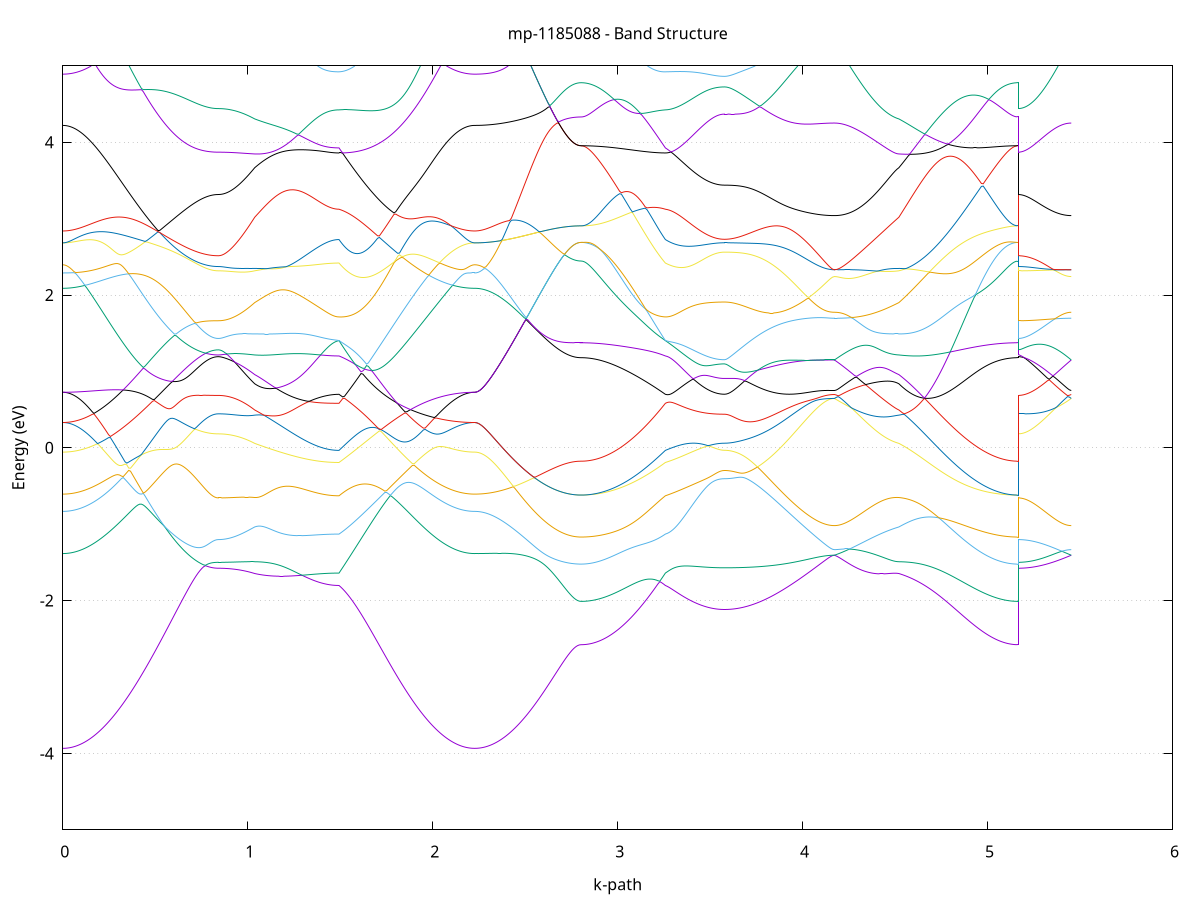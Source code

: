 set title 'mp-1185088 - Band Structure'
set xlabel 'k-path'
set ylabel 'Energy (eV)'
set grid y
set yrange [-5:5]
set terminal png size 800,600
set output 'mp-1185088_bands_gnuplot.png'
plot '-' using 1:2 with lines notitle, '-' using 1:2 with lines notitle, '-' using 1:2 with lines notitle, '-' using 1:2 with lines notitle, '-' using 1:2 with lines notitle, '-' using 1:2 with lines notitle, '-' using 1:2 with lines notitle, '-' using 1:2 with lines notitle, '-' using 1:2 with lines notitle, '-' using 1:2 with lines notitle, '-' using 1:2 with lines notitle, '-' using 1:2 with lines notitle, '-' using 1:2 with lines notitle, '-' using 1:2 with lines notitle, '-' using 1:2 with lines notitle, '-' using 1:2 with lines notitle, '-' using 1:2 with lines notitle, '-' using 1:2 with lines notitle, '-' using 1:2 with lines notitle, '-' using 1:2 with lines notitle, '-' using 1:2 with lines notitle, '-' using 1:2 with lines notitle, '-' using 1:2 with lines notitle, '-' using 1:2 with lines notitle, '-' using 1:2 with lines notitle, '-' using 1:2 with lines notitle, '-' using 1:2 with lines notitle, '-' using 1:2 with lines notitle, '-' using 1:2 with lines notitle, '-' using 1:2 with lines notitle, '-' using 1:2 with lines notitle, '-' using 1:2 with lines notitle, '-' using 1:2 with lines notitle, '-' using 1:2 with lines notitle, '-' using 1:2 with lines notitle, '-' using 1:2 with lines notitle, '-' using 1:2 with lines notitle, '-' using 1:2 with lines notitle, '-' using 1:2 with lines notitle, '-' using 1:2 with lines notitle, '-' using 1:2 with lines notitle, '-' using 1:2 with lines notitle, '-' using 1:2 with lines notitle, '-' using 1:2 with lines notitle, '-' using 1:2 with lines notitle, '-' using 1:2 with lines notitle, '-' using 1:2 with lines notitle, '-' using 1:2 with lines notitle
0.000000 -40.845807
0.009895 -40.845807
0.019791 -40.845807
0.029686 -40.845707
0.039582 -40.845707
0.049477 -40.845607
0.059373 -40.845507
0.069268 -40.845307
0.079163 -40.845207
0.089059 -40.845007
0.098954 -40.844907
0.108850 -40.844707
0.118745 -40.844507
0.128641 -40.844207
0.138536 -40.844007
0.148432 -40.843707
0.158327 -40.843407
0.168222 -40.843107
0.178118 -40.842807
0.188013 -40.842507
0.197909 -40.842107
0.207804 -40.841807
0.217700 -40.841407
0.227595 -40.841007
0.237490 -40.840607
0.247386 -40.840207
0.257281 -40.839707
0.267177 -40.839307
0.277072 -40.838807
0.286968 -40.838307
0.296863 -40.837907
0.306758 -40.837407
0.316654 -40.836907
0.326549 -40.836307
0.336445 -40.835807
0.346340 -40.835307
0.356236 -40.834707
0.366131 -40.834207
0.376027 -40.833607
0.385922 -40.833007
0.395817 -40.832407
0.405713 -40.831907
0.415608 -40.831307
0.425504 -40.830707
0.435399 -40.830107
0.445295 -40.829507
0.455190 -40.828807
0.465085 -40.828207
0.474981 -40.827607
0.484876 -40.827007
0.494772 -40.826407
0.504667 -40.825707
0.514563 -40.825107
0.524458 -40.824507
0.534353 -40.823807
0.544249 -40.823207
0.554144 -40.822607
0.564040 -40.822007
0.573935 -40.821307
0.583831 -40.820707
0.593726 -40.820107
0.603622 -40.819507
0.613517 -40.818807
0.623412 -40.818207
0.633308 -40.817607
0.643203 -40.817007
0.653099 -40.816407
0.662994 -40.815807
0.672890 -40.815307
0.682785 -40.814707
0.692680 -40.814107
0.702576 -40.813607
0.712471 -40.813007
0.722367 -40.812507
0.732262 -40.811907
0.742158 -40.811407
0.752053 -40.810907
0.761948 -40.810507
0.771844 -40.810007
0.781739 -40.809607
0.791635 -40.809207
0.801530 -40.808907
0.811426 -40.808607
0.821321 -40.808407
0.831217 -40.808307
0.841112 -40.808207
0.841112 -40.808207
0.850943 -40.808207
0.860773 -40.808207
0.870604 -40.808207
0.880435 -40.808207
0.890265 -40.808307
0.900096 -40.808407
0.909927 -40.808507
0.919757 -40.808607
0.929588 -40.808707
0.939419 -40.808907
0.949249 -40.809007
0.959080 -40.809207
0.968911 -40.809407
0.978741 -40.809607
0.988572 -40.809807
0.998403 -40.810007
1.008233 -40.810307
1.018064 -40.810507
1.027895 -40.810807
1.037726 -40.811007
1.037726 -40.811007
1.047633 -40.811207
1.057540 -40.811407
1.067447 -40.811607
1.077354 -40.811807
1.087261 -40.812007
1.097168 -40.812207
1.107076 -40.812407
1.116983 -40.812607
1.126890 -40.812707
1.136797 -40.812907
1.146704 -40.813107
1.156611 -40.813307
1.166519 -40.813407
1.176426 -40.813607
1.186333 -40.813707
1.196240 -40.813907
1.206147 -40.814007
1.216054 -40.814207
1.225961 -40.814307
1.235869 -40.814507
1.245776 -40.814607
1.255683 -40.814707
1.265590 -40.814907
1.275497 -40.815007
1.285404 -40.815107
1.295312 -40.815207
1.305219 -40.815307
1.315126 -40.815407
1.325033 -40.815507
1.334940 -40.815607
1.344847 -40.815707
1.354755 -40.815807
1.364662 -40.815807
1.374569 -40.815907
1.384476 -40.816007
1.394383 -40.816007
1.404290 -40.816107
1.414197 -40.816107
1.424105 -40.816207
1.434012 -40.816207
1.443919 -40.816307
1.453826 -40.816307
1.463733 -40.816307
1.473640 -40.816307
1.483548 -40.816307
1.493455 -40.816307
1.493455 -40.816307
1.503371 -40.815807
1.513287 -40.815207
1.523203 -40.814707
1.533119 -40.814107
1.543035 -40.813507
1.552951 -40.813307
1.562867 -40.813907
1.572783 -40.814607
1.582699 -40.815207
1.592615 -40.815907
1.602531 -40.816507
1.612447 -40.817207
1.622362 -40.817907
1.632278 -40.818607
1.642194 -40.819207
1.652110 -40.819907
1.662026 -40.820607
1.671942 -40.821307
1.681858 -40.822007
1.691774 -40.822707
1.701690 -40.823407
1.711606 -40.824107
1.721522 -40.824707
1.731438 -40.825407
1.741354 -40.826107
1.751270 -40.826807
1.761186 -40.827507
1.771102 -40.828107
1.781018 -40.828807
1.790934 -40.829407
1.800850 -40.830107
1.810766 -40.830707
1.820682 -40.831407
1.830598 -40.832007
1.840514 -40.832607
1.850430 -40.833207
1.860346 -40.833807
1.870262 -40.834407
1.880178 -40.835007
1.890094 -40.835507
1.900010 -40.836107
1.909926 -40.836607
1.919842 -40.837207
1.929758 -40.837707
1.939674 -40.838207
1.949590 -40.838707
1.959506 -40.839207
1.969422 -40.839607
1.979338 -40.840107
1.989254 -40.840507
1.999170 -40.840907
2.009086 -40.841307
2.019002 -40.841707
2.028918 -40.842107
2.038834 -40.842407
2.048750 -40.842807
2.058666 -40.843107
2.068582 -40.843407
2.078498 -40.843707
2.088414 -40.844007
2.098330 -40.844207
2.108246 -40.844407
2.118162 -40.844707
2.128078 -40.844907
2.137994 -40.845007
2.147910 -40.845207
2.157826 -40.845307
2.167742 -40.845507
2.177658 -40.845607
2.187574 -40.845707
2.197490 -40.845707
2.207406 -40.845807
2.217321 -40.845807
2.227237 -40.845807
2.227237 -40.845807
2.237153 -40.845807
2.247069 -40.845807
2.256984 -40.845707
2.266900 -40.845707
2.276816 -40.845607
2.286731 -40.845507
2.296647 -40.845407
2.306563 -40.845307
2.316478 -40.845207
2.326394 -40.845007
2.336309 -40.844807
2.346225 -40.844607
2.356141 -40.844507
2.366056 -40.844207
2.375972 -40.844007
2.385888 -40.843807
2.395803 -40.843507
2.405719 -40.843207
2.415635 -40.843007
2.425550 -40.842707
2.435466 -40.842407
2.445382 -40.842107
2.455297 -40.841707
2.465213 -40.841407
2.475128 -40.841007
2.485044 -40.840707
2.494960 -40.840307
2.504875 -40.839907
2.514791 -40.839607
2.524707 -40.839207
2.534622 -40.838807
2.544538 -40.838407
2.554454 -40.838007
2.564369 -40.837607
2.574285 -40.837207
2.584200 -40.836807
2.594116 -40.836407
2.604032 -40.835907
2.613947 -40.835507
2.623863 -40.835107
2.633779 -40.834807
2.643694 -40.834407
2.653610 -40.834007
2.663526 -40.833607
2.673441 -40.833307
2.683357 -40.832907
2.693272 -40.832607
2.703188 -40.832307
2.713104 -40.832007
2.723019 -40.831807
2.732935 -40.831507
2.742851 -40.831307
2.752766 -40.831207
2.762682 -40.831007
2.772598 -40.830907
2.782513 -40.830807
2.792429 -40.830807
2.802344 -40.830707
2.802344 -40.830707
2.812252 -40.830707
2.822159 -40.830707
2.832066 -40.830707
2.841973 -40.830607
2.851880 -40.830507
2.861787 -40.830507
2.871695 -40.830407
2.881602 -40.830307
2.891509 -40.830107
2.901416 -40.830007
2.911323 -40.829807
2.921230 -40.829607
2.931137 -40.829507
2.941045 -40.829207
2.950952 -40.829007
2.960859 -40.828807
2.970766 -40.828507
2.980673 -40.828307
2.990580 -40.828007
3.000488 -40.827707
3.010395 -40.827407
3.020302 -40.827107
3.030209 -40.826807
3.040116 -40.826407
3.050023 -40.826107
3.059931 -40.825707
3.069838 -40.825407
3.079745 -40.825007
3.089652 -40.824607
3.099559 -40.824207
3.109466 -40.823707
3.119373 -40.823307
3.129281 -40.822907
3.139188 -40.822407
3.149095 -40.821907
3.159002 -40.821507
3.168909 -40.821007
3.178816 -40.820507
3.188724 -40.820007
3.198631 -40.819507
3.208538 -40.819007
3.218445 -40.818507
3.228352 -40.817907
3.238259 -40.817407
3.248167 -40.816907
3.258074 -40.816307
3.258074 -40.816307
3.268055 -40.816107
3.278036 -40.815907
3.288017 -40.815807
3.297998 -40.815707
3.307980 -40.815707
3.317961 -40.815707
3.327942 -40.815707
3.337923 -40.815807
3.347905 -40.815907
3.357886 -40.816007
3.367867 -40.816207
3.377848 -40.816407
3.387829 -40.816507
3.397811 -40.816707
3.407792 -40.816907
3.417773 -40.817007
3.427754 -40.817207
3.437735 -40.817407
3.447717 -40.817507
3.457698 -40.817707
3.467679 -40.817807
3.477660 -40.817907
3.487641 -40.818007
3.497623 -40.818107
3.507604 -40.818207
3.517585 -40.818307
3.527566 -40.818407
3.537547 -40.818407
3.547529 -40.818507
3.557510 -40.818507
3.567491 -40.818507
3.577472 -40.818507
3.577472 -40.818507
3.587385 -40.818507
3.597297 -40.818507
3.607210 -40.818507
3.617123 -40.818507
3.627035 -40.818407
3.636948 -40.818407
3.646860 -40.818307
3.656773 -40.818307
3.666686 -40.818207
3.676598 -40.818107
3.686511 -40.818007
3.696423 -40.817907
3.706336 -40.817807
3.716249 -40.817707
3.726161 -40.817607
3.736074 -40.817407
3.745986 -40.817307
3.755899 -40.817207
3.765812 -40.817007
3.775724 -40.816807
3.785637 -40.816707
3.795549 -40.816507
3.805462 -40.816307
3.815375 -40.816107
3.825287 -40.815907
3.835200 -40.815707
3.845112 -40.815507
3.855025 -40.815307
3.864938 -40.815107
3.874850 -40.814907
3.884763 -40.814607
3.894675 -40.814407
3.904588 -40.814207
3.914501 -40.813907
3.924413 -40.813707
3.934326 -40.813407
3.944238 -40.813107
3.954151 -40.812907
3.964064 -40.812607
3.973976 -40.812407
3.983889 -40.812107
3.993801 -40.811807
4.003714 -40.811507
4.013627 -40.811307
4.023539 -40.811007
4.033452 -40.810707
4.043364 -40.810507
4.053277 -40.810207
4.063190 -40.809907
4.073102 -40.809707
4.083015 -40.809507
4.092927 -40.809207
4.102840 -40.809007
4.112753 -40.808807
4.122665 -40.808607
4.132578 -40.808507
4.142490 -40.808307
4.152403 -40.808207
4.162316 -40.808207
4.172228 -40.808207
4.172228 -40.808207
4.182181 -40.808207
4.192134 -40.808207
4.202086 -40.808207
4.212039 -40.808307
4.221992 -40.808307
4.231944 -40.808407
4.241897 -40.808507
4.251850 -40.808607
4.261803 -40.808607
4.271755 -40.808707
4.281708 -40.808807
4.291661 -40.808907
4.301613 -40.809007
4.311566 -40.809107
4.321519 -40.809107
4.331471 -40.809207
4.341424 -40.809307
4.351377 -40.809407
4.361330 -40.809507
4.371282 -40.809607
4.381235 -40.809607
4.391188 -40.809707
4.401140 -40.809807
4.411093 -40.809907
4.421046 -40.809907
4.430998 -40.810007
4.440951 -40.810107
4.450904 -40.810207
4.460857 -40.810307
4.470809 -40.810407
4.480762 -40.810507
4.490715 -40.810607
4.500667 -40.810707
4.510620 -40.810907
4.520573 -40.811007
4.520573 -40.811007
4.530488 -40.811307
4.540403 -40.811607
4.550319 -40.811907
4.560234 -40.812307
4.570150 -40.812607
4.580065 -40.812907
4.589980 -40.813307
4.599896 -40.813607
4.609811 -40.814007
4.619726 -40.814407
4.629642 -40.814707
4.639557 -40.815107
4.649472 -40.815507
4.659388 -40.815907
4.669303 -40.816307
4.679219 -40.816707
4.689134 -40.817107
4.699049 -40.817507
4.708965 -40.818007
4.718880 -40.818407
4.728795 -40.818807
4.738711 -40.819207
4.748626 -40.819607
4.758541 -40.820007
4.768457 -40.820507
4.778372 -40.820907
4.788287 -40.821307
4.798203 -40.821707
4.808118 -40.822107
4.818034 -40.822507
4.827949 -40.822907
4.837864 -40.823307
4.847780 -40.823707
4.857695 -40.824107
4.867610 -40.824507
4.877526 -40.824807
4.887441 -40.825207
4.897356 -40.825607
4.907272 -40.825907
4.917187 -40.826207
4.927102 -40.826607
4.937018 -40.826907
4.946933 -40.827207
4.956849 -40.827507
4.966764 -40.827807
4.976679 -40.828107
4.986595 -40.828307
4.996510 -40.828607
5.006425 -40.828807
5.016341 -40.829007
5.026256 -40.829307
5.036171 -40.829507
5.046087 -40.829607
5.056002 -40.829807
5.065918 -40.830007
5.075833 -40.830107
5.085748 -40.830307
5.095664 -40.830407
5.105579 -40.830507
5.115494 -40.830507
5.125410 -40.830607
5.135325 -40.830707
5.145240 -40.830707
5.155156 -40.830707
5.165071 -40.830707
5.165071 -40.808207
5.174987 -40.808207
5.184902 -40.808207
5.194818 -40.808207
5.204734 -40.808207
5.214649 -40.808207
5.224565 -40.808207
5.234481 -40.808207
5.244396 -40.808207
5.254312 -40.808207
5.264228 -40.808207
5.274143 -40.808207
5.284059 -40.808207
5.293974 -40.808207
5.303890 -40.808207
5.313806 -40.808207
5.323721 -40.808207
5.333637 -40.808207
5.343553 -40.808207
5.353468 -40.808207
5.363384 -40.808207
5.373300 -40.808207
5.383215 -40.808207
5.393131 -40.808207
5.403046 -40.808207
5.412962 -40.808207
5.422878 -40.808207
5.432793 -40.808207
5.442709 -40.808207
5.452625 -40.808207
e
0.000000 -40.787707
0.009895 -40.787707
0.019791 -40.787707
0.029686 -40.787707
0.039582 -40.787707
0.049477 -40.787807
0.059373 -40.787807
0.069268 -40.787807
0.079163 -40.787807
0.089059 -40.787907
0.098954 -40.787907
0.108850 -40.787907
0.118745 -40.788007
0.128641 -40.788007
0.138536 -40.788107
0.148432 -40.788107
0.158327 -40.788207
0.168222 -40.788207
0.178118 -40.788307
0.188013 -40.788607
0.197909 -40.788907
0.207804 -40.789107
0.217700 -40.789407
0.227595 -40.789707
0.237490 -40.790107
0.247386 -40.790407
0.257281 -40.790707
0.267177 -40.791107
0.277072 -40.791407
0.286968 -40.791807
0.296863 -40.792107
0.306758 -40.792507
0.316654 -40.792907
0.326549 -40.793207
0.336445 -40.793607
0.346340 -40.794007
0.356236 -40.794407
0.366131 -40.794807
0.376027 -40.795207
0.385922 -40.795607
0.395817 -40.796007
0.405713 -40.796407
0.415608 -40.796907
0.425504 -40.797307
0.435399 -40.797707
0.445295 -40.798107
0.455190 -40.798507
0.465085 -40.798907
0.474981 -40.799307
0.484876 -40.799707
0.494772 -40.800107
0.504667 -40.800507
0.514563 -40.800907
0.524458 -40.801207
0.534353 -40.801607
0.544249 -40.802007
0.554144 -40.802407
0.564040 -40.802707
0.573935 -40.803107
0.583831 -40.803407
0.593726 -40.803707
0.603622 -40.804007
0.613517 -40.804407
0.623412 -40.804707
0.633308 -40.805007
0.643203 -40.805207
0.653099 -40.805507
0.662994 -40.805807
0.672890 -40.806007
0.682785 -40.806207
0.692680 -40.806507
0.702576 -40.806707
0.712471 -40.806907
0.722367 -40.807007
0.732262 -40.807207
0.742158 -40.807407
0.752053 -40.807507
0.761948 -40.807607
0.771844 -40.807707
0.781739 -40.807807
0.791635 -40.807907
0.801530 -40.808007
0.811426 -40.808007
0.821321 -40.808107
0.831217 -40.808107
0.841112 -40.808107
0.841112 -40.808107
0.850943 -40.808107
0.860773 -40.808107
0.870604 -40.808107
0.880435 -40.808107
0.890265 -40.808007
0.900096 -40.807907
0.909927 -40.807807
0.919757 -40.807707
0.929588 -40.807607
0.939419 -40.807507
0.949249 -40.807307
0.959080 -40.807107
0.968911 -40.807007
0.978741 -40.806807
0.988572 -40.806607
0.998403 -40.806407
1.008233 -40.806107
1.018064 -40.805907
1.027895 -40.805607
1.037726 -40.805407
1.037726 -40.805407
1.047633 -40.805207
1.057540 -40.805107
1.067447 -40.805107
1.077354 -40.805207
1.087261 -40.805307
1.097168 -40.805407
1.107076 -40.805507
1.116983 -40.805707
1.126890 -40.805907
1.136797 -40.806007
1.146704 -40.806207
1.156611 -40.806407
1.166519 -40.806607
1.176426 -40.806707
1.186333 -40.806907
1.196240 -40.807107
1.206147 -40.807207
1.216054 -40.807407
1.225961 -40.807607
1.235869 -40.807707
1.245776 -40.807907
1.255683 -40.808007
1.265590 -40.808107
1.275497 -40.808307
1.285404 -40.808407
1.295312 -40.808507
1.305219 -40.808607
1.315126 -40.808807
1.325033 -40.808907
1.334940 -40.809007
1.344847 -40.809107
1.354755 -40.809207
1.364662 -40.809207
1.374569 -40.809307
1.384476 -40.809407
1.394383 -40.809507
1.404290 -40.809507
1.414197 -40.809607
1.424105 -40.809607
1.434012 -40.809707
1.443919 -40.809707
1.453826 -40.809707
1.463733 -40.809807
1.473640 -40.809807
1.483548 -40.809807
1.493455 -40.809807
1.493455 -40.809807
1.503371 -40.810307
1.513287 -40.810907
1.523203 -40.811507
1.533119 -40.812107
1.543035 -40.812707
1.552951 -40.812907
1.562867 -40.812407
1.572783 -40.811807
1.582699 -40.811207
1.592615 -40.810607
1.602531 -40.810007
1.612447 -40.809507
1.622362 -40.808907
1.632278 -40.808307
1.642194 -40.807707
1.652110 -40.807107
1.662026 -40.806507
1.671942 -40.805907
1.681858 -40.805407
1.691774 -40.804807
1.701690 -40.804207
1.711606 -40.803607
1.721522 -40.803107
1.731438 -40.802507
1.741354 -40.801907
1.751270 -40.801407
1.761186 -40.800807
1.771102 -40.800307
1.781018 -40.799707
1.790934 -40.799207
1.800850 -40.798707
1.810766 -40.798107
1.820682 -40.797607
1.830598 -40.797107
1.840514 -40.796607
1.850430 -40.796107
1.860346 -40.795607
1.870262 -40.795107
1.880178 -40.794707
1.890094 -40.794207
1.900010 -40.793807
1.909926 -40.793307
1.919842 -40.792907
1.929758 -40.792507
1.939674 -40.792107
1.949590 -40.791707
1.959506 -40.791307
1.969422 -40.790907
1.979338 -40.790607
1.989254 -40.790207
1.999170 -40.789907
2.009086 -40.789607
2.019002 -40.789207
2.028918 -40.788907
2.038834 -40.788707
2.048750 -40.788407
2.058666 -40.788207
2.068582 -40.788207
2.078498 -40.788107
2.088414 -40.788107
2.098330 -40.788007
2.108246 -40.788007
2.118162 -40.787907
2.128078 -40.787907
2.137994 -40.787907
2.147910 -40.787807
2.157826 -40.787807
2.167742 -40.787807
2.177658 -40.787807
2.187574 -40.787707
2.197490 -40.787707
2.207406 -40.787707
2.217321 -40.787707
2.227237 -40.787707
2.227237 -40.787707
2.237153 -40.787707
2.247069 -40.787807
2.256984 -40.787807
2.266900 -40.787807
2.276816 -40.787907
2.286731 -40.788007
2.296647 -40.788107
2.306563 -40.788207
2.316478 -40.788407
2.326394 -40.788507
2.336309 -40.788707
2.346225 -40.788907
2.356141 -40.789107
2.366056 -40.789307
2.375972 -40.789507
2.385888 -40.789807
2.395803 -40.790007
2.405719 -40.790307
2.415635 -40.790607
2.425550 -40.790907
2.435466 -40.791207
2.445382 -40.791507
2.455297 -40.791807
2.465213 -40.792207
2.475128 -40.792507
2.485044 -40.792907
2.494960 -40.793207
2.504875 -40.793607
2.514791 -40.794007
2.524707 -40.794407
2.534622 -40.794807
2.544538 -40.795207
2.554454 -40.795607
2.564369 -40.796007
2.574285 -40.796407
2.584200 -40.796807
2.594116 -40.797207
2.604032 -40.797607
2.613947 -40.798007
2.623863 -40.798407
2.633779 -40.798807
2.643694 -40.799207
2.653610 -40.799607
2.663526 -40.800007
2.673441 -40.800307
2.683357 -40.800707
2.693272 -40.801007
2.703188 -40.801307
2.713104 -40.801607
2.723019 -40.801807
2.732935 -40.802007
2.742851 -40.802307
2.752766 -40.802407
2.762682 -40.802607
2.772598 -40.802707
2.782513 -40.802807
2.792429 -40.802807
2.802344 -40.802907
2.802344 -40.802907
2.812252 -40.802907
2.822159 -40.802907
2.832066 -40.802907
2.841973 -40.802907
2.851880 -40.802907
2.861787 -40.802907
2.871695 -40.802907
2.881602 -40.802907
2.891509 -40.802907
2.901416 -40.802907
2.911323 -40.802907
2.921230 -40.802907
2.931137 -40.802907
2.941045 -40.802907
2.950952 -40.802907
2.960859 -40.802907
2.970766 -40.802907
2.980673 -40.803007
2.990580 -40.803007
3.000488 -40.803007
3.010395 -40.803107
3.020302 -40.803107
3.030209 -40.803207
3.040116 -40.803307
3.050023 -40.803307
3.059931 -40.803407
3.069838 -40.803607
3.079745 -40.803707
3.089652 -40.803807
3.099559 -40.804007
3.109466 -40.804207
3.119373 -40.804407
3.129281 -40.804607
3.139188 -40.804907
3.149095 -40.805107
3.159002 -40.805407
3.168909 -40.805807
3.178816 -40.806107
3.188724 -40.806507
3.198631 -40.806907
3.208538 -40.807307
3.218445 -40.807807
3.228352 -40.808207
3.238259 -40.808707
3.248167 -40.809207
3.258074 -40.809807
3.258074 -40.809807
3.268055 -40.810007
3.278036 -40.810207
3.288017 -40.810307
3.297998 -40.810407
3.307980 -40.810507
3.317961 -40.810507
3.327942 -40.810507
3.337923 -40.810407
3.347905 -40.810307
3.357886 -40.810207
3.367867 -40.810107
3.377848 -40.810007
3.387829 -40.809807
3.397811 -40.809707
3.407792 -40.809607
3.417773 -40.809407
3.427754 -40.809307
3.437735 -40.809207
3.447717 -40.809107
3.457698 -40.809007
3.467679 -40.808907
3.477660 -40.808807
3.487641 -40.808707
3.497623 -40.808607
3.507604 -40.808507
3.517585 -40.808507
3.527566 -40.808407
3.537547 -40.808407
3.547529 -40.808407
3.557510 -40.808307
3.567491 -40.808307
3.577472 -40.808307
3.577472 -40.808307
3.587385 -40.808307
3.597297 -40.808307
3.607210 -40.808307
3.617123 -40.808307
3.627035 -40.808307
3.636948 -40.808307
3.646860 -40.808307
3.656773 -40.808307
3.666686 -40.808307
3.676598 -40.808307
3.686511 -40.808307
3.696423 -40.808307
3.706336 -40.808307
3.716249 -40.808307
3.726161 -40.808307
3.736074 -40.808307
3.745986 -40.808307
3.755899 -40.808307
3.765812 -40.808307
3.775724 -40.808307
3.785637 -40.808307
3.795549 -40.808307
3.805462 -40.808307
3.815375 -40.808307
3.825287 -40.808307
3.835200 -40.808307
3.845112 -40.808307
3.855025 -40.808207
3.864938 -40.808207
3.874850 -40.808207
3.884763 -40.808207
3.894675 -40.808207
3.904588 -40.808207
3.914501 -40.808207
3.924413 -40.808207
3.934326 -40.808207
3.944238 -40.808207
3.954151 -40.808207
3.964064 -40.808207
3.973976 -40.808207
3.983889 -40.808207
3.993801 -40.808207
4.003714 -40.808207
4.013627 -40.808207
4.023539 -40.808207
4.033452 -40.808207
4.043364 -40.808207
4.053277 -40.808207
4.063190 -40.808207
4.073102 -40.808207
4.083015 -40.808207
4.092927 -40.808207
4.102840 -40.808207
4.112753 -40.808207
4.122665 -40.808207
4.132578 -40.808207
4.142490 -40.808207
4.152403 -40.808207
4.162316 -40.808207
4.172228 -40.808207
4.172228 -40.808207
4.182181 -40.808207
4.192134 -40.808207
4.202086 -40.808107
4.212039 -40.808107
4.221992 -40.808107
4.231944 -40.808107
4.241897 -40.808107
4.251850 -40.808007
4.261803 -40.808007
4.271755 -40.807907
4.281708 -40.807907
4.291661 -40.807807
4.301613 -40.807807
4.311566 -40.807707
4.321519 -40.807607
4.331471 -40.807607
4.341424 -40.807507
4.351377 -40.807407
4.361330 -40.807307
4.371282 -40.807207
4.381235 -40.807107
4.391188 -40.807007
4.401140 -40.806907
4.411093 -40.806807
4.421046 -40.806707
4.430998 -40.806607
4.440951 -40.806507
4.450904 -40.806307
4.460857 -40.806207
4.470809 -40.806107
4.480762 -40.805907
4.490715 -40.805807
4.500667 -40.805707
4.510620 -40.805507
4.520573 -40.805407
4.520573 -40.805407
4.530488 -40.805107
4.540403 -40.804807
4.550319 -40.804507
4.560234 -40.804207
4.570150 -40.803907
4.580065 -40.803507
4.589980 -40.803207
4.599896 -40.802807
4.609811 -40.802607
4.619726 -40.802607
4.629642 -40.802607
4.639557 -40.802607
4.649472 -40.802607
4.659388 -40.802707
4.669303 -40.802707
4.679219 -40.802707
4.689134 -40.802707
4.699049 -40.802707
4.708965 -40.802707
4.718880 -40.802707
4.728795 -40.802707
4.738711 -40.802707
4.748626 -40.802707
4.758541 -40.802707
4.768457 -40.802707
4.778372 -40.802707
4.788287 -40.802707
4.798203 -40.802707
4.808118 -40.802707
4.818034 -40.802707
4.827949 -40.802707
4.837864 -40.802807
4.847780 -40.802807
4.857695 -40.802807
4.867610 -40.802807
4.877526 -40.802807
4.887441 -40.802807
4.897356 -40.802807
4.907272 -40.802807
4.917187 -40.802807
4.927102 -40.802807
4.937018 -40.802807
4.946933 -40.802807
4.956849 -40.802807
4.966764 -40.802807
4.976679 -40.802807
4.986595 -40.802807
4.996510 -40.802807
5.006425 -40.802807
5.016341 -40.802807
5.026256 -40.802807
5.036171 -40.802807
5.046087 -40.802807
5.056002 -40.802807
5.065918 -40.802807
5.075833 -40.802807
5.085748 -40.802807
5.095664 -40.802807
5.105579 -40.802907
5.115494 -40.802907
5.125410 -40.802907
5.135325 -40.802907
5.145240 -40.802907
5.155156 -40.802907
5.165071 -40.802907
5.165071 -40.808107
5.174987 -40.808107
5.184902 -40.808107
5.194818 -40.808107
5.204734 -40.808107
5.214649 -40.808107
5.224565 -40.808107
5.234481 -40.808107
5.244396 -40.808107
5.254312 -40.808107
5.264228 -40.808107
5.274143 -40.808107
5.284059 -40.808107
5.293974 -40.808107
5.303890 -40.808107
5.313806 -40.808107
5.323721 -40.808107
5.333637 -40.808107
5.343553 -40.808107
5.353468 -40.808107
5.363384 -40.808107
5.373300 -40.808107
5.383215 -40.808107
5.393131 -40.808107
5.403046 -40.808107
5.412962 -40.808207
5.422878 -40.808207
5.432793 -40.808207
5.442709 -40.808207
5.452625 -40.808207
e
0.000000 -40.786007
0.009895 -40.786007
0.019791 -40.786007
0.029686 -40.786007
0.039582 -40.786107
0.049477 -40.786207
0.059373 -40.786207
0.069268 -40.786307
0.079163 -40.786407
0.089059 -40.786607
0.098954 -40.786707
0.108850 -40.786907
0.118745 -40.787007
0.128641 -40.787207
0.138536 -40.787407
0.148432 -40.787607
0.158327 -40.787907
0.168222 -40.788107
0.178118 -40.788307
0.188013 -40.788407
0.197909 -40.788407
0.207804 -40.788507
0.217700 -40.788607
0.227595 -40.788707
0.237490 -40.788807
0.247386 -40.788807
0.257281 -40.788907
0.267177 -40.789007
0.277072 -40.789107
0.286968 -40.789307
0.296863 -40.789407
0.306758 -40.789507
0.316654 -40.789607
0.326549 -40.789707
0.336445 -40.789907
0.346340 -40.790007
0.356236 -40.790107
0.366131 -40.790307
0.376027 -40.790407
0.385922 -40.790607
0.395817 -40.790807
0.405713 -40.790907
0.415608 -40.791107
0.425504 -40.791307
0.435399 -40.791507
0.445295 -40.791707
0.455190 -40.791907
0.465085 -40.792107
0.474981 -40.792307
0.484876 -40.792507
0.494772 -40.792707
0.504667 -40.792907
0.514563 -40.793107
0.524458 -40.793407
0.534353 -40.793607
0.544249 -40.793907
0.554144 -40.794107
0.564040 -40.794407
0.573935 -40.794707
0.583831 -40.794907
0.593726 -40.795207
0.603622 -40.795507
0.613517 -40.795807
0.623412 -40.796107
0.633308 -40.796407
0.643203 -40.796707
0.653099 -40.797007
0.662994 -40.797307
0.672890 -40.797707
0.682785 -40.798007
0.692680 -40.798407
0.702576 -40.798707
0.712471 -40.799007
0.722367 -40.799407
0.732262 -40.799707
0.742158 -40.800107
0.752053 -40.800407
0.761948 -40.800807
0.771844 -40.801107
0.781739 -40.801407
0.791635 -40.801707
0.801530 -40.802007
0.811426 -40.802207
0.821321 -40.802407
0.831217 -40.802507
0.841112 -40.802607
0.841112 -40.802607
0.850943 -40.802607
0.860773 -40.802607
0.870604 -40.802607
0.880435 -40.802607
0.890265 -40.802607
0.900096 -40.802607
0.909927 -40.802607
0.919757 -40.802607
0.929588 -40.802607
0.939419 -40.802607
0.949249 -40.802607
0.959080 -40.802607
0.968911 -40.802607
0.978741 -40.802607
0.988572 -40.802607
0.998403 -40.802607
1.008233 -40.802607
1.018064 -40.802607
1.027895 -40.802607
1.037726 -40.802607
1.037726 -40.802607
1.047633 -40.802607
1.057540 -40.802407
1.067447 -40.802307
1.077354 -40.802007
1.087261 -40.801707
1.097168 -40.801407
1.107076 -40.801107
1.116983 -40.800807
1.126890 -40.800507
1.136797 -40.800107
1.146704 -40.799807
1.156611 -40.799507
1.166519 -40.799107
1.176426 -40.798807
1.186333 -40.798507
1.196240 -40.798207
1.206147 -40.797907
1.216054 -40.797607
1.225961 -40.797307
1.235869 -40.797007
1.245776 -40.796707
1.255683 -40.796507
1.265590 -40.796207
1.275497 -40.796007
1.285404 -40.795707
1.295312 -40.795507
1.305219 -40.795307
1.315126 -40.795107
1.325033 -40.794907
1.334940 -40.794707
1.344847 -40.794507
1.354755 -40.794407
1.364662 -40.794207
1.374569 -40.794107
1.384476 -40.793907
1.394383 -40.793807
1.404290 -40.793707
1.414197 -40.793607
1.424105 -40.793507
1.434012 -40.793507
1.443919 -40.793407
1.453826 -40.793307
1.463733 -40.793307
1.473640 -40.793307
1.483548 -40.793307
1.493455 -40.793207
1.493455 -40.793207
1.503371 -40.793207
1.513287 -40.793207
1.523203 -40.793207
1.533119 -40.793207
1.543035 -40.793107
1.552951 -40.793107
1.562867 -40.793007
1.572783 -40.793007
1.582699 -40.792907
1.592615 -40.792807
1.602531 -40.792707
1.612447 -40.792607
1.622362 -40.792507
1.632278 -40.792407
1.642194 -40.792407
1.652110 -40.792307
1.662026 -40.792107
1.671942 -40.792007
1.681858 -40.791907
1.691774 -40.791807
1.701690 -40.791707
1.711606 -40.791607
1.721522 -40.791507
1.731438 -40.791407
1.741354 -40.791307
1.751270 -40.791107
1.761186 -40.791007
1.771102 -40.790907
1.781018 -40.790807
1.790934 -40.790707
1.800850 -40.790607
1.810766 -40.790507
1.820682 -40.790307
1.830598 -40.790207
1.840514 -40.790107
1.850430 -40.790007
1.860346 -40.789907
1.870262 -40.789807
1.880178 -40.789707
1.890094 -40.789607
1.900010 -40.789507
1.909926 -40.789407
1.919842 -40.789307
1.929758 -40.789207
1.939674 -40.789107
1.949590 -40.789007
1.959506 -40.788907
1.969422 -40.788907
1.979338 -40.788807
1.989254 -40.788707
1.999170 -40.788607
2.009086 -40.788507
2.019002 -40.788507
2.028918 -40.788407
2.038834 -40.788307
2.048750 -40.788307
2.058666 -40.788107
2.068582 -40.787907
2.078498 -40.787707
2.088414 -40.787407
2.098330 -40.787207
2.108246 -40.787107
2.118162 -40.786907
2.128078 -40.786707
2.137994 -40.786607
2.147910 -40.786507
2.157826 -40.786307
2.167742 -40.786207
2.177658 -40.786207
2.187574 -40.786107
2.197490 -40.786007
2.207406 -40.786007
2.217321 -40.786007
2.227237 -40.786007
2.227237 -40.786007
2.237153 -40.786007
2.247069 -40.786007
2.256984 -40.786007
2.266900 -40.786007
2.276816 -40.786007
2.286731 -40.786007
2.296647 -40.786007
2.306563 -40.786007
2.316478 -40.786007
2.326394 -40.786007
2.336309 -40.786007
2.346225 -40.786007
2.356141 -40.786007
2.366056 -40.786007
2.375972 -40.786007
2.385888 -40.786007
2.395803 -40.786007
2.405719 -40.786007
2.415635 -40.786007
2.425550 -40.786007
2.435466 -40.786007
2.445382 -40.786007
2.455297 -40.786007
2.465213 -40.786007
2.475128 -40.786007
2.485044 -40.786007
2.494960 -40.786007
2.504875 -40.786007
2.514791 -40.786007
2.524707 -40.786007
2.534622 -40.786007
2.544538 -40.786007
2.554454 -40.786007
2.564369 -40.786007
2.574285 -40.786007
2.584200 -40.786007
2.594116 -40.786007
2.604032 -40.786007
2.613947 -40.786007
2.623863 -40.786007
2.633779 -40.786007
2.643694 -40.786007
2.653610 -40.786007
2.663526 -40.786007
2.673441 -40.786007
2.683357 -40.786007
2.693272 -40.786007
2.703188 -40.786007
2.713104 -40.786007
2.723019 -40.786007
2.732935 -40.786007
2.742851 -40.786007
2.752766 -40.786007
2.762682 -40.786007
2.772598 -40.786007
2.782513 -40.786007
2.792429 -40.786007
2.802344 -40.786007
2.802344 -40.786007
2.812252 -40.786007
2.822159 -40.786107
2.832066 -40.786107
2.841973 -40.786207
2.851880 -40.786207
2.861787 -40.786307
2.871695 -40.786407
2.881602 -40.786507
2.891509 -40.786607
2.901416 -40.786807
2.911323 -40.786907
2.921230 -40.787107
2.931137 -40.787307
2.941045 -40.787507
2.950952 -40.787707
2.960859 -40.787907
2.970766 -40.788107
2.980673 -40.788307
2.990580 -40.788607
3.000488 -40.788807
3.010395 -40.789107
3.020302 -40.789307
3.030209 -40.789607
3.040116 -40.789807
3.050023 -40.790107
3.059931 -40.790307
3.069838 -40.790607
3.079745 -40.790807
3.089652 -40.791107
3.099559 -40.791307
3.109466 -40.791607
3.119373 -40.791807
3.129281 -40.792007
3.139188 -40.792207
3.149095 -40.792307
3.159002 -40.792507
3.168909 -40.792707
3.178816 -40.792807
3.188724 -40.792907
3.198631 -40.793007
3.208538 -40.793107
3.218445 -40.793107
3.228352 -40.793207
3.238259 -40.793207
3.248167 -40.793207
3.258074 -40.793207
3.258074 -40.793207
3.268055 -40.793207
3.278036 -40.793207
3.288017 -40.793207
3.297998 -40.793207
3.307980 -40.793207
3.317961 -40.793207
3.327942 -40.793207
3.337923 -40.793107
3.347905 -40.793107
3.357886 -40.793107
3.367867 -40.793007
3.377848 -40.793007
3.387829 -40.793007
3.397811 -40.792907
3.407792 -40.792907
3.417773 -40.792807
3.427754 -40.792807
3.437735 -40.792807
3.447717 -40.792707
3.457698 -40.792707
3.467679 -40.792607
3.477660 -40.792607
3.487641 -40.792607
3.497623 -40.792607
3.507604 -40.792507
3.517585 -40.792507
3.527566 -40.792507
3.537547 -40.792507
3.547529 -40.792407
3.557510 -40.792407
3.567491 -40.792407
3.577472 -40.792407
3.577472 -40.792407
3.587385 -40.792407
3.597297 -40.792407
3.607210 -40.792507
3.617123 -40.792507
3.627035 -40.792507
3.636948 -40.792607
3.646860 -40.792607
3.656773 -40.792707
3.666686 -40.792807
3.676598 -40.792807
3.686511 -40.792907
3.696423 -40.793007
3.706336 -40.793107
3.716249 -40.793207
3.726161 -40.793407
3.736074 -40.793507
3.745986 -40.793607
3.755899 -40.793807
3.765812 -40.793907
3.775724 -40.794107
3.785637 -40.794207
3.795549 -40.794407
3.805462 -40.794607
3.815375 -40.794807
3.825287 -40.794907
3.835200 -40.795107
3.845112 -40.795307
3.855025 -40.795507
3.864938 -40.795807
3.874850 -40.796007
3.884763 -40.796207
3.894675 -40.796407
3.904588 -40.796707
3.914501 -40.796907
3.924413 -40.797207
3.934326 -40.797407
3.944238 -40.797607
3.954151 -40.797907
3.964064 -40.798207
3.973976 -40.798407
3.983889 -40.798707
3.993801 -40.799007
4.003714 -40.799207
4.013627 -40.799507
4.023539 -40.799707
4.033452 -40.800007
4.043364 -40.800307
4.053277 -40.800507
4.063190 -40.800807
4.073102 -40.801007
4.083015 -40.801307
4.092927 -40.801507
4.102840 -40.801707
4.112753 -40.801907
4.122665 -40.802107
4.132578 -40.802307
4.142490 -40.802407
4.152403 -40.802507
4.162316 -40.802507
4.172228 -40.802607
4.172228 -40.802607
4.182181 -40.802507
4.192134 -40.802507
4.202086 -40.802507
4.212039 -40.802507
4.221992 -40.802407
4.231944 -40.802407
4.241897 -40.802307
4.251850 -40.802307
4.261803 -40.802307
4.271755 -40.802207
4.281708 -40.802207
4.291661 -40.802207
4.301613 -40.802107
4.311566 -40.802107
4.321519 -40.802107
4.331471 -40.802107
4.341424 -40.802107
4.351377 -40.802107
4.361330 -40.802107
4.371282 -40.802107
4.381235 -40.802107
4.391188 -40.802207
4.401140 -40.802207
4.411093 -40.802207
4.421046 -40.802307
4.430998 -40.802307
4.440951 -40.802407
4.450904 -40.802407
4.460857 -40.802407
4.470809 -40.802507
4.480762 -40.802507
4.490715 -40.802507
4.500667 -40.802607
4.510620 -40.802607
4.520573 -40.802607
4.520573 -40.802607
4.530488 -40.802607
4.540403 -40.802607
4.550319 -40.802607
4.560234 -40.802607
4.570150 -40.802607
4.580065 -40.802607
4.589980 -40.802607
4.599896 -40.802607
4.609811 -40.802507
4.619726 -40.802107
4.629642 -40.801707
4.639557 -40.801407
4.649472 -40.801007
4.659388 -40.800607
4.669303 -40.800207
4.679219 -40.799807
4.689134 -40.799407
4.699049 -40.799007
4.708965 -40.798607
4.718880 -40.798207
4.728795 -40.797807
4.738711 -40.797407
4.748626 -40.797007
4.758541 -40.796607
4.768457 -40.796107
4.778372 -40.795707
4.788287 -40.795307
4.798203 -40.794907
4.808118 -40.794507
4.818034 -40.794107
4.827949 -40.793707
4.837864 -40.793407
4.847780 -40.793007
4.857695 -40.792607
4.867610 -40.792207
4.877526 -40.791907
4.887441 -40.791507
4.897356 -40.791107
4.907272 -40.790807
4.917187 -40.790507
4.927102 -40.790107
4.937018 -40.789807
4.946933 -40.789507
4.956849 -40.789207
4.966764 -40.789007
4.976679 -40.788707
4.986595 -40.788407
4.996510 -40.788207
5.006425 -40.787907
5.016341 -40.787707
5.026256 -40.787507
5.036171 -40.787307
5.046087 -40.787107
5.056002 -40.786907
5.065918 -40.786807
5.075833 -40.786707
5.085748 -40.786507
5.095664 -40.786407
5.105579 -40.786307
5.115494 -40.786207
5.125410 -40.786207
5.135325 -40.786107
5.145240 -40.786107
5.155156 -40.786007
5.165071 -40.786007
5.165071 -40.802607
5.174987 -40.802607
5.184902 -40.802607
5.194818 -40.802607
5.204734 -40.802607
5.214649 -40.802607
5.224565 -40.802607
5.234481 -40.802607
5.244396 -40.802607
5.254312 -40.802607
5.264228 -40.802607
5.274143 -40.802607
5.284059 -40.802607
5.293974 -40.802607
5.303890 -40.802607
5.313806 -40.802607
5.323721 -40.802607
5.333637 -40.802607
5.343553 -40.802607
5.353468 -40.802607
5.363384 -40.802607
5.373300 -40.802607
5.383215 -40.802607
5.393131 -40.802607
5.403046 -40.802607
5.412962 -40.802607
5.422878 -40.802607
5.432793 -40.802607
5.442709 -40.802607
5.452625 -40.802607
e
0.000000 -30.700007
0.009895 -30.700007
0.019791 -30.700007
0.029686 -30.700007
0.039582 -30.700007
0.049477 -30.700007
0.059373 -30.700007
0.069268 -30.700007
0.079163 -30.700007
0.089059 -30.700007
0.098954 -30.700007
0.108850 -30.700007
0.118745 -30.700007
0.128641 -30.700007
0.138536 -30.700007
0.148432 -30.700007
0.158327 -30.700007
0.168222 -30.700007
0.178118 -30.700007
0.188013 -30.700007
0.197909 -30.700007
0.207804 -30.700007
0.217700 -30.700007
0.227595 -30.700007
0.237490 -30.700007
0.247386 -30.700007
0.257281 -30.700007
0.267177 -30.700007
0.277072 -30.700007
0.286968 -30.700007
0.296863 -30.700007
0.306758 -30.700007
0.316654 -30.700007
0.326549 -30.700007
0.336445 -30.700007
0.346340 -30.700007
0.356236 -30.700007
0.366131 -30.700007
0.376027 -30.700007
0.385922 -30.700007
0.395817 -30.700007
0.405713 -30.700007
0.415608 -30.700007
0.425504 -30.700007
0.435399 -30.700007
0.445295 -30.700007
0.455190 -30.700007
0.465085 -30.700007
0.474981 -30.700007
0.484876 -30.700007
0.494772 -30.700007
0.504667 -30.700007
0.514563 -30.700007
0.524458 -30.700007
0.534353 -30.699907
0.544249 -30.699907
0.554144 -30.699907
0.564040 -30.699907
0.573935 -30.699907
0.583831 -30.699907
0.593726 -30.699907
0.603622 -30.699907
0.613517 -30.699907
0.623412 -30.699907
0.633308 -30.699907
0.643203 -30.699907
0.653099 -30.699907
0.662994 -30.699907
0.672890 -30.699907
0.682785 -30.699807
0.692680 -30.699807
0.702576 -30.699807
0.712471 -30.699807
0.722367 -30.699807
0.732262 -30.699807
0.742158 -30.699807
0.752053 -30.699807
0.761948 -30.699807
0.771844 -30.699807
0.781739 -30.699807
0.791635 -30.699807
0.801530 -30.699807
0.811426 -30.699807
0.821321 -30.699807
0.831217 -30.699807
0.841112 -30.699807
0.841112 -30.699807
0.850943 -30.699807
0.860773 -30.699807
0.870604 -30.699807
0.880435 -30.699807
0.890265 -30.699807
0.900096 -30.699807
0.909927 -30.699807
0.919757 -30.699807
0.929588 -30.699807
0.939419 -30.699807
0.949249 -30.699807
0.959080 -30.699807
0.968911 -30.699907
0.978741 -30.699907
0.988572 -30.699907
0.998403 -30.699907
1.008233 -30.699907
1.018064 -30.699907
1.027895 -30.699907
1.037726 -30.699907
1.037726 -30.699907
1.047633 -30.699907
1.057540 -30.699907
1.067447 -30.699907
1.077354 -30.700007
1.087261 -30.700007
1.097168 -30.700007
1.107076 -30.700007
1.116983 -30.700007
1.126890 -30.700007
1.136797 -30.700007
1.146704 -30.700007
1.156611 -30.700007
1.166519 -30.700107
1.176426 -30.700107
1.186333 -30.700107
1.196240 -30.700107
1.206147 -30.700107
1.216054 -30.700107
1.225961 -30.700107
1.235869 -30.700107
1.245776 -30.700107
1.255683 -30.700107
1.265590 -30.700207
1.275497 -30.700207
1.285404 -30.700207
1.295312 -30.700207
1.305219 -30.700207
1.315126 -30.700207
1.325033 -30.700207
1.334940 -30.700207
1.344847 -30.700207
1.354755 -30.700207
1.364662 -30.700207
1.374569 -30.700307
1.384476 -30.700307
1.394383 -30.700307
1.404290 -30.700307
1.414197 -30.700307
1.424105 -30.700307
1.434012 -30.700307
1.443919 -30.700307
1.453826 -30.700307
1.463733 -30.700307
1.473640 -30.700307
1.483548 -30.700307
1.493455 -30.700307
1.493455 -30.700307
1.503371 -30.700307
1.513287 -30.700307
1.523203 -30.700307
1.533119 -30.700307
1.543035 -30.700307
1.552951 -30.700307
1.562867 -30.700307
1.572783 -30.700207
1.582699 -30.700207
1.592615 -30.700207
1.602531 -30.700207
1.612447 -30.700207
1.622362 -30.700207
1.632278 -30.700207
1.642194 -30.700207
1.652110 -30.700207
1.662026 -30.700207
1.671942 -30.700207
1.681858 -30.700207
1.691774 -30.700207
1.701690 -30.700207
1.711606 -30.700207
1.721522 -30.700207
1.731438 -30.700207
1.741354 -30.700207
1.751270 -30.700207
1.761186 -30.700107
1.771102 -30.700107
1.781018 -30.700107
1.790934 -30.700107
1.800850 -30.700107
1.810766 -30.700107
1.820682 -30.700107
1.830598 -30.700107
1.840514 -30.700107
1.850430 -30.700107
1.860346 -30.700107
1.870262 -30.700107
1.880178 -30.700107
1.890094 -30.700107
1.900010 -30.700107
1.909926 -30.700107
1.919842 -30.700107
1.929758 -30.700107
1.939674 -30.700107
1.949590 -30.700107
1.959506 -30.700107
1.969422 -30.700107
1.979338 -30.700107
1.989254 -30.700107
1.999170 -30.700107
2.009086 -30.700107
2.019002 -30.700007
2.028918 -30.700107
2.038834 -30.700007
2.048750 -30.700007
2.058666 -30.700007
2.068582 -30.700007
2.078498 -30.700007
2.088414 -30.700007
2.098330 -30.700007
2.108246 -30.700007
2.118162 -30.700007
2.128078 -30.700007
2.137994 -30.700007
2.147910 -30.700007
2.157826 -30.700007
2.167742 -30.700007
2.177658 -30.700007
2.187574 -30.700007
2.197490 -30.700007
2.207406 -30.700007
2.217321 -30.700007
2.227237 -30.700007
2.227237 -30.700007
2.237153 -30.700007
2.247069 -30.700007
2.256984 -30.700007
2.266900 -30.700007
2.276816 -30.700007
2.286731 -30.700007
2.296647 -30.700007
2.306563 -30.700007
2.316478 -30.700007
2.326394 -30.700107
2.336309 -30.700107
2.346225 -30.700107
2.356141 -30.700107
2.366056 -30.700107
2.375972 -30.700107
2.385888 -30.700107
2.395803 -30.700107
2.405719 -30.700107
2.415635 -30.700107
2.425550 -30.700107
2.435466 -30.700107
2.445382 -30.700207
2.455297 -30.700207
2.465213 -30.700207
2.475128 -30.700207
2.485044 -30.700207
2.494960 -30.700207
2.504875 -30.700207
2.514791 -30.700207
2.524707 -30.700207
2.534622 -30.700207
2.544538 -30.700307
2.554454 -30.700307
2.564369 -30.700307
2.574285 -30.700307
2.584200 -30.700307
2.594116 -30.700307
2.604032 -30.700307
2.613947 -30.700307
2.623863 -30.700307
2.633779 -30.700307
2.643694 -30.700407
2.653610 -30.700407
2.663526 -30.700407
2.673441 -30.700407
2.683357 -30.700407
2.693272 -30.700407
2.703188 -30.700407
2.713104 -30.700407
2.723019 -30.700407
2.732935 -30.700407
2.742851 -30.700407
2.752766 -30.700407
2.762682 -30.700407
2.772598 -30.700407
2.782513 -30.700407
2.792429 -30.700407
2.802344 -30.700407
2.802344 -30.700407
2.812252 -30.700407
2.822159 -30.700407
2.832066 -30.700407
2.841973 -30.700407
2.851880 -30.700407
2.861787 -30.700407
2.871695 -30.700407
2.881602 -30.700407
2.891509 -30.700407
2.901416 -30.700407
2.911323 -30.700407
2.921230 -30.700407
2.931137 -30.700407
2.941045 -30.700407
2.950952 -30.700407
2.960859 -30.700407
2.970766 -30.700407
2.980673 -30.700407
2.990580 -30.700407
3.000488 -30.700407
3.010395 -30.700407
3.020302 -30.700407
3.030209 -30.700407
3.040116 -30.700407
3.050023 -30.700407
3.059931 -30.700407
3.069838 -30.700407
3.079745 -30.700407
3.089652 -30.700407
3.099559 -30.700407
3.109466 -30.700407
3.119373 -30.700307
3.129281 -30.700307
3.139188 -30.700307
3.149095 -30.700307
3.159002 -30.700307
3.168909 -30.700307
3.178816 -30.700307
3.188724 -30.700307
3.198631 -30.700307
3.208538 -30.700307
3.218445 -30.700307
3.228352 -30.700307
3.238259 -30.700307
3.248167 -30.700307
3.258074 -30.700307
3.258074 -30.700307
3.268055 -30.700307
3.278036 -30.700307
3.288017 -30.700307
3.297998 -30.700307
3.307980 -30.700307
3.317961 -30.700307
3.327942 -30.700307
3.337923 -30.700307
3.347905 -30.700307
3.357886 -30.700307
3.367867 -30.700307
3.377848 -30.700307
3.387829 -30.700307
3.397811 -30.700307
3.407792 -30.700207
3.417773 -30.700207
3.427754 -30.700207
3.437735 -30.700207
3.447717 -30.700207
3.457698 -30.700207
3.467679 -30.700207
3.477660 -30.700207
3.487641 -30.700207
3.497623 -30.700207
3.507604 -30.700207
3.517585 -30.700207
3.527566 -30.700207
3.537547 -30.700207
3.547529 -30.700207
3.557510 -30.700207
3.567491 -30.700207
3.577472 -30.700207
3.577472 -30.700207
3.587385 -30.700207
3.597297 -30.700207
3.607210 -30.700207
3.617123 -30.700207
3.627035 -30.700207
3.636948 -30.700207
3.646860 -30.700207
3.656773 -30.700207
3.666686 -30.700207
3.676598 -30.700207
3.686511 -30.700207
3.696423 -30.700207
3.706336 -30.700207
3.716249 -30.700207
3.726161 -30.700207
3.736074 -30.700107
3.745986 -30.700107
3.755899 -30.700107
3.765812 -30.700107
3.775724 -30.700107
3.785637 -30.700107
3.795549 -30.700107
3.805462 -30.700107
3.815375 -30.700107
3.825287 -30.700107
3.835200 -30.700107
3.845112 -30.700007
3.855025 -30.700007
3.864938 -30.700007
3.874850 -30.700007
3.884763 -30.700007
3.894675 -30.700007
3.904588 -30.700007
3.914501 -30.700007
3.924413 -30.700007
3.934326 -30.699907
3.944238 -30.699907
3.954151 -30.699907
3.964064 -30.699907
3.973976 -30.699907
3.983889 -30.699907
3.993801 -30.699907
4.003714 -30.699907
4.013627 -30.699907
4.023539 -30.699907
4.033452 -30.699807
4.043364 -30.699807
4.053277 -30.699807
4.063190 -30.699807
4.073102 -30.699807
4.083015 -30.699807
4.092927 -30.699807
4.102840 -30.699807
4.112753 -30.699807
4.122665 -30.699807
4.132578 -30.699807
4.142490 -30.699807
4.152403 -30.699807
4.162316 -30.699807
4.172228 -30.699807
4.172228 -30.699807
4.182181 -30.699807
4.192134 -30.699807
4.202086 -30.699807
4.212039 -30.699807
4.221992 -30.699807
4.231944 -30.699807
4.241897 -30.699807
4.251850 -30.699807
4.261803 -30.699807
4.271755 -30.699807
4.281708 -30.699807
4.291661 -30.699807
4.301613 -30.699807
4.311566 -30.699807
4.321519 -30.699807
4.331471 -30.699807
4.341424 -30.699807
4.351377 -30.699807
4.361330 -30.699807
4.371282 -30.699807
4.381235 -30.699807
4.391188 -30.699907
4.401140 -30.699907
4.411093 -30.699907
4.421046 -30.699907
4.430998 -30.699907
4.440951 -30.699907
4.450904 -30.699907
4.460857 -30.699907
4.470809 -30.699907
4.480762 -30.699907
4.490715 -30.699907
4.500667 -30.699907
4.510620 -30.699907
4.520573 -30.699907
4.520573 -30.699907
4.530488 -30.699907
4.540403 -30.699907
4.550319 -30.700007
4.560234 -30.700007
4.570150 -30.700007
4.580065 -30.700007
4.589980 -30.700007
4.599896 -30.700007
4.609811 -30.700007
4.619726 -30.700007
4.629642 -30.700107
4.639557 -30.700107
4.649472 -30.700107
4.659388 -30.700107
4.669303 -30.700107
4.679219 -30.700107
4.689134 -30.700107
4.699049 -30.700207
4.708965 -30.700207
4.718880 -30.700207
4.728795 -30.700207
4.738711 -30.700207
4.748626 -30.700207
4.758541 -30.700207
4.768457 -30.700207
4.778372 -30.700207
4.788287 -30.700307
4.798203 -30.700307
4.808118 -30.700307
4.818034 -30.700307
4.827949 -30.700307
4.837864 -30.700307
4.847780 -30.700307
4.857695 -30.700307
4.867610 -30.700307
4.877526 -30.700307
4.887441 -30.700307
4.897356 -30.700407
4.907272 -30.700407
4.917187 -30.700407
4.927102 -30.700407
4.937018 -30.700407
4.946933 -30.700407
4.956849 -30.700407
4.966764 -30.700407
4.976679 -30.700407
4.986595 -30.700407
4.996510 -30.700407
5.006425 -30.700407
5.016341 -30.700407
5.026256 -30.700407
5.036171 -30.700407
5.046087 -30.700407
5.056002 -30.700407
5.065918 -30.700407
5.075833 -30.700407
5.085748 -30.700407
5.095664 -30.700407
5.105579 -30.700407
5.115494 -30.700407
5.125410 -30.700407
5.135325 -30.700407
5.145240 -30.700407
5.155156 -30.700407
5.165071 -30.700407
5.165071 -30.699807
5.174987 -30.699807
5.184902 -30.699807
5.194818 -30.699807
5.204734 -30.699807
5.214649 -30.699807
5.224565 -30.699807
5.234481 -30.699807
5.244396 -30.699807
5.254312 -30.699807
5.264228 -30.699807
5.274143 -30.699807
5.284059 -30.699807
5.293974 -30.699807
5.303890 -30.699807
5.313806 -30.699807
5.323721 -30.699807
5.333637 -30.699807
5.343553 -30.699807
5.353468 -30.699807
5.363384 -30.699807
5.373300 -30.699807
5.383215 -30.699807
5.393131 -30.699807
5.403046 -30.699807
5.412962 -30.699807
5.422878 -30.699807
5.432793 -30.699807
5.442709 -30.699807
5.452625 -30.699807
e
0.000000 -20.541107
0.009895 -20.541107
0.019791 -20.541207
0.029686 -20.541207
0.039582 -20.541307
0.049477 -20.541507
0.059373 -20.541607
0.069268 -20.541807
0.079163 -20.542007
0.089059 -20.542207
0.098954 -20.542507
0.108850 -20.542807
0.118745 -20.543207
0.128641 -20.543607
0.138536 -20.544107
0.148432 -20.544607
0.158327 -20.545107
0.168222 -20.545707
0.178118 -20.546307
0.188013 -20.547007
0.197909 -20.547807
0.207804 -20.548607
0.217700 -20.549407
0.227595 -20.550307
0.237490 -20.551307
0.247386 -20.552307
0.257281 -20.553307
0.267177 -20.554407
0.277072 -20.555507
0.286968 -20.556707
0.296863 -20.557907
0.306758 -20.559107
0.316654 -20.560407
0.326549 -20.561707
0.336445 -20.563007
0.346340 -20.564407
0.356236 -20.565707
0.366131 -20.567107
0.376027 -20.568507
0.385922 -20.570007
0.395817 -20.571407
0.405713 -20.572907
0.415608 -20.574307
0.425504 -20.575807
0.435399 -20.577207
0.445295 -20.578707
0.455190 -20.580207
0.465085 -20.581607
0.474981 -20.583107
0.484876 -20.584507
0.494772 -20.585907
0.504667 -20.587407
0.514563 -20.588807
0.524458 -20.590107
0.534353 -20.591507
0.544249 -20.592807
0.554144 -20.594107
0.564040 -20.595407
0.573935 -20.596707
0.583831 -20.597907
0.593726 -20.599107
0.603622 -20.600307
0.613517 -20.601407
0.623412 -20.602507
0.633308 -20.603507
0.643203 -20.604507
0.653099 -20.605507
0.662994 -20.606407
0.672890 -20.607307
0.682785 -20.608207
0.692680 -20.609007
0.702576 -20.609707
0.712471 -20.610407
0.722367 -20.611107
0.732262 -20.611707
0.742158 -20.612207
0.752053 -20.612707
0.761948 -20.613207
0.771844 -20.613607
0.781739 -20.613907
0.791635 -20.614207
0.801530 -20.614507
0.811426 -20.614707
0.821321 -20.614807
0.831217 -20.614907
0.841112 -20.614907
0.841112 -20.614907
0.850943 -20.614807
0.860773 -20.614407
0.870604 -20.613807
0.880435 -20.613007
0.890265 -20.611907
0.900096 -20.610507
0.909927 -20.608907
0.919757 -20.607107
0.929588 -20.605107
0.939419 -20.602807
0.949249 -20.600307
0.959080 -20.597507
0.968911 -20.594607
0.978741 -20.591407
0.988572 -20.588007
0.998403 -20.584407
1.008233 -20.580607
1.018064 -20.576507
1.027895 -20.572307
1.037726 -20.567907
1.037726 -20.567907
1.047633 -20.564607
1.057540 -20.561207
1.067447 -20.561207
1.077354 -20.561307
1.087261 -20.561307
1.097168 -20.561207
1.107076 -20.561007
1.116983 -20.560707
1.126890 -20.560307
1.136797 -20.559807
1.146704 -20.559207
1.156611 -20.558407
1.166519 -20.557607
1.176426 -20.556707
1.186333 -20.555707
1.196240 -20.554707
1.206147 -20.553507
1.216054 -20.552207
1.225961 -20.550807
1.235869 -20.549407
1.245776 -20.547907
1.255683 -20.546307
1.265590 -20.544607
1.275497 -20.542807
1.285404 -20.541007
1.295312 -20.539107
1.305219 -20.537207
1.315126 -20.535207
1.325033 -20.533107
1.334940 -20.531007
1.344847 -20.528807
1.354755 -20.526607
1.364662 -20.524407
1.374569 -20.522207
1.384476 -20.520007
1.394383 -20.517707
1.404290 -20.515507
1.414197 -20.513307
1.424105 -20.511207
1.434012 -20.509207
1.443919 -20.507307
1.453826 -20.505507
1.463733 -20.504007
1.473640 -20.502907
1.483548 -20.502107
1.493455 -20.501907
1.493455 -20.501907
1.503371 -20.500907
1.513287 -20.500107
1.523203 -20.499207
1.533119 -20.498407
1.543035 -20.497607
1.552951 -20.496807
1.562867 -20.496007
1.572783 -20.495307
1.582699 -20.494507
1.592615 -20.493707
1.602531 -20.492907
1.612447 -20.492107
1.622362 -20.491207
1.632278 -20.490407
1.642194 -20.489507
1.652110 -20.488507
1.662026 -20.487607
1.671942 -20.486607
1.681858 -20.485507
1.691774 -20.484507
1.701690 -20.483807
1.711606 -20.486907
1.721522 -20.489807
1.731438 -20.492707
1.741354 -20.495507
1.751270 -20.498307
1.761186 -20.500907
1.771102 -20.503507
1.781018 -20.506007
1.790934 -20.508407
1.800850 -20.510707
1.810766 -20.513007
1.820682 -20.515107
1.830598 -20.517207
1.840514 -20.519207
1.850430 -20.521107
1.860346 -20.522907
1.870262 -20.524607
1.880178 -20.526207
1.890094 -20.527807
1.900010 -20.529307
1.909926 -20.530607
1.919842 -20.531907
1.929758 -20.533107
1.939674 -20.534207
1.949590 -20.535307
1.959506 -20.536207
1.969422 -20.537107
1.979338 -20.537907
1.989254 -20.538607
1.999170 -20.539307
2.009086 -20.539807
2.019002 -20.540307
2.028918 -20.540707
2.038834 -20.541107
2.048750 -20.541407
2.058666 -20.541607
2.068582 -20.541807
2.078498 -20.541907
2.088414 -20.542007
2.098330 -20.542007
2.108246 -20.542007
2.118162 -20.542007
2.128078 -20.541907
2.137994 -20.541807
2.147910 -20.541707
2.157826 -20.541607
2.167742 -20.541507
2.177658 -20.541407
2.187574 -20.541307
2.197490 -20.541207
2.207406 -20.541207
2.217321 -20.541107
2.227237 -20.541107
2.227237 -20.541107
2.237153 -20.541107
2.247069 -20.540907
2.256984 -20.540507
2.266900 -20.540007
2.276816 -20.539407
2.286731 -20.538607
2.296647 -20.537807
2.306563 -20.536707
2.316478 -20.535607
2.326394 -20.534307
2.336309 -20.532807
2.346225 -20.531307
2.356141 -20.529607
2.366056 -20.527807
2.375972 -20.525807
2.385888 -20.523807
2.395803 -20.521607
2.405719 -20.519307
2.415635 -20.516807
2.425550 -20.514307
2.435466 -20.514807
2.445382 -20.516807
2.455297 -20.518907
2.465213 -20.520907
2.475128 -20.522907
2.485044 -20.524907
2.494960 -20.526807
2.504875 -20.528707
2.514791 -20.530607
2.524707 -20.532507
2.534622 -20.534307
2.544538 -20.536007
2.554454 -20.537707
2.564369 -20.539407
2.574285 -20.541007
2.584200 -20.542507
2.594116 -20.544007
2.604032 -20.545407
2.613947 -20.546807
2.623863 -20.548107
2.633779 -20.549407
2.643694 -20.550507
2.653610 -20.551707
2.663526 -20.552707
2.673441 -20.553707
2.683357 -20.554607
2.693272 -20.555407
2.703188 -20.556207
2.713104 -20.556907
2.723019 -20.557507
2.732935 -20.558107
2.742851 -20.558607
2.752766 -20.559007
2.762682 -20.559307
2.772598 -20.559607
2.782513 -20.559807
2.792429 -20.559907
2.802344 -20.559907
2.802344 -20.559907
2.812252 -20.559907
2.822159 -20.559707
2.832066 -20.559507
2.841973 -20.559207
2.851880 -20.558707
2.861787 -20.558207
2.871695 -20.557607
2.881602 -20.556907
2.891509 -20.556107
2.901416 -20.555207
2.911323 -20.554307
2.921230 -20.553207
2.931137 -20.552107
2.941045 -20.550907
2.950952 -20.549607
2.960859 -20.548207
2.970766 -20.546807
2.980673 -20.545307
2.990580 -20.543807
3.000488 -20.542107
3.010395 -20.540507
3.020302 -20.538807
3.030209 -20.537107
3.040116 -20.535307
3.050023 -20.533507
3.059931 -20.531707
3.069838 -20.529807
3.079745 -20.528007
3.089652 -20.526207
3.099559 -20.524407
3.109466 -20.522607
3.119373 -20.520807
3.129281 -20.519107
3.139188 -20.517407
3.149095 -20.515807
3.159002 -20.514207
3.168909 -20.512707
3.178816 -20.511207
3.188724 -20.509807
3.198631 -20.508507
3.208538 -20.507207
3.218445 -20.506007
3.228352 -20.504907
3.238259 -20.503807
3.248167 -20.502807
3.258074 -20.501907
3.258074 -20.501907
3.268055 -20.501507
3.278036 -20.501107
3.288017 -20.500807
3.297998 -20.500507
3.307980 -20.500307
3.317961 -20.500107
3.327942 -20.500007
3.337923 -20.500007
3.347905 -20.500107
3.357886 -20.500207
3.367867 -20.500507
3.377848 -20.500807
3.387829 -20.501207
3.397811 -20.501607
3.407792 -20.502207
3.417773 -20.502707
3.427754 -20.503307
3.437735 -20.504007
3.447717 -20.504607
3.457698 -20.505307
3.467679 -20.505907
3.477660 -20.506607
3.487641 -20.507207
3.497623 -20.507707
3.507604 -20.508207
3.517585 -20.508707
3.527566 -20.509107
3.537547 -20.509407
3.547529 -20.509707
3.557510 -20.509807
3.567491 -20.510007
3.577472 -20.510007
3.577472 -20.510007
3.587385 -20.510007
3.597297 -20.510007
3.607210 -20.510107
3.617123 -20.510107
3.627035 -20.510207
3.636948 -20.510307
3.646860 -20.510507
3.656773 -20.510707
3.666686 -20.510907
3.676598 -20.511207
3.686511 -20.511507
3.696423 -20.512007
3.706336 -20.512507
3.716249 -20.513107
3.726161 -20.513907
3.736074 -20.514907
3.745986 -20.516107
3.755899 -20.517507
3.765812 -20.519307
3.775724 -20.521207
3.785637 -20.523507
3.795549 -20.526107
3.805462 -20.528907
3.815375 -20.531907
3.825287 -20.535107
3.835200 -20.538407
3.845112 -20.541907
3.855025 -20.545307
3.864938 -20.548807
3.874850 -20.552307
3.884763 -20.555807
3.894675 -20.559307
3.904588 -20.562707
3.914501 -20.566007
3.924413 -20.569307
3.934326 -20.572507
3.944238 -20.575607
3.954151 -20.578607
3.964064 -20.581507
3.973976 -20.584307
3.983889 -20.587007
3.993801 -20.589507
4.003714 -20.592007
4.013627 -20.594307
4.023539 -20.596507
4.033452 -20.598607
4.043364 -20.600507
4.053277 -20.602307
4.063190 -20.604007
4.073102 -20.605507
4.083015 -20.606907
4.092927 -20.608107
4.102840 -20.609207
4.112753 -20.610207
4.122665 -20.611007
4.132578 -20.611707
4.142490 -20.612207
4.152403 -20.612607
4.162316 -20.612807
4.172228 -20.612807
4.172228 -20.612807
4.182181 -20.612807
4.192134 -20.612807
4.202086 -20.612707
4.212039 -20.612507
4.221992 -20.612307
4.231944 -20.612007
4.241897 -20.611607
4.251850 -20.611207
4.261803 -20.610707
4.271755 -20.610207
4.281708 -20.609507
4.291661 -20.608807
4.301613 -20.608007
4.311566 -20.607107
4.321519 -20.606207
4.331471 -20.605107
4.341424 -20.603907
4.351377 -20.602707
4.361330 -20.601307
4.371282 -20.599907
4.381235 -20.598307
4.391188 -20.596707
4.401140 -20.595007
4.411093 -20.593207
4.421046 -20.591207
4.430998 -20.589207
4.440951 -20.587207
4.450904 -20.585007
4.460857 -20.582707
4.470809 -20.580407
4.480762 -20.578007
4.490715 -20.575507
4.500667 -20.573007
4.510620 -20.570507
4.520573 -20.567907
4.520573 -20.567907
4.530488 -20.563207
4.540403 -20.561507
4.550319 -20.562007
4.560234 -20.562507
4.570150 -20.563007
4.580065 -20.563507
4.589980 -20.563907
4.599896 -20.564307
4.609811 -20.564607
4.619726 -20.565007
4.629642 -20.565307
4.639557 -20.565507
4.649472 -20.565807
4.659388 -20.566007
4.669303 -20.566107
4.679219 -20.566307
4.689134 -20.566407
4.699049 -20.566507
4.708965 -20.566507
4.718880 -20.566607
4.728795 -20.566607
4.738711 -20.566607
4.748626 -20.566607
4.758541 -20.566507
4.768457 -20.566507
4.778372 -20.566407
4.788287 -20.566307
4.798203 -20.566207
4.808118 -20.566007
4.818034 -20.565907
4.827949 -20.565707
4.837864 -20.565507
4.847780 -20.565407
4.857695 -20.565207
4.867610 -20.565007
4.877526 -20.564707
4.887441 -20.564507
4.897356 -20.564307
4.907272 -20.564107
4.917187 -20.563807
4.927102 -20.563607
4.937018 -20.563407
4.946933 -20.563107
4.956849 -20.562907
4.966764 -20.562707
4.976679 -20.562407
4.986595 -20.562207
4.996510 -20.562007
5.006425 -20.561807
5.016341 -20.561607
5.026256 -20.561407
5.036171 -20.561207
5.046087 -20.561007
5.056002 -20.560907
5.065918 -20.560707
5.075833 -20.560607
5.085748 -20.560407
5.095664 -20.560307
5.105579 -20.560207
5.115494 -20.560107
5.125410 -20.560107
5.135325 -20.560007
5.145240 -20.560007
5.155156 -20.559907
5.165071 -20.559907
5.165071 -20.614907
5.174987 -20.614907
5.184902 -20.614907
5.194818 -20.614907
5.204734 -20.614807
5.214649 -20.614807
5.224565 -20.614707
5.234481 -20.614607
5.244396 -20.614607
5.254312 -20.614507
5.264228 -20.614407
5.274143 -20.614307
5.284059 -20.614207
5.293974 -20.614107
5.303890 -20.614007
5.313806 -20.613807
5.323721 -20.613707
5.333637 -20.613607
5.343553 -20.613507
5.353468 -20.613407
5.363384 -20.613307
5.373300 -20.613207
5.383215 -20.613107
5.393131 -20.613107
5.403046 -20.613007
5.412962 -20.612907
5.422878 -20.612907
5.432793 -20.612907
5.442709 -20.612907
5.452625 -20.612807
e
0.000000 -20.483907
0.009895 -20.483907
0.019791 -20.483807
0.029686 -20.483707
0.039582 -20.483607
0.049477 -20.483407
0.059373 -20.483207
0.069268 -20.482907
0.079163 -20.482607
0.089059 -20.482207
0.098954 -20.481807
0.108850 -20.481307
0.118745 -20.480707
0.128641 -20.480107
0.138536 -20.479407
0.148432 -20.478707
0.158327 -20.477907
0.168222 -20.477007
0.178118 -20.476007
0.188013 -20.475007
0.197909 -20.473907
0.207804 -20.472807
0.217700 -20.471507
0.227595 -20.470207
0.237490 -20.468807
0.247386 -20.467307
0.257281 -20.465807
0.267177 -20.464207
0.277072 -20.462507
0.286968 -20.460807
0.296863 -20.459007
0.306758 -20.457107
0.316654 -20.456307
0.326549 -20.459107
0.336445 -20.461907
0.346340 -20.464607
0.356236 -20.467307
0.366131 -20.470007
0.376027 -20.472707
0.385922 -20.475407
0.395817 -20.478007
0.405713 -20.480607
0.415608 -20.483107
0.425504 -20.485707
0.435399 -20.488207
0.445295 -20.490607
0.455190 -20.493107
0.465085 -20.495407
0.474981 -20.497807
0.484876 -20.500107
0.494772 -20.502307
0.504667 -20.504507
0.514563 -20.506707
0.524458 -20.508807
0.534353 -20.510907
0.544249 -20.512907
0.554144 -20.514807
0.564040 -20.516707
0.573935 -20.518607
0.583831 -20.520407
0.593726 -20.522107
0.603622 -20.523807
0.613517 -20.525407
0.623412 -20.527007
0.633308 -20.528407
0.643203 -20.529907
0.653099 -20.531207
0.662994 -20.532507
0.672890 -20.533807
0.682785 -20.534907
0.692680 -20.536007
0.702576 -20.537107
0.712471 -20.538007
0.722367 -20.538907
0.732262 -20.539807
0.742158 -20.540507
0.752053 -20.541207
0.761948 -20.541807
0.771844 -20.542407
0.781739 -20.542807
0.791635 -20.543207
0.801530 -20.543607
0.811426 -20.543807
0.821321 -20.544007
0.831217 -20.544107
0.841112 -20.544107
0.841112 -20.544107
0.850943 -20.544307
0.860773 -20.544807
0.870604 -20.545407
0.880435 -20.546307
0.890265 -20.547207
0.900096 -20.548207
0.909927 -20.549207
0.919757 -20.550207
0.929588 -20.551107
0.939419 -20.552107
0.949249 -20.553107
0.959080 -20.554007
0.968911 -20.554907
0.978741 -20.555807
0.988572 -20.556607
0.998403 -20.557407
1.008233 -20.558107
1.018064 -20.558907
1.027895 -20.559607
1.037726 -20.560207
1.037726 -20.560207
1.047633 -20.560607
1.057540 -20.561007
1.067447 -20.557707
1.077354 -20.554107
1.087261 -20.550407
1.097168 -20.546607
1.107076 -20.542707
1.116983 -20.538607
1.126890 -20.534507
1.136797 -20.530407
1.146704 -20.526107
1.156611 -20.521807
1.166519 -20.517407
1.176426 -20.512907
1.186333 -20.508407
1.196240 -20.503807
1.206147 -20.499207
1.216054 -20.494507
1.225961 -20.489907
1.235869 -20.485207
1.245776 -20.480507
1.255683 -20.475807
1.265590 -20.471107
1.275497 -20.466507
1.285404 -20.461907
1.295312 -20.460107
1.305219 -20.459707
1.315126 -20.459507
1.325033 -20.459507
1.334940 -20.459807
1.344847 -20.460307
1.354755 -20.460907
1.364662 -20.461807
1.374569 -20.462807
1.384476 -20.464007
1.394383 -20.465307
1.404290 -20.466707
1.414197 -20.468107
1.424105 -20.469607
1.434012 -20.471207
1.443919 -20.472707
1.453826 -20.474107
1.463733 -20.475307
1.473640 -20.476307
1.483548 -20.476907
1.493455 -20.477107
1.493455 -20.477107
1.503371 -20.474307
1.513287 -20.471507
1.523203 -20.468807
1.533119 -20.466007
1.543035 -20.463307
1.552951 -20.460507
1.562867 -20.457907
1.572783 -20.455207
1.582699 -20.452607
1.592615 -20.450007
1.602531 -20.449607
1.612447 -20.453307
1.622362 -20.456907
1.632278 -20.460507
1.642194 -20.464007
1.652110 -20.467507
1.662026 -20.470907
1.671942 -20.474207
1.681858 -20.477507
1.691774 -20.480707
1.701690 -20.483307
1.711606 -20.482207
1.721522 -20.480907
1.731438 -20.479707
1.741354 -20.478307
1.751270 -20.477007
1.761186 -20.475607
1.771102 -20.474107
1.781018 -20.472607
1.790934 -20.471007
1.800850 -20.469407
1.810766 -20.467707
1.820682 -20.466007
1.830598 -20.464207
1.840514 -20.462307
1.850430 -20.460507
1.860346 -20.458507
1.870262 -20.456607
1.880178 -20.454607
1.890094 -20.452507
1.900010 -20.450407
1.909926 -20.448307
1.919842 -20.446107
1.929758 -20.443907
1.939674 -20.441607
1.949590 -20.442107
1.959506 -20.444907
1.969422 -20.447707
1.979338 -20.450307
1.989254 -20.452907
1.999170 -20.455307
2.009086 -20.457707
2.019002 -20.460007
2.028918 -20.462207
2.038834 -20.464207
2.048750 -20.466207
2.058666 -20.468107
2.068582 -20.469907
2.078498 -20.471607
2.088414 -20.473107
2.098330 -20.474607
2.108246 -20.476007
2.118162 -20.477207
2.128078 -20.478407
2.137994 -20.479407
2.147910 -20.480407
2.157826 -20.481207
2.167742 -20.481907
2.177658 -20.482507
2.187574 -20.483007
2.197490 -20.483407
2.207406 -20.483707
2.217321 -20.483907
2.227237 -20.483907
2.227237 -20.483907
2.237153 -20.484007
2.247069 -20.484307
2.256984 -20.484907
2.266900 -20.485607
2.276816 -20.486507
2.286731 -20.487507
2.296647 -20.488807
2.306563 -20.490107
2.316478 -20.491607
2.326394 -20.493207
2.336309 -20.494907
2.346225 -20.496707
2.356141 -20.498607
2.366056 -20.500507
2.375972 -20.502507
2.385888 -20.504507
2.395803 -20.506507
2.405719 -20.508607
2.415635 -20.510607
2.425550 -20.512707
2.435466 -20.514807
2.445382 -20.516807
2.455297 -20.518907
2.465213 -20.520907
2.475128 -20.522907
2.485044 -20.524907
2.494960 -20.526807
2.504875 -20.528707
2.514791 -20.530607
2.524707 -20.532507
2.534622 -20.534307
2.544538 -20.536007
2.554454 -20.537707
2.564369 -20.539407
2.574285 -20.541007
2.584200 -20.542507
2.594116 -20.544007
2.604032 -20.545407
2.613947 -20.546807
2.623863 -20.548107
2.633779 -20.549407
2.643694 -20.550507
2.653610 -20.551707
2.663526 -20.552707
2.673441 -20.553707
2.683357 -20.554607
2.693272 -20.555407
2.703188 -20.556207
2.713104 -20.556907
2.723019 -20.557507
2.732935 -20.558107
2.742851 -20.558607
2.752766 -20.559007
2.762682 -20.559307
2.772598 -20.559607
2.782513 -20.559807
2.792429 -20.559907
2.802344 -20.559907
2.802344 -20.559907
2.812252 -20.559907
2.822159 -20.559707
2.832066 -20.559507
2.841973 -20.559207
2.851880 -20.558707
2.861787 -20.558207
2.871695 -20.557607
2.881602 -20.556907
2.891509 -20.556107
2.901416 -20.555207
2.911323 -20.554207
2.921230 -20.553107
2.931137 -20.552007
2.941045 -20.550707
2.950952 -20.549407
2.960859 -20.548007
2.970766 -20.546507
2.980673 -20.544907
2.990580 -20.543207
3.000488 -20.541507
3.010395 -20.539607
3.020302 -20.537807
3.030209 -20.535807
3.040116 -20.533807
3.050023 -20.531707
3.059931 -20.529507
3.069838 -20.527307
3.079745 -20.525007
3.089652 -20.522607
3.099559 -20.520207
3.109466 -20.517807
3.119373 -20.515307
3.129281 -20.512707
3.139188 -20.510107
3.149095 -20.507507
3.159002 -20.504907
3.168909 -20.502207
3.178816 -20.499507
3.188724 -20.496707
3.198631 -20.493907
3.208538 -20.491207
3.218445 -20.488407
3.228352 -20.485607
3.238259 -20.482807
3.248167 -20.479907
3.258074 -20.477107
3.258074 -20.477107
3.268055 -20.475907
3.278036 -20.474607
3.288017 -20.473307
3.297998 -20.471907
3.307980 -20.470507
3.317961 -20.469107
3.327942 -20.467607
3.337923 -20.466107
3.347905 -20.464607
3.357886 -20.463107
3.367867 -20.461607
3.377848 -20.460107
3.387829 -20.458607
3.397811 -20.457107
3.407792 -20.455607
3.417773 -20.454107
3.427754 -20.452707
3.437735 -20.451207
3.447717 -20.449907
3.457698 -20.448507
3.467679 -20.447307
3.477660 -20.446107
3.487641 -20.445007
3.497623 -20.443907
3.507604 -20.443007
3.517585 -20.442207
3.527566 -20.441507
3.537547 -20.440907
3.547529 -20.440407
3.557510 -20.440107
3.567491 -20.439907
3.577472 -20.439807
3.577472 -20.439807
3.587385 -20.439907
3.597297 -20.440407
3.607210 -20.441207
3.617123 -20.442307
3.627035 -20.443607
3.636948 -20.445207
3.646860 -20.447007
3.656773 -20.448907
3.666686 -20.451107
3.676598 -20.453307
3.686511 -20.455707
3.696423 -20.458107
3.706336 -20.460707
3.716249 -20.463407
3.726161 -20.467107
3.736074 -20.470507
3.745986 -20.473807
3.755899 -20.476907
3.765812 -20.479607
3.775724 -20.482107
3.785637 -20.484207
3.795549 -20.486007
3.805462 -20.487507
3.815375 -20.489507
3.825287 -20.492007
3.835200 -20.494507
3.845112 -20.496907
3.855025 -20.499207
3.864938 -20.501507
3.874850 -20.503707
3.884763 -20.505807
3.894675 -20.507907
3.904588 -20.509907
3.914501 -20.511807
3.924413 -20.513707
3.934326 -20.515507
3.944238 -20.517207
3.954151 -20.518807
3.964064 -20.520307
3.973976 -20.521807
3.983889 -20.523207
3.993801 -20.524507
4.003714 -20.525707
4.013627 -20.526807
4.023539 -20.527907
4.033452 -20.528907
4.043364 -20.529807
4.053277 -20.530607
4.063190 -20.531407
4.073102 -20.532107
4.083015 -20.532707
4.092927 -20.533207
4.102840 -20.533707
4.112753 -20.534107
4.122665 -20.534407
4.132578 -20.534707
4.142490 -20.534907
4.152403 -20.535007
4.162316 -20.535107
4.172228 -20.535207
4.172228 -20.535207
4.182181 -20.535107
4.192134 -20.535107
4.202086 -20.535107
4.212039 -20.535107
4.221992 -20.535107
4.231944 -20.535107
4.241897 -20.535307
4.251850 -20.535507
4.261803 -20.535807
4.271755 -20.536307
4.281708 -20.537007
4.291661 -20.537807
4.301613 -20.538707
4.311566 -20.539707
4.321519 -20.540907
4.331471 -20.542107
4.341424 -20.543407
4.351377 -20.544707
4.361330 -20.545907
4.371282 -20.547207
4.381235 -20.548507
4.391188 -20.549707
4.401140 -20.550807
4.411093 -20.552007
4.421046 -20.553007
4.430998 -20.554007
4.440951 -20.555007
4.450904 -20.555907
4.460857 -20.556707
4.470809 -20.557407
4.480762 -20.558107
4.490715 -20.558807
4.500667 -20.559307
4.510620 -20.559807
4.520573 -20.560207
4.520573 -20.560207
4.530488 -20.560907
4.540403 -20.558407
4.550319 -20.553407
4.560234 -20.548207
4.570150 -20.542907
4.580065 -20.537407
4.589980 -20.531707
4.599896 -20.525907
4.609811 -20.519907
4.619726 -20.513907
4.629642 -20.507707
4.639557 -20.501407
4.649472 -20.495007
4.659388 -20.488407
4.669303 -20.481807
4.679219 -20.475207
4.689134 -20.468407
4.699049 -20.462907
4.708965 -20.460707
4.718880 -20.458507
4.728795 -20.456407
4.738711 -20.454307
4.748626 -20.452107
4.758541 -20.450007
4.768457 -20.448007
4.778372 -20.445907
4.788287 -20.447007
4.798203 -20.451107
4.808118 -20.455207
4.818034 -20.459407
4.827949 -20.463607
4.837864 -20.467907
4.847780 -20.472207
4.857695 -20.476507
4.867610 -20.480807
4.877526 -20.485107
4.887441 -20.489407
4.897356 -20.493607
4.907272 -20.497807
4.917187 -20.501907
4.927102 -20.505907
4.937018 -20.509907
4.946933 -20.513807
4.956849 -20.517507
4.966764 -20.521207
4.976679 -20.524707
4.986595 -20.528107
4.996510 -20.531407
5.006425 -20.534507
5.016341 -20.537407
5.026256 -20.540207
5.036171 -20.542907
5.046087 -20.545307
5.056002 -20.547607
5.065918 -20.549707
5.075833 -20.551607
5.085748 -20.553407
5.095664 -20.554907
5.105579 -20.556207
5.115494 -20.557307
5.125410 -20.558307
5.135325 -20.559007
5.145240 -20.559507
5.155156 -20.559807
5.165071 -20.559907
5.165071 -20.544107
5.174987 -20.544107
5.184902 -20.543907
5.194818 -20.543607
5.204734 -20.543107
5.214649 -20.542507
5.224565 -20.541807
5.234481 -20.540907
5.244396 -20.539907
5.254312 -20.538807
5.264228 -20.537607
5.274143 -20.536207
5.284059 -20.534707
5.293974 -20.533607
5.303890 -20.533807
5.313806 -20.533907
5.323721 -20.534107
5.333637 -20.534207
5.343553 -20.534307
5.353468 -20.534507
5.363384 -20.534607
5.373300 -20.534707
5.383215 -20.534807
5.393131 -20.534907
5.403046 -20.535007
5.412962 -20.535007
5.422878 -20.535107
5.432793 -20.535107
5.442709 -20.535207
5.452625 -20.535207
e
0.000000 -20.483907
0.009895 -20.483807
0.019791 -20.483407
0.029686 -20.482807
0.039582 -20.482007
0.049477 -20.480907
0.059373 -20.479607
0.069268 -20.478007
0.079163 -20.476207
0.089059 -20.474207
0.098954 -20.471907
0.108850 -20.469407
0.118745 -20.466707
0.128641 -20.463707
0.138536 -20.460607
0.148432 -20.457207
0.158327 -20.453607
0.168222 -20.449807
0.178118 -20.445807
0.188013 -20.441607
0.197909 -20.437307
0.207804 -20.432707
0.217700 -20.428307
0.227595 -20.431107
0.237490 -20.433907
0.247386 -20.436707
0.257281 -20.439507
0.267177 -20.442307
0.277072 -20.445107
0.286968 -20.447907
0.296863 -20.450707
0.306758 -20.453507
0.316654 -20.455207
0.326549 -20.453207
0.336445 -20.451107
0.346340 -20.449007
0.356236 -20.446907
0.366131 -20.444707
0.376027 -20.442407
0.385922 -20.440107
0.395817 -20.437807
0.405713 -20.435407
0.415608 -20.433007
0.425504 -20.430507
0.435399 -20.428107
0.445295 -20.425607
0.455190 -20.423007
0.465085 -20.420507
0.474981 -20.421707
0.484876 -20.424907
0.494772 -20.428307
0.504667 -20.431907
0.514563 -20.435607
0.524458 -20.439507
0.534353 -20.443607
0.544249 -20.447707
0.554144 -20.452007
0.564040 -20.456307
0.573935 -20.460607
0.583831 -20.465007
0.593726 -20.469307
0.603622 -20.473607
0.613517 -20.477807
0.623412 -20.482007
0.633308 -20.486007
0.643203 -20.490007
0.653099 -20.493907
0.662994 -20.497607
0.672890 -20.501107
0.682785 -20.504607
0.692680 -20.507807
0.702576 -20.510907
0.712471 -20.513807
0.722367 -20.516507
0.732262 -20.519007
0.742158 -20.521307
0.752053 -20.523407
0.761948 -20.525307
0.771844 -20.527007
0.781739 -20.528507
0.791635 -20.529707
0.801530 -20.530807
0.811426 -20.531607
0.821321 -20.532107
0.831217 -20.532507
0.841112 -20.532607
0.841112 -20.532607
0.850943 -20.532407
0.860773 -20.531807
0.870604 -20.530907
0.880435 -20.529807
0.890265 -20.528607
0.900096 -20.527207
0.909927 -20.525707
0.919757 -20.524107
0.929588 -20.522507
0.939419 -20.520807
0.949249 -20.519107
0.959080 -20.517307
0.968911 -20.515507
0.978741 -20.513607
0.988572 -20.511707
0.998403 -20.509807
1.008233 -20.507907
1.018064 -20.505907
1.027895 -20.503907
1.037726 -20.501907
1.037726 -20.501907
1.047633 -20.500407
1.057540 -20.498807
1.067447 -20.497207
1.077354 -20.495507
1.087261 -20.493807
1.097168 -20.492007
1.107076 -20.490207
1.116983 -20.488307
1.126890 -20.486507
1.136797 -20.484507
1.146704 -20.482607
1.156611 -20.480707
1.166519 -20.478807
1.176426 -20.476907
1.186333 -20.475007
1.196240 -20.473107
1.206147 -20.471407
1.216054 -20.469607
1.225961 -20.468007
1.235869 -20.466407
1.245776 -20.465007
1.255683 -20.463707
1.265590 -20.462507
1.275497 -20.461507
1.285404 -20.460707
1.295312 -20.457407
1.305219 -20.452907
1.315126 -20.448607
1.325033 -20.444307
1.334940 -20.440207
1.344847 -20.436307
1.354755 -20.432507
1.364662 -20.429007
1.374569 -20.425607
1.384476 -20.422507
1.394383 -20.419707
1.404290 -20.417107
1.414197 -20.414707
1.424105 -20.412707
1.434012 -20.410907
1.443919 -20.409407
1.453826 -20.408207
1.463733 -20.407307
1.473640 -20.406607
1.483548 -20.406307
1.493455 -20.406107
1.493455 -20.406107
1.503371 -20.410207
1.513287 -20.414307
1.523203 -20.418407
1.533119 -20.422407
1.543035 -20.426407
1.552951 -20.430407
1.562867 -20.434307
1.572783 -20.438207
1.582699 -20.442107
1.592615 -20.445807
1.602531 -20.447507
1.612447 -20.445007
1.622362 -20.442507
1.632278 -20.440107
1.642194 -20.437807
1.652110 -20.435507
1.662026 -20.433307
1.671942 -20.431107
1.681858 -20.429007
1.691774 -20.426907
1.701690 -20.425007
1.711606 -20.423007
1.721522 -20.421207
1.731438 -20.419407
1.741354 -20.417607
1.751270 -20.415907
1.761186 -20.414307
1.771102 -20.412807
1.781018 -20.411307
1.790934 -20.409807
1.800850 -20.408507
1.810766 -20.407107
1.820682 -20.405907
1.830598 -20.404707
1.840514 -20.405907
1.850430 -20.409507
1.860346 -20.413107
1.870262 -20.416607
1.880178 -20.420107
1.890094 -20.423407
1.900010 -20.426707
1.909926 -20.430007
1.919842 -20.433107
1.929758 -20.436207
1.939674 -20.439207
1.949590 -20.439307
1.959506 -20.437007
1.969422 -20.439407
1.979338 -20.442107
1.989254 -20.444807
1.999170 -20.447507
2.009086 -20.450107
2.019002 -20.452707
2.028918 -20.455207
2.038834 -20.457607
2.048750 -20.460007
2.058666 -20.462307
2.068582 -20.464507
2.078498 -20.466607
2.088414 -20.468707
2.098330 -20.470607
2.108246 -20.472407
2.118162 -20.474207
2.128078 -20.475807
2.137994 -20.477207
2.147910 -20.478607
2.157826 -20.479807
2.167742 -20.480907
2.177658 -20.481807
2.187574 -20.482507
2.197490 -20.483107
2.207406 -20.483607
2.217321 -20.483807
2.227237 -20.483907
2.227237 -20.483907
2.237153 -20.484007
2.247069 -20.484307
2.256984 -20.484907
2.266900 -20.485607
2.276816 -20.486507
2.286731 -20.487507
2.296647 -20.488807
2.306563 -20.490107
2.316478 -20.491607
2.326394 -20.493207
2.336309 -20.494907
2.346225 -20.496707
2.356141 -20.498607
2.366056 -20.500507
2.375972 -20.502507
2.385888 -20.504507
2.395803 -20.506507
2.405719 -20.508607
2.415635 -20.510607
2.425550 -20.512707
2.435466 -20.511707
2.445382 -20.508907
2.455297 -20.506007
2.465213 -20.503107
2.475128 -20.500007
2.485044 -20.496807
2.494960 -20.493607
2.504875 -20.490207
2.514791 -20.486807
2.524707 -20.483307
2.534622 -20.479807
2.544538 -20.476107
2.554454 -20.472407
2.564369 -20.468707
2.574285 -20.464907
2.584200 -20.461107
2.594116 -20.457207
2.604032 -20.453407
2.613947 -20.449507
2.623863 -20.445607
2.633779 -20.441807
2.643694 -20.437907
2.653610 -20.434207
2.663526 -20.430407
2.673441 -20.426807
2.683357 -20.423307
2.693272 -20.419907
2.703188 -20.416607
2.713104 -20.413507
2.723019 -20.410707
2.732935 -20.408007
2.742851 -20.405707
2.752766 -20.403607
2.762682 -20.401907
2.772598 -20.400507
2.782513 -20.399507
2.792429 -20.398807
2.802344 -20.398607
2.802344 -20.398607
2.812252 -20.398707
2.822159 -20.398807
2.832066 -20.399007
2.841973 -20.399207
2.851880 -20.399607
2.861787 -20.400007
2.871695 -20.400407
2.881602 -20.400907
2.891509 -20.401507
2.901416 -20.402107
2.911323 -20.402707
2.921230 -20.403407
2.931137 -20.404107
2.941045 -20.404807
2.950952 -20.405507
2.960859 -20.406207
2.970766 -20.406907
2.980673 -20.407607
2.990580 -20.408307
3.000488 -20.408907
3.010395 -20.409507
3.020302 -20.410007
3.030209 -20.410507
3.040116 -20.410907
3.050023 -20.411207
3.059931 -20.411407
3.069838 -20.411607
3.079745 -20.411607
3.089652 -20.411507
3.099559 -20.411307
3.109466 -20.410907
3.119373 -20.410407
3.129281 -20.409707
3.139188 -20.408907
3.149095 -20.407907
3.159002 -20.406807
3.168909 -20.405407
3.178816 -20.403907
3.188724 -20.402107
3.198631 -20.400207
3.208538 -20.398107
3.218445 -20.395807
3.228352 -20.393707
3.238259 -20.397907
3.248167 -20.402007
3.258074 -20.406107
3.258074 -20.406107
3.268055 -20.408107
3.278036 -20.410407
3.288017 -20.412607
3.297998 -20.414907
3.307980 -20.417107
3.317961 -20.419107
3.327942 -20.421007
3.337923 -20.422707
3.347905 -20.424207
3.357886 -20.425507
3.367867 -20.426607
3.377848 -20.427507
3.387829 -20.428207
3.397811 -20.428807
3.407792 -20.429107
3.417773 -20.429307
3.427754 -20.429407
3.437735 -20.429307
3.447717 -20.429107
3.457698 -20.428907
3.467679 -20.428507
3.477660 -20.428207
3.487641 -20.427707
3.497623 -20.427307
3.507604 -20.426907
3.517585 -20.426507
3.527566 -20.426107
3.537547 -20.425807
3.547529 -20.425507
3.557510 -20.425307
3.567491 -20.425207
3.577472 -20.425107
3.577472 -20.425107
3.587385 -20.425407
3.597297 -20.426307
3.607210 -20.427707
3.617123 -20.429707
3.627035 -20.432007
3.636948 -20.434807
3.646860 -20.437907
3.656773 -20.441207
3.666686 -20.444707
3.676598 -20.448407
3.686511 -20.452107
3.696423 -20.455907
3.706336 -20.459707
3.716249 -20.463307
3.726161 -20.465907
3.736074 -20.468507
3.745986 -20.471207
3.755899 -20.473907
3.765812 -20.476507
3.775724 -20.479207
3.785637 -20.481807
3.795549 -20.484407
3.805462 -20.487007
3.815375 -20.488707
3.825287 -20.489707
3.835200 -20.490507
3.845112 -20.491107
3.855025 -20.491607
3.864938 -20.492007
3.874850 -20.492307
3.884763 -20.492507
3.894675 -20.492607
3.904588 -20.492707
3.914501 -20.492807
3.924413 -20.492807
3.934326 -20.492807
3.944238 -20.492807
3.954151 -20.492707
3.964064 -20.492707
3.973976 -20.492607
3.983889 -20.492507
3.993801 -20.492407
4.003714 -20.492307
4.013627 -20.492207
4.023539 -20.492107
4.033452 -20.492007
4.043364 -20.491907
4.053277 -20.491907
4.063190 -20.491807
4.073102 -20.491707
4.083015 -20.491607
4.092927 -20.491507
4.102840 -20.491507
4.112753 -20.491407
4.122665 -20.491407
4.132578 -20.491307
4.142490 -20.491307
4.152403 -20.491307
4.162316 -20.491307
4.172228 -20.491307
4.172228 -20.491307
4.182181 -20.494107
4.192134 -20.496807
4.202086 -20.499407
4.212039 -20.501807
4.221992 -20.504107
4.231944 -20.506307
4.241897 -20.508207
4.251850 -20.510007
4.261803 -20.511507
4.271755 -20.512807
4.281708 -20.513807
4.291661 -20.514607
4.301613 -20.515107
4.311566 -20.515407
4.321519 -20.515507
4.331471 -20.515407
4.341424 -20.515307
4.351377 -20.515007
4.361330 -20.514607
4.371282 -20.514107
4.381235 -20.513607
4.391188 -20.513007
4.401140 -20.512307
4.411093 -20.511707
4.421046 -20.511007
4.430998 -20.510207
4.440951 -20.509407
4.450904 -20.508607
4.460857 -20.507807
4.470809 -20.506907
4.480762 -20.506007
4.490715 -20.505107
4.500667 -20.504007
4.510620 -20.503007
4.520573 -20.501907
4.520573 -20.501907
4.530488 -20.499807
4.540403 -20.497707
4.550319 -20.495607
4.560234 -20.493507
4.570150 -20.491307
4.580065 -20.489207
4.589980 -20.487007
4.599896 -20.484807
4.609811 -20.482607
4.619726 -20.480407
4.629642 -20.478207
4.639557 -20.476007
4.649472 -20.473807
4.659388 -20.471607
4.669303 -20.469407
4.679219 -20.467207
4.689134 -20.465107
4.699049 -20.461607
4.708965 -20.454707
4.718880 -20.447807
4.728795 -20.440907
4.738711 -20.433907
4.748626 -20.431807
4.758541 -20.435507
4.768457 -20.439207
4.778372 -20.443107
4.788287 -20.443907
4.798203 -20.441807
4.808118 -20.439807
4.818034 -20.437907
4.827949 -20.436007
4.837864 -20.434107
4.847780 -20.432207
4.857695 -20.430307
4.867610 -20.428507
4.877526 -20.426807
4.887441 -20.425107
4.897356 -20.423407
4.907272 -20.421707
4.917187 -20.420107
4.927102 -20.418607
4.937018 -20.417107
4.946933 -20.415607
4.956849 -20.414207
4.966764 -20.412807
4.976679 -20.411507
4.986595 -20.410307
4.996510 -20.409107
5.006425 -20.407907
5.016341 -20.406807
5.026256 -20.405807
5.036171 -20.404907
5.046087 -20.404007
5.056002 -20.403107
5.065918 -20.402407
5.075833 -20.401707
5.085748 -20.401007
5.095664 -20.400507
5.105579 -20.400007
5.115494 -20.399607
5.125410 -20.399207
5.135325 -20.399007
5.145240 -20.398807
5.155156 -20.398707
5.165071 -20.398607
5.165071 -20.532607
5.174987 -20.532607
5.184902 -20.532607
5.194818 -20.532707
5.204734 -20.532707
5.214649 -20.532807
5.224565 -20.532807
5.234481 -20.532907
5.244396 -20.533007
5.254312 -20.533107
5.264228 -20.533307
5.274143 -20.533407
5.284059 -20.533507
5.293974 -20.533107
5.303890 -20.531307
5.313806 -20.529407
5.323721 -20.527407
5.333637 -20.525307
5.343553 -20.523107
5.353468 -20.520707
5.363384 -20.518307
5.373300 -20.515707
5.383215 -20.513007
5.393131 -20.510207
5.403046 -20.507307
5.412962 -20.504307
5.422878 -20.501207
5.432793 -20.498007
5.442709 -20.494707
5.452625 -20.491307
e
0.000000 -20.386307
0.009895 -20.386407
0.019791 -20.386807
0.029686 -20.387507
0.039582 -20.388407
0.049477 -20.389507
0.059373 -20.390907
0.069268 -20.392407
0.079163 -20.394107
0.089059 -20.396007
0.098954 -20.398007
0.108850 -20.400107
0.118745 -20.402407
0.128641 -20.404707
0.138536 -20.407107
0.148432 -20.409607
0.158327 -20.412107
0.168222 -20.414707
0.178118 -20.417407
0.188013 -20.420107
0.197909 -20.422807
0.207804 -20.425507
0.217700 -20.427907
0.227595 -20.423007
0.237490 -20.417907
0.247386 -20.412707
0.257281 -20.407307
0.267177 -20.401707
0.277072 -20.396007
0.286968 -20.392207
0.296863 -20.392807
0.306758 -20.393507
0.316654 -20.394307
0.326549 -20.395107
0.336445 -20.396007
0.346340 -20.396907
0.356236 -20.398007
0.366131 -20.399207
0.376027 -20.400407
0.385922 -20.401807
0.395817 -20.403307
0.405713 -20.405007
0.415608 -20.406807
0.425504 -20.408807
0.435399 -20.411007
0.445295 -20.413307
0.455190 -20.415907
0.465085 -20.418707
0.474981 -20.417907
0.484876 -20.415307
0.494772 -20.412807
0.504667 -20.410207
0.514563 -20.407607
0.524458 -20.405007
0.534353 -20.402407
0.544249 -20.399807
0.554144 -20.397207
0.564040 -20.394707
0.573935 -20.392107
0.583831 -20.389607
0.593726 -20.387207
0.603622 -20.384707
0.613517 -20.382307
0.623412 -20.380007
0.633308 -20.377707
0.643203 -20.375407
0.653099 -20.373207
0.662994 -20.371107
0.672890 -20.369107
0.682785 -20.369907
0.692680 -20.370507
0.702576 -20.371207
0.712471 -20.371707
0.722367 -20.372207
0.732262 -20.372707
0.742158 -20.373107
0.752053 -20.373507
0.761948 -20.373807
0.771844 -20.374107
0.781739 -20.374407
0.791635 -20.374607
0.801530 -20.374807
0.811426 -20.374907
0.821321 -20.375007
0.831217 -20.375007
0.841112 -20.375107
0.841112 -20.375107
0.850943 -20.375107
0.860773 -20.375107
0.870604 -20.375207
0.880435 -20.375307
0.890265 -20.375507
0.900096 -20.375707
0.909927 -20.375907
0.919757 -20.376207
0.929588 -20.376507
0.939419 -20.376807
0.949249 -20.377207
0.959080 -20.377607
0.968911 -20.378107
0.978741 -20.378607
0.988572 -20.379207
0.998403 -20.379907
1.008233 -20.380507
1.018064 -20.381307
1.027895 -20.382107
1.037726 -20.383007
1.037726 -20.383007
1.047633 -20.383607
1.057540 -20.384307
1.067447 -20.385007
1.077354 -20.385707
1.087261 -20.386407
1.097168 -20.387107
1.107076 -20.387807
1.116983 -20.388507
1.126890 -20.389307
1.136797 -20.390007
1.146704 -20.390807
1.156611 -20.391507
1.166519 -20.392307
1.176426 -20.393007
1.186333 -20.393807
1.196240 -20.394507
1.206147 -20.395107
1.216054 -20.395807
1.225961 -20.396407
1.235869 -20.396907
1.245776 -20.397407
1.255683 -20.397707
1.265590 -20.398007
1.275497 -20.398207
1.285404 -20.398207
1.295312 -20.398207
1.305219 -20.397907
1.315126 -20.397607
1.325033 -20.397107
1.334940 -20.396507
1.344847 -20.395807
1.354755 -20.394907
1.364662 -20.394007
1.374569 -20.393107
1.384476 -20.392107
1.394383 -20.391107
1.404290 -20.390107
1.414197 -20.389207
1.424105 -20.388307
1.434012 -20.387407
1.443919 -20.386707
1.453826 -20.386107
1.463733 -20.385607
1.473640 -20.385207
1.483548 -20.385007
1.493455 -20.384907
1.493455 -20.384907
1.503371 -20.381807
1.513287 -20.378407
1.523203 -20.375007
1.533119 -20.371407
1.543035 -20.367707
1.552951 -20.363807
1.562867 -20.359907
1.572783 -20.355807
1.582699 -20.351707
1.592615 -20.347507
1.602531 -20.343207
1.612447 -20.338807
1.622362 -20.340007
1.632278 -20.342307
1.642194 -20.344707
1.652110 -20.347207
1.662026 -20.349707
1.671942 -20.352207
1.681858 -20.354807
1.691774 -20.357507
1.701690 -20.360207
1.711606 -20.362907
1.721522 -20.365707
1.731438 -20.368507
1.741354 -20.371307
1.751270 -20.374207
1.761186 -20.377107
1.771102 -20.380007
1.781018 -20.383007
1.790934 -20.386707
1.800850 -20.390707
1.810766 -20.394507
1.820682 -20.398407
1.830598 -20.402107
1.840514 -20.403507
1.850430 -20.404007
1.860346 -20.407007
1.870262 -20.410107
1.880178 -20.413107
1.890094 -20.416107
1.900010 -20.419107
1.909926 -20.422007
1.919842 -20.425007
1.929758 -20.427907
1.939674 -20.430807
1.949590 -20.433707
1.959506 -20.436607
1.969422 -20.434707
1.979338 -20.432307
1.989254 -20.429907
1.999170 -20.427507
2.009086 -20.425107
2.019002 -20.422707
2.028918 -20.420307
2.038834 -20.417907
2.048750 -20.415507
2.058666 -20.413107
2.068582 -20.410707
2.078498 -20.408407
2.088414 -20.406107
2.098330 -20.403907
2.108246 -20.401707
2.118162 -20.399607
2.128078 -20.397607
2.137994 -20.395707
2.147910 -20.393907
2.157826 -20.392207
2.167742 -20.390707
2.177658 -20.389407
2.187574 -20.388307
2.197490 -20.387407
2.207406 -20.386807
2.217321 -20.386407
2.227237 -20.386307
2.227237 -20.386307
2.237153 -20.386207
2.247069 -20.385807
2.256984 -20.385207
2.266900 -20.384407
2.276816 -20.383407
2.286731 -20.382207
2.296647 -20.380807
2.306563 -20.379207
2.316478 -20.377507
2.326394 -20.375607
2.336309 -20.373707
2.346225 -20.371607
2.356141 -20.369407
2.366056 -20.367107
2.375972 -20.364807
2.385888 -20.362407
2.395803 -20.360007
2.405719 -20.357507
2.415635 -20.354907
2.425550 -20.352407
2.435466 -20.349807
2.445382 -20.347307
2.455297 -20.344707
2.465213 -20.342107
2.475128 -20.339507
2.485044 -20.336907
2.494960 -20.334407
2.504875 -20.331907
2.514791 -20.329407
2.524707 -20.326907
2.534622 -20.324507
2.544538 -20.322107
2.554454 -20.319707
2.564369 -20.317407
2.574285 -20.315107
2.584200 -20.312907
2.594116 -20.310807
2.604032 -20.308707
2.613947 -20.308407
2.623863 -20.308207
2.633779 -20.308107
2.643694 -20.308007
2.653610 -20.307807
2.663526 -20.307707
2.673441 -20.307607
2.683357 -20.307507
2.693272 -20.307407
2.703188 -20.307307
2.713104 -20.307207
2.723019 -20.307107
2.732935 -20.307007
2.742851 -20.307007
2.752766 -20.306907
2.762682 -20.306907
2.772598 -20.306807
2.782513 -20.306807
2.792429 -20.306807
2.802344 -20.306807
2.802344 -20.306807
2.812252 -20.306807
2.822159 -20.306807
2.832066 -20.306907
2.841973 -20.307007
2.851880 -20.307207
2.861787 -20.307407
2.871695 -20.307607
2.881602 -20.307807
2.891509 -20.308107
2.901416 -20.308507
2.911323 -20.308907
2.921230 -20.309407
2.931137 -20.310007
2.941045 -20.310607
2.950952 -20.311407
2.960859 -20.312207
2.970766 -20.313207
2.980673 -20.314307
2.990580 -20.315607
3.000488 -20.317007
3.010395 -20.318707
3.020302 -20.320507
3.030209 -20.322607
3.040116 -20.324907
3.050023 -20.327307
3.059931 -20.330007
3.069838 -20.332907
3.079745 -20.336007
3.089652 -20.339207
3.099559 -20.342607
3.109466 -20.346107
3.119373 -20.349807
3.129281 -20.353507
3.139188 -20.357307
3.149095 -20.361207
3.159002 -20.365207
3.168909 -20.369207
3.178816 -20.373207
3.188724 -20.377307
3.198631 -20.381407
3.208538 -20.385507
3.218445 -20.389607
3.228352 -20.393407
3.238259 -20.390707
3.248167 -20.387907
3.258074 -20.384907
3.258074 -20.384907
3.268055 -20.383307
3.278036 -20.381407
3.288017 -20.379307
3.297998 -20.377107
3.307980 -20.374907
3.317961 -20.372707
3.327942 -20.370607
3.337923 -20.368507
3.347905 -20.366407
3.357886 -20.364507
3.367867 -20.362607
3.377848 -20.360807
3.387829 -20.359207
3.397811 -20.357707
3.407792 -20.356407
3.417773 -20.355207
3.427754 -20.354307
3.437735 -20.353507
3.447717 -20.353007
3.457698 -20.352707
3.467679 -20.352607
3.477660 -20.352707
3.487641 -20.353007
3.497623 -20.353307
3.507604 -20.353707
3.517585 -20.354107
3.527566 -20.354507
3.537547 -20.354907
3.547529 -20.355207
3.557510 -20.355407
3.567491 -20.355507
3.577472 -20.355607
3.577472 -20.355607
3.587385 -20.355507
3.597297 -20.355407
3.607210 -20.355207
3.617123 -20.355107
3.627035 -20.355207
3.636948 -20.355507
3.646860 -20.356307
3.656773 -20.357507
3.666686 -20.359207
3.676598 -20.361307
3.686511 -20.363807
3.696423 -20.366607
3.706336 -20.369707
3.716249 -20.372907
3.726161 -20.376307
3.736074 -20.379707
3.745986 -20.383307
3.755899 -20.386907
3.765812 -20.390607
3.775724 -20.394307
3.785637 -20.398007
3.795549 -20.401707
3.805462 -20.405507
3.815375 -20.409207
3.825287 -20.412907
3.835200 -20.416507
3.845112 -20.420207
3.855025 -20.423807
3.864938 -20.427307
3.874850 -20.430807
3.884763 -20.434307
3.894675 -20.437607
3.904588 -20.441007
3.914501 -20.444207
3.924413 -20.447407
3.934326 -20.450507
3.944238 -20.453507
3.954151 -20.456407
3.964064 -20.459307
3.973976 -20.462007
3.983889 -20.464707
3.993801 -20.467207
4.003714 -20.469707
4.013627 -20.472007
4.023539 -20.474207
4.033452 -20.476307
4.043364 -20.478307
4.053277 -20.480207
4.063190 -20.481907
4.073102 -20.483507
4.083015 -20.484907
4.092927 -20.486207
4.102840 -20.487407
4.112753 -20.488407
4.122665 -20.489307
4.132578 -20.490007
4.142490 -20.490507
4.152403 -20.490907
4.162316 -20.491207
4.172228 -20.491307
4.172228 -20.491307
4.182181 -20.488407
4.192134 -20.485407
4.202086 -20.482307
4.212039 -20.479207
4.221992 -20.476007
4.231944 -20.472807
4.241897 -20.469507
4.251850 -20.466107
4.261803 -20.462707
4.271755 -20.459207
4.281708 -20.455707
4.291661 -20.452107
4.301613 -20.448507
4.311566 -20.444907
4.321519 -20.441207
4.331471 -20.437507
4.341424 -20.433807
4.351377 -20.430107
4.361330 -20.426407
4.371282 -20.422707
4.381235 -20.419007
4.391188 -20.415407
4.401140 -20.411707
4.411093 -20.408107
4.421046 -20.404607
4.430998 -20.401207
4.440951 -20.397807
4.450904 -20.394707
4.460857 -20.391707
4.470809 -20.389007
4.480762 -20.386607
4.490715 -20.384707
4.500667 -20.383407
4.510620 -20.382807
4.520573 -20.383007
4.520573 -20.383007
4.530488 -20.383907
4.540403 -20.385007
4.550319 -20.386107
4.560234 -20.387307
4.570150 -20.388507
4.580065 -20.389907
4.589980 -20.391407
4.599896 -20.393007
4.609811 -20.394707
4.619726 -20.396507
4.629642 -20.398407
4.639557 -20.400407
4.649472 -20.402607
4.659388 -20.404907
4.669303 -20.407307
4.679219 -20.409907
4.689134 -20.412607
4.699049 -20.415507
4.708965 -20.418507
4.718880 -20.421607
4.728795 -20.424907
4.738711 -20.428307
4.748626 -20.427007
4.758541 -20.420007
4.768457 -20.413007
4.778372 -20.406007
4.788287 -20.399107
4.798203 -20.392207
4.808118 -20.385407
4.818034 -20.378607
4.827949 -20.371807
4.837864 -20.365207
4.847780 -20.358607
4.857695 -20.352207
4.867610 -20.345807
4.877526 -20.339507
4.887441 -20.333407
4.897356 -20.327407
4.907272 -20.321607
4.917187 -20.315907
4.927102 -20.314907
4.937018 -20.314207
4.946933 -20.313607
4.956849 -20.313107
4.966764 -20.312507
4.976679 -20.312007
4.986595 -20.311507
4.996510 -20.311007
5.006425 -20.310507
5.016341 -20.310107
5.026256 -20.309707
5.036171 -20.309307
5.046087 -20.308907
5.056002 -20.308607
5.065918 -20.308307
5.075833 -20.308007
5.085748 -20.307707
5.095664 -20.307507
5.105579 -20.307307
5.115494 -20.307207
5.125410 -20.307007
5.135325 -20.306907
5.145240 -20.306807
5.155156 -20.306807
5.165071 -20.306807
5.165071 -20.375107
5.174987 -20.376007
5.184902 -20.378507
5.194818 -20.381907
5.204734 -20.385807
5.214649 -20.390007
5.224565 -20.394407
5.234481 -20.398907
5.244396 -20.403507
5.254312 -20.408007
5.264228 -20.412607
5.274143 -20.417207
5.284059 -20.421707
5.293974 -20.426307
5.303890 -20.430807
5.313806 -20.435207
5.323721 -20.439607
5.333637 -20.444007
5.343553 -20.448307
5.353468 -20.452607
5.363384 -20.456807
5.373300 -20.460907
5.383215 -20.465007
5.393131 -20.469007
5.403046 -20.472907
5.412962 -20.476707
5.422878 -20.480507
5.432793 -20.484207
5.442709 -20.487807
5.452625 -20.491307
e
0.000000 -20.386307
0.009895 -20.386307
0.019791 -20.386307
0.029686 -20.386307
0.039582 -20.386307
0.049477 -20.386407
0.059373 -20.386407
0.069268 -20.386507
0.079163 -20.386607
0.089059 -20.386607
0.098954 -20.386707
0.108850 -20.386807
0.118745 -20.386907
0.128641 -20.387107
0.138536 -20.387207
0.148432 -20.387407
0.158327 -20.387607
0.168222 -20.387807
0.178118 -20.388007
0.188013 -20.388207
0.197909 -20.388507
0.207804 -20.388807
0.217700 -20.389107
0.227595 -20.389407
0.237490 -20.389807
0.247386 -20.390207
0.257281 -20.390607
0.267177 -20.391107
0.277072 -20.391707
0.286968 -20.390207
0.296863 -20.384207
0.306758 -20.378107
0.316654 -20.372007
0.326549 -20.365707
0.336445 -20.359307
0.346340 -20.352807
0.356236 -20.346207
0.366131 -20.339607
0.376027 -20.332907
0.385922 -20.326207
0.395817 -20.319407
0.405713 -20.312607
0.415608 -20.305807
0.425504 -20.305907
0.435399 -20.311107
0.445295 -20.316007
0.455190 -20.320707
0.465085 -20.325107
0.474981 -20.329307
0.484876 -20.333207
0.494772 -20.336807
0.504667 -20.340207
0.514563 -20.343307
0.524458 -20.346207
0.534353 -20.348807
0.544249 -20.351207
0.554144 -20.353407
0.564040 -20.355507
0.573935 -20.357307
0.583831 -20.359007
0.593726 -20.360507
0.603622 -20.361907
0.613517 -20.363207
0.623412 -20.364407
0.633308 -20.365507
0.643203 -20.366507
0.653099 -20.367507
0.662994 -20.368307
0.672890 -20.369007
0.682785 -20.367107
0.692680 -20.365207
0.702576 -20.363407
0.712471 -20.361607
0.722367 -20.360007
0.732262 -20.358507
0.742158 -20.357107
0.752053 -20.355807
0.761948 -20.354707
0.771844 -20.353607
0.781739 -20.352707
0.791635 -20.352007
0.801530 -20.351307
0.811426 -20.350807
0.821321 -20.350507
0.831217 -20.350207
0.841112 -20.350207
0.841112 -20.350207
0.850943 -20.350207
0.860773 -20.350107
0.870604 -20.350007
0.880435 -20.349907
0.890265 -20.349807
0.900096 -20.349707
0.909927 -20.349507
0.919757 -20.349307
0.929588 -20.349007
0.939419 -20.348707
0.949249 -20.348407
0.959080 -20.348107
0.968911 -20.347807
0.978741 -20.347407
0.988572 -20.347007
0.998403 -20.346607
1.008233 -20.346107
1.018064 -20.345607
1.027895 -20.345107
1.037726 -20.344607
1.037726 -20.344607
1.047633 -20.344307
1.057540 -20.344007
1.067447 -20.343707
1.077354 -20.343507
1.087261 -20.343307
1.097168 -20.343207
1.107076 -20.343107
1.116983 -20.343007
1.126890 -20.343007
1.136797 -20.343007
1.146704 -20.343007
1.156611 -20.343007
1.166519 -20.343007
1.176426 -20.343007
1.186333 -20.343107
1.196240 -20.343107
1.206147 -20.343107
1.216054 -20.343107
1.225961 -20.343107
1.235869 -20.343007
1.245776 -20.342907
1.255683 -20.342807
1.265590 -20.342607
1.275497 -20.342407
1.285404 -20.342007
1.295312 -20.341607
1.305219 -20.341107
1.315126 -20.340507
1.325033 -20.339807
1.334940 -20.338907
1.344847 -20.337907
1.354755 -20.336807
1.364662 -20.335507
1.374569 -20.334107
1.384476 -20.332507
1.394383 -20.330707
1.404290 -20.328807
1.414197 -20.326807
1.424105 -20.324807
1.434012 -20.322707
1.443919 -20.320707
1.453826 -20.318807
1.463733 -20.317207
1.473640 -20.315907
1.483548 -20.315107
1.493455 -20.314807
1.493455 -20.314807
1.503371 -20.316407
1.513287 -20.318107
1.523203 -20.319707
1.533119 -20.321507
1.543035 -20.323307
1.552951 -20.325207
1.562867 -20.327107
1.572783 -20.329107
1.582699 -20.331207
1.592615 -20.333307
1.602531 -20.335407
1.612447 -20.337707
1.622362 -20.334307
1.632278 -20.329807
1.642194 -20.325307
1.652110 -20.327607
1.662026 -20.332007
1.671942 -20.336407
1.681858 -20.340707
1.691774 -20.345007
1.701690 -20.349407
1.711606 -20.353707
1.721522 -20.357907
1.731438 -20.362107
1.741354 -20.366307
1.751270 -20.370507
1.761186 -20.374607
1.771102 -20.378707
1.781018 -20.382707
1.790934 -20.385907
1.800850 -20.388907
1.810766 -20.391907
1.820682 -20.394907
1.830598 -20.397907
1.840514 -20.401007
1.850430 -20.402407
1.860346 -20.401407
1.870262 -20.400407
1.880178 -20.399407
1.890094 -20.398507
1.900010 -20.397707
1.909926 -20.396807
1.919842 -20.396107
1.929758 -20.395307
1.939674 -20.394607
1.949590 -20.394007
1.959506 -20.393307
1.969422 -20.392807
1.979338 -20.392207
1.989254 -20.391707
1.999170 -20.391207
2.009086 -20.390707
2.019002 -20.390307
2.028918 -20.389907
2.038834 -20.389507
2.048750 -20.389107
2.058666 -20.388807
2.068582 -20.388507
2.078498 -20.388207
2.088414 -20.388007
2.098330 -20.387707
2.108246 -20.387507
2.118162 -20.387307
2.128078 -20.387107
2.137994 -20.386907
2.147910 -20.386807
2.157826 -20.386707
2.167742 -20.386607
2.177658 -20.386507
2.187574 -20.386407
2.197490 -20.386307
2.207406 -20.386307
2.217321 -20.386307
2.227237 -20.386307
2.227237 -20.386307
2.237153 -20.386207
2.247069 -20.385807
2.256984 -20.385207
2.266900 -20.384407
2.276816 -20.383407
2.286731 -20.382207
2.296647 -20.380807
2.306563 -20.379207
2.316478 -20.377507
2.326394 -20.375607
2.336309 -20.373707
2.346225 -20.371607
2.356141 -20.369407
2.366056 -20.367107
2.375972 -20.364807
2.385888 -20.362407
2.395803 -20.360007
2.405719 -20.357507
2.415635 -20.354907
2.425550 -20.352407
2.435466 -20.349807
2.445382 -20.347307
2.455297 -20.344707
2.465213 -20.342107
2.475128 -20.339507
2.485044 -20.336907
2.494960 -20.334407
2.504875 -20.331907
2.514791 -20.329407
2.524707 -20.326907
2.534622 -20.324507
2.544538 -20.322107
2.554454 -20.319707
2.564369 -20.317407
2.574285 -20.315107
2.584200 -20.312907
2.594116 -20.310807
2.604032 -20.308707
2.613947 -20.306707
2.623863 -20.304807
2.633779 -20.302907
2.643694 -20.301107
2.653610 -20.299407
2.663526 -20.297807
2.673441 -20.296307
2.683357 -20.294907
2.693272 -20.293607
2.703188 -20.292307
2.713104 -20.291207
2.723019 -20.290207
2.732935 -20.289307
2.742851 -20.288507
2.752766 -20.287907
2.762682 -20.287307
2.772598 -20.286907
2.782513 -20.286607
2.792429 -20.286407
2.802344 -20.286307
2.802344 -20.286307
2.812252 -20.286307
2.822159 -20.286307
2.832066 -20.286207
2.841973 -20.286207
2.851880 -20.286107
2.861787 -20.286007
2.871695 -20.285907
2.881602 -20.285807
2.891509 -20.285607
2.901416 -20.285407
2.911323 -20.285207
2.921230 -20.285007
2.931137 -20.284807
2.941045 -20.284607
2.950952 -20.284307
2.960859 -20.284007
2.970766 -20.283707
2.980673 -20.283407
2.990580 -20.283007
3.000488 -20.282707
3.010395 -20.282307
3.020302 -20.281807
3.030209 -20.282807
3.040116 -20.284807
3.050023 -20.286607
3.059931 -20.288307
3.069838 -20.289907
3.079745 -20.291407
3.089652 -20.292907
3.099559 -20.294207
3.109466 -20.295507
3.119373 -20.296707
3.129281 -20.297907
3.139188 -20.299107
3.149095 -20.300307
3.159002 -20.301507
3.168909 -20.302707
3.178816 -20.303907
3.188724 -20.305107
3.198631 -20.306407
3.208538 -20.307707
3.218445 -20.309007
3.228352 -20.310407
3.238259 -20.311807
3.248167 -20.313307
3.258074 -20.314807
3.258074 -20.314807
3.268055 -20.315507
3.278036 -20.316307
3.288017 -20.317207
3.297998 -20.318107
3.307980 -20.319007
3.317961 -20.320007
3.327942 -20.321007
3.337923 -20.322107
3.347905 -20.323207
3.357886 -20.324307
3.367867 -20.325407
3.377848 -20.326407
3.387829 -20.327407
3.397811 -20.328407
3.407792 -20.329307
3.417773 -20.330107
3.427754 -20.330807
3.437735 -20.331307
3.447717 -20.331607
3.457698 -20.331807
3.467679 -20.331907
3.477660 -20.331807
3.487641 -20.331607
3.497623 -20.331307
3.507604 -20.331007
3.517585 -20.330607
3.527566 -20.330307
3.537547 -20.330007
3.547529 -20.329807
3.557510 -20.329607
3.567491 -20.329507
3.577472 -20.329507
3.577472 -20.329507
3.587385 -20.329607
3.597297 -20.329907
3.607210 -20.330307
3.617123 -20.330807
3.627035 -20.331207
3.636948 -20.331407
3.646860 -20.331307
3.656773 -20.330707
3.666686 -20.329607
3.676598 -20.328207
3.686511 -20.326507
3.696423 -20.324407
3.706336 -20.322207
3.716249 -20.319707
3.726161 -20.317207
3.736074 -20.314507
3.745986 -20.311807
3.755899 -20.309107
3.765812 -20.306307
3.775724 -20.303407
3.785637 -20.300607
3.795549 -20.297707
3.805462 -20.294907
3.815375 -20.292107
3.825287 -20.289307
3.835200 -20.286507
3.845112 -20.283807
3.855025 -20.281107
3.864938 -20.278507
3.874850 -20.275907
3.884763 -20.273407
3.894675 -20.270907
3.904588 -20.268507
3.914501 -20.266107
3.924413 -20.263807
3.934326 -20.261607
3.944238 -20.259507
3.954151 -20.257407
3.964064 -20.255407
3.973976 -20.253507
3.983889 -20.251707
3.993801 -20.249907
4.003714 -20.248307
4.013627 -20.246707
4.023539 -20.245207
4.033452 -20.243807
4.043364 -20.242507
4.053277 -20.241307
4.063190 -20.240207
4.073102 -20.239107
4.083015 -20.238207
4.092927 -20.237407
4.102840 -20.236607
4.112753 -20.236007
4.122665 -20.235507
4.132578 -20.235007
4.142490 -20.234707
4.152403 -20.234407
4.162316 -20.234307
4.172228 -20.234207
4.172228 -20.234207
4.182181 -20.237107
4.192134 -20.240107
4.202086 -20.243107
4.212039 -20.246207
4.221992 -20.249407
4.231944 -20.252707
4.241897 -20.256007
4.251850 -20.259407
4.261803 -20.262807
4.271755 -20.266307
4.281708 -20.269807
4.291661 -20.273407
4.301613 -20.277007
4.311566 -20.280607
4.321519 -20.284307
4.331471 -20.288007
4.341424 -20.291807
4.351377 -20.295507
4.361330 -20.299307
4.371282 -20.303007
4.381235 -20.306807
4.391188 -20.310507
4.401140 -20.314207
4.411093 -20.317907
4.421046 -20.321507
4.430998 -20.325007
4.440951 -20.328507
4.450904 -20.331807
4.460857 -20.334907
4.470809 -20.337707
4.480762 -20.340207
4.490715 -20.342307
4.500667 -20.343807
4.510620 -20.344607
4.520573 -20.344607
4.520573 -20.344607
4.530488 -20.344107
4.540403 -20.343507
4.550319 -20.342907
4.560234 -20.342307
4.570150 -20.341707
4.580065 -20.341007
4.589980 -20.340407
4.599896 -20.339707
4.609811 -20.339007
4.619726 -20.338307
4.629642 -20.337607
4.639557 -20.336807
4.649472 -20.336107
4.659388 -20.335307
4.669303 -20.334607
4.679219 -20.333807
4.689134 -20.333007
4.699049 -20.332207
4.708965 -20.331407
4.718880 -20.330607
4.728795 -20.329807
4.738711 -20.329007
4.748626 -20.328207
4.758541 -20.327407
4.768457 -20.326607
4.778372 -20.325807
4.788287 -20.325007
4.798203 -20.324207
4.808118 -20.323507
4.818034 -20.322707
4.827949 -20.321907
4.837864 -20.321107
4.847780 -20.320407
4.857695 -20.319707
4.867610 -20.318907
4.877526 -20.318207
4.887441 -20.317507
4.897356 -20.316807
4.907272 -20.316107
4.917187 -20.315507
4.927102 -20.310307
4.937018 -20.305007
4.946933 -20.299807
4.956849 -20.294807
4.966764 -20.290007
4.976679 -20.285307
4.986595 -20.281307
4.996510 -20.281907
5.006425 -20.282407
5.016341 -20.282907
5.026256 -20.283407
5.036171 -20.283807
5.046087 -20.284207
5.056002 -20.284607
5.065918 -20.284907
5.075833 -20.285207
5.085748 -20.285407
5.095664 -20.285607
5.105579 -20.285807
5.115494 -20.286007
5.125410 -20.286107
5.135325 -20.286207
5.145240 -20.286307
5.155156 -20.286307
5.165071 -20.286307
5.165071 -20.350207
5.174987 -20.349207
5.184902 -20.346807
5.194818 -20.343407
5.204734 -20.339407
5.214649 -20.335207
5.224565 -20.330807
5.234481 -20.326307
5.244396 -20.321807
5.254312 -20.317207
5.264228 -20.312607
5.274143 -20.308107
5.284059 -20.303507
5.293974 -20.299007
5.303890 -20.294507
5.313806 -20.290107
5.323721 -20.285707
5.333637 -20.281307
5.343553 -20.277007
5.353468 -20.272807
5.363384 -20.268607
5.373300 -20.264407
5.383215 -20.260407
5.393131 -20.256407
5.403046 -20.252507
5.412962 -20.248707
5.422878 -20.244907
5.432793 -20.241307
5.442709 -20.237707
5.452625 -20.234207
e
0.000000 -20.313407
0.009895 -20.313307
0.019791 -20.312907
0.029686 -20.312307
0.039582 -20.311507
0.049477 -20.310507
0.059373 -20.309307
0.069268 -20.307907
0.079163 -20.306407
0.089059 -20.304807
0.098954 -20.303007
0.108850 -20.301207
0.118745 -20.299207
0.128641 -20.297207
0.138536 -20.295207
0.148432 -20.293007
0.158327 -20.290907
0.168222 -20.288707
0.178118 -20.286507
0.188013 -20.284207
0.197909 -20.282007
0.207804 -20.279707
0.217700 -20.277507
0.227595 -20.275207
0.237490 -20.272907
0.247386 -20.270607
0.257281 -20.268307
0.267177 -20.266007
0.277072 -20.263807
0.286968 -20.261507
0.296863 -20.259307
0.306758 -20.257007
0.316654 -20.254807
0.326549 -20.252607
0.336445 -20.253807
0.346340 -20.259907
0.356236 -20.265907
0.366131 -20.271907
0.376027 -20.277907
0.385922 -20.283707
0.395817 -20.289507
0.405713 -20.295107
0.415608 -20.300607
0.425504 -20.298907
0.435399 -20.292007
0.445295 -20.285207
0.455190 -20.278307
0.465085 -20.271507
0.474981 -20.264707
0.484876 -20.258007
0.494772 -20.251307
0.504667 -20.244607
0.514563 -20.238107
0.524458 -20.231607
0.534353 -20.225207
0.544249 -20.218907
0.554144 -20.212707
0.564040 -20.206607
0.573935 -20.204507
0.583831 -20.203007
0.593726 -20.201507
0.603622 -20.200107
0.613517 -20.198707
0.623412 -20.197307
0.633308 -20.196007
0.643203 -20.194807
0.653099 -20.193507
0.662994 -20.192407
0.672890 -20.191307
0.682785 -20.190207
0.692680 -20.189207
0.702576 -20.188307
0.712471 -20.187407
0.722367 -20.186507
0.732262 -20.185807
0.742158 -20.185007
0.752053 -20.184407
0.761948 -20.183807
0.771844 -20.183307
0.781739 -20.182807
0.791635 -20.182507
0.801530 -20.182107
0.811426 -20.181907
0.821321 -20.181707
0.831217 -20.181607
0.841112 -20.181607
0.841112 -20.181607
0.850943 -20.181607
0.860773 -20.181707
0.870604 -20.181907
0.880435 -20.182107
0.890265 -20.182307
0.900096 -20.182707
0.909927 -20.183107
0.919757 -20.183507
0.929588 -20.184007
0.939419 -20.184607
0.949249 -20.185207
0.959080 -20.185907
0.968911 -20.186707
0.978741 -20.187507
0.988572 -20.188307
0.998403 -20.189207
1.008233 -20.190207
1.018064 -20.191207
1.027895 -20.192307
1.037726 -20.193407
1.037726 -20.193407
1.047633 -20.194207
1.057540 -20.195107
1.067447 -20.196107
1.077354 -20.197107
1.087261 -20.198207
1.097168 -20.199307
1.107076 -20.200407
1.116983 -20.201607
1.126890 -20.202807
1.136797 -20.204107
1.146704 -20.205407
1.156611 -20.206807
1.166519 -20.208207
1.176426 -20.209607
1.186333 -20.211007
1.196240 -20.212507
1.206147 -20.214107
1.216054 -20.215607
1.225961 -20.217207
1.235869 -20.218907
1.245776 -20.220607
1.255683 -20.222507
1.265590 -20.224407
1.275497 -20.226507
1.285404 -20.228707
1.295312 -20.231007
1.305219 -20.233407
1.315126 -20.235707
1.325033 -20.238107
1.334940 -20.240507
1.344847 -20.242807
1.354755 -20.245007
1.364662 -20.247207
1.374569 -20.249207
1.384476 -20.251207
1.394383 -20.253107
1.404290 -20.254807
1.414197 -20.256407
1.424105 -20.257807
1.434012 -20.259107
1.443919 -20.260207
1.453826 -20.261107
1.463733 -20.261907
1.473640 -20.262407
1.483548 -20.262707
1.493455 -20.262807
1.493455 -20.262807
1.503371 -20.262207
1.513287 -20.266507
1.523203 -20.270707
1.533119 -20.275007
1.543035 -20.279307
1.552951 -20.283707
1.562867 -20.288007
1.572783 -20.292407
1.582699 -20.296807
1.592615 -20.301207
1.602531 -20.305607
1.612447 -20.310007
1.622362 -20.314407
1.632278 -20.318807
1.642194 -20.323207
1.652110 -20.320707
1.662026 -20.316107
1.671942 -20.311507
1.681858 -20.306807
1.691774 -20.302207
1.701690 -20.297607
1.711606 -20.293007
1.721522 -20.288407
1.731438 -20.283907
1.741354 -20.279507
1.751270 -20.275207
1.761186 -20.271107
1.771102 -20.267307
1.781018 -20.263807
1.790934 -20.260807
1.800850 -20.258307
1.810766 -20.256507
1.820682 -20.255407
1.830598 -20.254907
1.840514 -20.254907
1.850430 -20.255307
1.860346 -20.255907
1.870262 -20.256807
1.880178 -20.257807
1.890094 -20.259007
1.900010 -20.260307
1.909926 -20.261707
1.919842 -20.263207
1.929758 -20.264707
1.939674 -20.266407
1.949590 -20.268107
1.959506 -20.269807
1.969422 -20.271607
1.979338 -20.273507
1.989254 -20.275407
1.999170 -20.277307
2.009086 -20.279307
2.019002 -20.281307
2.028918 -20.283307
2.038834 -20.285307
2.048750 -20.287407
2.058666 -20.289407
2.068582 -20.291507
2.078498 -20.293507
2.088414 -20.295507
2.098330 -20.297507
2.108246 -20.299407
2.118162 -20.301307
2.128078 -20.303107
2.137994 -20.304807
2.147910 -20.306507
2.157826 -20.308007
2.167742 -20.309307
2.177658 -20.310507
2.187574 -20.311507
2.197490 -20.312307
2.207406 -20.312907
2.217321 -20.313307
2.227237 -20.313407
2.227237 -20.313407
2.237153 -20.313407
2.247069 -20.313407
2.256984 -20.313407
2.266900 -20.313307
2.276816 -20.313307
2.286731 -20.313207
2.296647 -20.313207
2.306563 -20.313107
2.316478 -20.313007
2.326394 -20.312907
2.336309 -20.312907
2.346225 -20.312707
2.356141 -20.312607
2.366056 -20.312507
2.375972 -20.312407
2.385888 -20.312307
2.395803 -20.312107
2.405719 -20.312007
2.415635 -20.311807
2.425550 -20.311707
2.435466 -20.311507
2.445382 -20.311307
2.455297 -20.311207
2.465213 -20.311007
2.475128 -20.310807
2.485044 -20.310607
2.494960 -20.310507
2.504875 -20.310307
2.514791 -20.310107
2.524707 -20.309907
2.534622 -20.309707
2.544538 -20.309607
2.554454 -20.309407
2.564369 -20.309207
2.574285 -20.309007
2.584200 -20.308907
2.594116 -20.308707
2.604032 -20.308507
2.613947 -20.306707
2.623863 -20.304807
2.633779 -20.302907
2.643694 -20.301107
2.653610 -20.299407
2.663526 -20.297807
2.673441 -20.296307
2.683357 -20.294907
2.693272 -20.293607
2.703188 -20.292307
2.713104 -20.291207
2.723019 -20.290207
2.732935 -20.289307
2.742851 -20.288507
2.752766 -20.287907
2.762682 -20.287307
2.772598 -20.286907
2.782513 -20.286607
2.792429 -20.286407
2.802344 -20.286307
2.802344 -20.286307
2.812252 -20.286307
2.822159 -20.286107
2.832066 -20.285907
2.841973 -20.285507
2.851880 -20.285107
2.861787 -20.284607
2.871695 -20.284007
2.881602 -20.283307
2.891509 -20.282507
2.901416 -20.281607
2.911323 -20.280707
2.921230 -20.279807
2.931137 -20.278707
2.941045 -20.277607
2.950952 -20.276507
2.960859 -20.275307
2.970766 -20.274107
2.980673 -20.272807
2.990580 -20.273907
3.000488 -20.276307
3.010395 -20.278607
3.020302 -20.280707
3.030209 -20.281407
3.040116 -20.280907
3.050023 -20.280407
3.059931 -20.279907
3.069838 -20.279407
3.079745 -20.278807
3.089652 -20.278207
3.099559 -20.277607
3.109466 -20.276907
3.119373 -20.276307
3.129281 -20.275507
3.139188 -20.274807
3.149095 -20.274007
3.159002 -20.273207
3.168909 -20.272307
3.178816 -20.271407
3.188724 -20.270507
3.198631 -20.269507
3.208538 -20.268507
3.218445 -20.267507
3.228352 -20.266407
3.238259 -20.265207
3.248167 -20.264007
3.258074 -20.262807
3.258074 -20.262807
3.268055 -20.263107
3.278036 -20.265007
3.288017 -20.267407
3.297998 -20.270007
3.307980 -20.272507
3.317961 -20.275107
3.327942 -20.277707
3.337923 -20.280307
3.347905 -20.282807
3.357886 -20.285407
3.367867 -20.287807
3.377848 -20.290307
3.387829 -20.292707
3.397811 -20.295007
3.407792 -20.297307
3.417773 -20.299607
3.427754 -20.301707
3.437735 -20.303807
3.447717 -20.305807
3.457698 -20.307707
3.467679 -20.309407
3.477660 -20.311107
3.487641 -20.312707
3.497623 -20.314107
3.507604 -20.315407
3.517585 -20.316507
3.527566 -20.317507
3.537547 -20.318307
3.547529 -20.318907
3.557510 -20.319407
3.567491 -20.319607
3.577472 -20.319707
3.577472 -20.319707
3.587385 -20.319407
3.597297 -20.318607
3.607210 -20.317307
3.617123 -20.315607
3.627035 -20.313407
3.636948 -20.310907
3.646860 -20.308207
3.656773 -20.305307
3.666686 -20.302207
3.676598 -20.299107
3.686511 -20.295907
3.696423 -20.292807
3.706336 -20.289707
3.716249 -20.286707
3.726161 -20.283907
3.736074 -20.281107
3.745986 -20.278507
3.755899 -20.276107
3.765812 -20.273807
3.775724 -20.271707
3.785637 -20.269707
3.795549 -20.267907
3.805462 -20.266107
3.815375 -20.264507
3.825287 -20.263007
3.835200 -20.261507
3.845112 -20.260107
3.855025 -20.258807
3.864938 -20.257607
3.874850 -20.256307
3.884763 -20.255107
3.894675 -20.254007
3.904588 -20.252907
3.914501 -20.251807
3.924413 -20.250707
3.934326 -20.249707
3.944238 -20.248607
3.954151 -20.247607
3.964064 -20.246607
3.973976 -20.245707
3.983889 -20.244707
3.993801 -20.243807
4.003714 -20.242907
4.013627 -20.242007
4.023539 -20.241207
4.033452 -20.240407
4.043364 -20.239607
4.053277 -20.238907
4.063190 -20.238207
4.073102 -20.237507
4.083015 -20.236907
4.092927 -20.236407
4.102840 -20.235907
4.112753 -20.235507
4.122665 -20.235107
4.132578 -20.234807
4.142490 -20.234507
4.152403 -20.234407
4.162316 -20.234207
4.172228 -20.234207
4.172228 -20.234207
4.182181 -20.231407
4.192134 -20.228707
4.202086 -20.226107
4.212039 -20.223607
4.221992 -20.221207
4.231944 -20.219007
4.241897 -20.216807
4.251850 -20.214707
4.261803 -20.212707
4.271755 -20.210907
4.281708 -20.209107
4.291661 -20.207407
4.301613 -20.205807
4.311566 -20.204307
4.321519 -20.202907
4.331471 -20.201607
4.341424 -20.200307
4.351377 -20.199207
4.361330 -20.198107
4.371282 -20.197107
4.381235 -20.196207
4.391188 -20.195407
4.401140 -20.194607
4.411093 -20.193907
4.421046 -20.193407
4.430998 -20.192907
4.440951 -20.192507
4.450904 -20.192207
4.460857 -20.192007
4.470809 -20.191907
4.480762 -20.191907
4.490715 -20.192107
4.500667 -20.192407
4.510620 -20.192807
4.520573 -20.193407
4.520573 -20.193407
4.530488 -20.194607
4.540403 -20.195807
4.550319 -20.197107
4.560234 -20.198407
4.570150 -20.199807
4.580065 -20.201207
4.589980 -20.202607
4.599896 -20.204107
4.609811 -20.205707
4.619726 -20.207307
4.629642 -20.208907
4.639557 -20.210507
4.649472 -20.212207
4.659388 -20.213907
4.669303 -20.215607
4.679219 -20.217807
4.689134 -20.221607
4.699049 -20.225307
4.708965 -20.228907
4.718880 -20.232407
4.728795 -20.235807
4.738711 -20.239007
4.748626 -20.242107
4.758541 -20.245007
4.768457 -20.247907
4.778372 -20.250607
4.788287 -20.253107
4.798203 -20.255507
4.808118 -20.257807
4.818034 -20.260007
4.827949 -20.262007
4.837864 -20.263907
4.847780 -20.265707
4.857695 -20.267407
4.867610 -20.269007
4.877526 -20.270407
4.887441 -20.271807
4.897356 -20.273107
4.907272 -20.274307
4.917187 -20.275407
4.927102 -20.276407
4.937018 -20.277407
4.946933 -20.278307
4.956849 -20.279107
4.966764 -20.279907
4.976679 -20.280607
4.986595 -20.280907
4.996510 -20.276707
5.006425 -20.275607
5.016341 -20.276807
5.026256 -20.278007
5.036171 -20.279107
5.046087 -20.280107
5.056002 -20.281107
5.065918 -20.282007
5.075833 -20.282807
5.085748 -20.283507
5.095664 -20.284207
5.105579 -20.284707
5.115494 -20.285207
5.125410 -20.285607
5.135325 -20.285907
5.145240 -20.286107
5.155156 -20.286307
5.165071 -20.286307
5.165071 -20.181607
5.174987 -20.181607
5.184902 -20.181807
5.194818 -20.182207
5.204734 -20.182607
5.214649 -20.183207
5.224565 -20.183907
5.234481 -20.184807
5.244396 -20.185807
5.254312 -20.186907
5.264228 -20.188107
5.274143 -20.189507
5.284059 -20.191007
5.293974 -20.192607
5.303890 -20.194307
5.313806 -20.196207
5.323721 -20.198207
5.333637 -20.200307
5.343553 -20.202507
5.353468 -20.204907
5.363384 -20.207307
5.373300 -20.209907
5.383215 -20.212507
5.393131 -20.215307
5.403046 -20.218207
5.412962 -20.221207
5.422878 -20.224307
5.432793 -20.227507
5.442709 -20.230807
5.452625 -20.234207
e
0.000000 -20.125407
0.009895 -20.125507
0.019791 -20.125907
0.029686 -20.126607
0.039582 -20.127507
0.049477 -20.128707
0.059373 -20.130207
0.069268 -20.131907
0.079163 -20.133807
0.089059 -20.136107
0.098954 -20.138507
0.108850 -20.141207
0.118745 -20.144207
0.128641 -20.147407
0.138536 -20.150807
0.148432 -20.154407
0.158327 -20.158207
0.168222 -20.162307
0.178118 -20.166507
0.188013 -20.171007
0.197909 -20.175607
0.207804 -20.180407
0.217700 -20.185307
0.227595 -20.190507
0.237490 -20.195707
0.247386 -20.201107
0.257281 -20.206707
0.267177 -20.212307
0.277072 -20.218007
0.286968 -20.223907
0.296863 -20.229807
0.306758 -20.235707
0.316654 -20.241707
0.326549 -20.247807
0.336445 -20.250407
0.346340 -20.248207
0.356236 -20.246107
0.366131 -20.243907
0.376027 -20.241807
0.385922 -20.239707
0.395817 -20.237607
0.405713 -20.235507
0.415608 -20.233507
0.425504 -20.231507
0.435399 -20.229507
0.445295 -20.227507
0.455190 -20.225507
0.465085 -20.223607
0.474981 -20.221707
0.484876 -20.219907
0.494772 -20.218007
0.504667 -20.216207
0.514563 -20.214507
0.524458 -20.212707
0.534353 -20.211007
0.544249 -20.209307
0.554144 -20.207707
0.564040 -20.206107
0.573935 -20.200607
0.583831 -20.194807
0.593726 -20.189107
0.603622 -20.183507
0.613517 -20.178107
0.623412 -20.172907
0.633308 -20.167907
0.643203 -20.163007
0.653099 -20.158307
0.662994 -20.153907
0.672890 -20.149607
0.682785 -20.145507
0.692680 -20.144807
0.702576 -20.145907
0.712471 -20.146907
0.722367 -20.147907
0.732262 -20.148907
0.742158 -20.149807
0.752053 -20.150607
0.761948 -20.151307
0.771844 -20.152007
0.781739 -20.152607
0.791635 -20.153107
0.801530 -20.153507
0.811426 -20.153807
0.821321 -20.154007
0.831217 -20.154207
0.841112 -20.154207
0.841112 -20.154207
0.850943 -20.154207
0.860773 -20.154207
0.870604 -20.154207
0.880435 -20.154207
0.890265 -20.154207
0.900096 -20.154207
0.909927 -20.154207
0.919757 -20.154207
0.929588 -20.154207
0.939419 -20.154207
0.949249 -20.154207
0.959080 -20.154207
0.968911 -20.154207
0.978741 -20.154207
0.988572 -20.154107
0.998403 -20.154107
1.008233 -20.154107
1.018064 -20.154107
1.027895 -20.154107
1.037726 -20.154107
1.037726 -20.154107
1.047633 -20.155807
1.057540 -20.158507
1.067447 -20.161207
1.077354 -20.163907
1.087261 -20.166707
1.097168 -20.169607
1.107076 -20.172407
1.116983 -20.175307
1.126890 -20.178207
1.136797 -20.181207
1.146704 -20.184107
1.156611 -20.187007
1.166519 -20.190007
1.176426 -20.192907
1.186333 -20.195807
1.196240 -20.198807
1.206147 -20.201607
1.216054 -20.204507
1.225961 -20.207207
1.235869 -20.209907
1.245776 -20.212507
1.255683 -20.215007
1.265590 -20.217307
1.275497 -20.219407
1.285404 -20.221407
1.295312 -20.223207
1.305219 -20.224807
1.315126 -20.226307
1.325033 -20.227707
1.334940 -20.229007
1.344847 -20.230207
1.354755 -20.231407
1.364662 -20.232507
1.374569 -20.233507
1.384476 -20.234407
1.394383 -20.235207
1.404290 -20.236007
1.414197 -20.239207
1.424105 -20.242907
1.434012 -20.246407
1.443919 -20.249507
1.453826 -20.252407
1.463733 -20.254707
1.473640 -20.256507
1.483548 -20.257707
1.493455 -20.258007
1.493455 -20.258007
1.503371 -20.261507
1.513287 -20.260207
1.523203 -20.258807
1.533119 -20.257407
1.543035 -20.255907
1.552951 -20.254307
1.562867 -20.252707
1.572783 -20.251107
1.582699 -20.249407
1.592615 -20.247607
1.602531 -20.245807
1.612447 -20.243907
1.622362 -20.242007
1.632278 -20.240007
1.642194 -20.238007
1.652110 -20.235907
1.662026 -20.233707
1.671942 -20.233107
1.681858 -20.233207
1.691774 -20.233407
1.701690 -20.233607
1.711606 -20.233807
1.721522 -20.234007
1.731438 -20.234207
1.741354 -20.234407
1.751270 -20.234607
1.761186 -20.234607
1.771102 -20.234407
1.781018 -20.234007
1.790934 -20.233207
1.800850 -20.232007
1.810766 -20.230107
1.820682 -20.227707
1.830598 -20.224807
1.840514 -20.221507
1.850430 -20.217907
1.860346 -20.214207
1.870262 -20.210407
1.880178 -20.206507
1.890094 -20.202607
1.900010 -20.198707
1.909926 -20.194807
1.919842 -20.191007
1.929758 -20.187207
1.939674 -20.183507
1.949590 -20.179907
1.959506 -20.176407
1.969422 -20.172907
1.979338 -20.169507
1.989254 -20.166307
1.999170 -20.163107
2.009086 -20.160007
2.019002 -20.157107
2.028918 -20.154207
2.038834 -20.151507
2.048750 -20.148907
2.058666 -20.146507
2.068582 -20.144107
2.078498 -20.141907
2.088414 -20.139807
2.098330 -20.137807
2.108246 -20.136007
2.118162 -20.134407
2.128078 -20.132807
2.137994 -20.131407
2.147910 -20.130207
2.157826 -20.129007
2.167742 -20.128107
2.177658 -20.127307
2.187574 -20.126607
2.197490 -20.126107
2.207406 -20.125707
2.217321 -20.125507
2.227237 -20.125407
2.227237 -20.125407
2.237153 -20.125407
2.247069 -20.125407
2.256984 -20.125507
2.266900 -20.125607
2.276816 -20.125707
2.286731 -20.125807
2.296647 -20.126007
2.306563 -20.126107
2.316478 -20.126307
2.326394 -20.126607
2.336309 -20.126807
2.346225 -20.127107
2.356141 -20.127407
2.366056 -20.127707
2.375972 -20.128007
2.385888 -20.128307
2.395803 -20.128707
2.405719 -20.129107
2.415635 -20.129507
2.425550 -20.129907
2.435466 -20.130407
2.445382 -20.130907
2.455297 -20.131307
2.465213 -20.131807
2.475128 -20.133507
2.485044 -20.137007
2.494960 -20.140507
2.504875 -20.144107
2.514791 -20.147807
2.524707 -20.151607
2.534622 -20.155507
2.544538 -20.159407
2.554454 -20.163407
2.564369 -20.167407
2.574285 -20.171507
2.584200 -20.175607
2.594116 -20.179707
2.604032 -20.183807
2.613947 -20.187907
2.623863 -20.192107
2.633779 -20.196107
2.643694 -20.200207
2.653610 -20.204207
2.663526 -20.208107
2.673441 -20.211907
2.683357 -20.215607
2.693272 -20.219207
2.703188 -20.222607
2.713104 -20.225907
2.723019 -20.228907
2.732935 -20.231607
2.742851 -20.234107
2.752766 -20.236207
2.762682 -20.238007
2.772598 -20.239507
2.782513 -20.240507
2.792429 -20.241207
2.802344 -20.241407
2.802344 -20.241407
2.812252 -20.241507
2.822159 -20.241907
2.832066 -20.242507
2.841973 -20.243307
2.851880 -20.244407
2.861787 -20.245707
2.871695 -20.247107
2.881602 -20.248807
2.891509 -20.250607
2.901416 -20.252607
2.911323 -20.254707
2.921230 -20.256907
2.931137 -20.259207
2.941045 -20.261607
2.950952 -20.264007
2.960859 -20.266507
2.970766 -20.269007
2.980673 -20.271507
2.990580 -20.271607
3.000488 -20.270307
3.010395 -20.268907
3.020302 -20.267607
3.030209 -20.266307
3.040116 -20.264907
3.050023 -20.263607
3.059931 -20.262207
3.069838 -20.260807
3.079745 -20.259507
3.089652 -20.258207
3.099559 -20.256807
3.109466 -20.255507
3.119373 -20.254307
3.129281 -20.253007
3.139188 -20.251707
3.149095 -20.250507
3.159002 -20.249307
3.168909 -20.248207
3.178816 -20.247007
3.188724 -20.246007
3.198631 -20.244907
3.208538 -20.243907
3.218445 -20.242907
3.228352 -20.245707
3.238259 -20.249807
3.248167 -20.253907
3.258074 -20.258007
3.258074 -20.258007
3.268055 -20.259007
3.278036 -20.258507
3.288017 -20.257407
3.297998 -20.256307
3.307980 -20.255207
3.317961 -20.254107
3.327942 -20.253007
3.337923 -20.251907
3.347905 -20.250907
3.357886 -20.249907
3.367867 -20.249007
3.377848 -20.248107
3.387829 -20.247307
3.397811 -20.246507
3.407792 -20.245707
3.417773 -20.245007
3.427754 -20.244307
3.437735 -20.243707
3.447717 -20.243107
3.457698 -20.242607
3.467679 -20.242107
3.477660 -20.241607
3.487641 -20.241207
3.497623 -20.240807
3.507604 -20.240607
3.517585 -20.240807
3.527566 -20.241007
3.537547 -20.241107
3.547529 -20.241207
3.557510 -20.241307
3.567491 -20.241407
3.577472 -20.241407
3.577472 -20.241407
3.587385 -20.241307
3.597297 -20.241207
3.607210 -20.240907
3.617123 -20.240507
3.627035 -20.240007
3.636948 -20.239307
3.646860 -20.238607
3.656773 -20.237607
3.666686 -20.236607
3.676598 -20.235407
3.686511 -20.234007
3.696423 -20.232407
3.706336 -20.230607
3.716249 -20.228607
3.726161 -20.226507
3.736074 -20.224107
3.745986 -20.221507
3.755899 -20.218807
3.765812 -20.215807
3.775724 -20.212707
3.785637 -20.209507
3.795549 -20.206107
3.805462 -20.202707
3.815375 -20.199207
3.825287 -20.195607
3.835200 -20.192007
3.845112 -20.188407
3.855025 -20.184807
3.864938 -20.181307
3.874850 -20.177807
3.884763 -20.174307
3.894675 -20.170907
3.904588 -20.167607
3.914501 -20.164407
3.924413 -20.161407
3.934326 -20.158507
3.944238 -20.155807
3.954151 -20.153407
3.964064 -20.151307
3.973976 -20.149607
3.983889 -20.148407
3.993801 -20.147607
4.003714 -20.147307
4.013627 -20.147307
4.023539 -20.147607
4.033452 -20.148007
4.043364 -20.148607
4.053277 -20.149107
4.063190 -20.149707
4.073102 -20.150307
4.083015 -20.150907
4.092927 -20.151407
4.102840 -20.151907
4.112753 -20.152407
4.122665 -20.152807
4.132578 -20.153107
4.142490 -20.153407
4.152403 -20.153607
4.162316 -20.153707
4.172228 -20.153707
4.172228 -20.153707
4.182181 -20.153707
4.192134 -20.153707
4.202086 -20.153607
4.212039 -20.153507
4.221992 -20.153507
4.231944 -20.153407
4.241897 -20.153307
4.251850 -20.153107
4.261803 -20.153007
4.271755 -20.152907
4.281708 -20.152807
4.291661 -20.152707
4.301613 -20.152507
4.311566 -20.152407
4.321519 -20.152407
4.331471 -20.152307
4.341424 -20.152207
4.351377 -20.152207
4.361330 -20.152207
4.371282 -20.152207
4.381235 -20.152307
4.391188 -20.152407
4.401140 -20.152507
4.411093 -20.152607
4.421046 -20.152707
4.430998 -20.152907
4.440951 -20.153107
4.450904 -20.153307
4.460857 -20.153407
4.470809 -20.153607
4.480762 -20.153807
4.490715 -20.153907
4.500667 -20.154007
4.510620 -20.154107
4.520573 -20.154107
4.520573 -20.154107
4.530488 -20.156907
4.540403 -20.160707
4.550319 -20.164607
4.560234 -20.168607
4.570150 -20.172707
4.580065 -20.176807
4.589980 -20.180907
4.599896 -20.185107
4.609811 -20.189307
4.619726 -20.193507
4.629642 -20.197707
4.639557 -20.201807
4.649472 -20.205907
4.659388 -20.209907
4.669303 -20.213907
4.679219 -20.217407
4.689134 -20.219207
4.699049 -20.221007
4.708965 -20.222807
4.718880 -20.224707
4.728795 -20.226607
4.738711 -20.228407
4.748626 -20.230307
4.758541 -20.232207
4.768457 -20.234207
4.778372 -20.236107
4.788287 -20.238007
4.798203 -20.239907
4.808118 -20.241807
4.818034 -20.243807
4.827949 -20.245707
4.837864 -20.247607
4.847780 -20.249407
4.857695 -20.251307
4.867610 -20.253207
4.877526 -20.255007
4.887441 -20.256807
4.897356 -20.258607
4.907272 -20.260307
4.917187 -20.262007
4.927102 -20.263707
4.937018 -20.265407
4.946933 -20.267007
4.956849 -20.268507
4.966764 -20.270007
4.976679 -20.271507
4.986595 -20.272907
4.996510 -20.274307
5.006425 -20.272807
5.016341 -20.269007
5.026256 -20.265507
5.036171 -20.262207
5.046087 -20.259107
5.056002 -20.256307
5.065918 -20.253707
5.075833 -20.251407
5.085748 -20.249307
5.095664 -20.247407
5.105579 -20.245807
5.115494 -20.244507
5.125410 -20.243407
5.135325 -20.242507
5.145240 -20.241907
5.155156 -20.241507
5.165071 -20.241407
5.165071 -20.154207
5.174987 -20.154207
5.184902 -20.154207
5.194818 -20.154207
5.204734 -20.154207
5.214649 -20.154207
5.224565 -20.154207
5.234481 -20.154207
5.244396 -20.154107
5.254312 -20.154107
5.264228 -20.154107
5.274143 -20.154107
5.284059 -20.154007
5.293974 -20.154007
5.303890 -20.154007
5.313806 -20.154007
5.323721 -20.153907
5.333637 -20.153907
5.343553 -20.153907
5.353468 -20.153807
5.363384 -20.153807
5.373300 -20.153807
5.383215 -20.153807
5.393131 -20.153807
5.403046 -20.153707
5.412962 -20.153707
5.422878 -20.153707
5.432793 -20.153707
5.442709 -20.153707
5.452625 -20.153707
e
0.000000 -20.125407
0.009895 -20.125407
0.019791 -20.125407
0.029686 -20.125307
0.039582 -20.125307
0.049477 -20.125207
0.059373 -20.125107
0.069268 -20.125007
0.079163 -20.124807
0.089059 -20.124707
0.098954 -20.124507
0.108850 -20.124407
0.118745 -20.124207
0.128641 -20.124007
0.138536 -20.123707
0.148432 -20.123507
0.158327 -20.123307
0.168222 -20.123007
0.178118 -20.122707
0.188013 -20.122507
0.197909 -20.122207
0.207804 -20.121907
0.217700 -20.121607
0.227595 -20.121307
0.237490 -20.121007
0.247386 -20.120607
0.257281 -20.120307
0.267177 -20.120007
0.277072 -20.119707
0.286968 -20.119307
0.296863 -20.119007
0.306758 -20.118707
0.316654 -20.118307
0.326549 -20.118007
0.336445 -20.117707
0.346340 -20.117407
0.356236 -20.117107
0.366131 -20.116807
0.376027 -20.116507
0.385922 -20.116207
0.395817 -20.115907
0.405713 -20.115607
0.415608 -20.115307
0.425504 -20.115107
0.435399 -20.114807
0.445295 -20.114607
0.455190 -20.114407
0.465085 -20.114807
0.474981 -20.116107
0.484876 -20.117307
0.494772 -20.118607
0.504667 -20.119907
0.514563 -20.121207
0.524458 -20.122507
0.534353 -20.123807
0.544249 -20.125207
0.554144 -20.126507
0.564040 -20.127907
0.573935 -20.129207
0.583831 -20.130607
0.593726 -20.132007
0.603622 -20.133307
0.613517 -20.134707
0.623412 -20.136007
0.633308 -20.137307
0.643203 -20.138707
0.653099 -20.139907
0.662994 -20.141207
0.672890 -20.142407
0.682785 -20.143607
0.692680 -20.141607
0.702576 -20.138007
0.712471 -20.134607
0.722367 -20.131407
0.732262 -20.128507
0.742158 -20.125807
0.752053 -20.123307
0.761948 -20.121107
0.771844 -20.119107
0.781739 -20.117407
0.791635 -20.116007
0.801530 -20.114807
0.811426 -20.113907
0.821321 -20.113207
0.831217 -20.113107
0.841112 -20.113107
0.841112 -20.113107
0.850943 -20.113207
0.860773 -20.113507
0.870604 -20.114107
0.880435 -20.114807
0.890265 -20.115807
0.900096 -20.117007
0.909927 -20.118407
0.919757 -20.120007
0.929588 -20.121807
0.939419 -20.123807
0.949249 -20.126007
0.959080 -20.128407
0.968911 -20.130907
0.978741 -20.133607
0.988572 -20.136507
0.998403 -20.139607
1.008233 -20.142807
1.018064 -20.146107
1.027895 -20.149607
1.037726 -20.153207
1.037726 -20.153207
1.047633 -20.154107
1.057540 -20.154107
1.067447 -20.154007
1.077354 -20.154107
1.087261 -20.154107
1.097168 -20.154207
1.107076 -20.154407
1.116983 -20.154707
1.126890 -20.155107
1.136797 -20.155607
1.146704 -20.156307
1.156611 -20.157207
1.166519 -20.158307
1.176426 -20.159607
1.186333 -20.161207
1.196240 -20.163007
1.206147 -20.165007
1.216054 -20.167307
1.225961 -20.169807
1.235869 -20.172407
1.245776 -20.175307
1.255683 -20.178307
1.265590 -20.181507
1.275497 -20.184907
1.285404 -20.188307
1.295312 -20.191907
1.305219 -20.195607
1.315126 -20.199407
1.325033 -20.203307
1.334940 -20.207207
1.344847 -20.211207
1.354755 -20.215207
1.364662 -20.219307
1.374569 -20.223407
1.384476 -20.227407
1.394383 -20.231407
1.404290 -20.235407
1.414197 -20.236707
1.424105 -20.237307
1.434012 -20.237907
1.443919 -20.238307
1.453826 -20.238707
1.463733 -20.239007
1.473640 -20.239207
1.483548 -20.239307
1.493455 -20.239407
1.493455 -20.239407
1.503371 -20.238607
1.513287 -20.237907
1.523203 -20.237207
1.533119 -20.236607
1.543035 -20.236007
1.552951 -20.235507
1.562867 -20.235007
1.572783 -20.234607
1.582699 -20.234207
1.592615 -20.233907
1.602531 -20.233607
1.612447 -20.233407
1.622362 -20.233207
1.632278 -20.233107
1.642194 -20.233007
1.652110 -20.233007
1.662026 -20.233107
1.671942 -20.231507
1.681858 -20.229307
1.691774 -20.227007
1.701690 -20.224707
1.711606 -20.222307
1.721522 -20.219907
1.731438 -20.217407
1.741354 -20.214907
1.751270 -20.212407
1.761186 -20.209907
1.771102 -20.207307
1.781018 -20.204707
1.790934 -20.202107
1.800850 -20.199507
1.810766 -20.196807
1.820682 -20.194207
1.830598 -20.191607
1.840514 -20.188907
1.850430 -20.186307
1.860346 -20.183707
1.870262 -20.181107
1.880178 -20.178507
1.890094 -20.175907
1.900010 -20.173407
1.909926 -20.170907
1.919842 -20.168407
1.929758 -20.166007
1.939674 -20.163607
1.949590 -20.161207
1.959506 -20.158907
1.969422 -20.156707
1.979338 -20.154507
1.989254 -20.152407
1.999170 -20.150307
2.009086 -20.148307
2.019002 -20.146407
2.028918 -20.144507
2.038834 -20.142707
2.048750 -20.141007
2.058666 -20.139407
2.068582 -20.137807
2.078498 -20.136407
2.088414 -20.135007
2.098330 -20.133707
2.108246 -20.132507
2.118162 -20.131407
2.128078 -20.130307
2.137994 -20.129407
2.147910 -20.128607
2.157826 -20.127807
2.167742 -20.127207
2.177658 -20.126607
2.187574 -20.126207
2.197490 -20.125907
2.207406 -20.125607
2.217321 -20.125507
2.227237 -20.125407
2.227237 -20.125407
2.237153 -20.125407
2.247069 -20.125407
2.256984 -20.125507
2.266900 -20.125607
2.276816 -20.125707
2.286731 -20.125807
2.296647 -20.126007
2.306563 -20.126107
2.316478 -20.126307
2.326394 -20.126607
2.336309 -20.126807
2.346225 -20.127107
2.356141 -20.127407
2.366056 -20.127707
2.375972 -20.128007
2.385888 -20.128307
2.395803 -20.128707
2.405719 -20.129107
2.415635 -20.129507
2.425550 -20.129907
2.435466 -20.130407
2.445382 -20.130907
2.455297 -20.131307
2.465213 -20.131807
2.475128 -20.132307
2.485044 -20.132907
2.494960 -20.133407
2.504875 -20.134007
2.514791 -20.134507
2.524707 -20.135107
2.534622 -20.135707
2.544538 -20.136307
2.554454 -20.136907
2.564369 -20.137507
2.574285 -20.138107
2.584200 -20.138707
2.594116 -20.139307
2.604032 -20.139807
2.613947 -20.140407
2.623863 -20.141007
2.633779 -20.141607
2.643694 -20.142107
2.653610 -20.142707
2.663526 -20.143207
2.673441 -20.143707
2.683357 -20.144207
2.693272 -20.144607
2.703188 -20.145007
2.713104 -20.145407
2.723019 -20.145807
2.732935 -20.146107
2.742851 -20.146407
2.752766 -20.146607
2.762682 -20.146807
2.772598 -20.147007
2.782513 -20.147107
2.792429 -20.147207
2.802344 -20.147207
2.802344 -20.147207
2.812252 -20.147207
2.822159 -20.147407
2.832066 -20.147707
2.841973 -20.148107
2.851880 -20.148707
2.861787 -20.149307
2.871695 -20.150107
2.881602 -20.151007
2.891509 -20.152007
2.901416 -20.153107
2.911323 -20.154407
2.921230 -20.155707
2.931137 -20.157207
2.941045 -20.158807
2.950952 -20.160507
2.960859 -20.162307
2.970766 -20.164207
2.980673 -20.166207
2.990580 -20.168307
3.000488 -20.170607
3.010395 -20.172907
3.020302 -20.175307
3.030209 -20.177907
3.040116 -20.180507
3.050023 -20.183207
3.059931 -20.186007
3.069838 -20.188907
3.079745 -20.191907
3.089652 -20.195007
3.099559 -20.198207
3.109466 -20.201407
3.119373 -20.204707
3.129281 -20.208107
3.139188 -20.211607
3.149095 -20.215107
3.159002 -20.218707
3.168909 -20.222407
3.178816 -20.226207
3.188724 -20.230007
3.198631 -20.233807
3.208538 -20.237707
3.218445 -20.241707
3.228352 -20.241907
3.238259 -20.241007
3.248167 -20.240207
3.258074 -20.239407
3.258074 -20.239407
3.268055 -20.239007
3.278036 -20.238707
3.288017 -20.238507
3.297998 -20.238307
3.307980 -20.238107
3.317961 -20.238007
3.327942 -20.237907
3.337923 -20.237807
3.347905 -20.237807
3.357886 -20.237807
3.367867 -20.237907
3.377848 -20.238007
3.387829 -20.238107
3.397811 -20.238207
3.407792 -20.238407
3.417773 -20.238607
3.427754 -20.238807
3.437735 -20.239007
3.447717 -20.239307
3.457698 -20.239507
3.467679 -20.239707
3.477660 -20.240007
3.487641 -20.240207
3.497623 -20.240407
3.507604 -20.240507
3.517585 -20.240207
3.527566 -20.240007
3.537547 -20.239807
3.547529 -20.239607
3.557510 -20.239507
3.567491 -20.239507
3.577472 -20.239407
3.577472 -20.239407
3.587385 -20.239207
3.597297 -20.238607
3.607210 -20.237607
3.617123 -20.236207
3.627035 -20.234507
3.636948 -20.232407
3.646860 -20.230107
3.656773 -20.227607
3.666686 -20.224907
3.676598 -20.222107
3.686511 -20.219107
3.696423 -20.216007
3.706336 -20.212807
3.716249 -20.209607
3.726161 -20.206307
3.736074 -20.203007
3.745986 -20.199707
3.755899 -20.196407
3.765812 -20.193107
3.775724 -20.189707
3.785637 -20.186407
3.795549 -20.183207
3.805462 -20.179907
3.815375 -20.176707
3.825287 -20.173607
3.835200 -20.170507
3.845112 -20.167407
3.855025 -20.164407
3.864938 -20.161407
3.874850 -20.158607
3.884763 -20.155807
3.894675 -20.153007
3.904588 -20.150407
3.914501 -20.147807
3.924413 -20.145207
3.934326 -20.142807
3.944238 -20.140507
3.954151 -20.138207
3.964064 -20.136007
3.973976 -20.133907
3.983889 -20.132007
3.993801 -20.131207
4.003714 -20.130107
4.013627 -20.128707
4.023539 -20.127207
4.033452 -20.125707
4.043364 -20.124107
4.053277 -20.122607
4.063190 -20.121107
4.073102 -20.119707
4.083015 -20.118507
4.092927 -20.117307
4.102840 -20.116307
4.112753 -20.115407
4.122665 -20.114607
4.132578 -20.114007
4.142490 -20.113507
4.152403 -20.113207
4.162316 -20.113007
4.172228 -20.112907
4.172228 -20.112907
4.182181 -20.113007
4.192134 -20.113107
4.202086 -20.113307
4.212039 -20.113507
4.221992 -20.113907
4.231944 -20.114307
4.241897 -20.114807
4.251850 -20.115307
4.261803 -20.116007
4.271755 -20.116607
4.281708 -20.117407
4.291661 -20.118207
4.301613 -20.119107
4.311566 -20.120107
4.321519 -20.121107
4.331471 -20.122207
4.341424 -20.123307
4.351377 -20.124507
4.361330 -20.125807
4.371282 -20.127107
4.381235 -20.128507
4.391188 -20.129907
4.401140 -20.131407
4.411093 -20.132907
4.421046 -20.134507
4.430998 -20.136207
4.440951 -20.137907
4.450904 -20.139607
4.460857 -20.141407
4.470809 -20.143307
4.480762 -20.145207
4.490715 -20.147107
4.500667 -20.149107
4.510620 -20.151107
4.520573 -20.153207
4.520573 -20.153207
4.530488 -20.154107
4.540403 -20.154007
4.550319 -20.154007
4.560234 -20.154007
4.570150 -20.154007
4.580065 -20.154007
4.589980 -20.153907
4.599896 -20.153907
4.609811 -20.153907
4.619726 -20.153907
4.629642 -20.153807
4.639557 -20.153807
4.649472 -20.153807
4.659388 -20.153707
4.669303 -20.153707
4.679219 -20.153607
4.689134 -20.153607
4.699049 -20.153607
4.708965 -20.153507
4.718880 -20.153407
4.728795 -20.153407
4.738711 -20.153307
4.748626 -20.153307
4.758541 -20.153207
4.768457 -20.153107
4.778372 -20.153107
4.788287 -20.153007
4.798203 -20.152907
4.808118 -20.152807
4.818034 -20.152707
4.827949 -20.152607
4.837864 -20.152507
4.847780 -20.152407
4.857695 -20.152307
4.867610 -20.152107
4.877526 -20.152007
4.887441 -20.151907
4.897356 -20.151707
4.907272 -20.151607
4.917187 -20.151407
4.927102 -20.151207
4.937018 -20.151107
4.946933 -20.150907
4.956849 -20.150707
4.966764 -20.150507
4.976679 -20.150307
4.986595 -20.150107
4.996510 -20.149907
5.006425 -20.149607
5.016341 -20.149407
5.026256 -20.149207
5.036171 -20.149007
5.046087 -20.148807
5.056002 -20.148607
5.065918 -20.148307
5.075833 -20.148107
5.085748 -20.148007
5.095664 -20.147807
5.105579 -20.147607
5.115494 -20.147507
5.125410 -20.147407
5.135325 -20.147307
5.145240 -20.147207
5.155156 -20.147207
5.165071 -20.147207
5.165071 -20.113107
5.174987 -20.113107
5.184902 -20.113107
5.194818 -20.113107
5.204734 -20.113107
5.214649 -20.113107
5.224565 -20.113107
5.234481 -20.113107
5.244396 -20.113107
5.254312 -20.113107
5.264228 -20.113107
5.274143 -20.113107
5.284059 -20.113107
5.293974 -20.113107
5.303890 -20.113007
5.313806 -20.113007
5.323721 -20.113007
5.333637 -20.113007
5.343553 -20.113007
5.353468 -20.113007
5.363384 -20.113007
5.373300 -20.113007
5.383215 -20.113007
5.393131 -20.113007
5.403046 -20.113007
5.412962 -20.113007
5.422878 -20.113007
5.432793 -20.112907
5.442709 -20.112907
5.452625 -20.112907
e
0.000000 -20.088207
0.009895 -20.088207
0.019791 -20.088207
0.029686 -20.088307
0.039582 -20.088307
0.049477 -20.088407
0.059373 -20.088507
0.069268 -20.088707
0.079163 -20.088807
0.089059 -20.089007
0.098954 -20.089207
0.108850 -20.089407
0.118745 -20.089607
0.128641 -20.089907
0.138536 -20.090207
0.148432 -20.090507
0.158327 -20.090807
0.168222 -20.091207
0.178118 -20.091607
0.188013 -20.092007
0.197909 -20.092407
0.207804 -20.092907
0.217700 -20.093407
0.227595 -20.093907
0.237490 -20.094407
0.247386 -20.095007
0.257281 -20.095607
0.267177 -20.096207
0.277072 -20.096807
0.286968 -20.097507
0.296863 -20.098207
0.306758 -20.099007
0.316654 -20.099707
0.326549 -20.100507
0.336445 -20.101407
0.346340 -20.102207
0.356236 -20.103107
0.366131 -20.104107
0.376027 -20.105007
0.385922 -20.106007
0.395817 -20.107007
0.405713 -20.108007
0.415608 -20.109107
0.425504 -20.110207
0.435399 -20.111307
0.445295 -20.112507
0.455190 -20.113607
0.465085 -20.114207
0.474981 -20.114007
0.484876 -20.113807
0.494772 -20.113607
0.504667 -20.113407
0.514563 -20.113307
0.524458 -20.113107
0.534353 -20.113007
0.544249 -20.112907
0.554144 -20.112807
0.564040 -20.112707
0.573935 -20.112607
0.583831 -20.112607
0.593726 -20.112507
0.603622 -20.112507
0.613517 -20.112507
0.623412 -20.112507
0.633308 -20.112507
0.643203 -20.112507
0.653099 -20.112507
0.662994 -20.112507
0.672890 -20.112507
0.682785 -20.112607
0.692680 -20.112607
0.702576 -20.112607
0.712471 -20.112707
0.722367 -20.112707
0.732262 -20.112807
0.742158 -20.112807
0.752053 -20.112907
0.761948 -20.112907
0.771844 -20.113007
0.781739 -20.113007
0.791635 -20.113007
0.801530 -20.113107
0.811426 -20.113107
0.821321 -20.113107
0.831217 -20.112807
0.841112 -20.112707
0.841112 -20.112707
0.850943 -20.112707
0.860773 -20.112707
0.870604 -20.112807
0.880435 -20.112907
0.890265 -20.113007
0.900096 -20.113107
0.909927 -20.113307
0.919757 -20.113407
0.929588 -20.113607
0.939419 -20.113807
0.949249 -20.114107
0.959080 -20.114307
0.968911 -20.114607
0.978741 -20.114907
0.988572 -20.115307
0.998403 -20.115607
1.008233 -20.116007
1.018064 -20.116307
1.027895 -20.116707
1.037726 -20.117207
1.037726 -20.117207
1.047633 -20.117507
1.057540 -20.118007
1.067447 -20.118507
1.077354 -20.119207
1.087261 -20.119907
1.097168 -20.120707
1.107076 -20.121507
1.116983 -20.122307
1.126890 -20.123107
1.136797 -20.123907
1.146704 -20.124607
1.156611 -20.125307
1.166519 -20.125907
1.176426 -20.126307
1.186333 -20.126607
1.196240 -20.126907
1.206147 -20.127007
1.216054 -20.127007
1.225961 -20.126907
1.235869 -20.126707
1.245776 -20.126407
1.255683 -20.126107
1.265590 -20.125707
1.275497 -20.125307
1.285404 -20.124907
1.295312 -20.124507
1.305219 -20.124007
1.315126 -20.123507
1.325033 -20.123107
1.334940 -20.122607
1.344847 -20.122207
1.354755 -20.121707
1.364662 -20.121307
1.374569 -20.120907
1.384476 -20.120507
1.394383 -20.120207
1.404290 -20.119907
1.414197 -20.119607
1.424105 -20.119307
1.434012 -20.119107
1.443919 -20.118907
1.453826 -20.118707
1.463733 -20.118607
1.473640 -20.118507
1.483548 -20.118407
1.493455 -20.118407
1.493455 -20.118407
1.503371 -20.118007
1.513287 -20.117707
1.523203 -20.117307
1.533119 -20.116907
1.543035 -20.116607
1.552951 -20.116207
1.562867 -20.115807
1.572783 -20.115407
1.582699 -20.115007
1.592615 -20.114507
1.602531 -20.114107
1.612447 -20.113707
1.622362 -20.113207
1.632278 -20.112807
1.642194 -20.112307
1.652110 -20.111807
1.662026 -20.111307
1.671942 -20.110807
1.681858 -20.110307
1.691774 -20.109807
1.701690 -20.109307
1.711606 -20.108707
1.721522 -20.108207
1.731438 -20.107607
1.741354 -20.107107
1.751270 -20.106507
1.761186 -20.106007
1.771102 -20.105407
1.781018 -20.104807
1.790934 -20.104207
1.800850 -20.103707
1.810766 -20.103107
1.820682 -20.102507
1.830598 -20.102007
1.840514 -20.101407
1.850430 -20.100807
1.860346 -20.100307
1.870262 -20.099707
1.880178 -20.099107
1.890094 -20.098607
1.900010 -20.098107
1.909926 -20.097507
1.919842 -20.097007
1.929758 -20.096507
1.939674 -20.096007
1.949590 -20.095507
1.959506 -20.095007
1.969422 -20.094607
1.979338 -20.094107
1.989254 -20.093707
1.999170 -20.093207
2.009086 -20.092807
2.019002 -20.092407
2.028918 -20.092107
2.038834 -20.091707
2.048750 -20.091307
2.058666 -20.091007
2.068582 -20.090707
2.078498 -20.090407
2.088414 -20.090107
2.098330 -20.089807
2.108246 -20.089607
2.118162 -20.089407
2.128078 -20.089207
2.137994 -20.089007
2.147910 -20.088807
2.157826 -20.088707
2.167742 -20.088507
2.177658 -20.088407
2.187574 -20.088307
2.197490 -20.088307
2.207406 -20.088207
2.217321 -20.088207
2.227237 -20.088207
2.227237 -20.088207
2.237153 -20.088307
2.247069 -20.088507
2.256984 -20.088907
2.266900 -20.089407
2.276816 -20.090107
2.286731 -20.090907
2.296647 -20.091907
2.306563 -20.093107
2.316478 -20.094407
2.326394 -20.095807
2.336309 -20.097407
2.346225 -20.099107
2.356141 -20.101007
2.366056 -20.103007
2.375972 -20.105107
2.385888 -20.107407
2.395803 -20.109807
2.405719 -20.112407
2.415635 -20.115107
2.425550 -20.117807
2.435466 -20.120807
2.445382 -20.123807
2.455297 -20.126907
2.465213 -20.130207
2.475128 -20.132307
2.485044 -20.132907
2.494960 -20.133407
2.504875 -20.134007
2.514791 -20.134507
2.524707 -20.135107
2.534622 -20.135707
2.544538 -20.136307
2.554454 -20.136907
2.564369 -20.137507
2.574285 -20.138107
2.584200 -20.138707
2.594116 -20.139307
2.604032 -20.139807
2.613947 -20.140407
2.623863 -20.141007
2.633779 -20.141607
2.643694 -20.142107
2.653610 -20.142707
2.663526 -20.143207
2.673441 -20.143707
2.683357 -20.144207
2.693272 -20.144607
2.703188 -20.145007
2.713104 -20.145407
2.723019 -20.145807
2.732935 -20.146107
2.742851 -20.146407
2.752766 -20.146607
2.762682 -20.146807
2.772598 -20.147007
2.782513 -20.147107
2.792429 -20.147207
2.802344 -20.147207
2.802344 -20.147207
2.812252 -20.147107
2.822159 -20.147007
2.832066 -20.146707
2.841973 -20.146307
2.851880 -20.145807
2.861787 -20.145207
2.871695 -20.144507
2.881602 -20.143807
2.891509 -20.143007
2.901416 -20.142207
2.911323 -20.141307
2.921230 -20.140407
2.931137 -20.139507
2.941045 -20.138507
2.950952 -20.137607
2.960859 -20.136607
2.970766 -20.135707
2.980673 -20.134807
2.990580 -20.133907
3.000488 -20.133007
3.010395 -20.132107
3.020302 -20.131307
3.030209 -20.130407
3.040116 -20.129707
3.050023 -20.128907
3.059931 -20.128207
3.069838 -20.127507
3.079745 -20.126807
3.089652 -20.126207
3.099559 -20.125507
3.109466 -20.125007
3.119373 -20.124407
3.129281 -20.123907
3.139188 -20.123307
3.149095 -20.122907
3.159002 -20.122407
3.168909 -20.121907
3.178816 -20.121507
3.188724 -20.121107
3.198631 -20.120707
3.208538 -20.120307
3.218445 -20.119907
3.228352 -20.119507
3.238259 -20.119207
3.248167 -20.118807
3.258074 -20.118407
3.258074 -20.118407
3.268055 -20.118207
3.278036 -20.118007
3.288017 -20.117807
3.297998 -20.117507
3.307980 -20.117107
3.317961 -20.116807
3.327942 -20.116407
3.337923 -20.116007
3.347905 -20.115507
3.357886 -20.115107
3.367867 -20.114607
3.377848 -20.114107
3.387829 -20.113607
3.397811 -20.113107
3.407792 -20.112607
3.417773 -20.112107
3.427754 -20.111607
3.437735 -20.111107
3.447717 -20.110707
3.457698 -20.110207
3.467679 -20.109807
3.477660 -20.109407
3.487641 -20.109007
3.497623 -20.108707
3.507604 -20.108407
3.517585 -20.108107
3.527566 -20.107907
3.537547 -20.107707
3.547529 -20.107507
3.557510 -20.107407
3.567491 -20.107307
3.577472 -20.107307
3.577472 -20.107307
3.587385 -20.107307
3.597297 -20.107407
3.607210 -20.107507
3.617123 -20.107707
3.627035 -20.107907
3.636948 -20.108207
3.646860 -20.108507
3.656773 -20.108807
3.666686 -20.109207
3.676598 -20.109607
3.686511 -20.110107
3.696423 -20.110607
3.706336 -20.111207
3.716249 -20.111807
3.726161 -20.112407
3.736074 -20.113107
3.745986 -20.113807
3.755899 -20.114507
3.765812 -20.115307
3.775724 -20.116107
3.785637 -20.117007
3.795549 -20.117907
3.805462 -20.118807
3.815375 -20.119707
3.825287 -20.120607
3.835200 -20.121607
3.845112 -20.122507
3.855025 -20.123507
3.864938 -20.124507
3.874850 -20.125507
3.884763 -20.126507
3.894675 -20.127507
3.904588 -20.128407
3.914501 -20.129307
3.924413 -20.130207
3.934326 -20.131007
3.944238 -20.131707
3.954151 -20.132207
3.964064 -20.132407
3.973976 -20.132407
3.983889 -20.131907
3.993801 -20.130007
4.003714 -20.128207
4.013627 -20.126507
4.023539 -20.124907
4.033452 -20.123407
4.043364 -20.121907
4.053277 -20.120607
4.063190 -20.119407
4.073102 -20.118307
4.083015 -20.117307
4.092927 -20.116407
4.102840 -20.115607
4.112753 -20.114907
4.122665 -20.114307
4.132578 -20.113807
4.142490 -20.113407
4.152403 -20.113107
4.162316 -20.112907
4.172228 -20.112907
4.172228 -20.112907
4.182181 -20.112907
4.192134 -20.112907
4.202086 -20.112907
4.212039 -20.112907
4.221992 -20.112907
4.231944 -20.112907
4.241897 -20.113007
4.251850 -20.113007
4.261803 -20.113107
4.271755 -20.113107
4.281708 -20.113207
4.291661 -20.113207
4.301613 -20.113307
4.311566 -20.113407
4.321519 -20.113507
4.331471 -20.113607
4.341424 -20.113707
4.351377 -20.113807
4.361330 -20.114007
4.371282 -20.114107
4.381235 -20.114307
4.391188 -20.114407
4.401140 -20.114607
4.411093 -20.114807
4.421046 -20.115007
4.430998 -20.115207
4.440951 -20.115407
4.450904 -20.115607
4.460857 -20.115807
4.470809 -20.116007
4.480762 -20.116207
4.490715 -20.116407
4.500667 -20.116707
4.510620 -20.116907
4.520573 -20.117207
4.520573 -20.117207
4.530488 -20.117607
4.540403 -20.118107
4.550319 -20.118507
4.560234 -20.119007
4.570150 -20.119507
4.580065 -20.120007
4.589980 -20.120607
4.599896 -20.121107
4.609811 -20.121707
4.619726 -20.122207
4.629642 -20.122807
4.639557 -20.123407
4.649472 -20.124007
4.659388 -20.124607
4.669303 -20.125207
4.679219 -20.125807
4.689134 -20.126407
4.699049 -20.127107
4.708965 -20.127707
4.718880 -20.128307
4.728795 -20.129007
4.738711 -20.129607
4.748626 -20.130307
4.758541 -20.130907
4.768457 -20.131507
4.778372 -20.132207
4.788287 -20.132807
4.798203 -20.133407
4.808118 -20.134007
4.818034 -20.134707
4.827949 -20.135307
4.837864 -20.135907
4.847780 -20.136507
4.857695 -20.137107
4.867610 -20.137607
4.877526 -20.138207
4.887441 -20.138807
4.897356 -20.139307
4.907272 -20.139807
4.917187 -20.140307
4.927102 -20.140807
4.937018 -20.141307
4.946933 -20.141807
4.956849 -20.142307
4.966764 -20.142707
4.976679 -20.143107
4.986595 -20.143507
4.996510 -20.143907
5.006425 -20.144307
5.016341 -20.144607
5.026256 -20.144907
5.036171 -20.145207
5.046087 -20.145507
5.056002 -20.145807
5.065918 -20.146007
5.075833 -20.146207
5.085748 -20.146407
5.095664 -20.146607
5.105579 -20.146807
5.115494 -20.146907
5.125410 -20.147007
5.135325 -20.147107
5.145240 -20.147107
5.155156 -20.147207
5.165071 -20.147207
5.165071 -20.112707
5.174987 -20.112707
5.184902 -20.112707
5.194818 -20.112707
5.204734 -20.112707
5.214649 -20.112707
5.224565 -20.112707
5.234481 -20.112707
5.244396 -20.112707
5.254312 -20.112707
5.264228 -20.112707
5.274143 -20.112707
5.284059 -20.112707
5.293974 -20.112707
5.303890 -20.112707
5.313806 -20.112807
5.323721 -20.112807
5.333637 -20.112807
5.343553 -20.112807
5.353468 -20.112807
5.363384 -20.112807
5.373300 -20.112807
5.383215 -20.112807
5.393131 -20.112807
5.403046 -20.112807
5.412962 -20.112807
5.422878 -20.112807
5.432793 -20.112807
5.442709 -20.112907
5.452625 -20.112907
e
0.000000 -14.306407
0.009895 -14.306407
0.019791 -14.306507
0.029686 -14.306507
0.039582 -14.306507
0.049477 -14.306707
0.059373 -14.306907
0.069268 -14.307207
0.079163 -14.307507
0.089059 -14.307807
0.098954 -14.308207
0.108850 -14.308607
0.118745 -14.309107
0.128641 -14.309507
0.138536 -14.310107
0.148432 -14.310607
0.158327 -14.311107
0.168222 -14.311707
0.178118 -14.312307
0.188013 -14.312907
0.197909 -14.313507
0.207804 -14.314107
0.217700 -14.314807
0.227595 -14.315407
0.237490 -14.316007
0.247386 -14.316707
0.257281 -14.317307
0.267177 -14.317907
0.277072 -14.318507
0.286968 -14.319107
0.296863 -14.319707
0.306758 -14.320307
0.316654 -14.320807
0.326549 -14.321307
0.336445 -14.321807
0.346340 -14.322307
0.356236 -14.322707
0.366131 -14.323207
0.376027 -14.323507
0.385922 -14.323907
0.395817 -14.324207
0.405713 -14.324507
0.415608 -14.324807
0.425504 -14.325007
0.435399 -14.325207
0.445295 -14.325307
0.455190 -14.325507
0.465085 -14.325507
0.474981 -14.325607
0.484876 -14.325607
0.494772 -14.325607
0.504667 -14.325607
0.514563 -14.325507
0.524458 -14.325407
0.534353 -14.325207
0.544249 -14.325107
0.554144 -14.324907
0.564040 -14.324707
0.573935 -14.324507
0.583831 -14.324207
0.593726 -14.324007
0.603622 -14.323707
0.613517 -14.323407
0.623412 -14.323107
0.633308 -14.322807
0.643203 -14.322507
0.653099 -14.322207
0.662994 -14.321907
0.672890 -14.321607
0.682785 -14.321307
0.692680 -14.321007
0.702576 -14.320707
0.712471 -14.320407
0.722367 -14.320107
0.732262 -14.319907
0.742158 -14.319607
0.752053 -14.319407
0.761948 -14.319207
0.771844 -14.319007
0.781739 -14.318807
0.791635 -14.318707
0.801530 -14.318607
0.811426 -14.318507
0.821321 -14.318407
0.831217 -14.318407
0.841112 -14.318407
0.841112 -14.318407
0.850943 -14.318407
0.860773 -14.318407
0.870604 -14.318307
0.880435 -14.318307
0.890265 -14.318307
0.900096 -14.318207
0.909927 -14.318107
0.919757 -14.318107
0.929588 -14.318007
0.939419 -14.317907
0.949249 -14.317807
0.959080 -14.317707
0.968911 -14.317607
0.978741 -14.317407
0.988572 -14.317307
0.998403 -14.317107
1.008233 -14.317007
1.018064 -14.316807
1.027895 -14.316607
1.037726 -14.316507
1.037726 -14.316507
1.047633 -14.316307
1.057540 -14.316207
1.067447 -14.316207
1.077354 -14.316107
1.087261 -14.316207
1.097168 -14.316207
1.107076 -14.316407
1.116983 -14.316507
1.126890 -14.316707
1.136797 -14.317007
1.146704 -14.317307
1.156611 -14.317507
1.166519 -14.317807
1.176426 -14.318107
1.186333 -14.318407
1.196240 -14.318707
1.206147 -14.319007
1.216054 -14.319307
1.225961 -14.319607
1.235869 -14.319907
1.245776 -14.320207
1.255683 -14.320507
1.265590 -14.320807
1.275497 -14.321107
1.285404 -14.321307
1.295312 -14.321607
1.305219 -14.321907
1.315126 -14.322107
1.325033 -14.322307
1.334940 -14.322607
1.344847 -14.322807
1.354755 -14.323007
1.364662 -14.323207
1.374569 -14.323307
1.384476 -14.323507
1.394383 -14.323607
1.404290 -14.323807
1.414197 -14.323907
1.424105 -14.324007
1.434012 -14.324107
1.443919 -14.324207
1.453826 -14.324307
1.463733 -14.324307
1.473640 -14.324307
1.483548 -14.324407
1.493455 -14.324407
1.493455 -14.324407
1.503371 -14.324807
1.513287 -14.325307
1.523203 -14.325707
1.533119 -14.326107
1.543035 -14.326407
1.552951 -14.326807
1.562867 -14.327107
1.572783 -14.327407
1.582699 -14.327607
1.592615 -14.327807
1.602531 -14.328007
1.612447 -14.328207
1.622362 -14.328307
1.632278 -14.328407
1.642194 -14.328407
1.652110 -14.328507
1.662026 -14.328507
1.671942 -14.328407
1.681858 -14.328307
1.691774 -14.328207
1.701690 -14.328107
1.711606 -14.327907
1.721522 -14.327707
1.731438 -14.327507
1.741354 -14.327207
1.751270 -14.327007
1.761186 -14.326607
1.771102 -14.326307
1.781018 -14.325907
1.790934 -14.325507
1.800850 -14.325107
1.810766 -14.324707
1.820682 -14.324207
1.830598 -14.323707
1.840514 -14.323207
1.850430 -14.322707
1.860346 -14.322207
1.870262 -14.321607
1.880178 -14.321007
1.890094 -14.320507
1.900010 -14.319907
1.909926 -14.319307
1.919842 -14.318707
1.929758 -14.318107
1.939674 -14.317507
1.949590 -14.316907
1.959506 -14.316307
1.969422 -14.315707
1.979338 -14.315107
1.989254 -14.314507
1.999170 -14.313907
2.009086 -14.313307
2.019002 -14.312707
2.028918 -14.312207
2.038834 -14.311707
2.048750 -14.311107
2.058666 -14.310607
2.068582 -14.310207
2.078498 -14.309707
2.088414 -14.309307
2.098330 -14.308907
2.108246 -14.308507
2.118162 -14.308107
2.128078 -14.307807
2.137994 -14.307507
2.147910 -14.307207
2.157826 -14.307007
2.167742 -14.306707
2.177658 -14.306607
2.187574 -14.306507
2.197490 -14.306507
2.207406 -14.306407
2.217321 -14.306407
2.227237 -14.306407
2.227237 -14.306407
2.237153 -14.306507
2.247069 -14.306507
2.256984 -14.306507
2.266900 -14.306607
2.276816 -14.306707
2.286731 -14.306807
2.296647 -14.306907
2.306563 -14.307107
2.316478 -14.307307
2.326394 -14.307507
2.336309 -14.307707
2.346225 -14.307907
2.356141 -14.308107
2.366056 -14.308407
2.375972 -14.308607
2.385888 -14.308907
2.395803 -14.309207
2.405719 -14.309507
2.415635 -14.309807
2.425550 -14.310207
2.435466 -14.310507
2.445382 -14.310807
2.455297 -14.311207
2.465213 -14.311507
2.475128 -14.311907
2.485044 -14.312307
2.494960 -14.312607
2.504875 -14.313007
2.514791 -14.313407
2.524707 -14.313707
2.534622 -14.314107
2.544538 -14.314507
2.554454 -14.314807
2.564369 -14.315207
2.574285 -14.315507
2.584200 -14.315907
2.594116 -14.316207
2.604032 -14.316607
2.613947 -14.316907
2.623863 -14.317207
2.633779 -14.317507
2.643694 -14.317807
2.653610 -14.318007
2.663526 -14.318307
2.673441 -14.318507
2.683357 -14.318807
2.693272 -14.319007
2.703188 -14.319207
2.713104 -14.319307
2.723019 -14.319507
2.732935 -14.319607
2.742851 -14.319807
2.752766 -14.319907
2.762682 -14.320007
2.772598 -14.320007
2.782513 -14.320107
2.792429 -14.320107
2.802344 -14.320107
2.802344 -14.320107
2.812252 -14.320107
2.822159 -14.320107
2.832066 -14.320107
2.841973 -14.320107
2.851880 -14.320007
2.861787 -14.320007
2.871695 -14.319907
2.881602 -14.319907
2.891509 -14.319807
2.901416 -14.319707
2.911323 -14.319707
2.921230 -14.319607
2.931137 -14.319507
2.941045 -14.319407
2.950952 -14.319307
2.960859 -14.319207
2.970766 -14.319107
2.980673 -14.319007
2.990580 -14.318807
3.000488 -14.318707
3.010395 -14.318607
3.020302 -14.318407
3.030209 -14.318307
3.040116 -14.318107
3.050023 -14.318007
3.059931 -14.317807
3.069838 -14.317607
3.079745 -14.317507
3.089652 -14.317307
3.099559 -14.317107
3.109466 -14.316907
3.119373 -14.316707
3.129281 -14.316807
3.139188 -14.317507
3.149095 -14.318107
3.159002 -14.318807
3.168909 -14.319407
3.178816 -14.320007
3.188724 -14.320607
3.198631 -14.321207
3.208538 -14.321807
3.218445 -14.322307
3.228352 -14.322907
3.238259 -14.323407
3.248167 -14.323907
3.258074 -14.324407
3.258074 -14.324407
3.268055 -14.324607
3.278036 -14.324807
3.288017 -14.325007
3.297998 -14.325207
3.307980 -14.325407
3.317961 -14.325607
3.327942 -14.325907
3.337923 -14.326107
3.347905 -14.326307
3.357886 -14.326507
3.367867 -14.326707
3.377848 -14.326907
3.387829 -14.327007
3.397811 -14.327207
3.407792 -14.327407
3.417773 -14.327607
3.427754 -14.327707
3.437735 -14.327907
3.447717 -14.328007
3.457698 -14.328207
3.467679 -14.328307
3.477660 -14.328407
3.487641 -14.328507
3.497623 -14.328607
3.507604 -14.328707
3.517585 -14.328807
3.527566 -14.328807
3.537547 -14.328907
3.547529 -14.328907
3.557510 -14.328907
3.567491 -14.329007
3.577472 -14.329007
3.577472 -14.329007
3.587385 -14.329007
3.597297 -14.328907
3.607210 -14.328907
3.617123 -14.328807
3.627035 -14.328707
3.636948 -14.328607
3.646860 -14.328407
3.656773 -14.328307
3.666686 -14.328107
3.676598 -14.327907
3.686511 -14.327707
3.696423 -14.327507
3.706336 -14.327207
3.716249 -14.327007
3.726161 -14.326707
3.736074 -14.326407
3.745986 -14.326107
3.755899 -14.325807
3.765812 -14.325507
3.775724 -14.325107
3.785637 -14.324807
3.795549 -14.324407
3.805462 -14.324007
3.815375 -14.323607
3.825287 -14.323307
3.835200 -14.322907
3.845112 -14.322507
3.855025 -14.322107
3.864938 -14.321707
3.874850 -14.321307
3.884763 -14.320907
3.894675 -14.320407
3.904588 -14.320007
3.914501 -14.319607
3.924413 -14.319307
3.934326 -14.318907
3.944238 -14.318507
3.954151 -14.318107
3.964064 -14.317707
3.973976 -14.317407
3.983889 -14.317007
3.993801 -14.316707
4.003714 -14.316407
4.013627 -14.316007
4.023539 -14.315707
4.033452 -14.315507
4.043364 -14.315207
4.053277 -14.314907
4.063190 -14.314707
4.073102 -14.314507
4.083015 -14.314307
4.092927 -14.314107
4.102840 -14.313907
4.112753 -14.313807
4.122665 -14.313707
4.132578 -14.313607
4.142490 -14.313507
4.152403 -14.313407
4.162316 -14.313407
4.172228 -14.313407
4.172228 -14.313407
4.182181 -14.313607
4.192134 -14.313807
4.202086 -14.314007
4.212039 -14.314307
4.221992 -14.314507
4.231944 -14.314707
4.241897 -14.314907
4.251850 -14.315107
4.261803 -14.315207
4.271755 -14.315407
4.281708 -14.315607
4.291661 -14.315807
4.301613 -14.315907
4.311566 -14.316107
4.321519 -14.316207
4.331471 -14.316307
4.341424 -14.316407
4.351377 -14.316507
4.361330 -14.316607
4.371282 -14.316707
4.381235 -14.316807
4.391188 -14.316807
4.401140 -14.316907
4.411093 -14.316907
4.421046 -14.316907
4.430998 -14.316907
4.440951 -14.316907
4.450904 -14.316907
4.460857 -14.316907
4.470809 -14.316807
4.480762 -14.316807
4.490715 -14.316707
4.500667 -14.316707
4.510620 -14.316607
4.520573 -14.316507
4.520573 -14.316507
4.530488 -14.316307
4.540403 -14.316107
4.550319 -14.315907
4.560234 -14.315707
4.570150 -14.315407
4.580065 -14.315207
4.589980 -14.315107
4.599896 -14.315407
4.609811 -14.315707
4.619726 -14.315907
4.629642 -14.316207
4.639557 -14.316407
4.649472 -14.316607
4.659388 -14.316707
4.669303 -14.316907
4.679219 -14.317007
4.689134 -14.317107
4.699049 -14.317107
4.708965 -14.317207
4.718880 -14.317207
4.728795 -14.317107
4.738711 -14.317007
4.748626 -14.316907
4.758541 -14.316807
4.768457 -14.316707
4.778372 -14.316507
4.788287 -14.316307
4.798203 -14.316007
4.808118 -14.316007
4.818034 -14.316207
4.827949 -14.316407
4.837864 -14.316507
4.847780 -14.316707
4.857695 -14.316907
4.867610 -14.317107
4.877526 -14.317307
4.887441 -14.317507
4.897356 -14.317607
4.907272 -14.317807
4.917187 -14.318007
4.927102 -14.318107
4.937018 -14.318307
4.946933 -14.318407
4.956849 -14.318607
4.966764 -14.318707
4.976679 -14.318807
4.986595 -14.319007
4.996510 -14.319107
5.006425 -14.319207
5.016341 -14.319307
5.026256 -14.319407
5.036171 -14.319507
5.046087 -14.319607
5.056002 -14.319707
5.065918 -14.319807
5.075833 -14.319807
5.085748 -14.319907
5.095664 -14.319907
5.105579 -14.320007
5.115494 -14.320007
5.125410 -14.320107
5.135325 -14.320107
5.145240 -14.320107
5.155156 -14.320107
5.165071 -14.320107
5.165071 -14.318407
5.174987 -14.318407
5.184902 -14.318407
5.194818 -14.318307
5.204734 -14.318307
5.214649 -14.318207
5.224565 -14.318107
5.234481 -14.318007
5.244396 -14.317907
5.254312 -14.317807
5.264228 -14.317707
5.274143 -14.317507
5.284059 -14.317407
5.293974 -14.317207
5.303890 -14.317007
5.313806 -14.316807
5.323721 -14.316607
5.333637 -14.316407
5.343553 -14.316207
5.353468 -14.316007
5.363384 -14.315707
5.373300 -14.315507
5.383215 -14.315207
5.393131 -14.315007
5.403046 -14.314707
5.412962 -14.314507
5.422878 -14.314207
5.432793 -14.313907
5.442709 -14.313607
5.452625 -14.313407
e
0.000000 -14.306107
0.009895 -14.306207
0.019791 -14.306207
0.029686 -14.306307
0.039582 -14.306507
0.049477 -14.306507
0.059373 -14.306507
0.069268 -14.306507
0.079163 -14.306507
0.089059 -14.306507
0.098954 -14.306507
0.108850 -14.306507
0.118745 -14.306607
0.128641 -14.306607
0.138536 -14.306607
0.148432 -14.306607
0.158327 -14.306707
0.168222 -14.306707
0.178118 -14.306707
0.188013 -14.306807
0.197909 -14.306807
0.207804 -14.306807
0.217700 -14.306907
0.227595 -14.306907
0.237490 -14.306907
0.247386 -14.307007
0.257281 -14.307007
0.267177 -14.307007
0.277072 -14.307107
0.286968 -14.307107
0.296863 -14.307207
0.306758 -14.307207
0.316654 -14.307307
0.326549 -14.307307
0.336445 -14.307307
0.346340 -14.307407
0.356236 -14.307407
0.366131 -14.307507
0.376027 -14.307507
0.385922 -14.307607
0.395817 -14.307607
0.405713 -14.307707
0.415608 -14.307707
0.425504 -14.307807
0.435399 -14.307807
0.445295 -14.307907
0.455190 -14.307907
0.465085 -14.308007
0.474981 -14.308007
0.484876 -14.308107
0.494772 -14.308107
0.504667 -14.308207
0.514563 -14.308207
0.524458 -14.308207
0.534353 -14.308307
0.544249 -14.308307
0.554144 -14.308407
0.564040 -14.308407
0.573935 -14.308507
0.583831 -14.308507
0.593726 -14.308507
0.603622 -14.308607
0.613517 -14.308607
0.623412 -14.308707
0.633308 -14.308707
0.643203 -14.308707
0.653099 -14.308807
0.662994 -14.308807
0.672890 -14.308807
0.682785 -14.308807
0.692680 -14.308907
0.702576 -14.308907
0.712471 -14.308907
0.722367 -14.308907
0.732262 -14.309007
0.742158 -14.309007
0.752053 -14.309007
0.761948 -14.309007
0.771844 -14.309007
0.781739 -14.309007
0.791635 -14.309007
0.801530 -14.309107
0.811426 -14.309107
0.821321 -14.309107
0.831217 -14.309107
0.841112 -14.309107
0.841112 -14.309107
0.850943 -14.309107
0.860773 -14.309107
0.870604 -14.309107
0.880435 -14.309107
0.890265 -14.309207
0.900096 -14.309207
0.909927 -14.309307
0.919757 -14.309307
0.929588 -14.309407
0.939419 -14.309607
0.949249 -14.309907
0.959080 -14.310207
0.968911 -14.310507
0.978741 -14.310807
0.988572 -14.311107
0.998403 -14.311407
1.008233 -14.311707
1.018064 -14.312107
1.027895 -14.312407
1.037726 -14.312807
1.037726 -14.312807
1.047633 -14.313007
1.057540 -14.313207
1.067447 -14.313407
1.077354 -14.313607
1.087261 -14.313807
1.097168 -14.313907
1.107076 -14.313907
1.116983 -14.313907
1.126890 -14.313907
1.136797 -14.313807
1.146704 -14.313807
1.156611 -14.313707
1.166519 -14.313607
1.176426 -14.313507
1.186333 -14.313407
1.196240 -14.313307
1.206147 -14.313207
1.216054 -14.313107
1.225961 -14.313107
1.235869 -14.313007
1.245776 -14.312907
1.255683 -14.312807
1.265590 -14.312907
1.275497 -14.312907
1.285404 -14.313007
1.295312 -14.313107
1.305219 -14.313207
1.315126 -14.313307
1.325033 -14.313307
1.334940 -14.313407
1.344847 -14.313507
1.354755 -14.313507
1.364662 -14.313607
1.374569 -14.313607
1.384476 -14.313707
1.394383 -14.313707
1.404290 -14.313807
1.414197 -14.313807
1.424105 -14.313907
1.434012 -14.313907
1.443919 -14.313907
1.453826 -14.313907
1.463733 -14.313907
1.473640 -14.314007
1.483548 -14.314007
1.493455 -14.314007
1.493455 -14.314007
1.503371 -14.313807
1.513287 -14.313607
1.523203 -14.313407
1.533119 -14.313207
1.543035 -14.313007
1.552951 -14.313007
1.562867 -14.313107
1.572783 -14.313207
1.582699 -14.313307
1.592615 -14.313407
1.602531 -14.313507
1.612447 -14.313607
1.622362 -14.313707
1.632278 -14.313707
1.642194 -14.313807
1.652110 -14.313807
1.662026 -14.313807
1.671942 -14.313807
1.681858 -14.313807
1.691774 -14.313807
1.701690 -14.313707
1.711606 -14.313707
1.721522 -14.313607
1.731438 -14.313507
1.741354 -14.313507
1.751270 -14.313407
1.761186 -14.313307
1.771102 -14.313107
1.781018 -14.313007
1.790934 -14.312907
1.800850 -14.312707
1.810766 -14.312607
1.820682 -14.312407
1.830598 -14.312307
1.840514 -14.312107
1.850430 -14.311907
1.860346 -14.311707
1.870262 -14.311507
1.880178 -14.311307
1.890094 -14.311107
1.900010 -14.310907
1.909926 -14.310707
1.919842 -14.310507
1.929758 -14.310307
1.939674 -14.310107
1.949590 -14.309907
1.959506 -14.309707
1.969422 -14.309407
1.979338 -14.309207
1.989254 -14.309007
1.999170 -14.308807
2.009086 -14.308607
2.019002 -14.308407
2.028918 -14.308207
2.038834 -14.308107
2.048750 -14.307907
2.058666 -14.307707
2.068582 -14.307507
2.078498 -14.307407
2.088414 -14.307207
2.098330 -14.307107
2.108246 -14.306907
2.118162 -14.306807
2.128078 -14.306707
2.137994 -14.306607
2.147910 -14.306507
2.157826 -14.306507
2.167742 -14.306507
2.177658 -14.306507
2.187574 -14.306407
2.197490 -14.306307
2.207406 -14.306207
2.217321 -14.306207
2.227237 -14.306107
2.227237 -14.306107
2.237153 -14.306107
2.247069 -14.306107
2.256984 -14.306107
2.266900 -14.306107
2.276816 -14.306107
2.286731 -14.306007
2.296647 -14.306007
2.306563 -14.306007
2.316478 -14.305907
2.326394 -14.305907
2.336309 -14.305907
2.346225 -14.305807
2.356141 -14.305707
2.366056 -14.305707
2.375972 -14.305607
2.385888 -14.305607
2.395803 -14.305507
2.405719 -14.305407
2.415635 -14.305307
2.425550 -14.305307
2.435466 -14.305207
2.445382 -14.305107
2.455297 -14.305007
2.465213 -14.304907
2.475128 -14.304807
2.485044 -14.304707
2.494960 -14.304707
2.504875 -14.304607
2.514791 -14.304507
2.524707 -14.304407
2.534622 -14.304307
2.544538 -14.304207
2.554454 -14.304107
2.564369 -14.304007
2.574285 -14.303907
2.584200 -14.303907
2.594116 -14.303807
2.604032 -14.303707
2.613947 -14.303607
2.623863 -14.303507
2.633779 -14.303507
2.643694 -14.303407
2.653610 -14.303307
2.663526 -14.303307
2.673441 -14.303207
2.683357 -14.303107
2.693272 -14.303107
2.703188 -14.303007
2.713104 -14.303007
2.723019 -14.303007
2.732935 -14.302907
2.742851 -14.302907
2.752766 -14.302907
2.762682 -14.302807
2.772598 -14.302807
2.782513 -14.302807
2.792429 -14.302807
2.802344 -14.302807
2.802344 -14.302807
2.812252 -14.302807
2.822159 -14.302907
2.832066 -14.303007
2.841973 -14.303107
2.851880 -14.303207
2.861787 -14.303407
2.871695 -14.303607
2.881602 -14.303807
2.891509 -14.304107
2.901416 -14.304407
2.911323 -14.304707
2.921230 -14.305107
2.931137 -14.305507
2.941045 -14.305907
2.950952 -14.306307
2.960859 -14.306807
2.970766 -14.307207
2.980673 -14.307707
2.990580 -14.308307
3.000488 -14.308807
3.010395 -14.309407
3.020302 -14.309907
3.030209 -14.310507
3.040116 -14.311107
3.050023 -14.311707
3.059931 -14.312407
3.069838 -14.313007
3.079745 -14.313607
3.089652 -14.314307
3.099559 -14.314907
3.109466 -14.315507
3.119373 -14.316207
3.129281 -14.316607
3.139188 -14.316407
3.149095 -14.316207
3.159002 -14.316007
3.168909 -14.315807
3.178816 -14.315607
3.188724 -14.315407
3.198631 -14.315207
3.208538 -14.315007
3.218445 -14.314807
3.228352 -14.314607
3.238259 -14.314407
3.248167 -14.314207
3.258074 -14.314007
3.258074 -14.314007
3.268055 -14.313907
3.278036 -14.313807
3.288017 -14.313707
3.297998 -14.313507
3.307980 -14.313407
3.317961 -14.313307
3.327942 -14.313107
3.337923 -14.313007
3.347905 -14.312907
3.357886 -14.312807
3.367867 -14.312807
3.377848 -14.312907
3.387829 -14.313007
3.397811 -14.313107
3.407792 -14.313107
3.417773 -14.313207
3.427754 -14.313307
3.437735 -14.313307
3.447717 -14.313407
3.457698 -14.313407
3.467679 -14.313507
3.477660 -14.313507
3.487641 -14.313507
3.497623 -14.313607
3.507604 -14.313607
3.517585 -14.313607
3.527566 -14.313707
3.537547 -14.313707
3.547529 -14.313707
3.557510 -14.313707
3.567491 -14.313707
3.577472 -14.313707
3.577472 -14.313707
3.587385 -14.313707
3.597297 -14.313707
3.607210 -14.313707
3.617123 -14.313707
3.627035 -14.313707
3.636948 -14.313707
3.646860 -14.313707
3.656773 -14.313707
3.666686 -14.313707
3.676598 -14.313707
3.686511 -14.313707
3.696423 -14.313707
3.706336 -14.313707
3.716249 -14.313707
3.726161 -14.313707
3.736074 -14.313707
3.745986 -14.313707
3.755899 -14.313607
3.765812 -14.313607
3.775724 -14.313607
3.785637 -14.313607
3.795549 -14.313607
3.805462 -14.313607
3.815375 -14.313607
3.825287 -14.313607
3.835200 -14.313607
3.845112 -14.313607
3.855025 -14.313607
3.864938 -14.313607
3.874850 -14.313507
3.884763 -14.313507
3.894675 -14.313507
3.904588 -14.313507
3.914501 -14.313507
3.924413 -14.313507
3.934326 -14.313507
3.944238 -14.313507
3.954151 -14.313507
3.964064 -14.313507
3.973976 -14.313507
3.983889 -14.313507
3.993801 -14.313407
4.003714 -14.313407
4.013627 -14.313407
4.023539 -14.313407
4.033452 -14.313407
4.043364 -14.313407
4.053277 -14.313407
4.063190 -14.313407
4.073102 -14.313407
4.083015 -14.313407
4.092927 -14.313407
4.102840 -14.313407
4.112753 -14.313407
4.122665 -14.313407
4.132578 -14.313407
4.142490 -14.313407
4.152403 -14.313407
4.162316 -14.313407
4.172228 -14.313407
4.172228 -14.313407
4.182181 -14.313207
4.192134 -14.312907
4.202086 -14.312707
4.212039 -14.312607
4.221992 -14.312407
4.231944 -14.312207
4.241897 -14.312107
4.251850 -14.311907
4.261803 -14.311807
4.271755 -14.311707
4.281708 -14.311607
4.291661 -14.311507
4.301613 -14.311407
4.311566 -14.311307
4.321519 -14.311307
4.331471 -14.311307
4.341424 -14.311207
4.351377 -14.311207
4.361330 -14.311207
4.371282 -14.311207
4.381235 -14.311207
4.391188 -14.311307
4.401140 -14.311307
4.411093 -14.311407
4.421046 -14.311407
4.430998 -14.311507
4.440951 -14.311607
4.450904 -14.311707
4.460857 -14.311807
4.470809 -14.311907
4.480762 -14.312107
4.490715 -14.312207
4.500667 -14.312407
4.510620 -14.312607
4.520573 -14.312807
4.520573 -14.312807
4.530488 -14.313107
4.540403 -14.313507
4.550319 -14.313807
4.560234 -14.314107
4.570150 -14.314507
4.580065 -14.314807
4.589980 -14.315007
4.599896 -14.314707
4.609811 -14.314507
4.619726 -14.314207
4.629642 -14.314007
4.639557 -14.313707
4.649472 -14.313507
4.659388 -14.313207
4.669303 -14.313107
4.679219 -14.313307
4.689134 -14.313507
4.699049 -14.313707
4.708965 -14.313907
4.718880 -14.314107
4.728795 -14.314307
4.738711 -14.314507
4.748626 -14.314807
4.758541 -14.315007
4.768457 -14.315207
4.778372 -14.315407
4.788287 -14.315607
4.798203 -14.315807
4.808118 -14.315707
4.818034 -14.315407
4.827949 -14.315107
4.837864 -14.314707
4.847780 -14.314407
4.857695 -14.314007
4.867610 -14.313507
4.877526 -14.313107
4.887441 -14.312607
4.897356 -14.312207
4.907272 -14.311707
4.917187 -14.311207
4.927102 -14.310707
4.937018 -14.310207
4.946933 -14.309707
4.956849 -14.309207
4.966764 -14.308707
4.976679 -14.308307
4.986595 -14.307807
4.996510 -14.307307
5.006425 -14.306907
5.016341 -14.306407
5.026256 -14.306007
5.036171 -14.305607
5.046087 -14.305207
5.056002 -14.304807
5.065918 -14.304507
5.075833 -14.304207
5.085748 -14.303907
5.095664 -14.303707
5.105579 -14.303407
5.115494 -14.303207
5.125410 -14.303107
5.135325 -14.303007
5.145240 -14.302907
5.155156 -14.302807
5.165071 -14.302807
5.165071 -14.309107
5.174987 -14.309107
5.184902 -14.309107
5.194818 -14.309107
5.204734 -14.309107
5.214649 -14.309107
5.224565 -14.309107
5.234481 -14.309107
5.244396 -14.309107
5.254312 -14.309107
5.264228 -14.309107
5.274143 -14.309207
5.284059 -14.309407
5.293974 -14.309507
5.303890 -14.309707
5.313806 -14.309907
5.323721 -14.310107
5.333637 -14.310307
5.343553 -14.310607
5.353468 -14.310807
5.363384 -14.311007
5.373300 -14.311307
5.383215 -14.311507
5.393131 -14.311807
5.403046 -14.312007
5.412962 -14.312307
5.422878 -14.312607
5.432793 -14.312807
5.442709 -14.313107
5.452625 -14.313407
e
0.000000 -14.306107
0.009895 -14.306107
0.019791 -14.306107
0.029686 -14.306107
0.039582 -14.306207
0.049477 -14.306207
0.059373 -14.306207
0.069268 -14.306207
0.079163 -14.306207
0.089059 -14.306207
0.098954 -14.306207
0.108850 -14.306207
0.118745 -14.306307
0.128641 -14.306307
0.138536 -14.306307
0.148432 -14.306307
0.158327 -14.306407
0.168222 -14.306407
0.178118 -14.306407
0.188013 -14.306507
0.197909 -14.306507
0.207804 -14.306507
0.217700 -14.306607
0.227595 -14.306607
0.237490 -14.306607
0.247386 -14.306707
0.257281 -14.306707
0.267177 -14.306707
0.277072 -14.306807
0.286968 -14.306807
0.296863 -14.306907
0.306758 -14.306907
0.316654 -14.306907
0.326549 -14.307007
0.336445 -14.307007
0.346340 -14.307107
0.356236 -14.307107
0.366131 -14.307107
0.376027 -14.307207
0.385922 -14.307207
0.395817 -14.307307
0.405713 -14.307307
0.415608 -14.307407
0.425504 -14.307407
0.435399 -14.307407
0.445295 -14.307507
0.455190 -14.307507
0.465085 -14.307607
0.474981 -14.307607
0.484876 -14.307607
0.494772 -14.307707
0.504667 -14.307707
0.514563 -14.307707
0.524458 -14.307807
0.534353 -14.307807
0.544249 -14.307807
0.554144 -14.307907
0.564040 -14.307907
0.573935 -14.307907
0.583831 -14.308007
0.593726 -14.308007
0.603622 -14.308007
0.613517 -14.308107
0.623412 -14.308107
0.633308 -14.308107
0.643203 -14.308107
0.653099 -14.308107
0.662994 -14.308207
0.672890 -14.308207
0.682785 -14.308207
0.692680 -14.308207
0.702576 -14.308207
0.712471 -14.308307
0.722367 -14.308307
0.732262 -14.308307
0.742158 -14.308307
0.752053 -14.308307
0.761948 -14.308307
0.771844 -14.308307
0.781739 -14.308307
0.791635 -14.308307
0.801530 -14.308307
0.811426 -14.308407
0.821321 -14.308407
0.831217 -14.308407
0.841112 -14.308407
0.841112 -14.308407
0.850943 -14.308407
0.860773 -14.308407
0.870604 -14.308507
0.880435 -14.308607
0.890265 -14.308707
0.900096 -14.308807
0.909927 -14.309007
0.919757 -14.309207
0.929588 -14.309407
0.939419 -14.309407
0.949249 -14.309507
0.959080 -14.309607
0.968911 -14.309707
0.978741 -14.309807
0.988572 -14.309907
0.998403 -14.310007
1.008233 -14.310107
1.018064 -14.310307
1.027895 -14.310407
1.037726 -14.310507
1.037726 -14.310507
1.047633 -14.310607
1.057540 -14.310707
1.067447 -14.310807
1.077354 -14.310907
1.087261 -14.311007
1.097168 -14.311207
1.107076 -14.311307
1.116983 -14.311407
1.126890 -14.311507
1.136797 -14.311607
1.146704 -14.311707
1.156611 -14.311807
1.166519 -14.311907
1.176426 -14.312007
1.186333 -14.312107
1.196240 -14.312207
1.206147 -14.312307
1.216054 -14.312407
1.225961 -14.312507
1.235869 -14.312607
1.245776 -14.312707
1.255683 -14.312807
1.265590 -14.312707
1.275497 -14.312707
1.285404 -14.312607
1.295312 -14.312507
1.305219 -14.312507
1.315126 -14.312407
1.325033 -14.312407
1.334940 -14.312307
1.344847 -14.312307
1.354755 -14.312207
1.364662 -14.312207
1.374569 -14.312107
1.384476 -14.312107
1.394383 -14.312107
1.404290 -14.312007
1.414197 -14.312007
1.424105 -14.312007
1.434012 -14.312007
1.443919 -14.312007
1.453826 -14.311907
1.463733 -14.311907
1.473640 -14.311907
1.483548 -14.311907
1.493455 -14.311907
1.493455 -14.311907
1.503371 -14.312107
1.513287 -14.312307
1.523203 -14.312507
1.533119 -14.312707
1.543035 -14.312807
1.552951 -14.312807
1.562867 -14.312607
1.572783 -14.312407
1.582699 -14.312207
1.592615 -14.312007
1.602531 -14.311807
1.612447 -14.311607
1.622362 -14.311407
1.632278 -14.311207
1.642194 -14.311007
1.652110 -14.310907
1.662026 -14.310707
1.671942 -14.310507
1.681858 -14.310407
1.691774 -14.310207
1.701690 -14.310007
1.711606 -14.309907
1.721522 -14.309707
1.731438 -14.309607
1.741354 -14.309407
1.751270 -14.309307
1.761186 -14.309207
1.771102 -14.309007
1.781018 -14.308907
1.790934 -14.308807
1.800850 -14.308607
1.810766 -14.308507
1.820682 -14.308407
1.830598 -14.308307
1.840514 -14.308207
1.850430 -14.308107
1.860346 -14.308007
1.870262 -14.307907
1.880178 -14.307807
1.890094 -14.307707
1.900010 -14.307607
1.909926 -14.307607
1.919842 -14.307507
1.929758 -14.307407
1.939674 -14.307307
1.949590 -14.307307
1.959506 -14.307207
1.969422 -14.307107
1.979338 -14.307107
1.989254 -14.307007
1.999170 -14.307007
2.009086 -14.306907
2.019002 -14.306907
2.028918 -14.306807
2.038834 -14.306807
2.048750 -14.306807
2.058666 -14.306707
2.068582 -14.306707
2.078498 -14.306707
2.088414 -14.306607
2.098330 -14.306607
2.108246 -14.306607
2.118162 -14.306607
2.128078 -14.306507
2.137994 -14.306507
2.147910 -14.306507
2.157826 -14.306407
2.167742 -14.306307
2.177658 -14.306307
2.187574 -14.306207
2.197490 -14.306207
2.207406 -14.306207
2.217321 -14.306107
2.227237 -14.306107
2.227237 -14.306107
2.237153 -14.306107
2.247069 -14.306107
2.256984 -14.306107
2.266900 -14.306107
2.276816 -14.306107
2.286731 -14.306007
2.296647 -14.306007
2.306563 -14.306007
2.316478 -14.305907
2.326394 -14.305907
2.336309 -14.305907
2.346225 -14.305807
2.356141 -14.305707
2.366056 -14.305707
2.375972 -14.305607
2.385888 -14.305607
2.395803 -14.305507
2.405719 -14.305407
2.415635 -14.305307
2.425550 -14.305307
2.435466 -14.305207
2.445382 -14.305107
2.455297 -14.305007
2.465213 -14.304907
2.475128 -14.304807
2.485044 -14.304707
2.494960 -14.304707
2.504875 -14.304607
2.514791 -14.304507
2.524707 -14.304407
2.534622 -14.304307
2.544538 -14.304207
2.554454 -14.304107
2.564369 -14.304007
2.574285 -14.303907
2.584200 -14.303907
2.594116 -14.303807
2.604032 -14.303707
2.613947 -14.303607
2.623863 -14.303507
2.633779 -14.303507
2.643694 -14.303407
2.653610 -14.303307
2.663526 -14.303307
2.673441 -14.303207
2.683357 -14.303107
2.693272 -14.303107
2.703188 -14.303007
2.713104 -14.303007
2.723019 -14.303007
2.732935 -14.302907
2.742851 -14.302907
2.752766 -14.302907
2.762682 -14.302807
2.772598 -14.302807
2.782513 -14.302807
2.792429 -14.302807
2.802344 -14.302807
2.802344 -14.302807
2.812252 -14.302807
2.822159 -14.302807
2.832066 -14.302907
2.841973 -14.302907
2.851880 -14.303007
2.861787 -14.303107
2.871695 -14.303107
2.881602 -14.303207
2.891509 -14.303407
2.901416 -14.303507
2.911323 -14.303607
2.921230 -14.303807
2.931137 -14.303907
2.941045 -14.304107
2.950952 -14.304307
2.960859 -14.304507
2.970766 -14.304707
2.980673 -14.304907
2.990580 -14.305107
3.000488 -14.305307
3.010395 -14.305607
3.020302 -14.305807
3.030209 -14.306107
3.040116 -14.306307
3.050023 -14.306607
3.059931 -14.306807
3.069838 -14.307107
3.079745 -14.307407
3.089652 -14.307607
3.099559 -14.307907
3.109466 -14.308207
3.119373 -14.308407
3.129281 -14.308707
3.139188 -14.309007
3.149095 -14.309307
3.159002 -14.309507
3.168909 -14.309807
3.178816 -14.310107
3.188724 -14.310307
3.198631 -14.310607
3.208538 -14.310807
3.218445 -14.311007
3.228352 -14.311307
3.238259 -14.311507
3.248167 -14.311707
3.258074 -14.311907
3.258074 -14.311907
3.268055 -14.312007
3.278036 -14.312107
3.288017 -14.312207
3.297998 -14.312307
3.307980 -14.312407
3.317961 -14.312407
3.327942 -14.312507
3.337923 -14.312607
3.347905 -14.312707
3.357886 -14.312707
3.367867 -14.312607
3.377848 -14.312407
3.387829 -14.312307
3.397811 -14.312107
3.407792 -14.312007
3.417773 -14.311907
3.427754 -14.311707
3.437735 -14.311607
3.447717 -14.311507
3.457698 -14.311407
3.467679 -14.311307
3.477660 -14.311207
3.487641 -14.311107
3.497623 -14.311007
3.507604 -14.310907
3.517585 -14.310807
3.527566 -14.310807
3.537547 -14.310707
3.547529 -14.310707
3.557510 -14.310707
3.567491 -14.310707
3.577472 -14.310707
3.577472 -14.310707
3.587385 -14.310707
3.597297 -14.310707
3.607210 -14.310607
3.617123 -14.310607
3.627035 -14.310607
3.636948 -14.310607
3.646860 -14.310607
3.656773 -14.310607
3.666686 -14.310607
3.676598 -14.310507
3.686511 -14.310507
3.696423 -14.310507
3.706336 -14.310507
3.716249 -14.310407
3.726161 -14.310407
3.736074 -14.310407
3.745986 -14.310307
3.755899 -14.310307
3.765812 -14.310207
3.775724 -14.310207
3.785637 -14.310207
3.795549 -14.310107
3.805462 -14.310107
3.815375 -14.310007
3.825287 -14.310007
3.835200 -14.309907
3.845112 -14.309907
3.855025 -14.309907
3.864938 -14.309807
3.874850 -14.309807
3.884763 -14.309707
3.894675 -14.309707
3.904588 -14.309607
3.914501 -14.309607
3.924413 -14.309607
3.934326 -14.309507
3.944238 -14.309507
3.954151 -14.309407
3.964064 -14.309407
3.973976 -14.309407
3.983889 -14.309307
3.993801 -14.309307
4.003714 -14.309307
4.013627 -14.309207
4.023539 -14.309207
4.033452 -14.309207
4.043364 -14.309207
4.053277 -14.309207
4.063190 -14.309107
4.073102 -14.309107
4.083015 -14.309107
4.092927 -14.309107
4.102840 -14.309107
4.112753 -14.309107
4.122665 -14.309107
4.132578 -14.309107
4.142490 -14.309107
4.152403 -14.309107
4.162316 -14.309107
4.172228 -14.309107
4.172228 -14.309107
4.182181 -14.309107
4.192134 -14.309107
4.202086 -14.309107
4.212039 -14.309107
4.221992 -14.309107
4.231944 -14.309107
4.241897 -14.309107
4.251850 -14.309107
4.261803 -14.309107
4.271755 -14.309107
4.281708 -14.309107
4.291661 -14.309107
4.301613 -14.309107
4.311566 -14.309207
4.321519 -14.309207
4.331471 -14.309207
4.341424 -14.309207
4.351377 -14.309307
4.361330 -14.309307
4.371282 -14.309407
4.381235 -14.309407
4.391188 -14.309507
4.401140 -14.309507
4.411093 -14.309607
4.421046 -14.309707
4.430998 -14.309807
4.440951 -14.309807
4.450904 -14.309907
4.460857 -14.310007
4.470809 -14.310107
4.480762 -14.310207
4.490715 -14.310307
4.500667 -14.310407
4.510620 -14.310507
4.520573 -14.310507
4.520573 -14.310507
4.530488 -14.310707
4.540403 -14.310807
4.550319 -14.311007
4.560234 -14.311107
4.570150 -14.311307
4.580065 -14.311507
4.589980 -14.311607
4.599896 -14.311807
4.609811 -14.312007
4.619726 -14.312207
4.629642 -14.312407
4.639557 -14.312607
4.649472 -14.312707
4.659388 -14.312907
4.669303 -14.312907
4.679219 -14.312707
4.689134 -14.312407
4.699049 -14.312107
4.708965 -14.311807
4.718880 -14.311507
4.728795 -14.311207
4.738711 -14.311007
4.748626 -14.310707
4.758541 -14.310407
4.768457 -14.310107
4.778372 -14.309807
4.788287 -14.309507
4.798203 -14.309207
4.808118 -14.308907
4.818034 -14.308707
4.827949 -14.308407
4.837864 -14.308107
4.847780 -14.307807
4.857695 -14.307607
4.867610 -14.307307
4.877526 -14.307007
4.887441 -14.306807
4.897356 -14.306507
4.907272 -14.306307
4.917187 -14.306007
4.927102 -14.305807
4.937018 -14.305607
4.946933 -14.305407
4.956849 -14.305107
4.966764 -14.304907
4.976679 -14.304707
4.986595 -14.304507
4.996510 -14.304407
5.006425 -14.304207
5.016341 -14.304007
5.026256 -14.303907
5.036171 -14.303707
5.046087 -14.303607
5.056002 -14.303507
5.065918 -14.303407
5.075833 -14.303307
5.085748 -14.303207
5.095664 -14.303107
5.105579 -14.303007
5.115494 -14.302907
5.125410 -14.302907
5.135325 -14.302907
5.145240 -14.302807
5.155156 -14.302807
5.165071 -14.302807
5.165071 -14.308407
5.174987 -14.308407
5.184902 -14.308407
5.194818 -14.308407
5.204734 -14.308507
5.214649 -14.308507
5.224565 -14.308607
5.234481 -14.308707
5.244396 -14.308807
5.254312 -14.308907
5.264228 -14.309107
5.274143 -14.309107
5.284059 -14.309107
5.293974 -14.309107
5.303890 -14.309107
5.313806 -14.309107
5.323721 -14.309107
5.333637 -14.309107
5.343553 -14.309107
5.353468 -14.309107
5.363384 -14.309107
5.373300 -14.309107
5.383215 -14.309107
5.393131 -14.309107
5.403046 -14.309107
5.412962 -14.309107
5.422878 -14.309107
5.432793 -14.309107
5.442709 -14.309107
5.452625 -14.309107
e
0.000000 -3.934007
0.009895 -3.933507
0.019791 -3.931707
0.029686 -3.928907
0.039582 -3.924907
0.049477 -3.919707
0.059373 -3.913407
0.069268 -3.906007
0.079163 -3.897407
0.089059 -3.887707
0.098954 -3.876907
0.108850 -3.865007
0.118745 -3.852007
0.128641 -3.837907
0.138536 -3.822707
0.148432 -3.806507
0.158327 -3.789107
0.168222 -3.770807
0.178118 -3.751307
0.188013 -3.730907
0.197909 -3.709507
0.207804 -3.687007
0.217700 -3.663607
0.227595 -3.639207
0.237490 -3.613907
0.247386 -3.587607
0.257281 -3.560407
0.267177 -3.532307
0.277072 -3.503307
0.286968 -3.473507
0.296863 -3.442807
0.306758 -3.411207
0.316654 -3.378907
0.326549 -3.345707
0.336445 -3.311807
0.346340 -3.277207
0.356236 -3.241807
0.366131 -3.205707
0.376027 -3.168807
0.385922 -3.131407
0.395817 -3.093307
0.405713 -3.054507
0.415608 -3.015207
0.425504 -2.975207
0.435399 -2.934707
0.445295 -2.893707
0.455190 -2.852207
0.465085 -2.810107
0.474981 -2.767707
0.484876 -2.724707
0.494772 -2.681407
0.504667 -2.637707
0.514563 -2.593607
0.524458 -2.549207
0.534353 -2.504507
0.544249 -2.459607
0.554144 -2.414407
0.564040 -2.369007
0.573935 -2.323507
0.583831 -2.277907
0.593726 -2.232207
0.603622 -2.186407
0.613517 -2.140807
0.623412 -2.095207
0.633308 -2.049807
0.643203 -2.004707
0.653099 -1.959907
0.662994 -1.915607
0.672890 -1.871907
0.682785 -1.829007
0.692680 -1.787107
0.702576 -1.746507
0.712471 -1.707607
0.722367 -1.670707
0.732262 -1.636407
0.742158 -1.605507
0.752053 -1.578407
0.761948 -1.555807
0.771844 -1.543007
0.781739 -1.551807
0.791635 -1.559207
0.801530 -1.565407
0.811426 -1.570107
0.821321 -1.573507
0.831217 -1.575607
0.841112 -1.576307
0.841112 -1.576307
0.850943 -1.576407
0.860773 -1.576907
0.870604 -1.577707
0.880435 -1.578807
0.890265 -1.580307
0.900096 -1.582107
0.909927 -1.584207
0.919757 -1.586707
0.929588 -1.589507
0.939419 -1.592607
0.949249 -1.596107
0.959080 -1.600007
0.968911 -1.604307
0.978741 -1.608907
0.988572 -1.614007
0.998403 -1.619407
1.008233 -1.625307
1.018064 -1.631607
1.027895 -1.638307
1.037726 -1.645507
1.037726 -1.645507
1.047633 -1.650607
1.057540 -1.655207
1.067447 -1.659407
1.077354 -1.663207
1.087261 -1.666607
1.097168 -1.669607
1.107076 -1.672207
1.116983 -1.674507
1.126890 -1.676407
1.136797 -1.677907
1.146704 -1.679107
1.156611 -1.680007
1.166519 -1.680607
1.176426 -1.680907
1.186333 -1.680907
1.196240 -1.680707
1.206147 -1.680207
1.216054 -1.679407
1.225961 -1.678507
1.235869 -1.677407
1.245776 -1.676107
1.255683 -1.674707
1.265590 -1.673107
1.275497 -1.671407
1.285404 -1.669507
1.295312 -1.670207
1.305219 -1.681607
1.315126 -1.692707
1.325033 -1.703507
1.334940 -1.713907
1.344847 -1.723907
1.354755 -1.733507
1.364662 -1.742507
1.374569 -1.751007
1.384476 -1.758907
1.394383 -1.766207
1.404290 -1.772807
1.414197 -1.778907
1.424105 -1.784207
1.434012 -1.788907
1.443919 -1.792907
1.453826 -1.796107
1.463733 -1.798707
1.473640 -1.800507
1.483548 -1.801607
1.493455 -1.802007
1.493455 -1.802007
1.503371 -1.823307
1.513287 -1.846907
1.523203 -1.872407
1.533119 -1.899907
1.543035 -1.929107
1.552951 -1.960007
1.562867 -1.992407
1.572783 -2.026207
1.582699 -2.061307
1.592615 -2.097507
1.602531 -2.134807
1.612447 -2.173107
1.622362 -2.212107
1.632278 -2.251907
1.642194 -2.292407
1.652110 -2.333407
1.662026 -2.374807
1.671942 -2.416607
1.681858 -2.458707
1.691774 -2.501107
1.701690 -2.543507
1.711606 -2.586107
1.721522 -2.628607
1.731438 -2.671107
1.741354 -2.713507
1.751270 -2.755707
1.761186 -2.797707
1.771102 -2.839507
1.781018 -2.880907
1.790934 -2.921907
1.800850 -2.962607
1.810766 -3.002707
1.820682 -3.042407
1.830598 -3.081607
1.840514 -3.120107
1.850430 -3.158107
1.860346 -3.195507
1.870262 -3.232107
1.880178 -3.268107
1.890094 -3.303407
1.900010 -3.337907
1.909926 -3.371607
1.919842 -3.404507
1.929758 -3.436607
1.939674 -3.467807
1.949590 -3.498207
1.959506 -3.527707
1.969422 -3.556307
1.979338 -3.583907
1.989254 -3.610607
1.999170 -3.636307
2.009086 -3.661007
2.019002 -3.684807
2.028918 -3.707507
2.038834 -3.729207
2.048750 -3.749907
2.058666 -3.769507
2.068582 -3.788107
2.078498 -3.805607
2.088414 -3.822007
2.098330 -3.837307
2.108246 -3.851507
2.118162 -3.864607
2.128078 -3.876607
2.137994 -3.887507
2.147910 -3.897207
2.157826 -3.905807
2.167742 -3.913307
2.177658 -3.919607
2.187574 -3.924807
2.197490 -3.928807
2.207406 -3.931707
2.217321 -3.933507
2.227237 -3.934007
2.227237 -3.934007
2.237153 -3.933507
2.247069 -3.931807
2.256984 -3.928907
2.266900 -3.925007
2.276816 -3.919907
2.286731 -3.913707
2.296647 -3.906407
2.306563 -3.897907
2.316478 -3.888407
2.326394 -3.877707
2.336309 -3.865907
2.346225 -3.853107
2.356141 -3.839207
2.366056 -3.824207
2.375972 -3.808107
2.385888 -3.791007
2.395803 -3.772807
2.405719 -3.753607
2.415635 -3.733407
2.425550 -3.712207
2.435466 -3.689907
2.445382 -3.666807
2.455297 -3.642607
2.465213 -3.617507
2.475128 -3.591507
2.485044 -3.564607
2.494960 -3.536807
2.504875 -3.508207
2.514791 -3.478707
2.524707 -3.448407
2.534622 -3.417407
2.544538 -3.385607
2.554454 -3.353007
2.564369 -3.319807
2.574285 -3.286007
2.584200 -3.251507
2.594116 -3.216507
2.604032 -3.180907
2.613947 -3.144907
2.623863 -3.108507
2.633779 -3.071807
2.643694 -3.034807
2.653610 -2.997607
2.663526 -2.960407
2.673441 -2.923207
2.683357 -2.886107
2.693272 -2.849507
2.703188 -2.813307
2.713104 -2.778007
2.723019 -2.743707
2.732935 -2.711007
2.742851 -2.680207
2.752766 -2.652007
2.762682 -2.627007
2.772598 -2.606207
2.782513 -2.590407
2.792429 -2.580507
2.802344 -2.577207
2.802344 -2.577207
2.812252 -2.576707
2.822159 -2.575207
2.832066 -2.572707
2.841973 -2.569207
2.851880 -2.564807
2.861787 -2.559407
2.871695 -2.552907
2.881602 -2.545507
2.891509 -2.537207
2.901416 -2.527807
2.911323 -2.517607
2.921230 -2.506307
2.931137 -2.494107
2.941045 -2.481007
2.950952 -2.466907
2.960859 -2.451907
2.970766 -2.436007
2.980673 -2.419107
2.990580 -2.401407
3.000488 -2.382807
3.010395 -2.363307
3.020302 -2.343007
3.030209 -2.321807
3.040116 -2.299807
3.050023 -2.276907
3.059931 -2.253307
3.069838 -2.228807
3.079745 -2.203607
3.089652 -2.177607
3.099559 -2.150907
3.109466 -2.123507
3.119373 -2.095307
3.129281 -2.066507
3.139188 -2.037007
3.149095 -2.006907
3.159002 -1.976107
3.168909 -1.944807
3.178816 -1.912807
3.188724 -1.880407
3.198631 -1.847407
3.208538 -1.813807
3.218445 -1.779907
3.228352 -1.751907
3.238259 -1.766207
3.248167 -1.782907
3.258074 -1.802007
3.258074 -1.802007
3.268055 -1.812907
3.278036 -1.826507
3.288017 -1.841507
3.297998 -1.857107
3.307980 -1.872907
3.317961 -1.888707
3.327942 -1.904307
3.337923 -1.919707
3.347905 -1.934707
3.357886 -1.949307
3.367867 -1.963407
3.377848 -1.977007
3.387829 -1.990007
3.397811 -2.002607
3.407792 -2.014507
3.417773 -2.025807
3.427754 -2.036607
3.437735 -2.046707
3.447717 -2.056107
3.457698 -2.064907
3.467679 -2.073007
3.477660 -2.080407
3.487641 -2.087207
3.497623 -2.093307
3.507604 -2.098607
3.517585 -2.103307
3.527566 -2.107207
3.537547 -2.110507
3.547529 -2.113007
3.557510 -2.114807
3.567491 -2.115907
3.577472 -2.116207
3.577472 -2.116207
3.587385 -2.116007
3.597297 -2.115107
3.607210 -2.113707
3.617123 -2.111807
3.627035 -2.109307
3.636948 -2.106207
3.646860 -2.102607
3.656773 -2.098507
3.666686 -2.093807
3.676598 -2.088607
3.686511 -2.082807
3.696423 -2.076607
3.706336 -2.069807
3.716249 -2.062507
3.726161 -2.054707
3.736074 -2.046507
3.745986 -2.037707
3.755899 -2.028507
3.765812 -2.018907
3.775724 -2.008807
3.785637 -1.998307
3.795549 -1.987307
3.805462 -1.975907
3.815375 -1.964207
3.825287 -1.952007
3.835200 -1.939507
3.845112 -1.926607
3.855025 -1.913407
3.864938 -1.899807
3.874850 -1.886007
3.884763 -1.871807
3.894675 -1.857307
3.904588 -1.842507
3.914501 -1.827507
3.924413 -1.812207
3.934326 -1.796707
3.944238 -1.781007
3.954151 -1.765007
3.964064 -1.748807
3.973976 -1.732507
3.983889 -1.715907
3.993801 -1.699207
4.003714 -1.682307
4.013627 -1.665207
4.023539 -1.648007
4.033452 -1.630707
4.043364 -1.613307
4.053277 -1.595707
4.063190 -1.578007
4.073102 -1.560307
4.083015 -1.542507
4.092927 -1.524607
4.102840 -1.506807
4.112753 -1.489007
4.122665 -1.471307
4.132578 -1.454007
4.142490 -1.437407
4.152403 -1.422307
4.162316 -1.410607
4.172228 -1.405807
4.172228 -1.405807
4.182181 -1.415807
4.192134 -1.428407
4.202086 -1.442407
4.212039 -1.457307
4.221992 -1.472507
4.231944 -1.487807
4.241897 -1.502907
4.251850 -1.517607
4.261803 -1.531907
4.271755 -1.545507
4.281708 -1.558507
4.291661 -1.570807
4.301613 -1.582207
4.311566 -1.592907
4.321519 -1.602607
4.331471 -1.611507
4.341424 -1.619507
4.351377 -1.626507
4.361330 -1.632607
4.371282 -1.637807
4.381235 -1.642007
4.391188 -1.645307
4.401140 -1.647807
4.411093 -1.649307
4.421046 -1.650107
4.430998 -1.650107
4.440951 -1.649407
4.450904 -1.648107
4.460857 -1.646507
4.470809 -1.644607
4.480762 -1.642907
4.490715 -1.641607
4.500667 -1.641307
4.510620 -1.642407
4.520573 -1.645507
4.520573 -1.645507
4.530488 -1.653207
4.540403 -1.661407
4.550319 -1.670107
4.560234 -1.679207
4.570150 -1.688907
4.580065 -1.699107
4.589980 -1.709807
4.599896 -1.721107
4.609811 -1.732907
4.619726 -1.745207
4.629642 -1.758107
4.639557 -1.771607
4.649472 -1.785607
4.659388 -1.800107
4.669303 -1.815207
4.679219 -1.830807
4.689134 -1.846907
4.699049 -1.863507
4.708965 -1.880707
4.718880 -1.898307
4.728795 -1.916407
4.738711 -1.934907
4.748626 -1.953807
4.758541 -1.973107
4.768457 -1.992707
4.778372 -2.012607
4.788287 -2.032807
4.798203 -2.053307
4.808118 -2.073907
4.818034 -2.094707
4.827949 -2.115607
4.837864 -2.136507
4.847780 -2.157407
4.857695 -2.178407
4.867610 -2.199207
4.877526 -2.219907
4.887441 -2.240407
4.897356 -2.260707
4.907272 -2.280707
4.917187 -2.300407
4.927102 -2.319707
4.937018 -2.338607
4.946933 -2.357107
4.956849 -2.375007
4.966764 -2.392407
4.976679 -2.409207
4.986595 -2.425407
4.996510 -2.440907
5.006425 -2.455807
5.016341 -2.469907
5.026256 -2.483207
5.036171 -2.495707
5.046087 -2.507507
5.056002 -2.518407
5.065918 -2.528407
5.075833 -2.537507
5.085748 -2.545707
5.095664 -2.553007
5.105579 -2.559407
5.115494 -2.564807
5.125410 -2.569207
5.135325 -2.572707
5.145240 -2.575207
5.155156 -2.576707
5.165071 -2.577207
5.165071 -1.576307
5.174987 -1.576007
5.184902 -1.575307
5.194818 -1.574207
5.204734 -1.572607
5.214649 -1.570507
5.224565 -1.568007
5.234481 -1.565007
5.244396 -1.561607
5.254312 -1.557707
5.264228 -1.553507
5.274143 -1.548807
5.284059 -1.543607
5.293974 -1.538107
5.303890 -1.532207
5.313806 -1.525907
5.323721 -1.519207
5.333637 -1.512207
5.343553 -1.504807
5.353468 -1.497107
5.363384 -1.489107
5.373300 -1.480707
5.383215 -1.472107
5.393131 -1.463307
5.403046 -1.454207
5.412962 -1.444907
5.422878 -1.435307
5.432793 -1.425607
5.442709 -1.415807
5.452625 -1.405807
e
0.000000 -1.384007
0.009895 -1.383607
0.019791 -1.382107
0.029686 -1.379707
0.039582 -1.376407
0.049477 -1.372007
0.059373 -1.366807
0.069268 -1.360607
0.079163 -1.353507
0.089059 -1.345507
0.098954 -1.336507
0.108850 -1.326707
0.118745 -1.316007
0.128641 -1.304507
0.138536 -1.292107
0.148432 -1.278907
0.158327 -1.264907
0.168222 -1.250207
0.178118 -1.234707
0.188013 -1.218407
0.197909 -1.201507
0.207804 -1.183907
0.217700 -1.165607
0.227595 -1.146707
0.237490 -1.127207
0.247386 -1.107107
0.257281 -1.086507
0.267177 -1.065407
0.277072 -1.043707
0.286968 -1.021607
0.296863 -0.999107
0.306758 -0.976207
0.316654 -0.952907
0.326549 -0.929407
0.336445 -0.905607
0.346340 -0.881607
0.356236 -0.857507
0.366131 -0.833607
0.376027 -0.810007
0.385922 -0.787307
0.395817 -0.766307
0.405713 -0.748707
0.415608 -0.737807
0.425504 -0.737707
0.435399 -0.748807
0.445295 -0.767407
0.455190 -0.789907
0.465085 -0.814207
0.474981 -0.839507
0.484876 -0.865107
0.494772 -0.890807
0.504667 -0.916307
0.514563 -0.941507
0.524458 -0.966407
0.534353 -0.990807
0.544249 -1.014707
0.554144 -1.044007
0.564040 -1.077507
0.573935 -1.110207
0.583831 -1.142007
0.593726 -1.172907
0.603622 -1.202807
0.613517 -1.231807
0.623412 -1.259907
0.633308 -1.286907
0.643203 -1.312807
0.653099 -1.337707
0.662994 -1.361407
0.672890 -1.384007
0.682785 -1.405507
0.692680 -1.425707
0.702576 -1.444807
0.712471 -1.462607
0.722367 -1.479207
0.732262 -1.494607
0.742158 -1.508607
0.752053 -1.521407
0.761948 -1.532807
0.771844 -1.537807
0.781739 -1.524307
0.791635 -1.514507
0.801530 -1.507807
0.811426 -1.503407
0.821321 -1.500707
0.831217 -1.499207
0.841112 -1.498707
0.841112 -1.498707
0.850943 -1.498707
0.860773 -1.498507
0.870604 -1.498307
0.880435 -1.498007
0.890265 -1.497507
0.900096 -1.497007
0.909927 -1.496507
0.919757 -1.495907
0.929588 -1.495207
0.939419 -1.494507
0.949249 -1.493807
0.959080 -1.493207
0.968911 -1.492507
0.978741 -1.492007
0.988572 -1.491507
0.998403 -1.491107
1.008233 -1.490807
1.018064 -1.490707
1.027895 -1.490707
1.037726 -1.491007
1.037726 -1.491007
1.047633 -1.491507
1.057540 -1.492307
1.067447 -1.493507
1.077354 -1.495107
1.087261 -1.497107
1.097168 -1.499607
1.107076 -1.502607
1.116983 -1.506207
1.126890 -1.510307
1.136797 -1.515107
1.146704 -1.520607
1.156611 -1.526907
1.166519 -1.533807
1.176426 -1.541507
1.186333 -1.549907
1.196240 -1.558907
1.206147 -1.568607
1.216054 -1.578807
1.225961 -1.589507
1.235869 -1.600607
1.245776 -1.611907
1.255683 -1.623507
1.265590 -1.635207
1.275497 -1.647007
1.285404 -1.658707
1.295312 -1.667607
1.305219 -1.665707
1.315126 -1.663707
1.325033 -1.661707
1.334940 -1.659707
1.344847 -1.657607
1.354755 -1.655707
1.364662 -1.653707
1.374569 -1.651907
1.384476 -1.650107
1.394383 -1.648407
1.404290 -1.646807
1.414197 -1.645407
1.424105 -1.644107
1.434012 -1.642907
1.443919 -1.641907
1.453826 -1.641107
1.463733 -1.640507
1.473640 -1.640007
1.483548 -1.639707
1.493455 -1.639607
1.493455 -1.639607
1.503371 -1.603607
1.513287 -1.567307
1.523203 -1.530607
1.533119 -1.493707
1.543035 -1.456607
1.552951 -1.419307
1.562867 -1.381807
1.572783 -1.344207
1.582699 -1.306507
1.592615 -1.268707
1.602531 -1.230807
1.612447 -1.193007
1.622362 -1.155107
1.632278 -1.117407
1.642194 -1.079707
1.652110 -1.042207
1.662026 -1.004907
1.671942 -0.967807
1.681858 -0.931007
1.691774 -0.894507
1.701690 -0.858507
1.711606 -0.822907
1.721522 -0.787807
1.731438 -0.753407
1.741354 -0.719807
1.751270 -0.687007
1.761186 -0.655307
1.771102 -0.624807
1.781018 -0.641307
1.790934 -0.662107
1.800850 -0.683507
1.810766 -0.705607
1.820682 -0.728207
1.830598 -0.751307
1.840514 -0.774807
1.850430 -0.798507
1.860346 -0.822407
1.870262 -0.846507
1.880178 -0.870607
1.890094 -0.894707
1.900010 -0.918807
1.909926 -0.942607
1.919842 -0.966307
1.929758 -0.989707
1.939674 -1.012707
1.949590 -1.035407
1.959506 -1.057707
1.969422 -1.079507
1.979338 -1.100807
1.989254 -1.121507
1.999170 -1.141607
2.009086 -1.161107
2.019002 -1.180007
2.028918 -1.198107
2.038834 -1.215507
2.048750 -1.232207
2.058666 -1.248107
2.068582 -1.263307
2.078498 -1.277507
2.088414 -1.291007
2.098330 -1.303607
2.108246 -1.315307
2.118162 -1.326207
2.128078 -1.336107
2.137994 -1.345107
2.147910 -1.353307
2.157826 -1.360507
2.167742 -1.366707
2.177658 -1.372007
2.187574 -1.376307
2.197490 -1.379707
2.207406 -1.382107
2.217321 -1.383507
2.227237 -1.384007
2.227237 -1.384007
2.237153 -1.384007
2.247069 -1.383907
2.256984 -1.383707
2.266900 -1.383407
2.276816 -1.383107
2.286731 -1.382707
2.296647 -1.382307
2.306563 -1.381907
2.316478 -1.381407
2.326394 -1.381007
2.336309 -1.380707
2.346225 -1.380407
2.356141 -1.380207
2.366056 -1.380207
2.375972 -1.380307
2.385888 -1.380607
2.395803 -1.381107
2.405719 -1.382007
2.415635 -1.383107
2.425550 -1.384607
2.435466 -1.386507
2.445382 -1.388807
2.455297 -1.391507
2.465213 -1.394807
2.475128 -1.398607
2.485044 -1.403007
2.494960 -1.408107
2.504875 -1.413807
2.514791 -1.420307
2.524707 -1.427607
2.534622 -1.435707
2.544538 -1.444907
2.554454 -1.455207
2.564369 -1.466907
2.574285 -1.480007
2.584200 -1.494807
2.594116 -1.511507
2.604032 -1.530207
2.613947 -1.550907
2.623863 -1.573407
2.633779 -1.597807
2.643694 -1.623707
2.653610 -1.650907
2.663526 -1.679207
2.673441 -1.708407
2.683357 -1.738307
2.693272 -1.768607
2.703188 -1.799007
2.713104 -1.829407
2.723019 -1.859207
2.732935 -1.888207
2.742851 -1.915707
2.752766 -1.941307
2.762682 -1.964007
2.772598 -1.983207
2.782513 -1.997807
2.792429 -2.006907
2.802344 -2.010107
2.802344 -2.010107
2.812252 -2.009707
2.822159 -2.008707
2.832066 -2.007007
2.841973 -2.004607
2.851880 -2.001607
2.861787 -1.997807
2.871695 -1.993507
2.881602 -1.988407
2.891509 -1.982807
2.901416 -1.976507
2.911323 -1.969607
2.921230 -1.962107
2.931137 -1.954107
2.941045 -1.945507
2.950952 -1.936407
2.960859 -1.926707
2.970766 -1.916707
2.980673 -1.906107
2.990580 -1.895207
3.000488 -1.884007
3.010395 -1.872407
3.020302 -1.860507
3.030209 -1.848507
3.040116 -1.836407
3.050023 -1.824207
3.059931 -1.812007
3.069838 -1.800007
3.079745 -1.788207
3.089652 -1.776807
3.099559 -1.765807
3.109466 -1.755607
3.119373 -1.746107
3.129281 -1.737707
3.139188 -1.730507
3.149095 -1.724707
3.159002 -1.720507
3.168909 -1.718207
3.178816 -1.718007
3.188724 -1.719907
3.198631 -1.724207
3.208538 -1.730907
3.218445 -1.740207
3.228352 -1.745407
3.238259 -1.710507
3.248167 -1.675307
3.258074 -1.639607
3.258074 -1.639607
3.268055 -1.623207
3.278036 -1.607007
3.288017 -1.592207
3.297998 -1.579607
3.307980 -1.569307
3.317961 -1.561307
3.327942 -1.555307
3.337923 -1.551107
3.347905 -1.548407
3.357886 -1.546907
3.367867 -1.546307
3.377848 -1.546507
3.387829 -1.547307
3.397811 -1.548407
3.407792 -1.549907
3.417773 -1.551507
3.427754 -1.553307
3.437735 -1.555107
3.447717 -1.556907
3.457698 -1.558707
3.467679 -1.560407
3.477660 -1.562007
3.487641 -1.563607
3.497623 -1.564907
3.507604 -1.566207
3.517585 -1.567307
3.527566 -1.568207
3.537547 -1.569007
3.547529 -1.569607
3.557510 -1.570007
3.567491 -1.570307
3.577472 -1.570407
3.577472 -1.570407
3.587385 -1.570307
3.597297 -1.570207
3.607210 -1.570007
3.617123 -1.569807
3.627035 -1.569507
3.636948 -1.569007
3.646860 -1.568507
3.656773 -1.568007
3.666686 -1.567307
3.676598 -1.566607
3.686511 -1.565807
3.696423 -1.564807
3.706336 -1.563807
3.716249 -1.562707
3.726161 -1.561507
3.736074 -1.560207
3.745986 -1.558807
3.755899 -1.557307
3.765812 -1.555607
3.775724 -1.553907
3.785637 -1.552007
3.795549 -1.550007
3.805462 -1.547807
3.815375 -1.545607
3.825287 -1.543107
3.835200 -1.540607
3.845112 -1.537807
3.855025 -1.535007
3.864938 -1.531907
3.874850 -1.528707
3.884763 -1.525407
3.894675 -1.521807
3.904588 -1.518107
3.914501 -1.514307
3.924413 -1.510307
3.934326 -1.506107
3.944238 -1.501707
3.954151 -1.497207
3.964064 -1.492507
3.973976 -1.487707
3.983889 -1.482807
3.993801 -1.477707
4.003714 -1.472607
4.013627 -1.467307
4.023539 -1.462007
4.033452 -1.456707
4.043364 -1.451407
4.053277 -1.446107
4.063190 -1.440807
4.073102 -1.435807
4.083015 -1.430907
4.092927 -1.426207
4.102840 -1.421907
4.112753 -1.417907
4.122665 -1.414407
4.132578 -1.411407
4.142490 -1.409007
4.152403 -1.407307
4.162316 -1.406207
4.172228 -1.405807
4.172228 -1.405807
4.182181 -1.397307
4.192134 -1.388307
4.202086 -1.378907
4.212039 -1.369207
4.221992 -1.359007
4.231944 -1.348507
4.241897 -1.337807
4.251850 -1.326707
4.261803 -1.326607
4.271755 -1.328807
4.281708 -1.331607
4.291661 -1.335107
4.301613 -1.339107
4.311566 -1.343707
4.321519 -1.348707
4.331471 -1.354207
4.341424 -1.360207
4.351377 -1.366607
4.361330 -1.373407
4.371282 -1.380607
4.381235 -1.388107
4.391188 -1.395907
4.401140 -1.404107
4.411093 -1.412507
4.421046 -1.421107
4.430998 -1.429907
4.440951 -1.438907
4.450904 -1.447807
4.460857 -1.456607
4.470809 -1.465107
4.480762 -1.473107
4.490715 -1.480107
4.500667 -1.485707
4.510620 -1.489507
4.520573 -1.491007
4.520573 -1.491007
4.530488 -1.491607
4.540403 -1.492307
4.550319 -1.493407
4.560234 -1.494907
4.570150 -1.496707
4.580065 -1.498807
4.589980 -1.501407
4.599896 -1.504407
4.609811 -1.507907
4.619726 -1.511807
4.629642 -1.516207
4.639557 -1.521107
4.649472 -1.526507
4.659388 -1.532507
4.669303 -1.539007
4.679219 -1.546007
4.689134 -1.553507
4.699049 -1.561507
4.708965 -1.570107
4.718880 -1.579107
4.728795 -1.588607
4.738711 -1.598607
4.748626 -1.609007
4.758541 -1.619907
4.768457 -1.631107
4.778372 -1.642707
4.788287 -1.654607
4.798203 -1.666807
4.808118 -1.679307
4.818034 -1.692007
4.827949 -1.704907
4.837864 -1.718007
4.847780 -1.731107
4.857695 -1.744407
4.867610 -1.757607
4.877526 -1.770907
4.887441 -1.784207
4.897356 -1.797407
4.907272 -1.810407
4.917187 -1.823307
4.927102 -1.836107
4.937018 -1.848607
4.946933 -1.860807
4.956849 -1.872807
4.966764 -1.884407
4.976679 -1.895707
4.986595 -1.906607
4.996510 -1.917007
5.006425 -1.927107
5.016341 -1.936607
5.026256 -1.945707
5.036171 -1.954207
5.046087 -1.962207
5.056002 -1.969707
5.065918 -1.976507
5.075833 -1.982807
5.085748 -1.988407
5.095664 -1.993507
5.105579 -1.997807
5.115494 -2.001607
5.125410 -2.004607
5.135325 -2.007007
5.145240 -2.008707
5.155156 -2.009707
5.165071 -2.010107
5.165071 -1.498707
5.174987 -1.498407
5.184902 -1.497507
5.194818 -1.495907
5.204734 -1.493707
5.214649 -1.490907
5.224565 -1.487407
5.234481 -1.483407
5.244396 -1.478707
5.254312 -1.473507
5.264228 -1.467707
5.274143 -1.461407
5.284059 -1.454607
5.293974 -1.447307
5.303890 -1.439607
5.313806 -1.431407
5.323721 -1.423007
5.333637 -1.414207
5.343553 -1.405207
5.353468 -1.396107
5.363384 -1.386907
5.373300 -1.377907
5.383215 -1.369107
5.393131 -1.360807
5.403046 -1.355107
5.412962 -1.365307
5.422878 -1.375407
5.432793 -1.385607
5.442709 -1.395807
5.452625 -1.405807
e
0.000000 -0.832007
0.009895 -0.831607
0.019791 -0.830307
0.029686 -0.828107
0.039582 -0.825007
0.049477 -0.821107
0.059373 -0.816407
0.069268 -0.810707
0.079163 -0.804207
0.089059 -0.796907
0.098954 -0.788707
0.108850 -0.779607
0.118745 -0.769707
0.128641 -0.758907
0.138536 -0.747307
0.148432 -0.734907
0.158327 -0.721707
0.168222 -0.707607
0.178118 -0.692707
0.188013 -0.677007
0.197909 -0.660507
0.207804 -0.643207
0.217700 -0.625107
0.227595 -0.606307
0.237490 -0.586607
0.247386 -0.566307
0.257281 -0.545107
0.267177 -0.523307
0.277072 -0.500707
0.286968 -0.477407
0.296863 -0.453407
0.306758 -0.428707
0.316654 -0.403407
0.326549 -0.388907
0.336445 -0.412807
0.346340 -0.438607
0.356236 -0.465507
0.366131 -0.492707
0.376027 -0.519707
0.385922 -0.545707
0.395817 -0.569807
0.405713 -0.590207
0.415608 -0.603507
0.425504 -0.605707
0.435399 -0.596307
0.445295 -0.632707
0.455190 -0.672607
0.465085 -0.712107
0.474981 -0.751207
0.484876 -0.789907
0.494772 -0.828007
0.504667 -0.865607
0.514563 -0.902607
0.524458 -0.939007
0.534353 -0.974707
0.544249 -1.009707
0.554144 -1.038107
0.564040 -1.060907
0.573935 -1.083107
0.583831 -1.104607
0.593726 -1.125307
0.603622 -1.145407
0.613517 -1.164607
0.623412 -1.183007
0.633308 -1.200607
0.643203 -1.217107
0.653099 -1.232707
0.662994 -1.247307
0.672890 -1.260607
0.682785 -1.272707
0.692680 -1.283307
0.702576 -1.292307
0.712471 -1.299507
0.722367 -1.304407
0.732262 -1.306807
0.742158 -1.306207
0.752053 -1.302107
0.761948 -1.294307
0.771844 -1.283007
0.781739 -1.268907
0.791635 -1.253207
0.801530 -1.237407
0.811426 -1.222907
0.821321 -1.211307
0.831217 -1.203807
0.841112 -1.201207
0.841112 -1.201207
0.850943 -1.200707
0.860773 -1.199207
0.870604 -1.196707
0.880435 -1.193207
0.890265 -1.188707
0.900096 -1.183407
0.909927 -1.177107
0.919757 -1.169907
0.929588 -1.161907
0.939419 -1.153107
0.949249 -1.143507
0.959080 -1.133307
0.968911 -1.122507
0.978741 -1.111107
0.988572 -1.099207
0.998403 -1.086907
1.008233 -1.074407
1.018064 -1.061607
1.027895 -1.048707
1.037726 -1.035807
1.037726 -1.035807
1.047633 -1.028507
1.057540 -1.024907
1.067447 -1.024707
1.077354 -1.027707
1.087261 -1.033107
1.097168 -1.040507
1.107076 -1.049207
1.116983 -1.058807
1.126890 -1.068807
1.136797 -1.078907
1.146704 -1.088707
1.156611 -1.098107
1.166519 -1.106807
1.176426 -1.114807
1.186333 -1.122007
1.196240 -1.128307
1.206147 -1.133707
1.216054 -1.138207
1.225961 -1.141907
1.235869 -1.144807
1.245776 -1.147007
1.255683 -1.148607
1.265590 -1.149507
1.275497 -1.149907
1.285404 -1.149907
1.295312 -1.149507
1.305219 -1.148807
1.315126 -1.147907
1.325033 -1.146707
1.334940 -1.145407
1.344847 -1.144007
1.354755 -1.142507
1.364662 -1.141007
1.374569 -1.139507
1.384476 -1.138107
1.394383 -1.136707
1.404290 -1.135307
1.414197 -1.134107
1.424105 -1.133007
1.434012 -1.132007
1.443919 -1.131207
1.453826 -1.130507
1.463733 -1.129907
1.473640 -1.129507
1.483548 -1.129307
1.493455 -1.129207
1.493455 -1.129207
1.503371 -1.112307
1.513287 -1.094707
1.523203 -1.076307
1.533119 -1.057207
1.543035 -1.037507
1.552951 -1.017307
1.562867 -0.996607
1.572783 -0.975507
1.582699 -0.954007
1.592615 -0.932207
1.602531 -0.910007
1.612447 -0.887607
1.622362 -0.865007
1.632278 -0.842207
1.642194 -0.819307
1.652110 -0.796207
1.662026 -0.772907
1.671942 -0.749607
1.681858 -0.726107
1.691774 -0.702607
1.701690 -0.679007
1.711606 -0.655307
1.721522 -0.631607
1.731438 -0.608007
1.741354 -0.584507
1.751270 -0.584607
1.761186 -0.602407
1.771102 -0.621407
1.781018 -0.595707
1.790934 -0.568407
1.800850 -0.543107
1.810766 -0.520107
1.820682 -0.499907
1.830598 -0.482907
1.840514 -0.469407
1.850430 -0.459707
1.860346 -0.454007
1.870262 -0.452207
1.880178 -0.454107
1.890094 -0.459307
1.900010 -0.467407
1.909926 -0.477907
1.919842 -0.490407
1.929758 -0.504307
1.939674 -0.519407
1.949590 -0.535207
1.959506 -0.551607
1.969422 -0.568407
1.979338 -0.585207
1.989254 -0.602007
1.999170 -0.618707
2.009086 -0.635107
2.019002 -0.651107
2.028918 -0.666807
2.038834 -0.681907
2.048750 -0.696507
2.058666 -0.710507
2.068582 -0.723807
2.078498 -0.736507
2.088414 -0.748507
2.098330 -0.759707
2.108246 -0.770207
2.118162 -0.779907
2.128078 -0.788807
2.137994 -0.797007
2.147910 -0.804207
2.157826 -0.810707
2.167742 -0.816307
2.177658 -0.821107
2.187574 -0.825007
2.197490 -0.828107
2.207406 -0.830207
2.217321 -0.831607
2.227237 -0.832007
2.227237 -0.832007
2.237153 -0.832607
2.247069 -0.834407
2.256984 -0.837407
2.266900 -0.841607
2.276816 -0.847007
2.286731 -0.853507
2.296647 -0.861107
2.306563 -0.869807
2.316478 -0.879507
2.326394 -0.890207
2.336309 -0.901807
2.346225 -0.914307
2.356141 -0.927607
2.366056 -0.941807
2.375972 -0.956607
2.385888 -0.972207
2.395803 -0.988307
2.405719 -1.005107
2.415635 -1.022407
2.425550 -1.040107
2.435466 -1.058407
2.445382 -1.077007
2.455297 -1.096007
2.465213 -1.115407
2.475128 -1.135007
2.485044 -1.155007
2.494960 -1.175207
2.504875 -1.195507
2.514791 -1.216007
2.524707 -1.236607
2.534622 -1.257207
2.544538 -1.277707
2.554454 -1.297907
2.564369 -1.317707
2.574285 -1.336907
2.584200 -1.355207
2.594116 -1.372507
2.604032 -1.388507
2.613947 -1.403307
2.623863 -1.416807
2.633779 -1.429107
2.643694 -1.440307
2.653610 -1.450607
2.663526 -1.460007
2.673441 -1.468707
2.683357 -1.476607
2.693272 -1.483907
2.703188 -1.490507
2.713104 -1.496407
2.723019 -1.501807
2.732935 -1.506507
2.742851 -1.510607
2.752766 -1.514107
2.762682 -1.516907
2.772598 -1.519207
2.782513 -1.520707
2.792429 -1.521707
2.802344 -1.522007
2.802344 -1.522007
2.812252 -1.521607
2.822159 -1.520507
2.832066 -1.518507
2.841973 -1.515807
2.851880 -1.512307
2.861787 -1.508107
2.871695 -1.503207
2.881602 -1.497507
2.891509 -1.491207
2.901416 -1.484207
2.911323 -1.476607
2.921230 -1.468307
2.931137 -1.459607
2.941045 -1.450307
2.950952 -1.440507
2.960859 -1.430407
2.970766 -1.419907
2.980673 -1.409207
2.990580 -1.398307
3.000488 -1.387207
3.010395 -1.376207
3.020302 -1.365207
3.030209 -1.354407
3.040116 -1.343907
3.050023 -1.333607
3.059931 -1.323807
3.069838 -1.314407
3.079745 -1.305407
3.089652 -1.296907
3.099559 -1.288907
3.109466 -1.281307
3.119373 -1.273907
3.129281 -1.266807
3.139188 -1.259807
3.149095 -1.252607
3.159002 -1.245307
3.168909 -1.237407
3.178816 -1.229107
3.188724 -1.219907
3.198631 -1.209907
3.208538 -1.199007
3.218445 -1.187107
3.228352 -1.174107
3.238259 -1.160107
3.248167 -1.145107
3.258074 -1.129207
3.258074 -1.129207
3.268055 -1.120307
3.278036 -1.108107
3.288017 -1.092307
3.297998 -1.073207
3.307980 -1.051007
3.317961 -1.026007
3.327942 -0.998607
3.337923 -0.969107
3.347905 -0.938107
3.357886 -0.905907
3.367867 -0.872807
3.377848 -0.839107
3.387829 -0.805007
3.397811 -0.770907
3.407792 -0.736907
3.417773 -0.703307
3.427754 -0.670207
3.437735 -0.637807
3.447717 -0.606307
3.457698 -0.576007
3.467679 -0.547207
3.477660 -0.520307
3.487641 -0.495607
3.497623 -0.473707
3.507604 -0.455107
3.517585 -0.439907
3.527566 -0.427907
3.537547 -0.418907
3.547529 -0.412307
3.557510 -0.407807
3.567491 -0.405207
3.577472 -0.404307
3.577472 -0.404307
3.587385 -0.404007
3.597297 -0.402807
3.607210 -0.401007
3.617123 -0.398507
3.627035 -0.395407
3.636948 -0.391907
3.646860 -0.388507
3.656773 -0.385707
3.666686 -0.384707
3.676598 -0.387107
3.686511 -0.393307
3.696423 -0.402807
3.706336 -0.414707
3.716249 -0.428307
3.726161 -0.443107
3.736074 -0.458907
3.745986 -0.475707
3.755899 -0.493107
3.765812 -0.511207
3.775724 -0.529907
3.785637 -0.549107
3.795549 -0.568807
3.805462 -0.588807
3.815375 -0.609207
3.825287 -0.629907
3.835200 -0.650907
3.845112 -0.672007
3.855025 -0.693407
3.864938 -0.715007
3.874850 -0.736607
3.884763 -0.758407
3.894675 -0.780207
3.904588 -0.802107
3.914501 -0.824007
3.924413 -0.846007
3.934326 -0.867907
3.944238 -0.889807
3.954151 -0.911607
3.964064 -0.933407
3.973976 -0.955107
3.983889 -0.976707
3.993801 -0.998207
4.003714 -1.019707
4.013627 -1.041007
4.023539 -1.062207
4.033452 -1.083207
4.043364 -1.104107
4.053277 -1.124907
4.063190 -1.145507
4.073102 -1.165907
4.083015 -1.186207
4.092927 -1.206207
4.102840 -1.225907
4.112753 -1.245407
4.122665 -1.264407
4.132578 -1.282807
4.142490 -1.300307
4.152403 -1.316007
4.162316 -1.328107
4.172228 -1.333007
4.172228 -1.333007
4.182181 -1.332207
4.192134 -1.330307
4.202086 -1.328107
4.212039 -1.326307
4.221992 -1.324907
4.231944 -1.324307
4.241897 -1.324307
4.251850 -1.325107
4.261803 -1.315407
4.271755 -1.303807
4.281708 -1.292107
4.291661 -1.280207
4.301613 -1.268207
4.311566 -1.256107
4.321519 -1.244007
4.331471 -1.231807
4.341424 -1.219707
4.351377 -1.207607
4.361330 -1.195507
4.371282 -1.183607
4.381235 -1.171807
4.391188 -1.160207
4.401140 -1.148807
4.411093 -1.137707
4.421046 -1.126807
4.430998 -1.116207
4.440951 -1.105907
4.450904 -1.095907
4.460857 -1.086207
4.470809 -1.077007
4.480762 -1.068007
4.490715 -1.059407
4.500667 -1.051207
4.510620 -1.043407
4.520573 -1.035807
4.520573 -1.035807
4.530488 -1.022907
4.540403 -1.010207
4.550319 -0.997807
4.560234 -0.985907
4.570150 -0.974507
4.580065 -0.963707
4.589980 -0.953607
4.599896 -0.944307
4.609811 -0.935907
4.619726 -0.928507
4.629642 -0.922107
4.639557 -0.916607
4.649472 -0.912207
4.659388 -0.908907
4.669303 -0.906607
4.679219 -0.905307
4.689134 -0.905007
4.699049 -0.905707
4.708965 -0.907307
4.718880 -0.909707
4.728795 -0.912907
4.738711 -0.920107
4.748626 -0.940807
4.758541 -0.961907
4.768457 -0.983207
4.778372 -1.004607
4.788287 -1.026107
4.798203 -1.047607
4.808118 -1.069107
4.818034 -1.090507
4.827949 -1.111707
4.837864 -1.132707
4.847780 -1.153507
4.857695 -1.174007
4.867610 -1.194107
4.877526 -1.213907
4.887441 -1.233307
4.897356 -1.252207
4.907272 -1.270707
4.917187 -1.288607
4.927102 -1.306007
4.937018 -1.322907
4.946933 -1.339207
4.956849 -1.354907
4.966764 -1.369907
4.976679 -1.384407
4.986595 -1.398107
4.996510 -1.411307
5.006425 -1.423707
5.016341 -1.435407
5.026256 -1.446407
5.036171 -1.456707
5.046087 -1.466307
5.056002 -1.475107
5.065918 -1.483207
5.075833 -1.490507
5.085748 -1.497107
5.095664 -1.502907
5.105579 -1.508007
5.115494 -1.512307
5.125410 -1.515807
5.135325 -1.518507
5.145240 -1.520507
5.155156 -1.521607
5.165071 -1.522007
5.165071 -1.201207
5.174987 -1.201507
5.184902 -1.202507
5.194818 -1.204207
5.204734 -1.206507
5.214649 -1.209407
5.224565 -1.213007
5.234481 -1.217207
5.244396 -1.222007
5.254312 -1.227307
5.264228 -1.233207
5.274143 -1.239607
5.284059 -1.246507
5.293974 -1.253907
5.303890 -1.261607
5.313806 -1.269807
5.323721 -1.278307
5.333637 -1.287107
5.343553 -1.296207
5.353468 -1.305607
5.363384 -1.315207
5.373300 -1.325007
5.383215 -1.334907
5.393131 -1.345007
5.403046 -1.353207
5.412962 -1.346407
5.422878 -1.340807
5.432793 -1.336607
5.442709 -1.333907
5.452625 -1.333007
e
0.000000 -0.606007
0.009895 -0.605607
0.019791 -0.604507
0.029686 -0.602707
0.039582 -0.600207
0.049477 -0.596907
0.059373 -0.593007
0.069268 -0.588307
0.079163 -0.582907
0.089059 -0.576907
0.098954 -0.570107
0.108850 -0.562707
0.118745 -0.554607
0.128641 -0.545807
0.138536 -0.536407
0.148432 -0.526407
0.158327 -0.515807
0.168222 -0.504607
0.178118 -0.492907
0.188013 -0.480707
0.197909 -0.468007
0.207804 -0.454807
0.217700 -0.441407
0.227595 -0.427607
0.237490 -0.413807
0.247386 -0.400007
0.257281 -0.386507
0.267177 -0.373707
0.277072 -0.362507
0.286968 -0.354107
0.296863 -0.350907
0.306758 -0.355707
0.316654 -0.369007
0.326549 -0.377407
0.336445 -0.350707
0.346340 -0.323507
0.356236 -0.295607
0.366131 -0.305707
0.376027 -0.347007
0.385922 -0.388207
0.395817 -0.429307
0.405713 -0.470407
0.415608 -0.511307
0.425504 -0.552007
0.435399 -0.592507
0.445295 -0.578907
0.455190 -0.557207
0.465085 -0.533107
0.474981 -0.507707
0.484876 -0.481507
0.494772 -0.454907
0.504667 -0.428007
0.514563 -0.401107
0.524458 -0.374407
0.534353 -0.348107
0.544249 -0.322407
0.554144 -0.297807
0.564040 -0.274707
0.573935 -0.253807
0.583831 -0.236107
0.593726 -0.222607
0.603622 -0.214107
0.613517 -0.211307
0.623412 -0.213907
0.633308 -0.221407
0.643203 -0.232807
0.653099 -0.247507
0.662994 -0.265007
0.672890 -0.284707
0.682785 -0.306307
0.692680 -0.329507
0.702576 -0.354107
0.712471 -0.379707
0.722367 -0.406207
0.732262 -0.433407
0.742158 -0.461007
0.752053 -0.488607
0.761948 -0.515907
0.771844 -0.542607
0.781739 -0.568107
0.791635 -0.591807
0.801530 -0.612907
0.811426 -0.630707
0.821321 -0.644307
0.831217 -0.652807
0.841112 -0.655707
0.841112 -0.655707
0.850943 -0.655707
0.860773 -0.655407
0.870604 -0.654907
0.880435 -0.654307
0.890265 -0.653607
0.900096 -0.652707
0.909927 -0.651807
0.919757 -0.650707
0.929588 -0.649707
0.939419 -0.648607
0.949249 -0.647607
0.959080 -0.646707
0.968911 -0.646007
0.978741 -0.645507
0.988572 -0.645307
0.998403 -0.645307
1.008233 -0.645807
1.018064 -0.646807
1.027895 -0.648307
1.037726 -0.650407
1.037726 -0.650407
1.047633 -0.650407
1.057540 -0.646907
1.067447 -0.640207
1.077354 -0.630807
1.087261 -0.619307
1.097168 -0.606407
1.107076 -0.592807
1.116983 -0.579007
1.126890 -0.565607
1.136797 -0.552807
1.146704 -0.541107
1.156611 -0.530807
1.166519 -0.521907
1.176426 -0.514707
1.186333 -0.509207
1.196240 -0.505307
1.206147 -0.503107
1.216054 -0.502407
1.225961 -0.503207
1.235869 -0.505307
1.245776 -0.508507
1.255683 -0.512707
1.265590 -0.517707
1.275497 -0.523407
1.285404 -0.529607
1.295312 -0.536207
1.305219 -0.543007
1.315126 -0.550007
1.325033 -0.557107
1.334940 -0.564107
1.344847 -0.570907
1.354755 -0.577607
1.364662 -0.584007
1.374569 -0.590207
1.384476 -0.595907
1.394383 -0.601307
1.404290 -0.606207
1.414197 -0.610707
1.424105 -0.614607
1.434012 -0.618107
1.443919 -0.621107
1.453826 -0.623607
1.463733 -0.625507
1.473640 -0.626807
1.483548 -0.627707
1.493455 -0.627907
1.493455 -0.627907
1.503371 -0.609007
1.513287 -0.590907
1.523203 -0.573707
1.533119 -0.557607
1.543035 -0.542607
1.552951 -0.528907
1.562867 -0.516507
1.572783 -0.505507
1.582699 -0.496107
1.592615 -0.488207
1.602531 -0.481907
1.612447 -0.477307
1.622362 -0.474407
1.632278 -0.473207
1.642194 -0.473807
1.652110 -0.476007
1.662026 -0.479907
1.671942 -0.485507
1.681858 -0.492707
1.691774 -0.501607
1.701690 -0.511907
1.711606 -0.523707
1.721522 -0.536907
1.731438 -0.551407
1.741354 -0.566907
1.751270 -0.560007
1.761186 -0.536307
1.771102 -0.512607
1.781018 -0.488807
1.790934 -0.465007
1.800850 -0.441207
1.810766 -0.417507
1.820682 -0.393807
1.830598 -0.370207
1.840514 -0.346707
1.850430 -0.323207
1.860346 -0.299907
1.870262 -0.276707
1.880178 -0.253607
1.890094 -0.230707
1.900010 -0.228407
1.909926 -0.249807
1.919842 -0.270707
1.929758 -0.291107
1.939674 -0.310907
1.949590 -0.330207
1.959506 -0.348907
1.969422 -0.367007
1.979338 -0.384607
1.989254 -0.401507
1.999170 -0.417807
2.009086 -0.433507
2.019002 -0.448507
2.028918 -0.462907
2.038834 -0.476707
2.048750 -0.489707
2.058666 -0.502107
2.068582 -0.513907
2.078498 -0.524907
2.088414 -0.535307
2.098330 -0.545007
2.108246 -0.553907
2.118162 -0.562207
2.128078 -0.569807
2.137994 -0.576607
2.147910 -0.582807
2.157826 -0.588207
2.167742 -0.592907
2.177658 -0.596907
2.187574 -0.600107
2.197490 -0.602707
2.207406 -0.604507
2.217321 -0.605607
2.227237 -0.606007
2.227237 -0.606007
2.237153 -0.605707
2.247069 -0.605007
2.256984 -0.603907
2.266900 -0.602307
2.276816 -0.600307
2.286731 -0.597807
2.296647 -0.594807
2.306563 -0.591507
2.316478 -0.587607
2.326394 -0.583407
2.336309 -0.578707
2.346225 -0.573607
2.356141 -0.568007
2.366056 -0.562007
2.375972 -0.555707
2.385888 -0.548907
2.395803 -0.541707
2.405719 -0.534207
2.415635 -0.526307
2.425550 -0.518007
2.435466 -0.509307
2.445382 -0.533107
2.455297 -0.563507
2.465213 -0.593607
2.475128 -0.623407
2.485044 -0.652807
2.494960 -0.681807
2.504875 -0.710207
2.514791 -0.738107
2.524707 -0.765307
2.534622 -0.791907
2.544538 -0.817807
2.554454 -0.842907
2.564369 -0.867307
2.574285 -0.890907
2.584200 -0.913607
2.594116 -0.935507
2.604032 -0.956507
2.613947 -0.976607
2.623863 -0.995807
2.633779 -1.014007
2.643694 -1.031307
2.653610 -1.047607
2.663526 -1.062907
2.673441 -1.077207
2.683357 -1.090507
2.693272 -1.102807
2.703188 -1.114007
2.713104 -1.124207
2.723019 -1.133407
2.732935 -1.141407
2.742851 -1.148407
2.752766 -1.154407
2.762682 -1.159207
2.772598 -1.163007
2.782513 -1.165707
2.792429 -1.167407
2.802344 -1.167907
2.802344 -1.167907
2.812252 -1.167707
2.822159 -1.167107
2.832066 -1.166007
2.841973 -1.164607
2.851880 -1.162707
2.861787 -1.160407
2.871695 -1.157807
2.881602 -1.154607
2.891509 -1.151107
2.901416 -1.147207
2.911323 -1.142807
2.921230 -1.138007
2.931137 -1.132807
2.941045 -1.127107
2.950952 -1.121007
2.960859 -1.114407
2.970766 -1.107307
2.980673 -1.099607
2.990580 -1.091507
3.000488 -1.082707
3.010395 -1.073207
3.020302 -1.063107
3.030209 -1.052307
3.040116 -1.040707
3.050023 -1.028307
3.059931 -1.015107
3.069838 -1.001007
3.079745 -0.986007
3.089652 -0.970207
3.099559 -0.953507
3.109466 -0.936007
3.119373 -0.917707
3.129281 -0.898707
3.139188 -0.879007
3.149095 -0.858807
3.159002 -0.838207
3.168909 -0.817107
3.178816 -0.795807
3.188724 -0.774307
3.198631 -0.752707
3.208538 -0.731107
3.218445 -0.709707
3.228352 -0.688607
3.238259 -0.667907
3.248167 -0.647607
3.258074 -0.627907
3.258074 -0.627907
3.268055 -0.619307
3.278036 -0.610507
3.288017 -0.601407
3.297998 -0.592107
3.307980 -0.582707
3.317961 -0.573007
3.327942 -0.563107
3.337923 -0.553107
3.347905 -0.543007
3.357886 -0.532807
3.367867 -0.522407
3.377848 -0.512007
3.387829 -0.501507
3.397811 -0.491007
3.407792 -0.480407
3.417773 -0.469807
3.427754 -0.459307
3.437735 -0.448707
3.447717 -0.438207
3.457698 -0.427507
3.467679 -0.416707
3.477660 -0.405607
3.487641 -0.393907
3.497623 -0.381507
3.507604 -0.368207
3.517585 -0.354107
3.527566 -0.339807
3.537547 -0.326207
3.547529 -0.314207
3.557510 -0.304707
3.567491 -0.298707
3.577472 -0.296607
3.577472 -0.296607
3.587385 -0.297207
3.597297 -0.299007
3.607210 -0.301907
3.617123 -0.305807
3.627035 -0.310607
3.636948 -0.316207
3.646860 -0.322007
3.656773 -0.327507
3.666686 -0.331307
3.676598 -0.332007
3.686511 -0.328907
3.696423 -0.322607
3.706336 -0.314007
3.716249 -0.303607
3.726161 -0.291907
3.736074 -0.279107
3.745986 -0.265307
3.755899 -0.250507
3.765812 -0.273507
3.775724 -0.297307
3.785637 -0.321407
3.795549 -0.346007
3.805462 -0.370707
3.815375 -0.395707
3.825287 -0.420707
3.835200 -0.445707
3.845112 -0.470807
3.855025 -0.495707
3.864938 -0.520507
3.874850 -0.545107
3.884763 -0.569507
3.894675 -0.593607
3.904588 -0.617407
3.914501 -0.640907
3.924413 -0.664007
3.934326 -0.686807
3.944238 -0.709107
3.954151 -0.731007
3.964064 -0.752407
3.973976 -0.773207
3.983889 -0.793607
3.993801 -0.813407
4.003714 -0.832507
4.013627 -0.851107
4.023539 -0.868907
4.033452 -0.886007
4.043364 -0.902407
4.053277 -0.918007
4.063190 -0.932707
4.073102 -0.946507
4.083015 -0.959207
4.092927 -0.971007
4.102840 -0.981607
4.112753 -0.991007
4.122665 -0.999107
4.132578 -1.005807
4.142490 -1.011207
4.152403 -1.015007
4.162316 -1.017407
4.172228 -1.018207
4.172228 -1.018207
4.182181 -1.017007
4.192134 -1.013707
4.202086 -1.008407
4.212039 -1.001407
4.221992 -0.992707
4.231944 -0.982607
4.241897 -0.971207
4.251850 -0.958707
4.261803 -0.945307
4.271755 -0.931107
4.281708 -0.916207
4.291661 -0.900707
4.301613 -0.884807
4.311566 -0.868707
4.321519 -0.852407
4.331471 -0.835907
4.341424 -0.819607
4.351377 -0.803407
4.361330 -0.787407
4.371282 -0.771807
4.381235 -0.756707
4.391188 -0.742207
4.401140 -0.728407
4.411093 -0.715407
4.421046 -0.703307
4.430998 -0.692307
4.440951 -0.682407
4.450904 -0.673707
4.460857 -0.666207
4.470809 -0.660107
4.480762 -0.655407
4.490715 -0.652107
4.500667 -0.650207
4.510620 -0.649707
4.520573 -0.650407
4.520573 -0.650407
4.530488 -0.653207
4.540403 -0.656807
4.550319 -0.661107
4.560234 -0.666307
4.570150 -0.672407
4.580065 -0.679507
4.589980 -0.687607
4.599896 -0.696707
4.609811 -0.706807
4.619726 -0.717907
4.629642 -0.730107
4.639557 -0.743307
4.649472 -0.757407
4.659388 -0.772507
4.669303 -0.788507
4.679219 -0.805307
4.689134 -0.822907
4.699049 -0.841207
4.708965 -0.860107
4.718880 -0.879607
4.728795 -0.899607
4.738711 -0.916907
4.748626 -0.921507
4.758541 -0.926807
4.768457 -0.932607
4.778372 -0.938907
4.788287 -0.945607
4.798203 -0.952807
4.808118 -0.960307
4.818034 -0.968007
4.827949 -0.976007
4.837864 -0.984207
4.847780 -0.992507
4.857695 -1.000907
4.867610 -1.009407
4.877526 -1.017907
4.887441 -1.026307
4.897356 -1.034807
4.907272 -1.043107
4.917187 -1.051407
4.927102 -1.059507
4.937018 -1.067407
4.946933 -1.075207
4.956849 -1.082807
4.966764 -1.090107
4.976679 -1.097207
4.986595 -1.104107
4.996510 -1.110607
5.006425 -1.116907
5.016341 -1.122807
5.026256 -1.128407
5.036171 -1.133707
5.046087 -1.138707
5.056002 -1.143207
5.065918 -1.147407
5.075833 -1.151307
5.085748 -1.154707
5.095664 -1.157807
5.105579 -1.160507
5.115494 -1.162707
5.125410 -1.164607
5.135325 -1.166007
5.145240 -1.167107
5.155156 -1.167707
5.165071 -1.167907
5.165071 -0.655707
5.174987 -0.656907
5.184902 -0.660207
5.194818 -0.665707
5.204734 -0.673207
5.214649 -0.682607
5.224565 -0.693807
5.234481 -0.706407
5.244396 -0.720407
5.254312 -0.735607
5.264228 -0.751707
5.274143 -0.768707
5.284059 -0.786207
5.293974 -0.804207
5.303890 -0.822407
5.313806 -0.840907
5.323721 -0.859307
5.333637 -0.877507
5.343553 -0.895407
5.353468 -0.912907
5.363384 -0.929807
5.373300 -0.945807
5.383215 -0.960907
5.393131 -0.974707
5.403046 -0.987107
5.412962 -0.997807
5.422878 -1.006507
5.432793 -1.012907
5.442709 -1.016807
5.452625 -1.018207
e
0.000000 -0.056107
0.009895 -0.055807
0.019791 -0.054807
0.029686 -0.053307
0.039582 -0.051107
0.049477 -0.048307
0.059373 -0.044907
0.069268 -0.040807
0.079163 -0.036207
0.089059 -0.030907
0.098954 -0.025007
0.108850 -0.018507
0.118745 -0.011407
0.128641 -0.003707
0.138536 0.004493
0.148432 0.013393
0.158327 0.022893
0.168222 0.032893
0.178118 0.043493
0.188013 0.054693
0.197909 0.029593
0.207804 0.003293
0.217700 -0.023407
0.227595 -0.050407
0.237490 -0.077707
0.247386 -0.104907
0.257281 -0.131907
0.267177 -0.158107
0.277072 -0.182807
0.286968 -0.204607
0.296863 -0.221207
0.306758 -0.229907
0.316654 -0.229907
0.326549 -0.223307
0.336445 -0.212907
0.346340 -0.223507
0.356236 -0.264607
0.366131 -0.267207
0.376027 -0.238207
0.385922 -0.208707
0.395817 -0.178707
0.405713 -0.148107
0.415608 -0.117207
0.425504 -0.091307
0.435399 -0.079907
0.445295 -0.069307
0.455190 -0.059707
0.465085 -0.051107
0.474981 -0.043607
0.484876 -0.037207
0.494772 -0.031907
0.504667 -0.027807
0.514563 -0.024707
0.524458 -0.022707
0.534353 -0.021607
0.544249 -0.021107
0.554144 -0.021107
0.564040 -0.021107
0.573935 -0.020307
0.583831 -0.017907
0.593726 -0.012907
0.603622 -0.004307
0.613517 0.008193
0.623412 0.024593
0.633308 0.044193
0.643203 0.066193
0.653099 0.089993
0.662994 0.114893
0.672890 0.140393
0.682785 0.166393
0.692680 0.192393
0.702576 0.218193
0.712471 0.243593
0.722367 0.239493
0.732262 0.230593
0.742158 0.222393
0.752053 0.214893
0.761948 0.208193
0.771844 0.202293
0.781739 0.197193
0.791635 0.192793
0.801530 0.189193
0.811426 0.186393
0.821321 0.184393
0.831217 0.183193
0.841112 0.182793
0.841112 0.182793
0.850943 0.182493
0.860773 0.181593
0.870604 0.179993
0.880435 0.177893
0.890265 0.175093
0.900096 0.171693
0.909927 0.167693
0.919757 0.162993
0.929588 0.157693
0.939419 0.151793
0.949249 0.145293
0.959080 0.138093
0.968911 0.130293
0.978741 0.121793
0.988572 0.112793
0.998403 0.103093
1.008233 0.092693
1.018064 0.081793
1.027895 0.070293
1.037726 0.058193
1.037726 0.058193
1.047633 0.049493
1.057540 0.040793
1.067447 0.032193
1.077354 0.023793
1.087261 0.015393
1.097168 0.007093
1.107076 -0.001107
1.116983 -0.009207
1.126890 -0.017207
1.136797 -0.025107
1.146704 -0.033007
1.156611 -0.040707
1.166519 -0.048307
1.176426 -0.055707
1.186333 -0.063107
1.196240 -0.070407
1.206147 -0.077507
1.216054 -0.084507
1.225961 -0.091407
1.235869 -0.098107
1.245776 -0.104607
1.255683 -0.111007
1.265590 -0.117207
1.275497 -0.123207
1.285404 -0.129107
1.295312 -0.134707
1.305219 -0.140107
1.315126 -0.145307
1.325033 -0.150207
1.334940 -0.154907
1.344847 -0.159307
1.354755 -0.163507
1.364662 -0.167407
1.374569 -0.171007
1.384476 -0.174407
1.394383 -0.177407
1.404290 -0.180207
1.414197 -0.182607
1.424105 -0.184807
1.434012 -0.186707
1.443919 -0.188307
1.453826 -0.189507
1.463733 -0.190507
1.473640 -0.191307
1.483548 -0.191707
1.493455 -0.191807
1.493455 -0.191807
1.503371 -0.174307
1.513287 -0.156507
1.523203 -0.138407
1.533119 -0.120207
1.543035 -0.101907
1.552951 -0.083307
1.562867 -0.064607
1.572783 -0.045807
1.582699 -0.026907
1.592615 -0.007907
1.602531 0.011193
1.612447 0.030393
1.622362 0.049593
1.632278 0.068793
1.642194 0.087993
1.652110 0.107193
1.662026 0.126393
1.671942 0.145493
1.681858 0.164493
1.691774 0.183493
1.701690 0.202293
1.711606 0.220993
1.721522 0.213693
1.731438 0.188193
1.741354 0.162493
1.751270 0.136793
1.761186 0.110993
1.771102 0.085293
1.781018 0.059593
1.790934 0.034093
1.800850 0.008693
1.810766 -0.016507
1.820682 -0.041407
1.830598 -0.066107
1.840514 -0.090407
1.850430 -0.114407
1.860346 -0.138107
1.870262 -0.161307
1.880178 -0.184107
1.890094 -0.206507
1.900010 -0.208107
1.909926 -0.185807
1.919842 -0.163707
1.929758 -0.142107
1.939674 -0.120907
1.949590 -0.100307
1.959506 -0.080407
1.969422 -0.061507
1.979338 -0.043607
1.989254 -0.027207
1.999170 -0.012707
2.009086 -0.000507
2.019002 0.008693
2.028918 0.014693
2.038834 0.017293
2.048750 0.016893
2.058666 0.014193
2.068582 0.009793
2.078498 0.004293
2.088414 -0.001707
2.098330 -0.008007
2.108246 -0.014307
2.118162 -0.020407
2.128078 -0.026207
2.137994 -0.031607
2.147910 -0.036607
2.157826 -0.041007
2.167742 -0.045007
2.177658 -0.048307
2.187574 -0.051107
2.197490 -0.053307
2.207406 -0.054807
2.217321 -0.055807
2.227237 -0.056107
2.227237 -0.056107
2.237153 -0.057507
2.247069 -0.061807
2.256984 -0.069007
2.266900 -0.078907
2.276816 -0.091407
2.286731 -0.106407
2.296647 -0.123607
2.306563 -0.143007
2.316478 -0.164207
2.326394 -0.187207
2.336309 -0.211707
2.346225 -0.237607
2.356141 -0.264607
2.366056 -0.292507
2.375972 -0.321307
2.385888 -0.350707
2.395803 -0.380607
2.405719 -0.410807
2.415635 -0.441307
2.425550 -0.472007
2.435466 -0.502607
2.445382 -0.500307
2.455297 -0.491007
2.465213 -0.481407
2.475128 -0.471407
2.485044 -0.461207
2.494960 -0.450807
2.504875 -0.440007
2.514791 -0.429107
2.524707 -0.417907
2.534622 -0.406607
2.544538 -0.395107
2.554454 -0.398107
2.564369 -0.415107
2.574285 -0.431407
2.584200 -0.447107
2.594116 -0.462107
2.604032 -0.476507
2.613947 -0.490107
2.623863 -0.503207
2.633779 -0.515507
2.643694 -0.527207
2.653610 -0.538207
2.663526 -0.548407
2.673441 -0.558007
2.683357 -0.566907
2.693272 -0.575107
2.703188 -0.582607
2.713104 -0.589407
2.723019 -0.595507
2.732935 -0.600907
2.742851 -0.605507
2.752766 -0.609507
2.762682 -0.612707
2.772598 -0.615207
2.782513 -0.617007
2.792429 -0.618107
2.802344 -0.618407
2.802344 -0.618407
2.812252 -0.618207
2.822159 -0.617607
2.832066 -0.616607
2.841973 -0.615207
2.851880 -0.613307
2.861787 -0.611107
2.871695 -0.608407
2.881602 -0.605407
2.891509 -0.601907
2.901416 -0.598007
2.911323 -0.593707
2.921230 -0.589007
2.931137 -0.583807
2.941045 -0.578307
2.950952 -0.572307
2.960859 -0.565907
2.970766 -0.559107
2.980673 -0.551807
2.990580 -0.544207
3.000488 -0.536107
3.010395 -0.527707
3.020302 -0.518807
3.030209 -0.509507
3.040116 -0.499807
3.050023 -0.489607
3.059931 -0.479107
3.069838 -0.468207
3.079745 -0.456807
3.089652 -0.445107
3.099559 -0.433007
3.109466 -0.420507
3.119373 -0.407607
3.129281 -0.394407
3.139188 -0.380807
3.149095 -0.366807
3.159002 -0.352507
3.168909 -0.337807
3.178816 -0.322807
3.188724 -0.307407
3.198631 -0.291807
3.208538 -0.275807
3.218445 -0.259607
3.228352 -0.243007
3.238259 -0.226207
3.248167 -0.209207
3.258074 -0.191807
3.258074 -0.191807
3.268055 -0.184007
3.278036 -0.175807
3.288017 -0.167207
3.297998 -0.158307
3.307980 -0.149107
3.317961 -0.139707
3.327942 -0.130007
3.337923 -0.120107
3.347905 -0.110007
3.357886 -0.099707
3.367867 -0.089407
3.377848 -0.079007
3.387829 -0.068507
3.397811 -0.058107
3.407792 -0.047807
3.417773 -0.037607
3.427754 -0.027607
3.437735 -0.017807
3.447717 -0.008307
3.457698 0.000793
3.467679 0.009493
3.477660 0.017693
3.487641 0.025293
3.497623 0.020693
3.507604 0.011993
3.517585 0.003193
3.527566 -0.005607
3.537547 -0.013907
3.547529 -0.021307
3.557510 -0.027107
3.567491 -0.030907
3.577472 -0.032207
3.577472 -0.032207
3.587385 -0.032907
3.597297 -0.034907
3.607210 -0.038307
3.617123 -0.043007
3.627035 -0.049007
3.636948 -0.056407
3.646860 -0.065007
3.656773 -0.075107
3.666686 -0.086607
3.676598 -0.099507
3.686511 -0.113907
3.696423 -0.129807
3.706336 -0.147007
3.716249 -0.165607
3.726161 -0.185307
3.736074 -0.206107
3.745986 -0.227807
3.755899 -0.250307
3.765812 -0.234807
3.775724 -0.218207
3.785637 -0.200807
3.795549 -0.182707
3.805462 -0.163707
3.815375 -0.144107
3.825287 -0.123707
3.835200 -0.102607
3.845112 -0.080807
3.855025 -0.058407
3.864938 -0.035407
3.874850 -0.011907
3.884763 0.012293
3.894675 0.036893
3.904588 0.061993
3.914501 0.087593
3.924413 0.113493
3.934326 0.139793
3.944238 0.166493
3.954151 0.193293
3.964064 0.220393
3.973976 0.247493
3.983889 0.274793
3.993801 0.301993
4.003714 0.329093
4.013627 0.356093
4.023539 0.382793
4.033452 0.408993
4.043364 0.434793
4.053277 0.459993
4.063190 0.484393
4.073102 0.507893
4.083015 0.530393
4.092927 0.551493
4.102840 0.571293
4.112753 0.589293
4.122665 0.605493
4.132578 0.619393
4.142490 0.630793
4.152403 0.639393
4.162316 0.644693
4.172228 0.646493
4.172228 0.646493
4.182181 0.632193
4.192134 0.618093
4.202086 0.604193
4.212039 0.590393
4.221992 0.576993
4.231944 0.563793
4.241897 0.550793
4.251850 0.538193
4.261803 0.525993
4.271755 0.504493
4.281708 0.481493
4.291661 0.458293
4.301613 0.435093
4.311566 0.411893
4.321519 0.388893
4.331471 0.365993
4.341424 0.343393
4.351377 0.321093
4.361330 0.299193
4.371282 0.277793
4.381235 0.256893
4.391188 0.236593
4.401140 0.217093
4.411093 0.198293
4.421046 0.180393
4.430998 0.163393
4.440951 0.147393
4.450904 0.132493
4.460857 0.118593
4.470809 0.105893
4.480762 0.094193
4.490715 0.083693
4.500667 0.074193
4.510620 0.065793
4.520573 0.058193
4.520573 0.058193
4.530488 0.045493
4.540403 0.032193
4.550319 0.018393
4.560234 0.004093
4.570150 -0.010607
4.580065 -0.025807
4.589980 -0.041307
4.599896 -0.057207
4.609811 -0.073407
4.619726 -0.089907
4.629642 -0.106607
4.639557 -0.123407
4.649472 -0.140407
4.659388 -0.157507
4.669303 -0.174607
4.679219 -0.191807
4.689134 -0.208907
4.699049 -0.225907
4.708965 -0.242807
4.718880 -0.259507
4.728795 -0.276007
4.738711 -0.292307
4.748626 -0.308307
4.758541 -0.324107
4.768457 -0.339507
4.778372 -0.354507
4.788287 -0.369207
4.798203 -0.383507
4.808118 -0.397407
4.818034 -0.410907
4.827949 -0.423907
4.837864 -0.436507
4.847780 -0.448607
4.857695 -0.460307
4.867610 -0.471507
4.877526 -0.482307
4.887441 -0.492607
4.897356 -0.502407
4.907272 -0.511807
4.917187 -0.520707
4.927102 -0.529207
4.937018 -0.537207
4.946933 -0.544807
4.956849 -0.551907
4.966764 -0.558707
4.976679 -0.565007
4.986595 -0.570907
4.996510 -0.576407
5.006425 -0.581507
5.016341 -0.586207
5.026256 -0.590607
5.036171 -0.594607
5.046087 -0.598307
5.056002 -0.601607
5.065918 -0.604607
5.075833 -0.607307
5.085748 -0.609707
5.095664 -0.611807
5.105579 -0.613607
5.115494 -0.615107
5.125410 -0.616307
5.135325 -0.617207
5.145240 -0.617907
5.155156 -0.618307
5.165071 -0.618407
5.165071 0.182793
5.174987 0.183993
5.184902 0.187693
5.194818 0.193693
5.204734 0.201893
5.214649 0.212293
5.224565 0.224593
5.234481 0.238593
5.244396 0.254293
5.254312 0.271293
5.264228 0.289593
5.274143 0.308893
5.284059 0.329193
5.293974 0.350193
5.303890 0.371893
5.313806 0.394093
5.323721 0.416793
5.333637 0.439793
5.343553 0.462993
5.353468 0.486393
5.363384 0.509993
5.373300 0.530193
5.383215 0.542093
5.393131 0.554793
5.403046 0.568193
5.412962 0.582493
5.422878 0.597393
5.432793 0.613093
5.442709 0.629493
5.452625 0.646493
e
0.000000 0.331393
0.009895 0.330493
0.019791 0.327893
0.029686 0.323493
0.039582 0.317393
0.049477 0.309593
0.059373 0.300193
0.069268 0.289193
0.079163 0.276593
0.089059 0.262593
0.098954 0.247093
0.108850 0.230193
0.118745 0.212093
0.128641 0.192693
0.138536 0.172193
0.148432 0.150593
0.158327 0.128093
0.168222 0.104593
0.178118 0.080293
0.188013 0.055293
0.197909 0.066393
0.207804 0.078693
0.217700 0.091593
0.227595 0.104993
0.237490 0.118893
0.247386 0.133293
0.257281 0.134593
0.267177 0.096493
0.277072 0.057793
0.286968 0.018693
0.296863 -0.020907
0.306758 -0.060907
0.316654 -0.101207
0.326549 -0.141707
0.336445 -0.182507
0.346340 -0.200307
0.356236 -0.186607
0.366131 -0.172407
0.376027 -0.158007
0.385922 -0.143807
0.395817 -0.129907
0.405713 -0.116407
0.415608 -0.103507
0.425504 -0.085807
0.435399 -0.054007
0.445295 -0.021907
0.455190 0.010593
0.465085 0.043293
0.474981 0.076193
0.484876 0.109193
0.494772 0.142193
0.504667 0.175193
0.514563 0.207893
0.524458 0.240293
0.534353 0.271893
0.544249 0.302293
0.554144 0.330693
0.564040 0.355693
0.573935 0.374893
0.583831 0.385493
0.593726 0.386693
0.603622 0.380793
0.613517 0.370793
0.623412 0.358793
0.633308 0.345893
0.643203 0.332593
0.653099 0.319393
0.662994 0.306493
0.672890 0.293893
0.682785 0.281793
0.692680 0.270293
0.702576 0.259393
0.712471 0.249093
0.722367 0.268493
0.732262 0.292593
0.742158 0.315693
0.752053 0.337693
0.761948 0.358193
0.771844 0.377093
0.781739 0.394093
0.791635 0.409093
0.801530 0.421693
0.811426 0.431793
0.821321 0.439093
0.831217 0.443593
0.841112 0.445093
0.841112 0.445093
0.850943 0.444893
0.860773 0.444293
0.870604 0.443293
0.880435 0.441993
0.890265 0.440393
0.900096 0.438493
0.909927 0.436393
0.919757 0.434093
0.929588 0.431793
0.939419 0.429493
0.949249 0.427193
0.959080 0.425193
0.968911 0.423393
0.978741 0.421993
0.988572 0.420993
0.998403 0.420693
1.008233 0.421093
1.018064 0.422393
1.027895 0.424593
1.037726 0.427793
1.037726 0.427793
1.047633 0.429993
1.057540 0.430893
1.067447 0.430593
1.077354 0.429393
1.087261 0.427093
1.097168 0.412893
1.107076 0.398393
1.116983 0.383793
1.126890 0.368993
1.136797 0.354093
1.146704 0.338993
1.156611 0.323893
1.166519 0.308693
1.176426 0.293493
1.186333 0.278193
1.196240 0.262893
1.206147 0.247693
1.216054 0.232493
1.225961 0.217293
1.235869 0.202293
1.245776 0.187493
1.255683 0.172793
1.265590 0.158393
1.275497 0.144293
1.285404 0.130393
1.295312 0.116893
1.305219 0.103693
1.315126 0.090993
1.325033 0.078593
1.334940 0.066793
1.344847 0.055493
1.354755 0.044693
1.364662 0.034493
1.374569 0.024893
1.384476 0.015993
1.394383 0.007693
1.404290 0.000093
1.414197 -0.006807
1.424105 -0.012907
1.434012 -0.018307
1.443919 -0.022907
1.453826 -0.026607
1.463733 -0.029607
1.473640 -0.031707
1.483548 -0.033007
1.493455 -0.033407
1.493455 -0.033407
1.503371 -0.010807
1.513287 0.011793
1.523203 0.034393
1.533119 0.056793
1.543035 0.078993
1.552951 0.100793
1.562867 0.122193
1.572783 0.142793
1.582699 0.162693
1.592615 0.181593
1.602531 0.199193
1.612447 0.215393
1.622362 0.229793
1.632278 0.242293
1.642194 0.252493
1.652110 0.260193
1.662026 0.265193
1.671942 0.267393
1.681858 0.266593
1.691774 0.262993
1.701690 0.256693
1.711606 0.239093
1.721522 0.236693
1.731438 0.223693
1.741354 0.209193
1.751270 0.193593
1.761186 0.177293
1.771102 0.160693
1.781018 0.144293
1.790934 0.128593
1.800850 0.113993
1.810766 0.101093
1.820682 0.090393
1.830598 0.082393
1.840514 0.077593
1.850430 0.076293
1.860346 0.078793
1.870262 0.085093
1.880178 0.095093
1.890094 0.108293
1.900010 0.124493
1.909926 0.143193
1.919842 0.163793
1.929758 0.186093
1.939674 0.209593
1.949590 0.234093
1.959506 0.241393
1.969422 0.226293
1.979338 0.212693
1.989254 0.200793
1.999170 0.191093
2.009086 0.184093
2.019002 0.180093
2.028918 0.179693
2.038834 0.182693
2.048750 0.188793
2.058666 0.197293
2.068582 0.207393
2.078498 0.218593
2.088414 0.230293
2.098330 0.242093
2.108246 0.253793
2.118162 0.264993
2.128078 0.275693
2.137994 0.285693
2.147910 0.294893
2.157826 0.303093
2.167742 0.310493
2.177658 0.316793
2.187574 0.321993
2.197490 0.326093
2.207406 0.328993
2.217321 0.330793
2.227237 0.331393
2.227237 0.331393
2.237153 0.328293
2.247069 0.319493
2.256984 0.305593
2.266900 0.287793
2.276816 0.266893
2.286731 0.243793
2.296647 0.219093
2.306563 0.193393
2.316478 0.166993
2.326394 0.140093
2.336309 0.113093
2.346225 0.085893
2.356141 0.058793
2.366056 0.031893
2.375972 0.005193
2.385888 -0.021307
2.395803 -0.047407
2.405719 -0.073107
2.415635 -0.098407
2.425550 -0.123307
2.435466 -0.147707
2.445382 -0.171607
2.455297 -0.195007
2.465213 -0.217907
2.475128 -0.240207
2.485044 -0.262007
2.494960 -0.283307
2.504875 -0.303907
2.514791 -0.324007
2.524707 -0.343407
2.534622 -0.362307
2.544538 -0.380507
2.554454 -0.398107
2.564369 -0.415107
2.574285 -0.431407
2.584200 -0.447107
2.594116 -0.462107
2.604032 -0.476507
2.613947 -0.490107
2.623863 -0.503207
2.633779 -0.515507
2.643694 -0.527207
2.653610 -0.538207
2.663526 -0.548407
2.673441 -0.558007
2.683357 -0.566907
2.693272 -0.575107
2.703188 -0.582607
2.713104 -0.589407
2.723019 -0.595507
2.732935 -0.600907
2.742851 -0.605507
2.752766 -0.609507
2.762682 -0.612707
2.772598 -0.615207
2.782513 -0.617007
2.792429 -0.618107
2.802344 -0.618407
2.802344 -0.618407
2.812252 -0.618107
2.822159 -0.617307
2.832066 -0.615807
2.841973 -0.613707
2.851880 -0.611007
2.861787 -0.607807
2.871695 -0.603907
2.881602 -0.599507
2.891509 -0.594507
2.901416 -0.588907
2.911323 -0.582707
2.921230 -0.575907
2.931137 -0.568607
2.941045 -0.560707
2.950952 -0.552207
2.960859 -0.543107
2.970766 -0.533407
2.980673 -0.523207
2.990580 -0.512407
3.000488 -0.501107
3.010395 -0.489207
3.020302 -0.476707
3.030209 -0.463707
3.040116 -0.450107
3.050023 -0.436107
3.059931 -0.421407
3.069838 -0.406307
3.079745 -0.390607
3.089652 -0.374407
3.099559 -0.357707
3.109466 -0.340507
3.119373 -0.322807
3.129281 -0.304707
3.139188 -0.286107
3.149095 -0.267007
3.159002 -0.247507
3.168909 -0.227607
3.178816 -0.207307
3.188724 -0.186607
3.198631 -0.165507
3.208538 -0.144107
3.218445 -0.122407
3.228352 -0.100507
3.238259 -0.078307
3.248167 -0.055907
3.258074 -0.033407
3.258074 -0.033407
3.268055 -0.023607
3.278036 -0.013907
3.288017 -0.004607
3.297998 0.004493
3.307980 0.013093
3.317961 0.021193
3.327942 0.028793
3.337923 0.035693
3.347905 0.041993
3.357886 0.047493
3.367867 0.052093
3.377848 0.055793
3.387829 0.058593
3.397811 0.060293
3.407792 0.061093
3.417773 0.060693
3.427754 0.059293
3.437735 0.056793
3.447717 0.053093
3.457698 0.048493
3.467679 0.042793
3.477660 0.036193
3.487641 0.028793
3.497623 0.032293
3.507604 0.038693
3.517585 0.044293
3.527566 0.049093
3.537547 0.053193
3.547529 0.056293
3.557510 0.058593
3.567491 0.059993
3.577472 0.060493
3.577472 0.060493
3.587385 0.060993
3.597297 0.062393
3.607210 0.064793
3.617123 0.067893
3.627035 0.071693
3.636948 0.076193
3.646860 0.081093
3.656773 0.086393
3.666686 0.092193
3.676598 0.098393
3.686511 0.104893
3.696423 0.111793
3.706336 0.119093
3.716249 0.126793
3.726161 0.134993
3.736074 0.143593
3.745986 0.152693
3.755899 0.162293
3.765812 0.172393
3.775724 0.183093
3.785637 0.194293
3.795549 0.206093
3.805462 0.218393
3.815375 0.231193
3.825287 0.244593
3.835200 0.258493
3.845112 0.272793
3.855025 0.287593
3.864938 0.302793
3.874850 0.318493
3.884763 0.334393
3.894675 0.350693
3.904588 0.367193
3.914501 0.383893
3.924413 0.400793
3.934326 0.417793
3.944238 0.434793
3.954151 0.451793
3.964064 0.468793
3.973976 0.485493
3.983889 0.502093
3.993801 0.518293
4.003714 0.534093
4.013627 0.549393
4.023539 0.564093
4.033452 0.578093
4.043364 0.590993
4.053277 0.602693
4.063190 0.612793
4.073102 0.620993
4.083015 0.627393
4.092927 0.632393
4.102840 0.636193
4.112753 0.639193
4.122665 0.641593
4.132578 0.643393
4.142490 0.644793
4.152403 0.645693
4.162316 0.646293
4.172228 0.646493
4.172228 0.646493
4.182181 0.660493
4.192134 0.670393
4.202086 0.656393
4.212039 0.636793
4.221992 0.615993
4.231944 0.594493
4.241897 0.572593
4.251850 0.550193
4.261803 0.527493
4.271755 0.514093
4.281708 0.502693
4.291661 0.491693
4.301613 0.481193
4.311566 0.471193
4.321519 0.461693
4.331471 0.452893
4.341424 0.444593
4.351377 0.437093
4.361330 0.430193
4.371282 0.424093
4.381235 0.418693
4.391188 0.414193
4.401140 0.410393
4.411093 0.407593
4.421046 0.405593
4.430998 0.404493
4.440951 0.404193
4.450904 0.404893
4.460857 0.406493
4.470809 0.408893
4.480762 0.412193
4.490715 0.415993
4.500667 0.420293
4.510620 0.424593
4.520573 0.427793
4.520573 0.427793
4.530488 0.432393
4.540403 0.438293
4.550319 0.436793
4.560234 0.415993
4.570150 0.394593
4.580065 0.372593
4.589980 0.350193
4.599896 0.327393
4.609811 0.304093
4.619726 0.280493
4.629642 0.256593
4.639557 0.232493
4.649472 0.208093
4.659388 0.183593
4.669303 0.158993
4.679219 0.134193
4.689134 0.109493
4.699049 0.084693
4.708965 0.059993
4.718880 0.035393
4.728795 0.010793
4.738711 -0.013607
4.748626 -0.037807
4.758541 -0.061807
4.768457 -0.085607
4.778372 -0.109107
4.788287 -0.132307
4.798203 -0.155207
4.808118 -0.177807
4.818034 -0.199907
4.827949 -0.221707
4.837864 -0.243107
4.847780 -0.264007
4.857695 -0.284507
4.867610 -0.304507
4.877526 -0.324007
4.887441 -0.343007
4.897356 -0.361507
4.907272 -0.379407
4.917187 -0.396807
4.927102 -0.413507
4.937018 -0.429707
4.946933 -0.445307
4.956849 -0.460307
4.966764 -0.474707
4.976679 -0.488407
4.986595 -0.501507
4.996510 -0.513907
5.006425 -0.525707
5.016341 -0.536807
5.026256 -0.547207
5.036171 -0.556907
5.046087 -0.565907
5.056002 -0.574307
5.065918 -0.581907
5.075833 -0.588807
5.085748 -0.595007
5.095664 -0.600507
5.105579 -0.605207
5.115494 -0.609307
5.125410 -0.612607
5.135325 -0.615107
5.145240 -0.617007
5.155156 -0.618107
5.165071 -0.618407
5.165071 0.445093
5.174987 0.445093
5.184902 0.445093
5.194818 0.445093
5.204734 0.445193
5.214649 0.445493
5.224565 0.446093
5.234481 0.446993
5.244396 0.448393
5.254312 0.450293
5.264228 0.452793
5.274143 0.455993
5.284059 0.459793
5.293974 0.464393
5.303890 0.469793
5.313806 0.475893
5.323721 0.482893
5.333637 0.490693
5.343553 0.499293
5.353468 0.508793
5.363384 0.519093
5.373300 0.533593
5.383215 0.557193
5.393131 0.580693
5.403046 0.603993
5.412962 0.626993
5.422878 0.649393
5.432793 0.670693
5.442709 0.664093
5.452625 0.646493
e
0.000000 0.331393
0.009895 0.331793
0.019791 0.333093
0.029686 0.335193
0.039582 0.338093
0.049477 0.341793
0.059373 0.346393
0.069268 0.351793
0.079163 0.358093
0.089059 0.365093
0.098954 0.372993
0.108850 0.381693
0.118745 0.391193
0.128641 0.401493
0.138536 0.412593
0.148432 0.424393
0.158327 0.437093
0.168222 0.444693
0.178118 0.413893
0.188013 0.382093
0.197909 0.349293
0.207804 0.315493
0.217700 0.280893
0.227595 0.245393
0.237490 0.209193
0.247386 0.172193
0.257281 0.148293
0.267177 0.163693
0.277072 0.179693
0.286968 0.196193
0.296863 0.213093
0.306758 0.230493
0.316654 0.248293
0.326549 0.266593
0.336445 0.285293
0.346340 0.304493
0.356236 0.323993
0.366131 0.343993
0.376027 0.364293
0.385922 0.384993
0.395817 0.406093
0.405713 0.427493
0.415608 0.449193
0.425504 0.471193
0.435399 0.493493
0.445295 0.516093
0.455190 0.538893
0.465085 0.561993
0.474981 0.585293
0.484876 0.608693
0.494772 0.619193
0.504667 0.603193
0.514563 0.586993
0.524458 0.570793
0.534353 0.554893
0.544249 0.539793
0.554144 0.526393
0.564040 0.516093
0.573935 0.511193
0.583831 0.514393
0.593726 0.526393
0.603622 0.544493
0.613517 0.565493
0.623412 0.586993
0.633308 0.607493
0.643203 0.626093
0.653099 0.642093
0.662994 0.655293
0.672890 0.665693
0.682785 0.673493
0.692680 0.679193
0.702576 0.683193
0.712471 0.685793
0.722367 0.687393
0.732262 0.688293
0.742158 0.688693
0.752053 0.688693
0.761948 0.688493
0.771844 0.688093
0.781739 0.687593
0.791635 0.687193
0.801530 0.686793
0.811426 0.686393
0.821321 0.686093
0.831217 0.685993
0.841112 0.685893
0.841112 0.685893
0.850943 0.685393
0.860773 0.683993
0.870604 0.681493
0.880435 0.678093
0.890265 0.673793
0.900096 0.668393
0.909927 0.662093
0.919757 0.654793
0.929588 0.646593
0.939419 0.637393
0.949249 0.627193
0.959080 0.616093
0.968911 0.604093
0.978741 0.591093
0.988572 0.577293
0.998403 0.562593
1.008233 0.546993
1.018064 0.530593
1.027895 0.513393
1.037726 0.495393
1.037726 0.495393
1.047633 0.482293
1.057540 0.468793
1.067447 0.455093
1.077354 0.441193
1.087261 0.427493
1.097168 0.425093
1.107076 0.422593
1.116983 0.420293
1.126890 0.418493
1.136797 0.417693
1.146704 0.417893
1.156611 0.419593
1.166519 0.422693
1.176426 0.427393
1.186333 0.433693
1.196240 0.441493
1.206147 0.450693
1.216054 0.461193
1.225961 0.472793
1.235869 0.485193
1.245776 0.498193
1.255683 0.511593
1.265590 0.525093
1.275497 0.538593
1.285404 0.551793
1.295312 0.564693
1.305219 0.577193
1.315126 0.589093
1.325033 0.600493
1.334940 0.605193
1.344847 0.601493
1.354755 0.598293
1.364662 0.595493
1.374569 0.593093
1.384476 0.590993
1.394383 0.589193
1.404290 0.587793
1.414197 0.586593
1.424105 0.585593
1.434012 0.584693
1.443919 0.584093
1.453826 0.583593
1.463733 0.583293
1.473640 0.582993
1.483548 0.582893
1.493455 0.582793
1.493455 0.582793
1.503371 0.613193
1.513287 0.643993
1.523203 0.648593
1.533119 0.630693
1.543035 0.612493
1.552951 0.593993
1.562867 0.574993
1.572783 0.555693
1.582699 0.535993
1.592615 0.515793
1.602531 0.495193
1.612447 0.474093
1.622362 0.452593
1.632278 0.430493
1.642194 0.408093
1.652110 0.385093
1.662026 0.361693
1.671942 0.337893
1.681858 0.313693
1.691774 0.289093
1.701690 0.264293
1.711606 0.247793
1.721522 0.239493
1.731438 0.257793
1.741354 0.275993
1.751270 0.293893
1.761186 0.311593
1.771102 0.329093
1.781018 0.346293
1.790934 0.363193
1.800850 0.379793
1.810766 0.396093
1.820682 0.412093
1.830598 0.427693
1.840514 0.442993
1.850430 0.457893
1.860346 0.446193
1.870262 0.422193
1.880178 0.398893
1.890094 0.376293
1.900010 0.354393
1.909926 0.333293
1.919842 0.313093
1.929758 0.293693
1.939674 0.275193
1.949590 0.257693
1.959506 0.259193
1.969422 0.284793
1.979338 0.310593
1.989254 0.336593
1.999170 0.362393
2.009086 0.388093
2.019002 0.390193
2.028918 0.384593
2.038834 0.379393
2.048750 0.374393
2.058666 0.369693
2.068582 0.365293
2.078498 0.361193
2.088414 0.357293
2.098330 0.353693
2.108246 0.350393
2.118162 0.347393
2.128078 0.344593
2.137994 0.342093
2.147910 0.339793
2.157826 0.337793
2.167742 0.336093
2.177658 0.334693
2.187574 0.333493
2.197490 0.332593
2.207406 0.331893
2.217321 0.331493
2.227237 0.331393
2.227237 0.331393
2.237153 0.328293
2.247069 0.319493
2.256984 0.305593
2.266900 0.287793
2.276816 0.266893
2.286731 0.243793
2.296647 0.219093
2.306563 0.193393
2.316478 0.166993
2.326394 0.140093
2.336309 0.113093
2.346225 0.085893
2.356141 0.058793
2.366056 0.031893
2.375972 0.005193
2.385888 -0.021307
2.395803 -0.047407
2.405719 -0.073107
2.415635 -0.098407
2.425550 -0.123307
2.435466 -0.147707
2.445382 -0.171607
2.455297 -0.195007
2.465213 -0.217907
2.475128 -0.240207
2.485044 -0.262007
2.494960 -0.283307
2.504875 -0.303907
2.514791 -0.324007
2.524707 -0.343407
2.534622 -0.362307
2.544538 -0.380507
2.554454 -0.383507
2.564369 -0.371807
2.574285 -0.360007
2.584200 -0.348207
2.594116 -0.336407
2.604032 -0.324707
2.613947 -0.313007
2.623863 -0.301507
2.633779 -0.290107
2.643694 -0.279007
2.653610 -0.268107
2.663526 -0.257607
2.673441 -0.247407
2.683357 -0.237707
2.693272 -0.228507
2.703188 -0.219807
2.713104 -0.211807
2.723019 -0.204407
2.732935 -0.197707
2.742851 -0.191807
2.752766 -0.186707
2.762682 -0.182507
2.772598 -0.179207
2.782513 -0.176807
2.792429 -0.175407
2.802344 -0.174907
2.802344 -0.174907
2.812252 -0.174507
2.822159 -0.173307
2.832066 -0.171307
2.841973 -0.168507
2.851880 -0.165007
2.861787 -0.160607
2.871695 -0.155507
2.881602 -0.149607
2.891509 -0.143007
2.901416 -0.135507
2.911323 -0.127307
2.921230 -0.118307
2.931137 -0.108607
2.941045 -0.098207
2.950952 -0.087007
2.960859 -0.075007
2.970766 -0.062407
2.980673 -0.049007
2.990580 -0.034907
3.000488 -0.020107
3.010395 -0.004607
3.020302 0.011593
3.030209 0.028393
3.040116 0.045993
3.050023 0.064193
3.059931 0.082993
3.069838 0.102493
3.079745 0.122593
3.089652 0.143393
3.099559 0.164793
3.109466 0.186793
3.119373 0.209393
3.129281 0.232493
3.139188 0.256293
3.149095 0.280593
3.159002 0.305493
3.168909 0.330893
3.178816 0.356893
3.188724 0.383393
3.198631 0.410393
3.208538 0.437993
3.218445 0.465993
3.228352 0.494493
3.238259 0.523493
3.248167 0.552893
3.258074 0.582793
3.258074 0.582793
3.268055 0.593593
3.278036 0.598493
3.288017 0.597293
3.297998 0.591593
3.307980 0.583293
3.317961 0.573893
3.327942 0.563993
3.337923 0.553893
3.347905 0.543993
3.357886 0.534393
3.367867 0.525093
3.377848 0.516293
3.387829 0.507893
3.397811 0.499993
3.407792 0.492593
3.417773 0.485693
3.427754 0.479293
3.437735 0.473493
3.447717 0.468193
3.457698 0.463393
3.467679 0.459093
3.477660 0.455293
3.487641 0.452093
3.497623 0.449193
3.507604 0.446893
3.517585 0.444893
3.527566 0.443293
3.537547 0.442093
3.547529 0.441093
3.557510 0.440493
3.567491 0.440093
3.577472 0.439993
3.577472 0.439993
3.587385 0.438093
3.597297 0.432793
3.607210 0.424693
3.617123 0.414693
3.627035 0.403593
3.636948 0.392193
3.646860 0.381093
3.656773 0.370793
3.666686 0.361693
3.676598 0.353993
3.686511 0.347993
3.696423 0.343693
3.706336 0.341093
3.716249 0.340293
3.726161 0.341193
3.736074 0.343493
3.745986 0.347293
3.755899 0.352293
3.765812 0.358493
3.775724 0.365593
3.785637 0.373693
3.795549 0.382393
3.805462 0.391793
3.815375 0.401793
3.825287 0.412093
3.835200 0.422893
3.845112 0.433893
3.855025 0.445093
3.864938 0.456393
3.874850 0.467793
3.884763 0.479193
3.894675 0.490593
3.904588 0.501793
3.914501 0.512893
3.924413 0.523693
3.934326 0.534193
3.944238 0.544493
3.954151 0.554393
3.964064 0.563893
3.973976 0.572993
3.983889 0.581593
3.993801 0.589893
4.003714 0.597593
4.013627 0.604993
4.023539 0.611993
4.033452 0.618593
4.043364 0.625193
4.053277 0.631693
4.063190 0.638693
4.073102 0.646093
4.083015 0.654093
4.092927 0.662093
4.102840 0.669793
4.112753 0.676893
4.122665 0.683093
4.132578 0.688293
4.142490 0.692393
4.152403 0.695393
4.162316 0.697193
4.172228 0.697893
4.172228 0.697893
4.182181 0.691493
4.192134 0.680393
4.202086 0.689593
4.212039 0.702293
4.221992 0.714793
4.231944 0.726893
4.241897 0.738493
4.251850 0.749693
4.261803 0.760293
4.271755 0.770393
4.281708 0.779993
4.291661 0.789093
4.301613 0.797793
4.311566 0.805893
4.321519 0.813593
4.331471 0.820893
4.341424 0.824793
4.351377 0.804493
4.361330 0.784393
4.371282 0.764193
4.381235 0.744193
4.391188 0.724293
4.401140 0.704493
4.411093 0.684793
4.421046 0.665393
4.430998 0.646193
4.440951 0.627193
4.450904 0.608493
4.460857 0.590193
4.470809 0.572293
4.480762 0.554793
4.490715 0.538093
4.500667 0.522193
4.510620 0.507593
4.520573 0.495393
4.520573 0.495393
4.530488 0.476593
4.540403 0.456993
4.550319 0.445593
4.560234 0.454593
4.570150 0.465293
4.580065 0.477793
4.589980 0.492193
4.599896 0.508593
4.609811 0.527093
4.619726 0.547693
4.629642 0.570493
4.639557 0.595493
4.649472 0.622593
4.659388 0.648293
4.669303 0.623493
4.679219 0.598493
4.689134 0.573493
4.699049 0.548493
4.708965 0.523393
4.718880 0.498393
4.728795 0.473493
4.738711 0.448693
4.748626 0.424093
4.758541 0.399693
4.768457 0.375493
4.778372 0.351593
4.788287 0.327993
4.798203 0.304593
4.808118 0.281693
4.818034 0.259093
4.827949 0.236793
4.837864 0.214993
4.847780 0.193693
4.857695 0.172793
4.867610 0.152293
4.877526 0.132293
4.887441 0.112893
4.897356 0.093893
4.907272 0.075493
4.917187 0.057693
4.927102 0.040393
4.937018 0.023593
4.946933 0.007493
4.956849 -0.008007
4.966764 -0.023007
4.976679 -0.037307
4.986595 -0.050907
4.996510 -0.063907
5.006425 -0.076207
5.016341 -0.087907
5.026256 -0.098907
5.036171 -0.109207
5.046087 -0.118707
5.056002 -0.127607
5.065918 -0.135707
5.075833 -0.143107
5.085748 -0.149707
5.095664 -0.155607
5.105579 -0.160707
5.115494 -0.165007
5.125410 -0.168507
5.135325 -0.171307
5.145240 -0.173307
5.155156 -0.174507
5.165071 -0.174907
5.165071 0.685893
5.174987 0.686793
5.184902 0.689693
5.194818 0.694393
5.204734 0.700893
5.214649 0.708993
5.224565 0.718693
5.234481 0.729893
5.244396 0.742293
5.254312 0.755993
5.264228 0.770793
5.274143 0.786593
5.284059 0.803393
5.293974 0.820893
5.303890 0.839193
5.313806 0.858093
5.323721 0.877593
5.333637 0.889993
5.343553 0.867793
5.353468 0.845793
5.363384 0.823993
5.373300 0.802493
5.383215 0.781393
5.393131 0.760693
5.403046 0.740393
5.412962 0.720493
5.422878 0.701193
5.432793 0.682393
5.442709 0.689093
5.452625 0.697893
e
0.000000 0.727193
0.009895 0.726093
0.019791 0.722893
0.029686 0.717493
0.039582 0.709893
0.049477 0.700293
0.059373 0.688593
0.069268 0.674993
0.079163 0.659393
0.089059 0.641993
0.098954 0.622693
0.108850 0.601793
0.118745 0.579193
0.128641 0.555093
0.138536 0.529493
0.148432 0.502493
0.158327 0.474193
0.168222 0.450493
0.178118 0.464593
0.188013 0.479493
0.197909 0.495193
0.207804 0.511493
0.217700 0.528593
0.227595 0.546293
0.237490 0.564793
0.247386 0.583893
0.257281 0.603693
0.267177 0.623993
0.277072 0.644993
0.286968 0.666593
0.296863 0.688793
0.306758 0.711493
0.316654 0.734693
0.326549 0.757293
0.336445 0.755493
0.346340 0.753093
0.356236 0.750193
0.366131 0.746693
0.376027 0.742393
0.385922 0.737393
0.395817 0.731593
0.405713 0.724793
0.415608 0.717193
0.425504 0.708493
0.435399 0.698693
0.445295 0.687893
0.455190 0.676093
0.465085 0.663193
0.474981 0.649293
0.484876 0.634593
0.494772 0.632393
0.504667 0.656193
0.514563 0.680193
0.524458 0.704193
0.534353 0.728393
0.544249 0.752593
0.554144 0.776793
0.564040 0.801093
0.573935 0.825293
0.583831 0.849393
0.593726 0.867993
0.603622 0.867093
0.613517 0.867893
0.623412 0.870793
0.633308 0.876193
0.643203 0.884293
0.653099 0.895193
0.662994 0.909093
0.672890 0.925693
0.682785 0.944493
0.692680 0.964993
0.702576 0.986593
0.712471 1.008793
0.722367 1.031093
0.732262 1.053093
0.742158 1.074493
0.752053 1.094793
0.761948 1.113793
0.771844 1.131293
0.781739 1.146993
0.791635 1.160693
0.801530 1.172093
0.811426 1.181193
0.821321 1.187893
0.831217 1.191893
0.841112 1.193193
0.841112 1.193193
0.850943 1.191293
0.860773 1.186593
0.870604 1.180093
0.880435 1.172393
0.890265 1.163893
0.900096 1.154693
0.909927 1.144693
0.919757 1.134093
0.929588 1.122293
0.939419 1.096093
0.949249 1.069393
0.959080 1.042593
0.968911 1.015693
0.978741 0.988993
0.988572 0.962493
0.998403 0.936393
1.008233 0.910793
1.018064 0.885893
1.027895 0.861793
1.037726 0.838493
1.037726 0.838493
1.047633 0.823293
1.057540 0.810093
1.067447 0.799093
1.077354 0.790293
1.087261 0.783593
1.097168 0.778893
1.107076 0.776093
1.116983 0.774893
1.126890 0.775293
1.136797 0.777093
1.146704 0.780093
1.156611 0.774493
1.166519 0.759793
1.176426 0.745593
1.186333 0.731993
1.196240 0.718993
1.206147 0.706593
1.216054 0.694793
1.225961 0.683693
1.235869 0.673293
1.245776 0.663593
1.255683 0.654593
1.265590 0.646193
1.275497 0.638493
1.285404 0.631493
1.295312 0.625093
1.305219 0.619293
1.315126 0.613993
1.325033 0.609393
1.334940 0.611193
1.344847 0.621393
1.354755 0.630993
1.364662 0.639993
1.374569 0.648393
1.384476 0.656293
1.394383 0.663593
1.404290 0.670293
1.414197 0.676393
1.424105 0.681793
1.434012 0.686593
1.443919 0.690793
1.453826 0.694193
1.463733 0.696893
1.473640 0.698893
1.483548 0.700093
1.493455 0.700393
1.493455 0.700393
1.503371 0.683393
1.513287 0.666193
1.523203 0.675193
1.533119 0.706793
1.543035 0.738693
1.552951 0.771093
1.562867 0.803793
1.572783 0.836793
1.582699 0.870193
1.592615 0.903893
1.602531 0.937893
1.612447 0.972093
1.622362 0.965793
1.632278 0.937693
1.642194 0.910593
1.652110 0.884393
1.662026 0.859193
1.671942 0.834893
1.681858 0.811593
1.691774 0.789293
1.701690 0.767793
1.711606 0.747193
1.721522 0.727493
1.731438 0.708593
1.741354 0.690393
1.751270 0.672993
1.761186 0.656393
1.771102 0.640293
1.781018 0.624993
1.790934 0.610193
1.800850 0.595993
1.810766 0.576593
1.820682 0.549293
1.830598 0.522493
1.840514 0.496393
1.850430 0.470993
1.860346 0.472393
1.870262 0.486593
1.880178 0.500193
1.890094 0.490093
1.900010 0.480393
1.909926 0.471093
1.919842 0.462093
1.929758 0.453493
1.939674 0.445193
1.949590 0.437293
1.959506 0.429593
1.969422 0.422293
1.979338 0.415293
1.989254 0.408493
1.999170 0.402093
2.009086 0.395993
2.019002 0.413493
2.028918 0.438493
2.038834 0.462893
2.048750 0.486793
2.058666 0.509993
2.068582 0.532393
2.078498 0.553993
2.088414 0.574593
2.098330 0.594193
2.108246 0.612793
2.118162 0.630193
2.128078 0.646293
2.137994 0.661193
2.147910 0.674693
2.157826 0.686693
2.167742 0.697293
2.177658 0.706293
2.187574 0.713793
2.197490 0.719593
2.207406 0.723793
2.217321 0.726393
2.227237 0.727193
2.227237 0.727193
2.237153 0.730693
2.247069 0.740793
2.256984 0.756793
2.266900 0.777593
2.276816 0.802393
2.286731 0.830093
2.296647 0.860293
2.306563 0.892393
2.316478 0.925993
2.326394 0.960893
2.336309 0.996793
2.346225 1.033693
2.356141 1.071293
2.366056 1.109593
2.375972 1.148493
2.385888 1.187993
2.395803 1.227893
2.405719 1.268293
2.415635 1.308993
2.425550 1.350093
2.435466 1.391493
2.445382 1.433193
2.455297 1.475193
2.465213 1.517393
2.475128 1.559793
2.485044 1.602393
2.494960 1.645193
2.504875 1.678993
2.514791 1.655193
2.524707 1.631193
2.534622 1.607293
2.544538 1.583393
2.554454 1.559493
2.564369 1.535793
2.574285 1.512293
2.584200 1.488993
2.594116 1.466093
2.604032 1.443493
2.613947 1.421493
2.623863 1.399893
2.633779 1.378893
2.643694 1.358693
2.653610 1.339093
2.663526 1.320293
2.673441 1.302393
2.683357 1.285493
2.693272 1.269593
2.703188 1.254793
2.713104 1.241093
2.723019 1.228693
2.732935 1.217493
2.742851 1.207693
2.752766 1.199293
2.762682 1.192393
2.772598 1.186893
2.782513 1.182993
2.792429 1.180693
2.802344 1.179893
2.802344 1.179893
2.812252 1.179593
2.822159 1.178593
2.832066 1.176993
2.841973 1.174793
2.851880 1.171993
2.861787 1.168493
2.871695 1.164493
2.881602 1.159893
2.891509 1.154693
2.901416 1.148893
2.911323 1.142593
2.921230 1.135693
2.931137 1.128393
2.941045 1.120493
2.950952 1.112193
2.960859 1.103393
2.970766 1.094193
2.980673 1.084593
2.990580 1.074593
3.000488 1.064093
3.010395 1.053393
3.020302 1.042193
3.030209 1.030793
3.040116 1.018993
3.050023 1.006893
3.059931 0.994593
3.069838 0.981993
3.079745 0.969093
3.089652 0.955893
3.099559 0.942593
3.109466 0.928993
3.119373 0.915193
3.129281 0.901093
3.139188 0.886893
3.149095 0.872493
3.159002 0.857793
3.168909 0.842993
3.178816 0.827993
3.188724 0.812793
3.198631 0.797393
3.208538 0.781793
3.218445 0.765893
3.228352 0.749893
3.238259 0.733693
3.248167 0.717193
3.258074 0.700393
3.258074 0.700393
3.268055 0.695593
3.278036 0.697093
3.288017 0.704993
3.297998 0.717693
3.307980 0.733093
3.317961 0.749993
3.327942 0.767593
3.337923 0.785493
3.347905 0.803293
3.357886 0.820893
3.367867 0.838193
3.377848 0.854893
3.387829 0.870993
3.397811 0.886293
3.407792 0.900593
3.417773 0.883093
3.427754 0.862893
3.437735 0.843493
3.447717 0.825093
3.457698 0.807693
3.467679 0.791493
3.477660 0.776493
3.487641 0.762693
3.497623 0.750193
3.507604 0.738993
3.517585 0.729193
3.527566 0.720893
3.537547 0.713993
3.547529 0.708593
3.557510 0.704693
3.567491 0.702393
3.577472 0.701593
3.577472 0.701593
3.587385 0.703993
3.597297 0.711093
3.607210 0.722193
3.617123 0.736593
3.627035 0.753293
3.636948 0.771793
3.646860 0.791593
3.656773 0.812093
3.666686 0.833193
3.676598 0.854393
3.686511 0.875693
3.696423 0.869293
3.706336 0.857893
3.716249 0.846093
3.726161 0.834193
3.736074 0.822393
3.745986 0.810893
3.755899 0.799693
3.765812 0.788993
3.775724 0.778793
3.785637 0.769093
3.795549 0.759993
3.805462 0.751493
3.815375 0.743693
3.825287 0.736593
3.835200 0.730093
3.845112 0.724193
3.855025 0.719093
3.864938 0.714593
3.874850 0.710893
3.884763 0.707793
3.894675 0.705293
3.904588 0.703593
3.914501 0.702393
3.924413 0.701893
3.934326 0.701993
3.944238 0.702693
3.954151 0.703793
3.964064 0.705493
3.973976 0.707693
3.983889 0.710193
3.993801 0.713093
4.003714 0.716393
4.013627 0.719793
4.023539 0.723393
4.033452 0.727093
4.043364 0.730793
4.053277 0.734493
4.063190 0.737893
4.073102 0.741093
4.083015 0.743993
4.092927 0.746393
4.102840 0.748393
4.112753 0.749793
4.122665 0.750593
4.132578 0.750993
4.142490 0.750893
4.152403 0.750693
4.162316 0.750393
4.172228 0.750193
4.172228 0.750193
4.182181 0.756393
4.192134 0.770093
4.202086 0.786393
4.212039 0.803393
4.221992 0.820693
4.231944 0.837893
4.241897 0.854893
4.251850 0.871693
4.261803 0.888093
4.271755 0.904193
4.281708 0.919893
4.291661 0.925593
4.301613 0.905593
4.311566 0.885393
4.321519 0.865193
4.331471 0.844993
4.341424 0.827693
4.351377 0.834093
4.361330 0.839993
4.371282 0.845593
4.381235 0.850793
4.391188 0.855493
4.401140 0.859793
4.411093 0.863593
4.421046 0.866893
4.430998 0.869593
4.440951 0.871693
4.450904 0.872893
4.460857 0.873193
4.470809 0.872293
4.480762 0.869893
4.490715 0.865593
4.500667 0.859193
4.510620 0.850193
4.520573 0.838493
4.520573 0.838493
4.530488 0.815993
4.540403 0.794593
4.550319 0.774493
4.560234 0.755493
4.570150 0.737993
4.580065 0.721893
4.589980 0.707293
4.599896 0.694193
4.609811 0.682693
4.619726 0.672793
4.629642 0.664593
4.639557 0.657893
4.649472 0.652993
4.659388 0.649593
4.669303 0.647793
4.679219 0.647593
4.689134 0.648993
4.699049 0.651793
4.708965 0.655993
4.718880 0.661593
4.728795 0.668593
4.738711 0.676793
4.748626 0.686193
4.758541 0.696693
4.768457 0.708193
4.778372 0.720693
4.788287 0.734193
4.798203 0.748393
4.808118 0.763393
4.818034 0.779093
4.827949 0.795393
4.837864 0.812193
4.847780 0.829293
4.857695 0.846893
4.867610 0.864593
4.877526 0.882493
4.887441 0.900493
4.897356 0.918393
4.907272 0.936193
4.917187 0.953793
4.927102 0.971093
4.937018 0.987993
4.946933 1.004493
4.956849 1.020393
4.966764 1.035693
4.976679 1.050293
4.986595 1.064193
4.996510 1.077293
5.006425 1.089693
5.016341 1.101193
5.026256 1.111893
5.036171 1.121793
5.046087 1.130793
5.056002 1.138993
5.065918 1.146393
5.075833 1.152993
5.085748 1.158793
5.095664 1.163893
5.105579 1.168193
5.115494 1.171793
5.125410 1.174693
5.135325 1.176993
5.145240 1.178593
5.155156 1.179593
5.165071 1.179893
5.165071 1.193193
5.174987 1.191993
5.184902 1.188393
5.194818 1.182693
5.204734 1.168693
5.214649 1.150193
5.224565 1.130693
5.234481 1.110493
5.244396 1.089593
5.254312 1.068193
5.264228 1.046493
5.274143 1.024393
5.284059 1.002193
5.293974 0.979793
5.303890 0.957293
5.313806 0.934793
5.323721 0.912293
5.333637 0.897593
5.343553 0.917993
5.353468 0.938693
5.363384 0.921593
5.373300 0.901293
5.383215 0.880693
5.393131 0.859893
5.403046 0.838793
5.412962 0.817693
5.422878 0.796793
5.432793 0.776493
5.442709 0.758793
5.452625 0.750193
e
0.000000 0.727193
0.009895 0.727293
0.019791 0.727493
0.029686 0.727893
0.039582 0.728493
0.049477 0.729093
0.059373 0.729993
0.069268 0.730893
0.079163 0.731993
0.089059 0.733293
0.098954 0.734593
0.108850 0.735993
0.118745 0.737493
0.128641 0.739093
0.138536 0.740793
0.148432 0.742493
0.158327 0.744193
0.168222 0.745993
0.178118 0.747693
0.188013 0.749393
0.197909 0.751093
0.207804 0.752693
0.217700 0.754193
0.227595 0.755593
0.237490 0.756893
0.247386 0.757993
0.257281 0.758893
0.267177 0.759593
0.277072 0.759993
0.286968 0.760193
0.296863 0.759993
0.306758 0.759493
0.316654 0.758593
0.326549 0.758493
0.336445 0.782693
0.346340 0.807293
0.356236 0.832393
0.366131 0.857893
0.376027 0.883693
0.385922 0.909793
0.395817 0.936293
0.405713 0.962893
0.415608 0.989793
0.425504 1.016893
0.435399 1.043993
0.445295 1.029693
0.455190 1.009593
0.465085 0.990993
0.474981 0.973893
0.484876 0.958293
0.494772 0.944193
0.504667 0.931393
0.514563 0.919893
0.524458 0.909593
0.534353 0.900393
0.544249 0.892193
0.554144 0.885193
0.564040 0.879093
0.573935 0.874193
0.583831 0.870393
0.593726 0.873493
0.603622 0.897493
0.613517 0.921193
0.623412 0.944793
0.633308 0.968193
0.643203 0.991193
0.653099 1.013993
0.662994 1.036293
0.672890 1.058193
0.682785 1.079593
0.692680 1.100393
0.702576 1.120593
0.712471 1.139993
0.722367 1.158693
0.732262 1.176493
0.742158 1.193193
0.752053 1.208893
0.761948 1.223393
0.771844 1.236593
0.781739 1.232593
0.791635 1.227393
0.801530 1.223193
0.811426 1.219893
0.821321 1.217493
0.831217 1.216093
0.841112 1.215593
0.841112 1.215593
0.850943 1.216793
0.860773 1.219593
0.870604 1.222793
0.880435 1.225893
0.890265 1.218693
0.900096 1.196493
0.909927 1.172793
0.919757 1.147993
0.929588 1.122793
0.939419 1.110893
0.949249 1.098493
0.959080 1.085393
0.968911 1.071693
0.978741 1.057293
0.988572 1.042393
0.998403 1.026893
1.008233 1.010693
1.018064 0.993993
1.027895 0.976593
1.037726 0.958593
1.037726 0.958593
1.047633 0.945093
1.057540 0.930893
1.067447 0.915993
1.077354 0.900593
1.087261 0.884893
1.097168 0.868993
1.107076 0.852893
1.116983 0.836793
1.126890 0.820793
1.136797 0.805093
1.146704 0.789593
1.156611 0.784193
1.166519 0.789393
1.176426 0.795493
1.186333 0.802693
1.196240 0.810893
1.206147 0.820093
1.216054 0.830393
1.225961 0.841793
1.235869 0.854493
1.245776 0.868493
1.255683 0.883793
1.265590 0.900493
1.275497 0.918593
1.285404 0.938093
1.295312 0.959093
1.305219 0.981293
1.315126 1.004693
1.325033 1.029293
1.334940 1.054693
1.344847 1.080993
1.354755 1.107793
1.364662 1.135093
1.374569 1.162493
1.384476 1.189893
1.394383 1.215393
1.404290 1.213293
1.414197 1.211293
1.424105 1.209493
1.434012 1.207793
1.443919 1.206293
1.453826 1.204993
1.463733 1.203993
1.473640 1.203293
1.483548 1.202793
1.493455 1.202693
1.493455 1.202693
1.503371 1.192593
1.513287 1.181893
1.523203 1.170493
1.533119 1.158493
1.543035 1.145893
1.552951 1.132793
1.562867 1.119293
1.572783 1.105593
1.582699 1.087293
1.592615 1.055693
1.602531 1.024793
1.612447 0.994893
1.622362 1.006693
1.632278 1.031193
1.642194 1.023093
1.652110 1.016993
1.662026 1.013293
1.671942 1.005393
1.681858 0.974093
1.691774 0.942493
1.701690 0.910693
1.711606 0.878793
1.721522 0.846993
1.731438 0.815393
1.741354 0.783993
1.751270 0.752993
1.761186 0.722293
1.771102 0.692093
1.781018 0.662393
1.790934 0.633193
1.800850 0.604693
1.810766 0.582393
1.820682 0.569193
1.830598 0.556593
1.840514 0.544493
1.850430 0.532793
1.860346 0.521493
1.870262 0.510593
1.880178 0.500293
1.890094 0.513693
1.900010 0.526593
1.909926 0.539193
1.919842 0.551293
1.929758 0.562993
1.939674 0.574193
1.949590 0.585093
1.959506 0.595493
1.969422 0.605493
1.979338 0.615093
1.989254 0.624293
1.999170 0.632993
2.009086 0.641293
2.019002 0.649193
2.028918 0.656693
2.038834 0.663793
2.048750 0.670493
2.058666 0.676793
2.068582 0.682693
2.078498 0.688193
2.088414 0.693293
2.098330 0.698093
2.108246 0.702393
2.118162 0.706493
2.128078 0.710093
2.137994 0.713393
2.147910 0.716293
2.157826 0.718893
2.167742 0.721093
2.177658 0.722993
2.187574 0.724493
2.197490 0.725693
2.207406 0.726493
2.217321 0.726993
2.227237 0.727193
2.227237 0.727193
2.237153 0.730693
2.247069 0.740793
2.256984 0.756793
2.266900 0.777593
2.276816 0.802393
2.286731 0.830093
2.296647 0.860293
2.306563 0.892393
2.316478 0.925993
2.326394 0.960893
2.336309 0.996793
2.346225 1.033693
2.356141 1.071293
2.366056 1.109593
2.375972 1.148493
2.385888 1.187993
2.395803 1.227893
2.405719 1.268293
2.415635 1.308993
2.425550 1.350093
2.435466 1.391493
2.445382 1.433193
2.455297 1.475193
2.465213 1.517393
2.475128 1.559793
2.485044 1.602393
2.494960 1.645193
2.504875 1.688093
2.514791 1.674393
2.524707 1.646393
2.534622 1.619593
2.544538 1.594093
2.554454 1.569993
2.564369 1.547293
2.574285 1.526093
2.584200 1.506293
2.594116 1.488193
2.604032 1.471493
2.613947 1.456493
2.623863 1.442893
2.633779 1.430893
2.643694 1.420293
2.653610 1.411093
2.663526 1.403293
2.673441 1.396593
2.683357 1.391193
2.693272 1.386793
2.703188 1.383293
2.713104 1.380593
2.723019 1.378693
2.732935 1.377293
2.742851 1.376393
2.752766 1.375793
2.762682 1.375593
2.772598 1.375393
2.782513 1.375393
2.792429 1.375393
2.802344 1.375393
2.802344 1.375393
2.812252 1.375293
2.822159 1.374993
2.832066 1.374393
2.841973 1.373693
2.851880 1.372793
2.861787 1.371593
2.871695 1.370293
2.881602 1.368793
2.891509 1.367093
2.901416 1.365193
2.911323 1.363193
2.921230 1.360993
2.931137 1.358593
2.941045 1.356093
2.950952 1.353393
2.960859 1.350693
2.970766 1.347793
2.980673 1.344693
2.990580 1.341593
3.000488 1.338393
3.010395 1.335093
3.020302 1.331593
3.030209 1.328093
3.040116 1.324593
3.050023 1.320893
3.059931 1.317193
3.069838 1.313293
3.079745 1.309393
3.089652 1.305393
3.099559 1.301293
3.109466 1.297093
3.119373 1.292793
3.129281 1.288293
3.139188 1.283593
3.149095 1.278793
3.159002 1.273693
3.168909 1.268393
3.178816 1.262793
3.188724 1.256893
3.198631 1.250593
3.208538 1.243893
3.218445 1.236793
3.228352 1.229093
3.238259 1.220893
3.248167 1.212093
3.258074 1.202693
3.258074 1.202693
3.268055 1.196193
3.278036 1.185393
3.288017 1.170793
3.297998 1.153293
3.307980 1.133493
3.317961 1.112093
3.327942 1.089493
3.337923 1.066193
3.347905 1.042593
3.357886 1.018793
3.367867 0.995093
3.377848 0.971693
3.387829 0.948593
3.397811 0.926093
3.407792 0.904293
3.417773 0.913793
3.427754 0.925393
3.437735 0.935193
3.447717 0.942693
3.457698 0.947393
3.467679 0.949193
3.477660 0.948193
3.487641 0.944793
3.497623 0.939893
3.507604 0.934193
3.517585 0.928293
3.527566 0.922593
3.537547 0.917693
3.547529 0.913593
3.557510 0.910493
3.567491 0.908593
3.577472 0.907993
3.577472 0.907993
3.587385 0.908093
3.597297 0.908293
3.607210 0.908493
3.617123 0.908693
3.627035 0.908493
3.636948 0.907593
3.646860 0.905693
3.656773 0.902093
3.666686 0.896693
3.676598 0.889093
3.686511 0.879893
3.696423 0.896793
3.706336 0.917593
3.716249 0.937993
3.726161 0.957793
3.736074 0.976893
3.745986 0.995293
3.755899 1.012793
3.765812 1.021493
3.775724 1.027593
3.785637 1.033793
3.795549 1.039993
3.805462 1.046293
3.815375 1.052493
3.825287 1.058693
3.835200 1.064793
3.845112 1.070693
3.855025 1.076593
3.864938 1.082293
3.874850 1.087793
3.884763 1.093093
3.894675 1.098293
3.904588 1.103193
3.914501 1.107893
3.924413 1.112393
3.934326 1.116593
3.944238 1.120593
3.954151 1.124293
3.964064 1.127793
3.973976 1.130993
3.983889 1.133993
3.993801 1.136593
4.003714 1.138993
4.013627 1.141093
4.023539 1.142993
4.033452 1.144593
4.043364 1.145993
4.053277 1.146293
4.063190 1.146693
4.073102 1.147093
4.083015 1.147493
4.092927 1.147893
4.102840 1.148393
4.112753 1.148793
4.122665 1.149193
4.132578 1.149493
4.142490 1.149793
4.152403 1.149993
4.162316 1.150093
4.172228 1.150193
4.172228 1.150193
4.182181 1.133293
4.192134 1.115893
4.202086 1.098093
4.212039 1.079993
4.221992 1.061593
4.231944 1.042793
4.241897 1.023793
4.251850 1.004493
4.261803 0.985093
4.271755 0.965393
4.281708 0.945593
4.291661 0.935193
4.301613 0.949993
4.311566 0.964193
4.321519 0.977793
4.331471 0.990693
4.341424 1.002693
4.351377 1.013893
4.361330 1.023993
4.371282 1.032893
4.381235 1.040493
4.391188 1.046493
4.401140 1.050693
4.411093 1.052893
4.421046 1.052993
4.430998 1.050593
4.440951 1.045893
4.450904 1.038793
4.460857 1.029593
4.470809 1.018693
4.480762 1.006693
4.490715 0.993993
4.500667 0.981493
4.510620 0.969593
4.520573 0.958593
4.520573 0.958593
4.530488 0.939793
4.540403 0.920393
4.550319 0.900393
4.560234 0.879793
4.570150 0.858593
4.580065 0.836893
4.589980 0.814693
4.599896 0.791993
4.609811 0.768893
4.619726 0.745393
4.629642 0.721493
4.639557 0.697293
4.649472 0.672893
4.659388 0.651993
4.669303 0.683393
4.679219 0.716993
4.689134 0.752693
4.699049 0.790293
4.708965 0.829793
4.718880 0.871193
4.728795 0.914293
4.738711 0.958993
4.748626 1.005293
4.758541 1.052893
4.768457 1.101893
4.778372 1.152093
4.788287 1.203393
4.798203 1.254993
4.808118 1.259793
4.818034 1.264693
4.827949 1.269693
4.837864 1.274593
4.847780 1.279593
4.857695 1.284593
4.867610 1.289493
4.877526 1.294393
4.887441 1.299293
4.897356 1.304093
4.907272 1.308793
4.917187 1.313393
4.927102 1.317893
4.937018 1.322293
4.946933 1.326593
4.956849 1.330693
4.966764 1.334693
4.976679 1.338493
4.986595 1.342193
4.996510 1.345593
5.006425 1.348993
5.016341 1.352093
5.026256 1.354993
5.036171 1.357793
5.046087 1.360393
5.056002 1.362793
5.065918 1.364893
5.075833 1.366893
5.085748 1.368693
5.095664 1.370193
5.105579 1.371593
5.115494 1.372793
5.125410 1.373693
5.135325 1.374393
5.145240 1.374993
5.155156 1.375293
5.165071 1.375393
5.165071 1.215593
5.174987 1.211393
5.184902 1.200493
5.194818 1.185693
5.204734 1.174993
5.214649 1.165693
5.224565 1.154893
5.234481 1.142793
5.244396 1.129693
5.254312 1.115693
5.264228 1.100893
5.274143 1.085393
5.284059 1.069193
5.293974 1.052393
5.303890 1.035093
5.313806 1.017293
5.323721 0.998993
5.333637 0.980193
5.343553 0.961093
5.353468 0.941493
5.363384 0.959793
5.373300 0.980993
5.383215 1.002393
5.393131 1.023893
5.403046 1.045393
5.412962 1.066793
5.422878 1.087993
5.432793 1.109093
5.442709 1.129793
5.452625 1.150193
e
0.000000 2.088393
0.009895 2.088693
0.019791 2.089493
0.029686 2.090893
0.039582 2.092793
0.049477 2.095293
0.059373 2.098293
0.069268 2.101693
0.079163 2.105693
0.089059 2.110093
0.098954 2.114993
0.108850 2.120193
0.118745 2.125893
0.128641 2.096293
0.138536 2.061793
0.148432 2.026593
0.158327 1.990893
0.168222 1.954793
0.178118 1.918393
0.188013 1.881593
0.197909 1.844693
0.207804 1.807593
0.217700 1.770393
0.227595 1.733193
0.237490 1.695993
0.247386 1.658893
0.257281 1.621893
0.267177 1.585093
0.277072 1.548593
0.286968 1.512393
0.296863 1.476593
0.306758 1.441193
0.316654 1.406293
0.326549 1.371893
0.336445 1.338193
0.346340 1.305093
0.356236 1.272793
0.366131 1.241293
0.376027 1.210693
0.385922 1.181093
0.395817 1.152593
0.405713 1.125293
0.415608 1.099293
0.425504 1.074693
0.435399 1.051493
0.445295 1.071193
0.455190 1.098493
0.465085 1.125693
0.474981 1.152893
0.484876 1.179893
0.494772 1.206793
0.504667 1.233393
0.514563 1.259693
0.524458 1.285593
0.534353 1.311093
0.544249 1.336093
0.554144 1.360493
0.564040 1.384293
0.573935 1.407393
0.583831 1.429793
0.593726 1.451293
0.603622 1.471993
0.613517 1.466493
0.623412 1.445093
0.633308 1.424693
0.643203 1.405193
0.653099 1.386693
0.662994 1.369093
0.672890 1.352493
0.682785 1.336793
0.692680 1.322093
0.702576 1.308393
0.712471 1.295593
0.722367 1.283693
0.732262 1.272793
0.742158 1.262893
0.752053 1.253893
0.761948 1.245893
0.771844 1.238793
0.781739 1.248293
0.791635 1.258493
0.801530 1.266993
0.811426 1.273693
0.821321 1.278593
0.831217 1.281593
0.841112 1.282593
0.841112 1.282593
0.850943 1.279393
0.860773 1.270293
0.870604 1.256393
0.880435 1.238893
0.890265 1.228493
0.900096 1.230693
0.909927 1.232293
0.919757 1.233293
0.929588 1.233793
0.939419 1.233793
0.949249 1.233393
0.959080 1.232393
0.968911 1.231093
0.978741 1.229493
0.988572 1.227593
0.998403 1.225393
1.008233 1.223093
1.018064 1.220693
1.027895 1.218193
1.037726 1.215793
1.037726 1.215793
1.047633 1.214293
1.057540 1.213193
1.067447 1.212593
1.077354 1.212393
1.087261 1.212493
1.097168 1.212993
1.107076 1.213793
1.116983 1.214893
1.126890 1.216193
1.136797 1.217593
1.146704 1.219193
1.156611 1.220793
1.166519 1.222493
1.176426 1.224193
1.186333 1.225793
1.196240 1.227393
1.206147 1.228793
1.216054 1.230093
1.225961 1.231193
1.235869 1.232093
1.245776 1.232793
1.255683 1.233193
1.265590 1.233393
1.275497 1.233293
1.285404 1.232993
1.295312 1.232293
1.305219 1.231393
1.315126 1.230293
1.325033 1.228893
1.334940 1.227293
1.344847 1.225593
1.354755 1.223693
1.364662 1.221693
1.374569 1.219593
1.384476 1.217493
1.394383 1.217093
1.404290 1.243793
1.414197 1.269693
1.424105 1.294493
1.434012 1.317893
1.443919 1.339493
1.453826 1.358693
1.463733 1.374993
1.473640 1.387993
1.483548 1.397493
1.493455 1.403293
1.493455 1.403293
1.503371 1.365993
1.513287 1.329193
1.523203 1.292793
1.533119 1.256993
1.543035 1.221693
1.552951 1.187093
1.562867 1.153093
1.572783 1.119793
1.582699 1.091793
1.592615 1.078193
1.602531 1.064993
1.612447 1.052593
1.622362 1.041193
1.632278 1.041393
1.642194 1.076493
1.652110 1.066493
1.662026 1.036293
1.671942 1.012193
1.681858 1.013993
1.691774 1.018593
1.701690 1.026093
1.711606 1.036393
1.721522 1.049193
1.731438 1.064393
1.741354 1.081793
1.751270 1.101193
1.761186 1.122193
1.771102 1.144593
1.781018 1.168393
1.790934 1.193193
1.800850 1.218893
1.810766 1.245493
1.820682 1.272693
1.830598 1.300393
1.840514 1.328693
1.850430 1.357293
1.860346 1.386293
1.870262 1.415493
1.880178 1.444993
1.890094 1.474693
1.900010 1.504493
1.909926 1.534393
1.919842 1.564393
1.929758 1.594393
1.939674 1.624593
1.949590 1.654693
1.959506 1.684893
1.969422 1.714993
1.979338 1.745193
1.989254 1.775293
1.999170 1.805393
2.009086 1.835393
2.019002 1.865393
2.028918 1.895393
2.038834 1.925293
2.048750 1.954993
2.058666 1.984693
2.068582 2.014193
2.078498 2.043493
2.088414 2.072593
2.098330 2.101393
2.108246 2.128393
2.118162 2.121993
2.128078 2.116193
2.137994 2.110993
2.147910 2.106293
2.157826 2.102093
2.167742 2.098493
2.177658 2.095393
2.187574 2.092893
2.197490 2.090893
2.207406 2.089593
2.217321 2.088693
2.227237 2.088393
2.227237 2.088393
2.237153 2.087793
2.247069 2.085893
2.256984 2.082693
2.266900 2.078293
2.276816 2.072593
2.286731 2.065693
2.296647 2.057593
2.306563 2.048393
2.316478 2.037993
2.326394 2.026393
2.336309 2.013793
2.346225 2.000193
2.356141 1.985593
2.366056 1.969993
2.375972 1.953393
2.385888 1.936093
2.395803 1.917893
2.405719 1.898893
2.415635 1.879293
2.425550 1.858893
2.435466 1.837993
2.445382 1.816493
2.455297 1.794493
2.465213 1.771993
2.475128 1.749193
2.485044 1.726093
2.494960 1.702593
2.504875 1.688093
2.514791 1.730993
2.524707 1.773993
2.534622 1.817093
2.544538 1.860193
2.554454 1.903193
2.564369 1.946093
2.574285 1.988993
2.584200 2.031593
2.594116 2.074093
2.604032 2.116193
2.613947 2.157993
2.623863 2.199393
2.633779 2.240293
2.643694 2.280493
2.653610 2.320093
2.663526 2.358793
2.673441 2.396493
2.683357 2.432993
2.693272 2.468193
2.703188 2.501793
2.713104 2.528793
2.723019 2.512293
2.732935 2.497293
2.742851 2.483993
2.752766 2.472493
2.762682 2.462893
2.772598 2.455293
2.782513 2.449793
2.792429 2.446493
2.802344 2.445393
2.802344 2.445393
2.812252 2.442093
2.822159 2.432593
2.832066 2.417693
2.841973 2.398793
2.851880 2.376693
2.861787 2.352493
2.871695 2.326693
2.881602 2.299793
2.891509 2.272193
2.901416 2.244193
2.911323 2.215993
2.921230 2.187693
2.931137 2.159393
2.941045 2.131293
2.950952 2.103493
2.960859 2.075893
2.970766 2.048593
2.980673 2.021793
2.990580 1.995293
3.000488 1.969293
3.010395 1.943693
3.020302 1.918493
3.030209 1.893793
3.040116 1.869493
3.050023 1.845593
3.059931 1.821993
3.069838 1.798793
3.079745 1.775793
3.089652 1.752993
3.099559 1.730393
3.109466 1.707793
3.119373 1.685293
3.129281 1.662793
3.139188 1.640393
3.149095 1.618093
3.159002 1.595993
3.168909 1.574193
3.178816 1.552793
3.188724 1.531893
3.198631 1.511693
3.208538 1.492093
3.218445 1.473293
3.228352 1.455093
3.238259 1.437693
3.248167 1.420793
3.258074 1.403293
3.258074 1.403293
3.268055 1.386593
3.278036 1.369493
3.288017 1.351893
3.297998 1.334093
3.307980 1.315893
3.317961 1.297593
3.327942 1.279093
3.337923 1.260493
3.347905 1.241993
3.357886 1.223593
3.367867 1.205493
3.377848 1.187593
3.387829 1.170193
3.397811 1.153393
3.407792 1.137293
3.417773 1.122293
3.427754 1.108593
3.437735 1.096593
3.447717 1.086793
3.457698 1.079693
3.467679 1.075493
3.477660 1.074093
3.487641 1.074993
3.497623 1.077593
3.507604 1.081093
3.517585 1.084993
3.527566 1.088693
3.537547 1.092193
3.547529 1.094993
3.557510 1.097093
3.567491 1.098393
3.577472 1.098793
3.577472 1.098793
3.587385 1.093093
3.597297 1.080493
3.607210 1.065593
3.617123 1.050393
3.627035 1.035793
3.636948 1.022293
3.646860 1.010593
3.656773 1.001093
3.666686 0.994393
3.676598 0.990493
3.686511 0.989093
3.696423 0.989793
3.706336 0.991993
3.716249 0.995393
3.726161 0.999693
3.736074 1.004593
3.745986 1.009893
3.755899 1.015593
3.765812 1.029393
3.775724 1.044893
3.785637 1.059393
3.795549 1.072693
3.805462 1.084893
3.815375 1.095893
3.825287 1.105593
3.835200 1.114193
3.845112 1.121593
3.855025 1.127893
3.864938 1.133193
3.874850 1.137393
3.884763 1.140693
3.894675 1.143293
3.904588 1.145093
3.914501 1.146393
3.924413 1.147193
3.934326 1.147593
3.944238 1.147693
3.954151 1.147493
3.964064 1.147293
3.973976 1.146993
3.983889 1.146593
3.993801 1.146293
4.003714 1.146093
4.013627 1.145893
4.023539 1.145893
4.033452 1.145893
4.043364 1.146093
4.053277 1.147093
4.063190 1.148093
4.073102 1.148793
4.083015 1.149293
4.092927 1.149693
4.102840 1.149993
4.112753 1.150093
4.122665 1.150193
4.132578 1.150193
4.142490 1.150193
4.152403 1.150193
4.162316 1.150193
4.172228 1.150193
4.172228 1.150193
4.182181 1.166793
4.192134 1.183093
4.202086 1.199193
4.212039 1.214893
4.221992 1.230193
4.231944 1.244993
4.241897 1.259193
4.251850 1.272793
4.261803 1.285493
4.271755 1.297393
4.281708 1.308193
4.291661 1.317893
4.301613 1.326193
4.311566 1.333093
4.321519 1.338293
4.331471 1.341693
4.341424 1.342993
4.351377 1.342093
4.361330 1.338893
4.371282 1.333293
4.381235 1.325593
4.391188 1.316093
4.401140 1.305193
4.411093 1.293593
4.421046 1.281793
4.430998 1.270393
4.440951 1.259793
4.450904 1.250293
4.460857 1.241993
4.470809 1.234893
4.480762 1.228993
4.490715 1.224293
4.500667 1.220493
4.510620 1.217593
4.520573 1.215793
4.520573 1.215793
4.530488 1.213393
4.540403 1.211093
4.550319 1.208993
4.560234 1.207093
4.570150 1.205493
4.580065 1.204193
4.589980 1.203193
4.599896 1.202493
4.609811 1.202093
4.619726 1.202193
4.629642 1.202493
4.639557 1.203293
4.649472 1.204393
4.659388 1.205793
4.669303 1.207593
4.679219 1.209693
4.689134 1.212193
4.699049 1.214893
4.708965 1.217993
4.718880 1.221293
4.728795 1.224793
4.738711 1.228593
4.748626 1.232593
4.758541 1.236793
4.768457 1.241093
4.778372 1.245593
4.788287 1.250293
4.798203 1.255593
4.808118 1.308593
4.818034 1.362393
4.827949 1.416793
4.837864 1.471593
4.847780 1.526793
4.857695 1.582293
4.867610 1.637793
4.877526 1.693293
4.887441 1.748593
4.897356 1.803593
4.907272 1.858193
4.917187 1.912193
4.927102 1.965493
4.937018 2.005593
4.946933 2.020193
4.956849 2.035293
4.966764 2.051093
4.976679 2.067793
4.986595 2.085193
4.996510 2.103593
5.006425 2.122893
5.016341 2.143193
5.026256 2.164393
5.036171 2.186393
5.046087 2.209293
5.056002 2.232893
5.065918 2.257093
5.075833 2.281693
5.085748 2.306393
5.095664 2.331093
5.105579 2.355193
5.115494 2.378193
5.125410 2.399393
5.135325 2.417993
5.145240 2.432593
5.155156 2.442093
5.165071 2.445393
5.165071 1.282593
5.174987 1.285793
5.184902 1.293793
5.194818 1.303693
5.204734 1.313893
5.214649 1.323593
5.224565 1.332293
5.234481 1.339893
5.244396 1.346193
5.254312 1.350993
5.264228 1.354393
5.274143 1.356193
5.284059 1.356393
5.293974 1.355093
5.303890 1.352093
5.313806 1.347493
5.323721 1.341393
5.333637 1.333793
5.343553 1.324693
5.353468 1.314193
5.363384 1.302293
5.373300 1.289293
5.383215 1.274993
5.393131 1.259693
5.403046 1.243393
5.412962 1.226193
5.422878 1.208193
5.432793 1.189393
5.442709 1.170093
5.452625 1.150193
e
0.000000 2.289393
0.009895 2.289493
0.019791 2.289693
0.029686 2.290193
0.039582 2.290793
0.049477 2.291693
0.059373 2.292793
0.069268 2.283493
0.079163 2.255593
0.089059 2.225993
0.098954 2.195093
0.108850 2.163093
0.118745 2.130093
0.128641 2.131893
0.138536 2.138293
0.148432 2.144893
0.158327 2.151793
0.168222 2.158993
0.178118 2.166293
0.188013 2.173793
0.197909 2.181293
0.207804 2.188993
0.217700 2.196693
0.227595 2.204293
0.237490 2.211893
0.247386 2.219393
0.257281 2.226593
0.267177 2.233693
0.277072 2.240493
0.286968 2.246893
0.296863 2.252993
0.306758 2.258593
0.316654 2.263693
0.326549 2.268193
0.336445 2.272093
0.346340 2.275293
0.356236 2.277693
0.366131 2.245093
0.376027 2.210493
0.385922 2.175293
0.395817 2.139693
0.405713 2.103793
0.415608 2.067993
0.425504 2.032193
0.435399 1.996693
0.445295 1.961493
0.455190 1.926693
0.465085 1.892393
0.474981 1.858593
0.484876 1.825393
0.494772 1.792993
0.504667 1.761193
0.514563 1.730093
0.524458 1.699893
0.534353 1.670393
0.544249 1.641793
0.554144 1.614093
0.564040 1.587193
0.573935 1.561193
0.583831 1.536193
0.593726 1.511993
0.603622 1.488793
0.613517 1.491693
0.623412 1.510393
0.633308 1.528093
0.643203 1.544693
0.653099 1.560193
0.662994 1.574493
0.672890 1.587593
0.682785 1.599593
0.692680 1.610393
0.702576 1.619993
0.712471 1.628393
0.722367 1.619193
0.732262 1.593293
0.742158 1.568593
0.752053 1.545293
0.761948 1.523393
0.771844 1.503393
0.781739 1.485293
0.791635 1.469493
0.801530 1.456193
0.811426 1.445593
0.821321 1.437893
0.831217 1.433093
0.841112 1.431593
0.841112 1.431593
0.850943 1.433293
0.860773 1.438093
0.870604 1.444793
0.880435 1.452393
0.890265 1.460093
0.900096 1.467293
0.909927 1.473793
0.919757 1.479293
0.929588 1.483793
0.939419 1.487393
0.949249 1.489993
0.959080 1.491693
0.968911 1.492793
0.978741 1.493193
0.988572 1.493193
0.998403 1.492893
1.008233 1.492393
1.018064 1.491893
1.027895 1.491393
1.037726 1.491193
1.037726 1.491193
1.047633 1.491093
1.057540 1.490893
1.067447 1.490593
1.077354 1.490293
1.087261 1.490093
1.097168 1.489993
1.107076 1.489993
1.116983 1.490093
1.126890 1.490393
1.136797 1.490893
1.146704 1.491393
1.156611 1.492193
1.166519 1.492993
1.176426 1.493893
1.186333 1.494793
1.196240 1.495793
1.206147 1.496593
1.216054 1.497393
1.225961 1.497993
1.235869 1.498293
1.245776 1.498393
1.255683 1.498193
1.265590 1.497493
1.275497 1.496393
1.285404 1.494893
1.295312 1.492793
1.305219 1.490293
1.315126 1.487193
1.325033 1.483493
1.334940 1.479393
1.344847 1.474893
1.354755 1.469893
1.364662 1.464593
1.374569 1.459093
1.384476 1.453393
1.394383 1.447593
1.404290 1.441893
1.414197 1.436393
1.424105 1.431193
1.434012 1.426293
1.443919 1.421893
1.453826 1.417993
1.463733 1.414493
1.473640 1.411393
1.483548 1.408193
1.493455 1.404493
1.493455 1.404493
1.503371 1.388493
1.513287 1.372693
1.523203 1.356793
1.533119 1.340693
1.543035 1.324093
1.552951 1.306793
1.562867 1.288493
1.572783 1.269093
1.582699 1.248393
1.592615 1.226393
1.602531 1.202893
1.612447 1.178093
1.622362 1.151893
1.632278 1.124493
1.642194 1.095993
1.652110 1.111693
1.662026 1.147093
1.671942 1.182693
1.681858 1.218493
1.691774 1.254393
1.701690 1.290493
1.711606 1.326593
1.721522 1.362893
1.731438 1.399193
1.741354 1.435593
1.751270 1.471993
1.761186 1.508393
1.771102 1.544793
1.781018 1.581093
1.790934 1.617393
1.800850 1.653693
1.810766 1.689793
1.820682 1.725793
1.830598 1.761593
1.840514 1.797293
1.850430 1.832793
1.860346 1.867993
1.870262 1.902993
1.880178 1.937793
1.890094 1.972193
1.900010 2.006193
1.909926 2.039893
1.919842 2.073193
1.929758 2.105993
1.939674 2.138293
1.949590 2.170193
1.959506 2.201493
1.969422 2.232193
1.979338 2.258893
1.989254 2.245793
1.999170 2.233193
2.009086 2.221093
2.019002 2.209493
2.028918 2.198393
2.038834 2.187793
2.048750 2.177793
2.058666 2.168193
2.068582 2.159193
2.078498 2.150693
2.088414 2.142693
2.098330 2.135293
2.108246 2.129893
2.118162 2.157793
2.128078 2.184993
2.137994 2.211093
2.147910 2.235493
2.157826 2.257093
2.167742 2.273793
2.177658 2.283793
2.187574 2.288093
2.197490 2.289393
2.207406 2.289593
2.217321 2.289393
2.227237 2.289393
2.227237 2.289393
2.237153 2.291593
2.247069 2.298293
2.256984 2.309493
2.266900 2.324893
2.276816 2.344493
2.286731 2.345193
2.296647 2.327693
2.306563 2.307993
2.316478 2.286293
2.326394 2.262693
2.336309 2.237493
2.346225 2.210693
2.356141 2.182493
2.366056 2.153193
2.375972 2.122793
2.385888 2.091493
2.395803 2.059593
2.405719 2.026993
2.415635 1.993993
2.425550 1.960793
2.435466 1.927393
2.445382 1.894093
2.455297 1.860993
2.465213 1.828293
2.475128 1.795993
2.485044 1.764393
2.494960 1.733393
2.504875 1.703393
2.514791 1.730993
2.524707 1.773993
2.534622 1.817093
2.544538 1.860193
2.554454 1.903193
2.564369 1.946093
2.574285 1.988993
2.584200 2.031593
2.594116 2.074093
2.604032 2.116193
2.613947 2.157993
2.623863 2.199393
2.633779 2.240293
2.643694 2.280493
2.653610 2.320093
2.663526 2.358793
2.673441 2.396493
2.683357 2.432993
2.693272 2.468193
2.703188 2.501793
2.713104 2.533593
2.723019 2.563393
2.732935 2.590693
2.742851 2.615393
2.752766 2.636993
2.762682 2.655293
2.772598 2.669893
2.782513 2.680493
2.792429 2.686993
2.802344 2.689193
2.802344 2.689193
2.812252 2.688293
2.822159 2.685893
2.832066 2.681793
2.841973 2.675893
2.851880 2.668393
2.861787 2.659193
2.871695 2.648193
2.881602 2.635493
2.891509 2.621093
2.901416 2.604993
2.911323 2.582693
2.921230 2.556593
2.931137 2.528493
2.941045 2.498593
2.950952 2.467093
2.960859 2.434293
2.970766 2.400293
2.980673 2.365393
2.990580 2.329693
3.000488 2.293493
3.010395 2.256893
3.020302 2.220093
3.030209 2.183393
3.040116 2.146993
3.050023 2.110893
3.059931 2.075593
3.069838 2.041093
3.079745 2.007693
3.089652 1.975693
3.099559 1.945093
3.109466 1.916193
3.119373 1.889193
3.129281 1.864193
3.139188 1.841293
3.149095 1.820493
3.159002 1.788693
3.168909 1.749793
3.178816 1.710893
3.188724 1.671893
3.198631 1.632993
3.208538 1.594193
3.218445 1.555593
3.228352 1.517093
3.238259 1.478893
3.248167 1.440893
3.258074 1.404493
3.258074 1.404493
3.268055 1.397893
3.278036 1.392293
3.288017 1.387193
3.297998 1.382093
3.307980 1.376593
3.317961 1.370393
3.327942 1.363293
3.337923 1.355293
3.347905 1.346493
3.357886 1.336793
3.367867 1.326393
3.377848 1.315493
3.387829 1.304193
3.397811 1.292593
3.407792 1.280793
3.417773 1.268993
3.427754 1.257293
3.437735 1.245793
3.447717 1.234593
3.457698 1.223693
3.467679 1.213393
3.477660 1.203693
3.487641 1.194593
3.497623 1.186293
3.507604 1.178793
3.517585 1.172093
3.527566 1.166393
3.537547 1.161693
3.547529 1.157993
3.557510 1.155293
3.567491 1.153593
3.577472 1.153093
3.577472 1.153093
3.587385 1.159193
3.597297 1.172993
3.607210 1.189893
3.617123 1.208093
3.627035 1.226993
3.636948 1.246093
3.646860 1.265393
3.656773 1.284693
3.666686 1.303893
3.676598 1.322993
3.686511 1.341893
3.696423 1.360593
3.706336 1.378993
3.716249 1.396993
3.726161 1.414693
3.736074 1.431893
3.745986 1.448693
3.755899 1.464993
3.765812 1.480793
3.775724 1.496093
3.785637 1.510693
3.795549 1.524793
3.805462 1.538293
3.815375 1.551193
3.825287 1.563493
3.835200 1.575093
3.845112 1.586093
3.855025 1.596493
3.864938 1.606293
3.874850 1.615493
3.884763 1.624093
3.894675 1.632093
3.904588 1.639493
3.914501 1.646493
3.924413 1.652893
3.934326 1.658893
3.944238 1.664393
3.954151 1.669493
3.964064 1.674093
3.973976 1.678393
3.983889 1.682393
3.993801 1.685993
4.003714 1.689193
4.013627 1.692193
4.023539 1.694893
4.033452 1.697193
4.043364 1.699293
4.053277 1.701093
4.063190 1.702493
4.073102 1.703593
4.083015 1.704293
4.092927 1.704493
4.102840 1.704193
4.112753 1.703493
4.122665 1.702293
4.132578 1.700793
4.142490 1.699193
4.152403 1.697693
4.162316 1.696693
4.172228 1.696393
4.172228 1.696393
4.182181 1.696393
4.192134 1.696593
4.202086 1.696893
4.212039 1.697493
4.221992 1.698293
4.231944 1.699293
4.241897 1.700593
4.251850 1.702193
4.261803 1.704193
4.271755 1.693593
4.281708 1.677393
4.291661 1.660293
4.301613 1.642793
4.311566 1.625093
4.321519 1.607593
4.331471 1.590593
4.341424 1.574493
4.351377 1.559593
4.361330 1.546293
4.371282 1.534693
4.381235 1.524893
4.391188 1.516993
4.401140 1.510593
4.411093 1.505593
4.421046 1.501693
4.430998 1.498593
4.440951 1.496293
4.450904 1.494593
4.460857 1.493293
4.470809 1.492393
4.480762 1.491793
4.490715 1.491493
4.500667 1.491293
4.510620 1.491293
4.520573 1.491193
4.520573 1.491193
4.530488 1.491293
4.540403 1.491893
4.550319 1.493093
4.560234 1.494893
4.570150 1.497393
4.580065 1.500693
4.589980 1.504993
4.599896 1.510093
4.609811 1.516193
4.619726 1.523293
4.629642 1.531393
4.639557 1.540593
4.649472 1.550693
4.659388 1.561893
4.669303 1.573993
4.679219 1.587093
4.689134 1.601093
4.699049 1.615993
4.708965 1.631593
4.718880 1.647993
4.728795 1.664893
4.738711 1.682393
4.748626 1.700293
4.758541 1.718593
4.768457 1.736993
4.778372 1.755493
4.788287 1.773993
4.798203 1.792293
4.808118 1.810293
4.818034 1.827993
4.827949 1.845093
4.837864 1.861793
4.847780 1.877793
4.857695 1.893293
4.867610 1.908193
4.877526 1.922593
4.887441 1.936693
4.897356 1.950393
4.907272 1.964093
4.917187 1.977693
4.927102 1.991493
4.937018 2.017893
4.946933 2.069293
4.956849 2.119693
4.966764 2.168693
4.976679 2.216293
4.986595 2.262293
4.996510 2.306593
5.006425 2.349093
5.016341 2.389593
5.026256 2.427893
5.036171 2.463893
5.046087 2.497493
5.056002 2.528593
5.065918 2.556993
5.075833 2.582693
5.085748 2.605493
5.095664 2.625593
5.105579 2.642793
5.115494 2.657193
5.125410 2.668893
5.135325 2.677793
5.145240 2.684093
5.155156 2.687893
5.165071 2.689193
5.165071 1.431593
5.174987 1.432793
5.184902 1.436293
5.194818 1.442093
5.204734 1.449793
5.214649 1.459093
5.224565 1.469893
5.234481 1.481893
5.244396 1.494993
5.254312 1.508793
5.264228 1.523493
5.274143 1.538693
5.284059 1.554493
5.293974 1.570693
5.303890 1.587193
5.313806 1.603993
5.323721 1.620893
5.333637 1.637793
5.343553 1.654593
5.353468 1.671193
5.363384 1.687393
5.373300 1.690293
5.383215 1.691593
5.393131 1.692793
5.403046 1.693893
5.412962 1.694793
5.422878 1.695393
5.432793 1.695993
5.442709 1.696293
5.452625 1.696393
e
0.000000 2.396293
0.009895 2.393493
0.019791 2.385093
0.029686 2.371793
0.039582 2.354293
0.049477 2.333293
0.059373 2.309593
0.069268 2.294193
0.079163 2.295893
0.089059 2.297993
0.098954 2.300393
0.108850 2.303193
0.118745 2.306493
0.128641 2.310093
0.138536 2.314293
0.148432 2.318793
0.158327 2.323793
0.168222 2.329293
0.178118 2.335193
0.188013 2.341593
0.197909 2.348393
0.207804 2.355493
0.217700 2.362993
0.227595 2.370793
0.237490 2.378793
0.247386 2.386793
0.257281 2.394693
0.267177 2.401993
0.277072 2.408193
0.286968 2.411993
0.296863 2.411693
0.306758 2.404693
0.316654 2.389793
0.326549 2.367893
0.336445 2.340993
0.346340 2.310993
0.356236 2.278793
0.366131 2.279293
0.376027 2.280093
0.385922 2.279793
0.395817 2.278593
0.405713 2.276193
0.415608 2.272693
0.425504 2.268093
0.435399 2.262093
0.445295 2.254893
0.455190 2.246293
0.465085 2.236393
0.474981 2.225093
0.484876 2.212293
0.494772 2.198093
0.504667 2.182593
0.514563 2.165593
0.524458 2.147193
0.534353 2.127593
0.544249 2.106693
0.554144 2.084593
0.564040 2.061293
0.573935 2.037093
0.583831 2.011793
0.593726 1.985793
0.603622 1.958893
0.613517 1.931393
0.623412 1.903393
0.633308 1.874893
0.643203 1.846093
0.653099 1.817193
0.662994 1.788093
0.672890 1.758993
0.682785 1.730193
0.692680 1.701593
0.702576 1.673493
0.712471 1.645893
0.722367 1.635693
0.732262 1.641993
0.742158 1.647193
0.752053 1.651493
0.761948 1.654993
0.771844 1.657693
0.781739 1.659693
0.791635 1.661193
0.801530 1.662193
0.811426 1.662893
0.821321 1.663393
0.831217 1.663593
0.841112 1.663693
0.841112 1.663693
0.850943 1.664293
0.860773 1.666393
0.870604 1.669793
0.880435 1.674493
0.890265 1.680493
0.900096 1.687793
0.909927 1.696393
0.919757 1.706093
0.929588 1.717093
0.939419 1.729093
0.949249 1.742293
0.959080 1.756393
0.968911 1.771593
0.978741 1.787693
0.988572 1.804693
0.998403 1.822493
1.008233 1.841093
1.018064 1.860493
1.027895 1.880493
1.037726 1.901193
1.037726 1.901193
1.047633 1.916193
1.057540 1.931193
1.067447 1.946193
1.077354 1.961093
1.087261 1.975593
1.097168 1.989693
1.107076 2.003193
1.116983 2.016093
1.126890 2.027993
1.136797 2.038793
1.146704 2.048293
1.156611 2.056193
1.166519 2.062393
1.176426 2.066493
1.186333 2.068593
1.196240 2.068393
1.206147 2.066093
1.216054 2.061693
1.225961 2.055393
1.235869 2.047393
1.245776 2.037993
1.255683 2.027293
1.265590 2.015593
1.275497 2.002993
1.285404 1.989693
1.295312 1.975893
1.305219 1.961693
1.315126 1.947093
1.325033 1.932293
1.334940 1.917293
1.344847 1.902093
1.354755 1.886793
1.364662 1.871493
1.374569 1.856093
1.384476 1.840593
1.394383 1.825193
1.404290 1.809793
1.414197 1.794593
1.424105 1.779593
1.434012 1.765193
1.443919 1.751693
1.453826 1.739393
1.463733 1.728793
1.473640 1.720593
1.483548 1.715393
1.493455 1.713593
1.493455 1.713593
1.503371 1.712993
1.513287 1.713693
1.523203 1.715793
1.533119 1.719193
1.543035 1.724093
1.552951 1.730593
1.562867 1.738593
1.572783 1.748393
1.582699 1.759993
1.592615 1.773493
1.602531 1.789093
1.612447 1.806693
1.622362 1.826493
1.632278 1.848293
1.642194 1.872193
1.652110 1.898193
1.662026 1.926193
1.671942 1.956093
1.681858 1.987793
1.691774 2.021293
1.701690 2.056293
1.711606 2.092893
1.721522 2.130793
1.731438 2.169893
1.741354 2.210093
1.751270 2.251193
1.761186 2.292993
1.771102 2.335493
1.781018 2.378393
1.790934 2.421493
1.800850 2.448293
1.810766 2.464393
1.820682 2.479393
1.830598 2.493093
1.840514 2.487993
1.850430 2.469093
1.860346 2.450493
1.870262 2.432293
1.880178 2.414493
1.890094 2.396993
1.900010 2.379993
1.909926 2.363293
1.919842 2.347093
1.929758 2.331193
1.939674 2.315893
1.949590 2.300893
1.959506 2.286393
1.969422 2.272393
1.979338 2.262293
1.989254 2.291693
1.999170 2.320293
2.009086 2.348293
2.019002 2.375393
2.028918 2.401693
2.038834 2.419293
2.048750 2.409193
2.058666 2.399293
2.068582 2.389693
2.078498 2.380393
2.088414 2.371593
2.098330 2.363293
2.108246 2.355593
2.118162 2.348493
2.128078 2.342293
2.137994 2.337293
2.147910 2.333793
2.157826 2.332893
2.167742 2.336393
2.177658 2.345593
2.187574 2.359093
2.197490 2.373193
2.207406 2.385393
2.217321 2.393493
2.227237 2.396293
2.227237 2.396293
2.237153 2.394893
2.247069 2.390493
2.256984 2.383193
2.266900 2.373093
2.276816 2.360393
2.286731 2.368093
2.296647 2.395593
2.306563 2.426693
2.316478 2.461293
2.326394 2.498993
2.336309 2.539793
2.346225 2.583293
2.356141 2.629393
2.366056 2.677793
2.375972 2.714793
2.385888 2.718893
2.395803 2.723293
2.405719 2.727893
2.415635 2.732693
2.425550 2.737693
2.435466 2.742793
2.445382 2.748093
2.455297 2.753493
2.465213 2.758993
2.475128 2.764693
2.485044 2.770493
2.494960 2.776293
2.504875 2.782293
2.514791 2.788193
2.524707 2.794293
2.534622 2.800293
2.544538 2.806293
2.554454 2.812293
2.564369 2.818293
2.574285 2.824193
2.584200 2.809693
2.594116 2.787993
2.604032 2.765693
2.613947 2.742993
2.623863 2.719993
2.633779 2.696893
2.643694 2.673893
2.653610 2.651193
2.663526 2.628793
2.673441 2.606993
2.683357 2.585893
2.693272 2.565793
2.703188 2.546693
2.713104 2.533593
2.723019 2.563393
2.732935 2.590693
2.742851 2.615393
2.752766 2.636993
2.762682 2.655293
2.772598 2.669893
2.782513 2.680493
2.792429 2.686993
2.802344 2.689193
2.802344 2.689193
2.812252 2.689493
2.822159 2.690193
2.832066 2.690093
2.841973 2.687893
2.851880 2.682693
2.861787 2.673993
2.871695 2.661893
2.881602 2.646393
2.891509 2.627893
2.901416 2.606493
2.911323 2.587293
2.921230 2.567893
2.931137 2.546993
2.941045 2.524693
2.950952 2.500793
2.960859 2.475693
2.970766 2.449193
2.980673 2.421493
2.990580 2.392693
3.000488 2.362693
3.010395 2.331793
3.020302 2.299893
3.030209 2.267093
3.040116 2.233593
3.050023 2.199193
3.059931 2.164193
3.069838 2.128493
3.079745 2.092293
3.089652 2.055593
3.099559 2.018393
3.109466 1.980793
3.119373 1.942893
3.129281 1.904693
3.139188 1.866193
3.149095 1.827493
3.159002 1.801793
3.168909 1.785193
3.178816 1.770493
3.188724 1.757693
3.198631 1.746693
3.208538 1.737393
3.218445 1.729693
3.228352 1.723493
3.238259 1.718793
3.248167 1.715493
3.258074 1.713593
3.258074 1.713593
3.268055 1.714393
3.278036 1.717893
3.288017 1.723893
3.297998 1.731993
3.307980 1.741893
3.317961 1.753193
3.327942 1.765493
3.337923 1.778393
3.347905 1.791493
3.357886 1.804393
3.367867 1.816893
3.377848 1.828693
3.387829 1.839593
3.397811 1.849593
3.407792 1.858493
3.417773 1.866493
3.427754 1.873393
3.437735 1.879393
3.447717 1.884593
3.457698 1.888993
3.467679 1.892793
3.477660 1.895893
3.487641 1.898593
3.497623 1.900893
3.507604 1.902793
3.517585 1.904393
3.527566 1.905693
3.537547 1.906693
3.547529 1.907493
3.557510 1.907993
3.567491 1.908293
3.577472 1.908493
3.577472 1.908493
3.587385 1.907893
3.597297 1.906293
3.607210 1.903593
3.617123 1.899893
3.627035 1.895293
3.636948 1.889693
3.646860 1.883393
3.656773 1.876393
3.666686 1.868893
3.676598 1.860793
3.686511 1.852493
3.696423 1.843893
3.706336 1.835093
3.716249 1.826393
3.726161 1.817893
3.736074 1.809593
3.745986 1.801693
3.755899 1.794193
3.765812 1.787393
3.775724 1.781293
3.785637 1.776093
3.795549 1.771693
3.805462 1.768393
3.815375 1.766093
3.825287 1.764893
3.835200 1.764893
3.845112 1.765993
3.855025 1.768293
3.864938 1.771793
3.874850 1.776393
3.884763 1.782093
3.894675 1.788793
3.904588 1.796493
3.914501 1.805093
3.924413 1.814693
3.934326 1.824993
3.944238 1.836193
3.954151 1.848093
3.964064 1.860693
3.973976 1.874093
3.983889 1.888093
3.993801 1.902693
4.003714 1.918093
4.013627 1.933993
4.023539 1.950693
4.033452 1.957493
4.043364 1.934593
4.053277 1.912493
4.063190 1.891393
4.073102 1.871393
4.083015 1.852893
4.092927 1.836093
4.102840 1.820993
4.112753 1.808093
4.122665 1.797293
4.132578 1.788793
4.142490 1.782393
4.152403 1.777993
4.162316 1.775493
4.172228 1.774693
4.172228 1.774693
4.182181 1.773993
4.192134 1.771793
4.202086 1.768093
4.212039 1.762493
4.221992 1.755193
4.231944 1.746093
4.241897 1.735293
4.251850 1.722793
4.261803 1.708893
4.271755 1.706493
4.281708 1.709193
4.291661 1.712293
4.301613 1.715793
4.311566 1.719693
4.321519 1.723993
4.331471 1.728793
4.341424 1.734093
4.351377 1.739793
4.361330 1.745993
4.371282 1.752593
4.381235 1.759793
4.391188 1.767293
4.401140 1.775393
4.411093 1.783793
4.421046 1.792793
4.430998 1.802093
4.440951 1.811793
4.450904 1.821993
4.460857 1.832493
4.470809 1.843293
4.480762 1.854393
4.490715 1.865793
4.500667 1.877393
4.510620 1.889193
4.520573 1.901193
4.520573 1.901193
4.530488 1.922593
4.540403 1.944693
4.550319 1.967193
4.560234 1.990193
4.570150 2.013593
4.580065 2.037393
4.589980 2.061493
4.599896 2.085893
4.609811 2.110593
4.619726 2.135393
4.629642 2.160393
4.639557 2.185493
4.649472 2.210593
4.659388 2.235793
4.669303 2.260893
4.679219 2.285893
4.689134 2.299793
4.699049 2.295793
4.708965 2.291993
4.718880 2.288493
4.728795 2.285393
4.738711 2.282693
4.748626 2.280593
4.758541 2.279093
4.768457 2.278393
4.778372 2.278593
4.788287 2.279793
4.798203 2.282093
4.808118 2.285593
4.818034 2.290393
4.827949 2.296593
4.837864 2.304193
4.847780 2.313193
4.857695 2.323793
4.867610 2.335693
4.877526 2.348993
4.887441 2.363493
4.897356 2.379093
4.907272 2.395693
4.917187 2.413093
4.927102 2.431093
4.937018 2.449593
4.946933 2.468393
4.956849 2.487293
4.966764 2.506193
4.976679 2.524893
4.986595 2.543293
4.996510 2.561293
5.006425 2.578693
5.016341 2.595393
5.026256 2.611293
5.036171 2.626193
5.046087 2.640093
5.056002 2.652793
5.065918 2.664093
5.075833 2.673993
5.085748 2.682193
5.095664 2.688493
5.105579 2.692893
5.115494 2.695193
5.125410 2.695493
5.135325 2.694193
5.145240 2.691993
5.155156 2.689993
5.165071 2.689193
5.165071 1.663693
5.174987 1.663693
5.184902 1.663993
5.194818 1.664493
5.204734 1.665093
5.214649 1.665893
5.224565 1.666793
5.234481 1.667893
5.244396 1.669193
5.254312 1.670493
5.264228 1.671993
5.274143 1.673493
5.284059 1.675193
5.293974 1.676893
5.303890 1.678593
5.313806 1.680393
5.323721 1.682193
5.333637 1.683893
5.343553 1.685593
5.353468 1.687293
5.363384 1.688793
5.373300 1.702993
5.383215 1.717693
5.393131 1.731293
5.403046 1.743593
5.412962 1.754293
5.422878 1.762893
5.432793 1.769393
5.442709 1.773393
5.452625 1.774693
e
0.000000 2.682993
0.009895 2.683493
0.019791 2.684693
0.029686 2.686693
0.039582 2.689293
0.049477 2.692593
0.059373 2.696393
0.069268 2.700493
0.079163 2.704693
0.089059 2.708993
0.098954 2.713093
0.108850 2.716893
0.118745 2.719993
0.128641 2.722493
0.138536 2.723893
0.148432 2.724293
0.158327 2.723293
0.168222 2.720793
0.178118 2.716693
0.188013 2.710793
0.197909 2.702993
0.207804 2.693193
0.217700 2.681493
0.227595 2.667793
0.237490 2.652193
0.247386 2.634793
0.257281 2.615993
0.267177 2.596093
0.277072 2.575893
0.286968 2.556693
0.296863 2.540493
0.306758 2.529793
0.316654 2.526093
0.326549 2.528693
0.336445 2.535593
0.346340 2.545293
0.356236 2.556893
0.366131 2.569793
0.376027 2.583593
0.385922 2.598193
0.395817 2.613393
0.405713 2.629193
0.415608 2.645493
0.425504 2.662193
0.435399 2.679293
0.445295 2.696693
0.455190 2.694193
0.465085 2.686593
0.474981 2.678993
0.484876 2.671193
0.494772 2.663393
0.504667 2.655293
0.514563 2.647093
0.524458 2.638693
0.534353 2.629993
0.544249 2.621093
0.554144 2.611893
0.564040 2.602493
0.573935 2.592693
0.583831 2.582593
0.593726 2.572193
0.603622 2.561393
0.613517 2.550293
0.623412 2.538793
0.633308 2.526993
0.643203 2.514893
0.653099 2.502493
0.662994 2.489793
0.672890 2.476893
0.682785 2.463893
0.692680 2.450793
0.702576 2.437593
0.712471 2.424493
0.722367 2.411593
0.732262 2.398993
0.742158 2.386793
0.752053 2.375093
0.761948 2.364093
0.771844 2.353893
0.781739 2.344693
0.791635 2.336593
0.801530 2.329793
0.811426 2.324293
0.821321 2.320293
0.831217 2.317893
0.841112 2.317093
0.841112 2.317093
0.850943 2.316893
0.860773 2.316193
0.870604 2.315193
0.880435 2.313793
0.890265 2.312093
0.900096 2.310293
0.909927 2.308293
0.919757 2.306293
0.929588 2.304493
0.939419 2.302793
0.949249 2.301393
0.959080 2.300493
0.968911 2.299993
0.978741 2.300193
0.988572 2.300993
0.998403 2.302593
1.008233 2.304893
1.018064 2.308193
1.027895 2.312293
1.037726 2.317393
1.037726 2.317393
1.047633 2.321493
1.057540 2.325793
1.067447 2.330093
1.077354 2.334493
1.087261 2.338693
1.097168 2.342793
1.107076 2.344793
1.116983 2.344093
1.126890 2.343593
1.136797 2.343493
1.146704 2.343893
1.156611 2.345093
1.166519 2.347193
1.176426 2.350693
1.186333 2.355493
1.196240 2.361793
1.206147 2.369693
1.216054 2.371393
1.225961 2.372493
1.235869 2.373593
1.245776 2.374693
1.255683 2.375793
1.265590 2.376893
1.275497 2.378193
1.285404 2.379593
1.295312 2.381193
1.305219 2.382893
1.315126 2.384793
1.325033 2.386793
1.334940 2.388993
1.344847 2.391293
1.354755 2.393693
1.364662 2.396193
1.374569 2.398693
1.384476 2.401293
1.394383 2.403793
1.404290 2.406293
1.414197 2.408693
1.424105 2.410893
1.434012 2.412893
1.443919 2.414593
1.453826 2.416093
1.463733 2.417293
1.473640 2.418193
1.483548 2.418693
1.493455 2.418893
1.493455 2.418893
1.503371 2.391893
1.513287 2.366693
1.523203 2.343393
1.533119 2.322093
1.543035 2.302993
1.552951 2.285993
1.562867 2.271193
1.572783 2.258693
1.582699 2.248393
1.592615 2.240393
1.602531 2.234693
1.612447 2.231093
1.622362 2.229593
1.632278 2.230293
1.642194 2.232893
1.652110 2.237293
1.662026 2.243593
1.671942 2.251593
1.681858 2.261193
1.691774 2.272193
1.701690 2.284593
1.711606 2.298093
1.721522 2.312793
1.731438 2.328393
1.741354 2.344693
1.751270 2.361593
1.761186 2.378993
1.771102 2.396593
1.781018 2.414093
1.790934 2.431393
1.800850 2.464593
1.810766 2.507493
1.820682 2.526693
1.830598 2.507193
1.840514 2.505193
1.850430 2.515493
1.860346 2.523793
1.870262 2.529793
1.880178 2.533693
1.890094 2.535393
1.900010 2.534993
1.909926 2.532693
1.919842 2.528693
1.929758 2.523193
1.939674 2.516493
1.949590 2.508793
1.959506 2.500193
1.969422 2.490993
1.979338 2.481293
1.989254 2.471193
1.999170 2.460893
2.009086 2.450493
2.019002 2.439993
2.028918 2.429593
2.038834 2.427093
2.048750 2.451493
2.058666 2.474993
2.068582 2.497493
2.078498 2.518793
2.088414 2.539093
2.098330 2.558193
2.108246 2.575993
2.118162 2.592593
2.128078 2.607993
2.137994 2.621993
2.147910 2.634593
2.157826 2.645793
2.167742 2.655593
2.177658 2.663893
2.187574 2.670793
2.197490 2.676093
2.207406 2.679993
2.217321 2.682293
2.227237 2.682993
2.227237 2.682993
2.237153 2.683193
2.247069 2.683593
2.256984 2.684393
2.266900 2.685393
2.276816 2.686693
2.286731 2.688293
2.296647 2.690193
2.306563 2.692293
2.316478 2.694793
2.326394 2.697493
2.336309 2.700393
2.346225 2.703693
2.356141 2.707093
2.366056 2.710793
2.375972 2.714793
2.385888 2.718893
2.395803 2.723293
2.405719 2.727893
2.415635 2.732693
2.425550 2.737693
2.435466 2.742793
2.445382 2.748093
2.455297 2.753493
2.465213 2.758993
2.475128 2.764693
2.485044 2.770493
2.494960 2.776293
2.504875 2.782293
2.514791 2.788193
2.524707 2.794293
2.534622 2.800293
2.544538 2.806293
2.554454 2.812293
2.564369 2.818293
2.574285 2.824193
2.584200 2.829993
2.594116 2.835793
2.604032 2.841393
2.613947 2.846893
2.623863 2.852293
2.633779 2.857493
2.643694 2.862493
2.653610 2.867293
2.663526 2.871893
2.673441 2.876293
2.683357 2.880393
2.693272 2.884293
2.703188 2.887893
2.713104 2.891093
2.723019 2.894093
2.732935 2.896793
2.742851 2.899093
2.752766 2.901093
2.762682 2.902793
2.772598 2.904093
2.782513 2.904993
2.792429 2.905593
2.802344 2.905793
2.802344 2.905793
2.812252 2.905993
2.822159 2.906693
2.832066 2.907793
2.841973 2.909493
2.851880 2.911693
2.861787 2.914493
2.871695 2.917893
2.881602 2.921893
2.891509 2.926493
2.901416 2.931693
2.911323 2.937593
2.921230 2.943993
2.931137 2.950893
2.941045 2.958393
2.950952 2.966293
2.960859 2.974693
2.970766 2.983393
2.980673 2.992393
2.990580 3.001693
3.000488 3.011293
3.010395 3.020993
3.020302 3.030793
3.030209 3.040593
3.040116 3.050393
3.050023 3.060093
3.059931 3.069693
3.069838 3.078993
3.079745 3.081393
3.089652 3.040993
3.099559 3.000593
3.109466 2.960293
3.119373 2.920093
3.129281 2.879993
3.139188 2.840293
3.149095 2.800893
3.159002 2.761893
3.168909 2.723393
3.178816 2.685593
3.188724 2.648493
3.198631 2.612193
3.208538 2.576893
3.218445 2.542693
3.228352 2.509593
3.238259 2.477893
3.248167 2.447593
3.258074 2.418893
3.258074 2.418893
3.268055 2.407193
3.278036 2.396493
3.288017 2.386993
3.297998 2.378693
3.307980 2.371793
3.317961 2.366393
3.327942 2.362493
3.337923 2.360393
3.347905 2.359993
3.357886 2.361393
3.367867 2.364693
3.377848 2.369793
3.387829 2.376593
3.397811 2.385093
3.407792 2.395093
3.417773 2.406293
3.427754 2.418593
3.437735 2.431693
3.447717 2.445293
3.457698 2.459093
3.467679 2.472793
3.477660 2.486293
3.487641 2.499093
3.497623 2.511193
3.507604 2.522393
3.517585 2.532393
3.527566 2.541093
3.537547 2.548293
3.547529 2.554093
3.557510 2.558193
3.567491 2.560793
3.577472 2.561593
3.577472 2.561593
3.587385 2.561493
3.597297 2.561193
3.607210 2.560793
3.617123 2.559993
3.627035 2.559093
3.636948 2.557793
3.646860 2.556193
3.656773 2.554293
3.666686 2.551793
3.676598 2.548893
3.686511 2.545393
3.696423 2.541393
3.706336 2.536593
3.716249 2.531193
3.726161 2.524993
3.736074 2.517993
3.745986 2.510193
3.755899 2.501593
3.765812 2.492193
3.775724 2.481793
3.785637 2.470593
3.795549 2.458493
3.805462 2.445393
3.815375 2.431493
3.825287 2.416593
3.835200 2.400893
3.845112 2.384293
3.855025 2.366793
3.864938 2.348493
3.874850 2.329293
3.884763 2.309393
3.894675 2.288693
3.904588 2.267393
3.914501 2.245393
3.924413 2.222793
3.934326 2.199593
3.944238 2.175993
3.954151 2.152093
3.964064 2.127793
3.973976 2.103293
3.983889 2.078593
3.993801 2.053993
4.003714 2.029393
4.013627 2.005093
4.023539 1.981093
4.033452 1.967993
4.043364 1.985993
4.053277 2.004593
4.063190 2.023893
4.073102 2.043793
4.083015 2.064393
4.092927 2.085593
4.102840 2.107293
4.112753 2.129593
4.122665 2.152093
4.132578 2.174793
4.142490 2.197093
4.152403 2.217893
4.162316 2.234793
4.172228 2.241993
4.172228 2.241993
4.182181 2.240393
4.192134 2.236493
4.202086 2.231393
4.212039 2.226293
4.221992 2.221993
4.231944 2.218793
4.241897 2.217093
4.251850 2.216793
4.261803 2.217993
4.271755 2.220593
4.281708 2.224493
4.291661 2.229393
4.301613 2.235193
4.311566 2.241793
4.321519 2.248893
4.331471 2.256493
4.341424 2.264293
4.351377 2.272293
4.361330 2.280293
4.371282 2.288193
4.381235 2.295793
4.391188 2.303193
4.401140 2.310093
4.411093 2.312793
4.421046 2.311493
4.430998 2.310393
4.440951 2.309593
4.450904 2.309093
4.460857 2.308893
4.470809 2.308993
4.480762 2.309593
4.490715 2.310693
4.500667 2.312293
4.510620 2.314493
4.520573 2.317393
4.520573 2.317393
4.530488 2.323493
4.540403 2.330693
4.550319 2.338793
4.560234 2.344093
4.570150 2.342193
4.580065 2.339993
4.589980 2.337393
4.599896 2.334593
4.609811 2.331393
4.619726 2.327993
4.629642 2.324293
4.639557 2.320493
4.649472 2.316493
4.659388 2.312293
4.669303 2.308093
4.679219 2.303893
4.689134 2.310793
4.699049 2.335593
4.708965 2.359993
4.718880 2.384193
4.728795 2.408093
4.738711 2.431593
4.748626 2.454693
4.758541 2.477393
4.768457 2.499493
4.778372 2.520993
4.788287 2.541993
4.798203 2.562393
4.808118 2.582093
4.818034 2.601093
4.827949 2.619493
4.837864 2.637093
4.847780 2.653993
4.857695 2.670093
4.867610 2.685593
4.877526 2.700193
4.887441 2.714193
4.897356 2.727393
4.907272 2.739993
4.917187 2.751893
4.927102 2.763093
4.937018 2.773693
4.946933 2.783693
4.956849 2.793093
4.966764 2.801993
4.976679 2.810393
4.986595 2.818393
4.996510 2.825893
5.006425 2.833093
5.016341 2.839993
5.026256 2.846493
5.036171 2.852793
5.046087 2.858893
5.056002 2.864693
5.065918 2.870393
5.075833 2.875793
5.085748 2.881093
5.095664 2.886093
5.105579 2.890693
5.115494 2.894993
5.125410 2.898593
5.135325 2.901693
5.145240 2.903893
5.155156 2.905293
5.165071 2.905793
5.165071 2.317093
5.174987 2.317093
5.184902 2.317193
5.194818 2.317493
5.204734 2.317793
5.214649 2.318093
5.224565 2.318593
5.234481 2.319093
5.244396 2.319693
5.254312 2.320293
5.264228 2.320993
5.274143 2.321693
5.284059 2.322493
5.293974 2.323193
5.303890 2.323993
5.313806 2.324793
5.323721 2.325493
5.333637 2.326193
5.343553 2.326893
5.353468 2.327593
5.363384 2.323193
5.373300 2.308993
5.383215 2.295493
5.393131 2.282793
5.403046 2.271293
5.412962 2.261293
5.422878 2.253093
5.432793 2.246993
5.442709 2.243193
5.452625 2.241993
e
0.000000 2.682993
0.009895 2.684793
0.019791 2.689793
0.029686 2.697493
0.039582 2.707193
0.049477 2.718093
0.059373 2.729693
0.069268 2.741393
0.079163 2.752993
0.089059 2.764093
0.098954 2.774593
0.108850 2.784293
0.118745 2.793093
0.128641 2.800993
0.138536 2.807993
0.148432 2.813893
0.158327 2.818893
0.168222 2.822893
0.178118 2.825893
0.188013 2.827993
0.197909 2.829193
0.207804 2.829593
0.217700 2.829093
0.227595 2.827893
0.237490 2.825893
0.247386 2.823293
0.257281 2.820093
0.267177 2.816393
0.277072 2.812093
0.286968 2.807393
0.296863 2.802293
0.306758 2.796793
0.316654 2.790993
0.326549 2.784993
0.336445 2.778693
0.346340 2.772193
0.356236 2.765593
0.366131 2.758793
0.376027 2.751893
0.385922 2.744893
0.395817 2.737793
0.405713 2.730693
0.415608 2.723493
0.425504 2.716293
0.435399 2.708993
0.445295 2.701593
0.455190 2.714493
0.465085 2.732593
0.474981 2.750993
0.484876 2.769693
0.494772 2.788593
0.504667 2.807693
0.514563 2.826993
0.524458 2.817193
0.534353 2.791793
0.544249 2.766293
0.554144 2.741493
0.564040 2.717393
0.573935 2.693993
0.583831 2.671393
0.593726 2.649493
0.603622 2.628393
0.613517 2.608093
0.623412 2.588493
0.633308 2.569693
0.643203 2.551793
0.653099 2.534693
0.662994 2.518293
0.672890 2.502893
0.682785 2.488193
0.692680 2.474393
0.702576 2.461493
0.712471 2.449393
0.722367 2.438193
0.732262 2.427893
0.742158 2.418493
0.752053 2.409893
0.761948 2.402193
0.771844 2.395393
0.781739 2.389593
0.791635 2.384593
0.801530 2.380493
0.811426 2.377293
0.821321 2.375093
0.831217 2.373693
0.841112 2.373193
0.841112 2.373193
0.850943 2.372493
0.860773 2.370493
0.870604 2.367593
0.880435 2.364193
0.890265 2.360893
0.900096 2.357693
0.909927 2.354993
0.919757 2.352693
0.929588 2.350993
0.939419 2.349793
0.949249 2.348993
0.959080 2.348493
0.968911 2.348393
0.978741 2.348393
0.988572 2.348493
0.998403 2.348693
1.008233 2.348793
1.018064 2.348793
1.027895 2.348693
1.037726 2.348393
1.037726 2.348393
1.047633 2.347993
1.057540 2.347693
1.067447 2.347293
1.077354 2.346793
1.087261 2.346193
1.097168 2.345493
1.107076 2.346693
1.116983 2.350293
1.126890 2.353593
1.136797 2.356693
1.146704 2.359393
1.156611 2.361793
1.166519 2.363993
1.176426 2.365893
1.186333 2.367493
1.196240 2.368993
1.206147 2.370293
1.216054 2.378993
1.225961 2.389693
1.235869 2.401593
1.245776 2.414593
1.255683 2.428493
1.265590 2.443093
1.275497 2.458293
1.285404 2.473993
1.295312 2.489993
1.305219 2.506293
1.315126 2.522693
1.325033 2.539093
1.334940 2.555393
1.344847 2.571693
1.354755 2.587593
1.364662 2.603293
1.374569 2.618493
1.384476 2.633193
1.394383 2.647293
1.404290 2.660693
1.414197 2.673193
1.424105 2.684693
1.434012 2.695093
1.443919 2.704293
1.453826 2.711993
1.463733 2.718193
1.473640 2.722793
1.483548 2.725593
1.493455 2.726493
1.493455 2.726493
1.503371 2.693493
1.513287 2.663093
1.523203 2.635493
1.533119 2.611093
1.543035 2.590093
1.552951 2.572693
1.562867 2.559193
1.572783 2.549593
1.582699 2.543993
1.592615 2.542393
1.602531 2.544693
1.612447 2.550793
1.622362 2.560493
1.632278 2.573693
1.642194 2.590093
1.652110 2.609393
1.662026 2.631493
1.671942 2.656093
1.681858 2.682893
1.691774 2.711693
1.701690 2.742193
1.711606 2.754693
1.721522 2.733493
1.731438 2.712193
1.741354 2.690993
1.751270 2.669893
1.761186 2.648893
1.771102 2.627993
1.781018 2.607293
1.790934 2.586793
1.800850 2.566493
1.810766 2.546493
1.820682 2.550093
1.830598 2.591893
1.840514 2.632893
1.850430 2.672593
1.860346 2.710893
1.870262 2.747293
1.880178 2.781593
1.890094 2.813493
1.900010 2.842593
1.909926 2.868893
1.919842 2.891993
1.929758 2.911993
1.939674 2.928693
1.949590 2.942293
1.959506 2.952893
1.969422 2.960593
1.979338 2.965693
1.989254 2.968393
1.999170 2.968993
2.009086 2.967593
2.019002 2.964693
2.028918 2.960393
2.038834 2.954793
2.048750 2.948293
2.058666 2.941093
2.068582 2.933193
2.078498 2.924993
2.088414 2.916493
2.098330 2.907893
2.108246 2.889493
2.118162 2.869393
2.128078 2.848493
2.137994 2.827093
2.147910 2.805493
2.157826 2.783893
2.167742 2.762693
2.177658 2.742393
2.187574 2.723593
2.197490 2.707293
2.207406 2.694393
2.217321 2.685993
2.227237 2.682993
2.227237 2.682993
2.237153 2.683193
2.247069 2.683593
2.256984 2.684393
2.266900 2.685393
2.276816 2.686693
2.286731 2.688293
2.296647 2.690193
2.306563 2.692293
2.316478 2.694793
2.326394 2.697493
2.336309 2.700393
2.346225 2.703693
2.356141 2.707093
2.366056 2.710793
2.375972 2.728393
2.385888 2.780893
2.395803 2.835193
2.405719 2.891093
2.415635 2.948293
2.425550 2.978993
2.435466 2.980893
2.445382 2.981193
2.455297 2.979693
2.465213 2.976493
2.475128 2.971493
2.485044 2.964593
2.494960 2.955993
2.504875 2.945593
2.514791 2.933493
2.524707 2.919793
2.534622 2.904593
2.544538 2.887893
2.554454 2.869993
2.564369 2.850893
2.574285 2.830693
2.584200 2.829993
2.594116 2.835793
2.604032 2.841393
2.613947 2.846893
2.623863 2.852293
2.633779 2.857493
2.643694 2.862493
2.653610 2.867293
2.663526 2.871893
2.673441 2.876293
2.683357 2.880393
2.693272 2.884293
2.703188 2.887893
2.713104 2.891093
2.723019 2.894093
2.732935 2.896793
2.742851 2.899093
2.752766 2.901093
2.762682 2.902793
2.772598 2.904093
2.782513 2.904993
2.792429 2.905593
2.802344 2.905793
2.802344 2.905793
2.812252 2.907393
2.822159 2.912493
2.832066 2.921293
2.841973 2.933693
2.851880 2.949793
2.861787 2.969093
2.871695 2.991193
2.881602 3.015293
2.891509 3.040893
2.901416 3.067593
2.911323 3.094793
2.921230 3.122193
2.931137 3.149393
2.941045 3.176293
2.950952 3.202293
2.960859 3.227293
2.970766 3.250993
2.980673 3.273093
2.990580 3.293193
3.000488 3.311093
3.010395 3.326293
3.020302 3.320593
3.030209 3.281293
3.040116 3.241693
3.050023 3.201893
3.059931 3.161893
3.069838 3.121693
3.079745 3.087993
3.089652 3.096693
3.099559 3.104893
3.109466 3.112693
3.119373 3.119793
3.129281 3.126293
3.139188 3.132093
3.149095 3.137093
3.159002 3.116793
3.168909 3.078293
3.178816 3.038693
3.188724 2.998293
3.198631 2.957593
3.208538 2.916893
3.218445 2.876593
3.228352 2.836993
3.238259 2.798593
3.248167 2.761593
3.258074 2.726493
3.258074 2.726493
3.268055 2.712193
3.278036 2.699193
3.288017 2.687593
3.297998 2.677293
3.307980 2.668293
3.317961 2.660493
3.327942 2.653993
3.337923 2.648793
3.347905 2.644593
3.357886 2.641593
3.367867 2.639593
3.377848 2.638493
3.387829 2.638293
3.397811 2.638893
3.407792 2.640193
3.417773 2.642093
3.427754 2.644493
3.437735 2.647393
3.447717 2.650493
3.457698 2.653993
3.467679 2.657593
3.477660 2.661193
3.487641 2.664893
3.497623 2.668393
3.507604 2.671793
3.517585 2.674893
3.527566 2.677593
3.537547 2.679993
3.547529 2.681893
3.557510 2.683293
3.567491 2.684093
3.577472 2.684393
3.577472 2.684393
3.587385 2.684393
3.597297 2.684193
3.607210 2.683993
3.617123 2.683593
3.627035 2.683193
3.636948 2.682693
3.646860 2.682193
3.656773 2.681593
3.666686 2.681093
3.676598 2.680493
3.686511 2.679893
3.696423 2.679293
3.706336 2.678693
3.716249 2.678093
3.726161 2.677393
3.736074 2.676693
3.745986 2.675893
3.755899 2.674893
3.765812 2.673693
3.775724 2.672393
3.785637 2.670693
3.795549 2.668693
3.805462 2.666393
3.815375 2.663693
3.825287 2.660393
3.835200 2.656693
3.845112 2.652493
3.855025 2.647593
3.864938 2.642093
3.874850 2.635993
3.884763 2.629093
3.894675 2.621593
3.904588 2.613293
3.914501 2.604293
3.924413 2.594593
3.934326 2.584193
3.944238 2.573093
3.954151 2.561393
3.964064 2.548993
3.973976 2.536193
3.983889 2.522893
3.993801 2.509193
4.003714 2.495293
4.013627 2.481193
4.023539 2.466993
4.033452 2.452893
4.043364 2.438993
4.053277 2.425293
4.063190 2.412193
4.073102 2.399593
4.083015 2.387693
4.092927 2.376593
4.102840 2.366493
4.112753 2.357493
4.122665 2.349593
4.132578 2.343093
4.142490 2.337893
4.152403 2.334093
4.162316 2.331893
4.172228 2.331093
4.172228 2.331093
4.182181 2.331093
4.192134 2.331193
4.202086 2.331393
4.212039 2.331593
4.221992 2.331693
4.231944 2.331893
4.241897 2.331893
4.251850 2.331893
4.261803 2.331593
4.271755 2.331293
4.281708 2.330693
4.291661 2.329993
4.301613 2.329093
4.311566 2.328093
4.321519 2.326793
4.331471 2.325493
4.341424 2.323993
4.351377 2.322393
4.361330 2.320793
4.371282 2.319093
4.381235 2.317393
4.391188 2.315793
4.401140 2.314193
4.411093 2.316593
4.421046 2.322593
4.430998 2.327893
4.440951 2.332693
4.450904 2.336793
4.460857 2.340293
4.470809 2.343093
4.480762 2.345293
4.490715 2.346893
4.500667 2.347893
4.510620 2.348393
4.520573 2.348393
4.520573 2.348393
4.530488 2.347693
4.540403 2.346793
4.550319 2.345593
4.560234 2.348093
4.570150 2.358393
4.580065 2.369693
4.589980 2.382093
4.599896 2.395593
4.609811 2.410093
4.619726 2.425593
4.629642 2.442093
4.639557 2.459593
4.649472 2.478093
4.659388 2.497493
4.669303 2.517893
4.679219 2.539093
4.689134 2.561293
4.699049 2.584193
4.708965 2.607993
4.718880 2.632593
4.728795 2.657993
4.738711 2.684093
4.748626 2.710893
4.758541 2.738493
4.768457 2.766593
4.778372 2.795393
4.788287 2.824793
4.798203 2.854793
4.808118 2.885293
4.818034 2.916393
4.827949 2.947893
4.837864 2.979893
4.847780 3.012293
4.857695 3.045093
4.867610 3.078193
4.877526 3.111693
4.887441 3.145493
4.897356 3.179493
4.907272 3.213693
4.917187 3.248193
4.927102 3.282793
4.937018 3.317493
4.946933 3.352293
4.956849 3.387093
4.966764 3.421893
4.976679 3.426293
4.986595 3.391193
4.996510 3.355693
5.006425 3.319993
5.016341 3.284093
5.026256 3.248293
5.036171 3.212593
5.046087 3.177293
5.056002 3.142593
5.065918 3.108693
5.075833 3.075793
5.085748 3.044493
5.095664 3.014993
5.105579 2.987893
5.115494 2.963793
5.125410 2.943393
5.135325 2.926993
5.145240 2.915193
5.155156 2.908093
5.165071 2.905793
5.165071 2.373193
5.174987 2.372993
5.184902 2.372293
5.194818 2.371093
5.204734 2.369493
5.214649 2.367593
5.224565 2.365293
5.234481 2.362793
5.244396 2.360093
5.254312 2.357293
5.264228 2.354493
5.274143 2.351693
5.284059 2.348893
5.293974 2.346293
5.303890 2.343893
5.313806 2.341693
5.323721 2.339693
5.333637 2.337993
5.343553 2.336493
5.353468 2.335193
5.363384 2.328193
5.373300 2.328793
5.383215 2.329293
5.393131 2.329693
5.403046 2.330093
5.412962 2.330393
5.422878 2.330593
5.432793 2.330793
5.442709 2.330993
5.452625 2.331093
e
0.000000 2.838793
0.009895 2.839293
0.019791 2.840693
0.029686 2.843093
0.039582 2.846493
0.049477 2.850693
0.059373 2.855693
0.069268 2.861593
0.079163 2.868093
0.089059 2.875293
0.098954 2.883093
0.108850 2.891393
0.118745 2.899993
0.128641 2.908993
0.138536 2.918193
0.148432 2.927493
0.158327 2.936793
0.168222 2.945993
0.178118 2.955093
0.188013 2.963893
0.197909 2.972293
0.207804 2.980293
0.217700 2.987793
0.227595 2.994693
0.237490 3.000893
0.247386 3.006393
0.257281 3.011093
0.267177 3.014993
0.277072 3.017993
0.286968 3.019993
0.296863 3.021093
0.306758 3.021193
0.316654 3.020293
0.326549 3.018393
0.336445 3.015493
0.346340 3.011593
0.356236 3.006693
0.366131 3.000893
0.376027 2.994093
0.385922 2.986393
0.395817 2.977893
0.405713 2.968593
0.415608 2.958593
0.425504 2.947893
0.435399 2.936493
0.445295 2.924593
0.455190 2.912293
0.465085 2.899493
0.474981 2.886293
0.484876 2.872793
0.494772 2.859193
0.504667 2.845293
0.514563 2.831293
0.524458 2.817993
0.534353 2.803093
0.544249 2.788893
0.554144 2.774793
0.564040 2.760793
0.573935 2.746793
0.583831 2.732993
0.593726 2.719193
0.603622 2.705693
0.613517 2.692393
0.623412 2.679293
0.633308 2.666493
0.643203 2.653993
0.653099 2.641793
0.662994 2.629893
0.672890 2.618493
0.682785 2.607493
0.692680 2.596993
0.702576 2.586993
0.712471 2.577493
0.722367 2.568593
0.732262 2.560193
0.742158 2.552493
0.752053 2.545493
0.761948 2.539093
0.771844 2.533393
0.781739 2.528493
0.791635 2.524193
0.801530 2.520793
0.811426 2.517993
0.821321 2.516093
0.831217 2.514893
0.841112 2.514493
0.841112 2.514493
0.850943 2.516793
0.860773 2.523493
0.870604 2.534193
0.880435 2.548393
0.890265 2.565493
0.900096 2.585093
0.909927 2.606993
0.919757 2.630893
0.929588 2.656493
0.939419 2.683793
0.949249 2.712593
0.959080 2.742693
0.968911 2.773993
0.978741 2.806493
0.988572 2.839893
0.998403 2.874193
1.008233 2.909293
1.018064 2.945193
1.027895 2.981593
1.037726 3.018493
1.037726 3.018493
1.047633 3.044993
1.057540 3.071293
1.067447 3.097493
1.077354 3.123393
1.087261 3.148693
1.097168 3.173493
1.107076 3.197493
1.116983 3.220693
1.126890 3.242793
1.136797 3.263693
1.146704 3.283293
1.156611 3.301293
1.166519 3.317793
1.176426 3.332393
1.186333 3.345193
1.196240 3.355893
1.206147 3.364593
1.216054 3.371093
1.225961 3.375493
1.235869 3.377693
1.245776 3.377793
1.255683 3.375793
1.265590 3.371893
1.275497 3.366093
1.285404 3.358593
1.295312 3.349493
1.305219 3.338993
1.315126 3.327193
1.325033 3.314393
1.334940 3.300793
1.344847 3.286393
1.354755 3.271493
1.364662 3.256393
1.374569 3.241093
1.384476 3.225893
1.394383 3.211093
1.404290 3.196793
1.414197 3.183093
1.424105 3.170393
1.434012 3.158793
1.443919 3.148593
1.453826 3.139793
1.463733 3.132793
1.473640 3.127693
1.483548 3.124593
1.493455 3.123493
1.493455 3.123493
1.503371 3.115293
1.513287 3.105893
1.523203 3.095293
1.533119 3.083693
1.543035 3.071093
1.552951 3.057393
1.562867 3.042793
1.572783 3.027393
1.582699 3.011093
1.592615 2.994193
1.602531 2.976493
1.612447 2.958193
1.622362 2.939393
1.632278 2.919993
1.642194 2.900293
1.652110 2.880193
1.662026 2.859793
1.671942 2.839093
1.681858 2.818193
1.691774 2.797093
1.701690 2.775993
1.711606 2.774193
1.721522 2.807493
1.731438 2.841893
1.741354 2.876993
1.751270 2.912693
1.761186 2.948693
1.771102 2.984893
1.781018 3.020993
1.790934 3.056793
1.800850 3.058793
1.810766 3.044493
1.820682 3.031993
1.830598 3.021193
1.840514 3.012393
1.850430 3.005593
1.860346 3.000893
1.870262 2.998093
1.880178 2.997193
1.890094 2.997993
1.900010 3.000193
1.909926 3.003393
1.919842 3.007293
1.929758 3.011493
1.939674 3.015693
1.949590 3.019393
1.959506 3.022393
1.969422 3.024393
1.979338 3.025193
1.989254 3.024593
1.999170 3.022393
2.009086 3.018493
2.019002 3.012993
2.028918 3.005693
2.038834 2.996593
2.048750 2.985793
2.058666 2.973293
2.068582 2.959293
2.078498 2.943793
2.088414 2.926893
2.098330 2.908693
2.108246 2.899293
2.118162 2.890993
2.128078 2.882893
2.137994 2.875293
2.147910 2.868093
2.157826 2.861593
2.167742 2.855793
2.177658 2.850693
2.187574 2.846493
2.197490 2.843093
2.207406 2.840693
2.217321 2.839393
2.227237 2.838793
2.227237 2.838793
2.237153 2.839593
2.247069 2.841793
2.256984 2.845593
2.266900 2.850693
2.276816 2.856993
2.286731 2.864393
2.296647 2.872693
2.306563 2.881693
2.316478 2.891193
2.326394 2.901093
2.336309 2.911193
2.346225 2.921193
2.356141 2.931093
2.366056 2.940493
2.375972 2.949393
2.385888 2.957493
2.395803 2.964693
2.405719 2.970793
2.415635 2.975593
2.425550 3.006693
2.435466 3.066193
2.445382 3.126593
2.455297 3.187593
2.465213 3.249193
2.475128 3.311093
2.485044 3.373193
2.494960 3.435293
2.504875 3.497193
2.514791 3.558693
2.524707 3.619493
2.534622 3.679493
2.544538 3.738393
2.554454 3.795893
2.564369 3.851593
2.574285 3.905293
2.584200 3.956593
2.594116 4.004993
2.604032 4.050093
2.613947 4.091393
2.623863 4.128693
2.633779 4.161593
2.643694 4.190193
2.653610 4.214693
2.663526 4.235393
2.673441 4.252893
2.683357 4.241793
2.693272 4.201693
2.703188 4.163493
2.713104 4.127593
2.723019 4.094193
2.732935 4.063593
2.742851 4.036193
2.752766 4.012193
2.762682 3.991893
2.772598 3.975793
2.782513 3.964093
2.792429 3.956893
2.802344 3.954493
2.802344 3.954493
2.812252 3.951693
2.822159 3.943393
2.832066 3.930193
2.841973 3.912793
2.851880 3.891893
2.861787 3.868093
2.871695 3.841993
2.881602 3.813993
2.891509 3.784393
2.901416 3.753393
2.911323 3.721293
2.921230 3.688193
2.931137 3.654193
2.941045 3.619493
2.950952 3.583993
2.960859 3.547893
2.970766 3.511193
2.980673 3.473993
2.990580 3.436293
3.000488 3.398093
3.010395 3.359493
3.020302 3.338693
3.030209 3.347793
3.040116 3.353293
3.050023 3.354893
3.059931 3.352493
3.069838 3.345893
3.079745 3.334993
3.089652 3.319893
3.099559 3.300693
3.109466 3.277593
3.119373 3.250993
3.129281 3.221293
3.139188 3.188693
3.149095 3.153693
3.159002 3.141193
3.168909 3.144393
3.178816 3.146593
3.188724 3.147693
3.198631 3.147793
3.208538 3.146693
3.218445 3.144393
3.228352 3.140993
3.238259 3.136393
3.248167 3.130493
3.258074 3.123493
3.258074 3.123493
3.268055 3.118993
3.278036 3.112393
3.288017 3.103593
3.297998 3.092993
3.307980 3.080593
3.317961 3.066693
3.327942 3.051593
3.337923 3.035393
3.347905 3.018293
3.357886 3.000693
3.367867 2.982593
3.377848 2.964293
3.387829 2.945993
3.397811 2.927593
3.407792 2.909493
3.417773 2.891793
3.427754 2.874493
3.437735 2.857693
3.447717 2.841593
3.457698 2.826293
3.467679 2.811893
3.477660 2.798393
3.487641 2.785893
3.497623 2.774593
3.507604 2.764393
3.517585 2.755393
3.527566 2.747693
3.537547 2.741293
3.547529 2.736393
3.557510 2.732793
3.567491 2.730593
3.577472 2.729893
3.577472 2.729893
3.587385 2.730393
3.597297 2.731993
3.607210 2.734493
3.617123 2.738093
3.627035 2.742493
3.636948 2.747893
3.646860 2.753993
3.656773 2.760793
3.666686 2.768293
3.676598 2.776393
3.686511 2.784893
3.696423 2.793693
3.706336 2.802893
3.716249 2.812193
3.726161 2.821593
3.736074 2.830993
3.745986 2.840293
3.755899 2.849393
3.765812 2.858193
3.775724 2.866493
3.785637 2.874393
3.795549 2.881593
3.805462 2.888193
3.815375 2.893793
3.825287 2.898593
3.835200 2.902193
3.845112 2.904693
3.855025 2.905793
3.864938 2.905593
3.874850 2.903793
3.884763 2.900393
3.894675 2.895293
3.904588 2.888593
3.914501 2.880093
3.924413 2.869893
3.934326 2.857993
3.944238 2.844393
3.954151 2.829393
3.964064 2.812893
3.973976 2.795093
3.983889 2.775993
3.993801 2.755793
4.003714 2.734493
4.013627 2.712293
4.023539 2.689193
4.033452 2.665293
4.043364 2.640693
4.053277 2.615493
4.063190 2.589693
4.073102 2.563593
4.083015 2.537093
4.092927 2.510393
4.102840 2.483493
4.112753 2.456793
4.122665 2.430293
4.132578 2.404293
4.142490 2.379393
4.152403 2.356693
4.162316 2.338593
4.172228 2.331093
4.172228 2.331093
4.182181 2.333893
4.192134 2.341593
4.202086 2.352793
4.212039 2.366693
4.221992 2.382293
4.231944 2.399293
4.241897 2.417293
4.251850 2.436093
4.261803 2.455493
4.271755 2.475493
4.281708 2.495893
4.291661 2.516593
4.301613 2.537593
4.311566 2.558793
4.321519 2.580193
4.331471 2.601693
4.341424 2.623393
4.351377 2.645093
4.361330 2.666993
4.371282 2.688893
4.381235 2.710793
4.391188 2.732893
4.401140 2.754893
4.411093 2.777093
4.421046 2.799193
4.430998 2.821393
4.440951 2.843593
4.450904 2.865693
4.460857 2.887893
4.470809 2.909993
4.480762 2.931993
4.490715 2.953793
4.500667 2.975593
4.510620 2.997193
4.520573 3.018493
4.520573 3.018493
4.530488 3.056193
4.540403 3.094193
4.550319 3.132393
4.560234 3.170793
4.570150 3.209193
4.580065 3.247593
4.589980 3.285893
4.599896 3.323993
4.609811 3.361693
4.619726 3.398993
4.629642 3.435693
4.639557 3.471793
4.649472 3.506893
4.659388 3.541193
4.669303 3.574293
4.679219 3.606093
4.689134 3.636393
4.699049 3.664993
4.708965 3.691793
4.718880 3.716493
4.728795 3.738993
4.738711 3.758993
4.748626 3.776293
4.758541 3.790793
4.768457 3.802293
4.778372 3.810693
4.788287 3.815893
4.798203 3.817793
4.808118 3.816493
4.818034 3.812093
4.827949 3.804493
4.837864 3.793893
4.847780 3.780393
4.857695 3.764293
4.867610 3.745593
4.877526 3.724593
4.887441 3.701393
4.897356 3.676293
4.907272 3.649493
4.917187 3.620993
4.927102 3.591193
4.937018 3.560093
4.946933 3.527893
4.956849 3.494793
4.966764 3.460893
4.976679 3.456693
4.986595 3.491293
4.996510 3.525793
5.006425 3.560093
5.016341 3.593993
5.026256 3.627593
5.036171 3.660793
5.046087 3.693393
5.056002 3.725393
5.065918 3.756493
5.075833 3.786693
5.085748 3.815693
5.095664 3.843193
5.105579 3.868993
5.115494 3.892393
5.125410 3.913093
5.135325 3.930393
5.145240 3.943493
5.155156 3.951693
5.165071 3.954493
5.165071 2.514493
5.174987 2.513893
5.184902 2.512193
5.194818 2.509293
5.204734 2.505293
5.214649 2.500193
5.224565 2.493993
5.234481 2.486693
5.244396 2.478393
5.254312 2.469093
5.264228 2.458893
5.274143 2.447793
5.284059 2.435893
5.293974 2.423293
5.303890 2.409993
5.313806 2.396193
5.323721 2.381893
5.333637 2.367293
5.343553 2.352593
5.353468 2.337793
5.363384 2.334193
5.373300 2.333393
5.383215 2.332693
5.393131 2.332193
5.403046 2.331893
5.412962 2.331593
5.422878 2.331493
5.432793 2.331293
5.442709 2.331193
5.452625 2.331093
e
0.000000 4.220693
0.009895 4.219693
0.019791 4.216793
0.029686 4.211893
0.039582 4.205193
0.049477 4.196593
0.059373 4.186093
0.069268 4.173893
0.079163 4.159793
0.089059 4.144093
0.098954 4.126793
0.108850 4.107893
0.118745 4.087493
0.128641 4.065693
0.138536 4.042493
0.148432 4.018093
0.158327 3.992493
0.168222 3.965793
0.178118 3.937993
0.188013 3.909293
0.197909 3.879693
0.207804 3.849293
0.217700 3.818193
0.227595 3.786493
0.237490 3.754093
0.247386 3.721293
0.257281 3.688093
0.267177 3.654493
0.277072 3.620593
0.286968 3.586393
0.296863 3.552093
0.306758 3.517693
0.316654 3.483193
0.326549 3.448593
0.336445 3.414193
0.346340 3.379793
0.356236 3.345493
0.366131 3.311393
0.376027 3.277493
0.385922 3.243893
0.395817 3.210593
0.405713 3.177493
0.415608 3.144893
0.425504 3.112693
0.435399 3.080793
0.445295 3.049493
0.455190 3.018593
0.465085 2.988193
0.474981 2.958393
0.484876 2.929093
0.494772 2.900393
0.504667 2.872293
0.514563 2.844793
0.524458 2.846393
0.534353 2.865993
0.544249 2.885793
0.554144 2.905593
0.564040 2.925493
0.573935 2.945393
0.583831 2.965293
0.593726 2.985093
0.603622 3.004893
0.613517 3.024593
0.623412 3.044093
0.633308 3.063393
0.643203 3.082493
0.653099 3.101293
0.662994 3.119693
0.672890 3.137793
0.682785 3.155293
0.692680 3.172393
0.702576 3.188793
0.712471 3.204593
0.722367 3.219593
0.732262 3.233893
0.742158 3.247193
0.752053 3.259593
0.761948 3.270893
0.771844 3.281093
0.781739 3.290193
0.791635 3.297893
0.801530 3.304393
0.811426 3.309393
0.821321 3.313093
0.831217 3.315293
0.841112 3.315993
0.841112 3.315993
0.850943 3.317193
0.860773 3.320493
0.870604 3.325893
0.880435 3.333493
0.890265 3.343193
0.900096 3.354793
0.909927 3.368293
0.919757 3.383493
0.929588 3.400493
0.939419 3.418993
0.949249 3.438893
0.959080 3.460193
0.968911 3.482793
0.978741 3.506393
0.988572 3.531093
0.998403 3.556693
1.008233 3.583193
1.018064 3.610493
1.027895 3.638393
1.037726 3.666893
1.037726 3.666893
1.047633 3.687093
1.057540 3.706693
1.067447 3.725493
1.077354 3.743493
1.087261 3.760593
1.097168 3.776693
1.107076 3.791893
1.116983 3.805993
1.126890 3.819093
1.136797 3.831093
1.146704 3.841993
1.156611 3.851893
1.166519 3.860593
1.176426 3.868393
1.186333 3.875193
1.196240 3.881093
1.206147 3.886093
1.216054 3.890193
1.225961 3.893693
1.235869 3.896393
1.245776 3.898493
1.255683 3.900093
1.265590 3.901193
1.275497 3.901793
1.285404 3.901893
1.295312 3.901793
1.305219 3.901293
1.315126 3.900493
1.325033 3.899393
1.334940 3.898093
1.344847 3.896493
1.354755 3.894593
1.364662 3.892493
1.374569 3.890093
1.384476 3.887493
1.394383 3.884593
1.404290 3.881493
1.414197 3.878193
1.424105 3.874793
1.434012 3.871493
1.443919 3.868393
1.453826 3.865593
1.463733 3.863293
1.473640 3.861493
1.483548 3.860393
1.493455 3.860093
1.493455 3.860093
1.503371 3.860093
1.513287 3.856293
1.523203 3.821693
1.533119 3.787193
1.543035 3.753093
1.552951 3.719193
1.562867 3.685693
1.572783 3.652593
1.582699 3.619893
1.592615 3.587693
1.602531 3.555893
1.612447 3.524493
1.622362 3.493693
1.632278 3.463493
1.642194 3.433693
1.652110 3.404593
1.662026 3.375993
1.671942 3.348093
1.681858 3.320793
1.691774 3.294093
1.701690 3.268193
1.711606 3.242993
1.721522 3.218593
1.731438 3.195093
1.741354 3.172393
1.751270 3.150593
1.761186 3.129793
1.771102 3.110193
1.781018 3.091693
1.790934 3.074493
1.800850 3.092193
1.810766 3.127093
1.820682 3.161293
1.830598 3.194793
1.840514 3.227493
1.850430 3.259493
1.860346 3.290893
1.870262 3.321793
1.880178 3.352493
1.890094 3.383093
1.900010 3.413793
1.909926 3.444893
1.919842 3.476493
1.929758 3.508793
1.939674 3.541693
1.949590 3.575293
1.959506 3.609493
1.969422 3.644193
1.979338 3.679193
1.989254 3.714293
1.999170 3.749393
2.009086 3.784193
2.019002 3.818493
2.028918 3.852293
2.038834 3.885193
2.048750 3.917093
2.058666 3.947993
2.068582 3.977593
2.078498 4.005893
2.088414 4.032693
2.098330 4.057893
2.108246 4.081493
2.118162 4.103393
2.128078 4.123593
2.137994 4.141893
2.147910 4.158293
2.157826 4.172893
2.167742 4.185593
2.177658 4.196293
2.187574 4.205093
2.197490 4.211893
2.207406 4.216793
2.217321 4.219693
2.227237 4.220693
2.227237 4.220693
2.237153 4.220793
2.247069 4.221193
2.256984 4.221793
2.266900 4.222693
2.276816 4.223893
2.286731 4.225293
2.296647 4.226993
2.306563 4.228893
2.316478 4.230993
2.326394 4.233393
2.336309 4.236093
2.346225 4.238993
2.356141 4.242093
2.366056 4.245493
2.375972 4.249193
2.385888 4.252993
2.395803 4.257093
2.405719 4.261493
2.415635 4.265993
2.425550 4.270793
2.435466 4.275893
2.445382 4.281093
2.455297 4.286693
2.465213 4.292493
2.475128 4.298493
2.485044 4.304793
2.494960 4.311393
2.504875 4.318393
2.514791 4.325693
2.524707 4.333393
2.534622 4.341593
2.544538 4.350293
2.554454 4.359693
2.564369 4.369893
2.574285 4.380993
2.584200 4.393193
2.594116 4.406793
2.604032 4.421993
2.613947 4.439093
2.623863 4.458293
2.633779 4.465693
2.643694 4.418293
2.653610 4.372193
2.663526 4.327193
2.673441 4.283693
2.683357 4.241793
2.693272 4.201693
2.703188 4.163493
2.713104 4.127593
2.723019 4.094193
2.732935 4.063593
2.742851 4.036193
2.752766 4.012193
2.762682 3.991893
2.772598 3.975793
2.782513 3.964093
2.792429 3.956893
2.802344 3.954493
2.802344 3.954493
2.812252 3.954393
2.822159 3.954193
2.832066 3.953693
2.841973 3.953093
2.851880 3.952393
2.861787 3.951493
2.871695 3.950393
2.881602 3.949093
2.891509 3.947693
2.901416 3.946093
2.911323 3.944393
2.921230 3.942493
2.931137 3.940493
2.941045 3.938393
2.950952 3.936193
2.960859 3.933793
2.970766 3.931293
2.980673 3.928693
2.990580 3.925993
3.000488 3.923193
3.010395 3.920293
3.020302 3.917293
3.030209 3.914293
3.040116 3.911293
3.050023 3.908193
3.059931 3.904993
3.069838 3.901893
3.079745 3.898793
3.089652 3.895593
3.099559 3.892493
3.109466 3.889393
3.119373 3.886393
3.129281 3.883493
3.139188 3.880593
3.149095 3.877893
3.159002 3.875293
3.168909 3.872793
3.178816 3.870493
3.188724 3.868293
3.198631 3.866393
3.208538 3.864593
3.218445 3.863193
3.228352 3.861893
3.238259 3.860993
3.248167 3.860393
3.258074 3.860093
3.258074 3.860093
3.268055 3.861393
3.278036 3.865693
3.288017 3.872593
3.297998 3.854393
3.307980 3.833893
3.317961 3.812793
3.327942 3.791293
3.337923 3.769493
3.347905 3.747593
3.357886 3.725693
3.367867 3.703993
3.377848 3.682493
3.387829 3.661393
3.397811 3.640893
3.407792 3.620893
3.417773 3.601693
3.427754 3.583193
3.437735 3.565593
3.447717 3.548893
3.457698 3.533193
3.467679 3.518493
3.477660 3.504993
3.487641 3.492593
3.497623 3.481393
3.507604 3.471493
3.517585 3.462793
3.527566 3.455493
3.537547 3.449393
3.547529 3.444693
3.557510 3.441293
3.567491 3.439293
3.577472 3.438593
3.577472 3.438593
3.587385 3.438493
3.597297 3.438093
3.607210 3.437393
3.617123 3.436493
3.627035 3.435093
3.636948 3.433393
3.646860 3.431193
3.656773 3.428393
3.666686 3.425093
3.676598 3.420993
3.686511 3.416193
3.696423 3.410693
3.706336 3.404293
3.716249 3.397093
3.726161 3.389093
3.736074 3.380293
3.745986 3.370593
3.755899 3.360193
3.765812 3.349093
3.775724 3.337393
3.785637 3.325193
3.795549 3.312493
3.805462 3.299393
3.815375 3.286093
3.825287 3.272693
3.835200 3.259193
3.845112 3.245793
3.855025 3.232493
3.864938 3.219593
3.874850 3.206993
3.884763 3.194893
3.894675 3.183393
3.904588 3.172493
3.914501 3.162193
3.924413 3.152493
3.934326 3.143393
3.944238 3.134893
3.954151 3.126893
3.964064 3.119393
3.973976 3.112393
3.983889 3.105593
3.993801 3.099293
4.003714 3.093293
4.013627 3.087493
4.023539 3.082093
4.033452 3.076893
4.043364 3.072093
4.053277 3.067493
4.063190 3.063293
4.073102 3.059393
4.083015 3.055793
4.092927 3.052593
4.102840 3.049693
4.112753 3.047193
4.122665 3.044993
4.132578 3.043293
4.142490 3.041893
4.152403 3.040893
4.162316 3.040293
4.172228 3.040093
4.172228 3.040093
4.182181 3.040593
4.192134 3.042093
4.202086 3.044593
4.212039 3.048193
4.221992 3.052893
4.231944 3.058793
4.241897 3.065893
4.251850 3.074193
4.261803 3.083793
4.271755 3.094593
4.281708 3.106693
4.291661 3.120093
4.301613 3.134693
4.311566 3.150593
4.321519 3.167693
4.331471 3.186093
4.341424 3.205593
4.351377 3.226293
4.361330 3.248093
4.371282 3.270893
4.381235 3.294793
4.391188 3.319593
4.401140 3.345193
4.411093 3.371693
4.421046 3.398893
4.430998 3.426693
4.440951 3.454993
4.450904 3.483693
4.460857 3.512593
4.470809 3.541493
4.480762 3.570093
4.490715 3.597793
4.500667 3.624093
4.510620 3.647593
4.520573 3.666893
4.520573 3.666893
4.530488 3.696193
4.540403 3.725993
4.550319 3.756193
4.560234 3.786793
4.570150 3.817693
4.580065 3.842493
4.589980 3.842693
4.599896 3.843293
4.609811 3.844193
4.619726 3.845593
4.629642 3.847493
4.639557 3.849893
4.649472 3.852893
4.659388 3.856493
4.669303 3.860693
4.679219 3.865593
4.689134 3.871293
4.699049 3.877693
4.708965 3.884993
4.718880 3.893193
4.728795 3.902293
4.738711 3.912293
4.748626 3.923393
4.758541 3.935493
4.768457 3.948793
4.778372 3.963093
4.788287 3.972493
4.798203 3.965793
4.808118 3.959593
4.818034 3.953993
4.827949 3.948993
4.837864 3.944493
4.847780 3.940493
4.857695 3.937093
4.867610 3.934193
4.877526 3.931793
4.887441 3.929793
4.897356 3.928293
4.907272 3.927193
4.917187 3.926593
4.927102 3.926293
4.937018 3.926293
4.946933 3.926693
4.956849 3.927393
4.966764 3.928293
4.976679 3.929393
4.986595 3.930793
4.996510 3.932293
5.006425 3.933893
5.016341 3.935693
5.026256 3.937493
5.036171 3.939293
5.046087 3.941093
5.056002 3.942993
5.065918 3.944693
5.075833 3.946393
5.085748 3.947993
5.095664 3.949393
5.105579 3.950693
5.115494 3.951793
5.125410 3.952793
5.135325 3.953493
5.145240 3.954093
5.155156 3.954393
5.165071 3.954493
5.165071 3.315993
5.174987 3.314793
5.184902 3.310993
5.194818 3.304993
5.204734 3.296793
5.214649 3.286893
5.224565 3.275393
5.234481 3.262693
5.244396 3.248993
5.254312 3.234793
5.264228 3.220093
5.274143 3.205193
5.284059 3.190293
5.293974 3.175493
5.303890 3.161093
5.313806 3.146993
5.323721 3.133593
5.333637 3.120693
5.343553 3.108593
5.353468 3.097293
5.363384 3.086793
5.373300 3.077293
5.383215 3.068793
5.393131 3.061293
5.403046 3.054893
5.412962 3.049593
5.422878 3.045493
5.432793 3.042493
5.442709 3.040693
5.452625 3.040093
e
0.000000 4.891593
0.009895 4.891993
0.019791 4.893293
0.029686 4.895493
0.039582 4.898493
0.049477 4.902393
0.059373 4.907193
0.069268 4.912893
0.079163 4.919493
0.089059 4.926993
0.098954 4.935393
0.108850 4.944793
0.118745 4.955093
0.128641 4.966393
0.138536 4.978593
0.148432 4.991893
0.158327 5.006193
0.168222 5.021393
0.178118 5.009593
0.188013 4.971293
0.197909 4.935293
0.207804 4.901693
0.217700 4.870693
0.227595 4.842193
0.237490 4.816493
0.247386 4.793393
0.257281 4.772893
0.267177 4.754993
0.277072 4.739493
0.286968 4.726393
0.296863 4.715393
0.306758 4.706393
0.316654 4.699193
0.326549 4.693693
0.336445 4.689593
0.346340 4.686793
0.356236 4.684993
0.366131 4.684093
0.376027 4.683893
0.385922 4.684293
0.395817 4.684993
0.405713 4.685993
0.415608 4.687093
0.425504 4.688193
0.435399 4.661393
0.445295 4.620893
0.455190 4.581293
0.465085 4.542493
0.474981 4.504593
0.484876 4.467693
0.494772 4.431693
0.504667 4.396693
0.514563 4.362693
0.524458 4.329693
0.534353 4.297793
0.544249 4.266993
0.554144 4.237293
0.564040 4.208793
0.573935 4.181393
0.583831 4.155193
0.593726 4.130193
0.603622 4.106393
0.613517 4.083893
0.623412 4.062593
0.633308 4.042593
0.643203 4.023793
0.653099 4.006293
0.662994 3.990093
0.672890 3.974993
0.682785 3.961193
0.692680 3.948493
0.702576 3.936993
0.712471 3.926593
0.722367 3.917293
0.732262 3.908893
0.742158 3.901593
0.752053 3.895093
0.761948 3.889493
0.771844 3.884793
0.781739 3.880693
0.791635 3.877393
0.801530 3.874793
0.811426 3.872693
0.821321 3.871293
0.831217 3.870493
0.841112 3.870193
0.841112 3.870193
0.850943 3.870093
0.860773 3.869893
0.870604 3.869393
0.880435 3.868893
0.890265 3.868093
0.900096 3.867293
0.909927 3.866193
0.919757 3.865093
0.929588 3.863793
0.939419 3.862493
0.949249 3.860993
0.959080 3.859493
0.968911 3.857893
0.978741 3.856293
0.988572 3.854693
0.998403 3.852993
1.008233 3.851393
1.018064 3.849893
1.027895 3.848393
1.037726 3.846993
1.037726 3.846993
1.047633 3.846393
1.057540 3.846493
1.067447 3.847393
1.077354 3.849093
1.087261 3.851693
1.097168 3.855193
1.107076 3.859693
1.116983 3.865293
1.126890 3.871893
1.136797 3.879593
1.146704 3.888493
1.156611 3.898593
1.166519 3.909793
1.176426 3.922293
1.186333 3.935993
1.196240 3.950793
1.206147 3.966893
1.216054 3.983993
1.225961 4.002193
1.235869 4.021393
1.245776 4.041493
1.255683 4.062293
1.265590 4.083793
1.275497 4.095893
1.285404 4.083993
1.295312 4.071893
1.305219 4.059693
1.315126 4.047493
1.325033 4.035293
1.334940 4.023293
1.344847 4.011493
1.354755 4.000193
1.364662 3.989493
1.374569 3.979293
1.384476 3.969993
1.394383 3.961493
1.404290 3.953993
1.414197 3.947493
1.424105 3.941993
1.434012 3.937493
1.443919 3.933793
1.453826 3.930993
1.463733 3.928893
1.473640 3.927393
1.483548 3.926493
1.493455 3.926293
1.493455 3.926293
1.503371 3.891193
1.513287 3.860493
1.523203 3.861393
1.533119 3.862593
1.543035 3.864393
1.552951 3.866593
1.562867 3.869293
1.572783 3.872493
1.582699 3.876293
1.592615 3.880593
1.602531 3.885593
1.612447 3.891293
1.622362 3.897593
1.632278 3.904493
1.642194 3.912193
1.652110 3.920693
1.662026 3.929893
1.671942 3.939893
1.681858 3.950693
1.691774 3.962393
1.701690 3.974893
1.711606 3.988393
1.721522 4.002693
1.731438 4.017993
1.741354 4.034193
1.751270 4.051393
1.761186 4.069593
1.771102 4.088793
1.781018 4.108993
1.790934 4.130193
1.800850 4.152493
1.810766 4.175793
1.820682 4.200093
1.830598 4.225493
1.840514 4.251993
1.850430 4.279493
1.860346 4.308093
1.870262 4.337693
1.880178 4.368293
1.890094 4.399993
1.900010 4.432693
1.909926 4.466393
1.919842 4.500993
1.929758 4.536593
1.939674 4.573193
1.949590 4.610593
1.959506 4.648893
1.969422 4.688093
1.979338 4.728093
1.989254 4.768793
1.999170 4.810193
2.009086 4.852193
2.019002 4.894893
2.028918 4.938093
2.038834 4.981793
2.048750 5.025793
2.058666 5.022693
2.068582 5.007793
2.078498 4.993693
2.088414 4.980393
2.098330 4.967993
2.108246 4.956393
2.118162 4.945893
2.128078 4.936293
2.137994 4.927593
2.147910 4.919893
2.157826 4.913193
2.167742 4.907393
2.177658 4.902493
2.187574 4.898493
2.197490 4.895493
2.207406 4.893293
2.217321 4.891993
2.227237 4.891593
2.227237 4.891593
2.237153 4.891693
2.247069 4.892293
2.256984 4.893193
2.266900 4.894393
2.276816 4.896193
2.286731 4.898293
2.296647 4.901093
2.306563 4.904393
2.316478 4.908393
2.326394 4.913193
2.336309 4.918993
2.346225 4.925693
2.356141 4.933493
2.366056 4.942593
2.375972 4.953193
2.385888 4.965293
2.395803 4.979093
2.405719 4.994693
2.415635 5.012293
2.425550 5.032093
2.435466 5.053993
2.445382 5.078293
2.455297 5.104893
2.465213 5.134093
2.475128 5.165693
2.485044 5.199793
2.494960 5.202393
2.504875 5.146993
2.514791 5.091893
2.524707 5.036993
2.534622 4.982493
2.544538 4.928293
2.554454 4.874493
2.564369 4.821093
2.574285 4.768293
2.584200 4.716093
2.594116 4.664493
2.604032 4.613493
2.613947 4.563393
2.623863 4.514093
2.633779 4.465693
2.643694 4.418293
2.653610 4.372193
2.663526 4.327193
2.673441 4.283693
2.683357 4.267593
2.693272 4.279893
2.703188 4.290293
2.713104 4.298993
2.723019 4.306393
2.732935 4.312593
2.742851 4.317693
2.752766 4.321893
2.762682 4.325293
2.772598 4.327793
2.782513 4.329593
2.792429 4.330693
2.802344 4.330993
2.802344 4.330993
2.812252 4.333193
2.822159 4.339593
2.832066 4.349493
2.841973 4.362393
2.851880 4.377293
2.861787 4.393793
2.871695 4.410993
2.881602 4.428693
2.891509 4.446293
2.901416 4.463593
2.911323 4.480193
2.921230 4.495793
2.931137 4.510393
2.941045 4.523493
2.950952 4.535093
2.960859 4.544893
2.970766 4.552793
2.980673 4.558593
2.990580 4.540293
3.000488 4.519293
3.010395 4.498793
3.020302 4.478893
3.030209 4.460093
3.040116 4.442793
3.050023 4.427093
3.059931 4.413293
3.069838 4.401693
3.079745 4.392393
3.089652 4.385293
3.099559 4.380393
3.109466 4.377593
3.119373 4.376593
3.129281 4.359893
3.139188 4.330693
3.149095 4.300293
3.159002 4.268893
3.168909 4.236593
3.178816 4.203593
3.188724 4.169893
3.198631 4.135793
3.208538 4.101293
3.218445 4.066493
3.228352 4.031593
3.238259 3.996493
3.248167 3.961293
3.258074 3.926293
3.258074 3.926293
3.268055 3.910193
3.278036 3.892693
3.288017 3.873993
3.297998 3.882193
3.307980 3.894093
3.317961 3.908093
3.327942 3.924093
3.337923 3.941693
3.347905 3.960793
3.357886 3.981093
3.367867 4.002393
3.377848 4.024493
3.387829 4.047293
3.397811 4.070493
3.407792 4.093893
3.417773 4.117493
3.427754 4.140993
3.437735 4.164393
3.447717 4.187293
3.457698 4.209693
3.467679 4.231393
3.477660 4.252193
3.487641 4.271893
3.497623 4.290393
3.507604 4.307393
3.517585 4.322793
3.527566 4.336193
3.537547 4.347593
3.547529 4.356593
3.557510 4.363193
3.567491 4.367293
3.577472 4.368593
3.577472 4.368593
3.587385 4.368593
3.597297 4.368393
3.607210 4.368193
3.617123 4.368093
3.627035 4.368093
3.636948 4.368493
3.646860 4.369293
3.656773 4.370693
3.666686 4.372893
3.676598 4.375993
3.686511 4.380193
3.696423 4.385693
3.706336 4.392393
3.716249 4.400593
3.726161 4.410293
3.736074 4.421493
3.745986 4.434193
3.755899 4.448393
3.765812 4.464093
3.775724 4.457093
3.785637 4.441393
3.795549 4.425893
3.805462 4.410793
3.815375 4.395993
3.825287 4.381593
3.835200 4.367593
3.845112 4.354193
3.855025 4.341293
3.864938 4.329093
3.874850 4.317593
3.884763 4.306693
3.894675 4.296593
3.904588 4.287293
3.914501 4.278793
3.924413 4.271093
3.934326 4.264193
3.944238 4.258193
3.954151 4.252993
3.964064 4.248693
3.973976 4.245093
3.983889 4.242293
3.993801 4.240093
4.003714 4.238593
4.013627 4.237693
4.023539 4.237393
4.033452 4.237493
4.043364 4.237993
4.053277 4.238893
4.063190 4.239993
4.073102 4.241293
4.083015 4.242693
4.092927 4.244193
4.102840 4.245593
4.112753 4.246993
4.122665 4.248293
4.132578 4.249393
4.142490 4.250293
4.152403 4.250893
4.162316 4.251293
4.172228 4.251493
4.172228 4.251493
4.182181 4.250793
4.192134 4.248793
4.202086 4.245393
4.212039 4.240893
4.221992 4.235193
4.231944 4.228393
4.241897 4.220493
4.251850 4.211693
4.261803 4.201893
4.271755 4.191393
4.281708 4.180093
4.291661 4.167993
4.301613 4.155393
4.311566 4.142093
4.321519 4.128393
4.331471 4.114193
4.341424 4.099593
4.351377 4.084593
4.361330 4.069393
4.371282 4.053893
4.381235 4.038193
4.391188 4.022293
4.401140 4.006293
4.411093 3.990293
4.421046 3.974193
4.430998 3.958193
4.440951 3.942293
4.450904 3.926693
4.460857 3.911393
4.470809 3.896593
4.480762 3.882593
4.490715 3.869693
4.500667 3.858693
4.510620 3.850593
4.520573 3.846993
4.520573 3.846993
4.530488 3.845793
4.540403 3.844693
4.550319 3.843793
4.560234 3.843093
4.570150 3.842693
4.580065 3.848793
4.589980 3.879993
4.599896 3.911393
4.609811 3.942893
4.619726 3.974393
4.629642 4.005793
4.639557 4.037193
4.649472 4.068393
4.659388 4.099393
4.669303 4.095593
4.679219 4.082693
4.689134 4.070293
4.699049 4.058193
4.708965 4.046593
4.718880 4.035493
4.728795 4.024793
4.738711 4.014693
4.748626 4.005193
4.758541 3.996193
4.768457 3.987693
4.778372 3.979893
4.788287 3.978593
4.798203 3.995293
4.808118 4.013193
4.818034 4.032293
4.827949 4.052593
4.837864 4.074093
4.847780 4.096793
4.857695 4.120593
4.867610 4.145593
4.877526 4.171593
4.887441 4.198693
4.897356 4.226693
4.907272 4.255493
4.917187 4.285093
4.927102 4.315193
4.937018 4.345893
4.946933 4.376793
4.956849 4.407893
4.966764 4.438893
4.976679 4.469593
4.986595 4.499893
4.996510 4.529493
5.006425 4.558093
5.016341 4.547693
5.026256 4.533193
5.036171 4.517593
5.046087 4.501093
5.056002 4.483993
5.065918 4.466193
5.075833 4.448093
5.085748 4.429893
5.095664 4.411793
5.105579 4.394193
5.115494 4.377593
5.125410 4.362493
5.135325 4.349593
5.145240 4.339593
5.155156 4.333193
5.165071 4.330993
5.165071 3.870193
5.174987 3.871693
5.184902 3.876293
5.194818 3.883693
5.204734 3.893793
5.214649 3.906193
5.224565 3.920493
5.234481 3.936593
5.244396 3.953993
5.254312 3.972493
5.264228 3.991793
5.274143 4.011593
5.284059 4.031693
5.293974 4.051793
5.303890 4.071893
5.313806 4.091593
5.323721 4.110793
5.333637 4.129293
5.343553 4.146993
5.353468 4.163793
5.363384 4.179393
5.373300 4.193793
5.383215 4.206793
5.393131 4.218293
5.403046 4.228293
5.412962 4.236493
5.422878 4.242993
5.432793 4.247693
5.442709 4.250493
5.452625 4.251493
e
0.000000 5.648893
0.009895 5.645193
0.019791 5.634193
0.029686 5.616493
0.039582 5.592593
0.049477 5.563293
0.059373 5.529393
0.069268 5.491793
0.079163 5.451193
0.089059 5.408293
0.098954 5.363793
0.108850 5.318193
0.118745 5.272193
0.128641 5.226093
0.138536 5.180393
0.148432 5.135593
0.158327 5.091993
0.168222 5.049893
0.178118 5.037693
0.188013 5.055093
0.197909 5.073393
0.207804 5.092793
0.217700 5.113193
0.227595 5.134593
0.237490 5.157093
0.247386 5.180493
0.257281 5.204793
0.267177 5.230093
0.277072 5.256293
0.286968 5.283293
0.296863 5.302693
0.306758 5.252993
0.316654 5.203893
0.326549 5.155193
0.336445 5.107093
0.346340 5.059593
0.356236 5.012593
0.366131 4.966293
0.376027 4.920593
0.385922 4.875593
0.395817 4.831293
0.405713 4.787693
0.415608 4.744793
0.425504 4.702693
0.435399 4.689193
0.445295 4.689893
0.455190 4.690393
0.465085 4.690493
0.474981 4.690093
0.484876 4.689193
0.494772 4.687793
0.504667 4.685793
0.514563 4.683193
0.524458 4.679893
0.534353 4.675993
0.544249 4.671393
0.554144 4.666193
0.564040 4.660293
0.573935 4.653793
0.583831 4.646693
0.593726 4.639093
0.603622 4.630893
0.613517 4.622093
0.623412 4.612993
0.633308 4.603393
0.643203 4.593493
0.653099 4.583293
0.662994 4.572893
0.672890 4.562393
0.682785 4.551693
0.692680 4.541093
0.702576 4.530593
0.712471 4.520193
0.722367 4.510093
0.732262 4.500393
0.742158 4.491093
0.752053 4.482293
0.761948 4.474193
0.771844 4.466793
0.781739 4.460193
0.791635 4.454393
0.801530 4.449593
0.811426 4.445793
0.821321 4.443093
0.831217 4.441393
0.841112 4.440793
0.841112 4.440793
0.850943 4.440493
0.860773 4.439493
0.870604 4.437693
0.880435 4.435293
0.890265 4.432293
0.900096 4.428493
0.909927 4.423993
0.919757 4.418793
0.929588 4.412993
0.939419 4.406393
0.949249 4.399093
0.959080 4.391193
0.968911 4.382593
0.978741 4.373393
0.988572 4.363493
0.998403 4.352993
1.008233 4.341993
1.018064 4.330293
1.027895 4.318193
1.037726 4.305693
1.037726 4.305693
1.047633 4.296693
1.057540 4.287893
1.067447 4.279393
1.077354 4.271193
1.087261 4.263193
1.097168 4.255293
1.107076 4.247693
1.116983 4.240093
1.126890 4.232693
1.136797 4.225193
1.146704 4.217793
1.156611 4.210193
1.166519 4.202493
1.176426 4.194593
1.186333 4.186493
1.196240 4.177993
1.206147 4.169193
1.216054 4.159893
1.225961 4.150293
1.235869 4.140193
1.245776 4.129693
1.255683 4.118793
1.265590 4.107493
1.275497 4.105793
1.285404 4.128193
1.295312 4.150793
1.305219 4.173393
1.315126 4.195993
1.325033 4.218393
1.334940 4.240293
1.344847 4.261593
1.354755 4.282093
1.364662 4.301693
1.374569 4.320193
1.384476 4.337393
1.394383 4.353093
1.404290 4.367393
1.414197 4.379993
1.424105 4.390893
1.434012 4.400093
1.443919 4.407793
1.453826 4.413793
1.463733 4.418393
1.473640 4.421593
1.483548 4.423493
1.493455 4.424093
1.493455 4.424093
1.503371 4.425593
1.513287 4.426693
1.523203 4.427193
1.533119 4.427193
1.543035 4.426893
1.552951 4.426193
1.562867 4.425093
1.572783 4.423793
1.582699 4.422393
1.592615 4.420793
1.602531 4.419193
1.612447 4.417593
1.622362 4.416093
1.632278 4.414693
1.642194 4.413593
1.652110 4.412793
1.662026 4.412393
1.671942 4.412493
1.681858 4.413093
1.691774 4.414393
1.701690 4.416493
1.711606 4.419493
1.721522 4.423493
1.731438 4.428593
1.741354 4.435093
1.751270 4.442893
1.761186 4.452393
1.771102 4.463693
1.781018 4.476893
1.790934 4.492293
1.800850 4.509893
1.810766 4.529993
1.820682 4.552793
1.830598 4.578193
1.840514 4.606493
1.850430 4.637693
1.860346 4.671793
1.870262 4.708793
1.880178 4.748593
1.890094 4.790993
1.900010 4.835893
1.909926 4.882793
1.919842 4.931193
1.929758 4.980393
1.939674 5.028793
1.949590 5.073593
1.959506 5.109693
1.969422 5.130793
1.979338 5.135693
1.989254 5.129693
1.999170 5.117793
2.009086 5.103093
2.019002 5.087193
2.028918 5.070693
2.038834 5.054393
2.048750 5.038293
2.058666 5.070193
2.068582 5.114793
2.078498 5.159393
2.088414 5.203993
2.098330 5.248393
2.108246 5.292393
2.118162 5.335793
2.128078 5.378393
2.137994 5.419893
2.147910 5.459793
2.157826 5.497693
2.167742 5.533093
2.177658 5.565193
2.187574 5.593393
2.197490 5.616693
2.207406 5.634193
2.217321 5.645093
2.227237 5.648893
2.227237 5.648893
2.237153 5.648793
2.247069 5.648793
2.256984 5.648793
2.266900 5.648793
2.276816 5.648793
2.286731 5.648693
2.296647 5.648693
2.306563 5.648593
2.316478 5.648593
2.326394 5.648493
2.336309 5.648393
2.346225 5.648293
2.356141 5.648193
2.366056 5.648193
2.375972 5.648093
2.385888 5.647893
2.395803 5.647793
2.405719 5.647693
2.415635 5.645793
2.425550 5.590993
2.435466 5.535793
2.445382 5.480393
2.455297 5.424893
2.465213 5.369193
2.475128 5.313493
2.485044 5.257893
2.494960 5.202393
2.504875 5.146993
2.514791 5.091893
2.524707 5.036993
2.534622 4.982493
2.544538 4.928293
2.554454 4.874493
2.564369 4.821093
2.574285 4.768293
2.584200 4.716093
2.594116 4.664493
2.604032 4.613493
2.613947 4.563393
2.623863 4.514093
2.633779 4.479493
2.643694 4.502593
2.653610 4.527293
2.663526 4.553093
2.673441 4.579293
2.683357 4.605293
2.693272 4.630693
2.703188 4.654793
2.713104 4.677393
2.723019 4.698093
2.732935 4.716793
2.742851 4.733193
2.752766 4.747193
2.762682 4.758793
2.772598 4.767893
2.782513 4.774293
2.792429 4.778293
2.802344 4.779593
2.802344 4.779593
2.812252 4.778793
2.822159 4.776693
2.832066 4.773093
2.841973 4.768093
2.851880 4.761593
2.861787 4.753693
2.871695 4.744393
2.881602 4.733693
2.891509 4.721593
2.901416 4.708093
2.911323 4.693393
2.921230 4.677393
2.931137 4.660293
2.941045 4.642093
2.950952 4.622893
2.960859 4.602993
2.970766 4.582393
2.980673 4.561393
2.990580 4.562193
3.000488 4.563393
3.010395 4.562093
3.020302 4.558293
3.030209 4.551993
3.040116 4.542993
3.050023 4.531493
3.059931 4.517493
3.069838 4.501093
3.079745 4.482493
3.089652 4.461593
3.099559 4.438793
3.109466 4.414093
3.119373 4.387693
3.129281 4.377193
3.139188 4.379193
3.149095 4.382193
3.159002 4.385993
3.168909 4.390293
3.178816 4.394893
3.188724 4.399593
3.198631 4.404193
3.208538 4.408593
3.218445 4.412593
3.228352 4.416293
3.238259 4.419393
3.248167 4.421993
3.258074 4.424093
3.258074 4.424093
3.268055 4.425793
3.278036 4.429093
3.288017 4.434093
3.297998 4.440493
3.307980 4.448393
3.317961 4.457493
3.327942 4.467793
3.337923 4.479093
3.347905 4.491293
3.357886 4.504293
3.367867 4.517893
3.377848 4.532093
3.387829 4.546593
3.397811 4.561393
3.407792 4.576393
3.417773 4.591293
3.427754 4.606093
3.437735 4.620493
3.447717 4.634493
3.457698 4.647793
3.467679 4.660193
3.477660 4.671793
3.487641 4.682193
3.497623 4.691493
3.507604 4.699593
3.517585 4.706493
3.527566 4.712193
3.537547 4.716793
3.547529 4.720193
3.557510 4.722593
3.567491 4.723993
3.577472 4.724493
3.577472 4.724493
3.587385 4.722793
3.597297 4.717893
3.607210 4.710293
3.617123 4.700493
3.627035 4.688993
3.636948 4.676393
3.646860 4.662693
3.656773 4.648393
3.666686 4.633493
3.676598 4.618093
3.686511 4.602493
3.696423 4.586493
3.706336 4.570493
3.716249 4.554193
3.726161 4.537993
3.736074 4.521693
3.745986 4.505393
3.755899 4.489193
3.765812 4.473093
3.775724 4.481293
3.785637 4.499893
3.795549 4.519793
3.805462 4.540993
3.815375 4.563393
3.825287 4.586793
3.835200 4.611193
3.845112 4.636493
3.855025 4.662593
3.864938 4.689293
3.874850 4.716593
3.884763 4.744493
3.894675 4.772593
3.904588 4.801093
3.914501 4.829693
3.924413 4.858393
3.934326 4.887093
3.944238 4.915593
3.954151 4.943793
3.964064 4.971693
3.973976 4.999093
3.983889 5.025893
3.993801 5.052093
4.003714 5.077493
4.013627 5.101993
4.023539 5.125593
4.033452 5.147993
4.043364 5.169393
4.053277 5.189393
4.063190 5.208193
4.073102 5.225593
4.083015 5.241493
4.092927 5.255893
4.102840 5.268693
4.112753 5.279893
4.122665 5.289393
4.132578 5.297293
4.142490 5.303393
4.152403 5.307793
4.162316 5.310393
4.172228 5.311293
4.172228 5.311293
4.182181 5.274893
4.192134 5.237893
4.202086 5.200493
4.212039 5.162693
4.221992 5.124593
4.231944 5.086493
4.241897 5.048393
4.251850 5.010393
4.261803 4.972593
4.271755 4.935093
4.281708 4.897993
4.291661 4.861393
4.301613 4.825293
4.311566 4.789793
4.321519 4.755093
4.331471 4.721093
4.341424 4.687893
4.351377 4.655693
4.361330 4.624393
4.371282 4.594193
4.381235 4.565193
4.391188 4.537293
4.401140 4.510593
4.411093 4.485193
4.421046 4.461193
4.430998 4.438593
4.440951 4.417493
4.450904 4.397893
4.460857 4.379793
4.470809 4.363293
4.480762 4.348393
4.490715 4.335193
4.500667 4.323693
4.510620 4.313793
4.520573 4.305693
4.520573 4.305693
4.530488 4.292493
4.540403 4.279093
4.550319 4.265293
4.560234 4.251193
4.570150 4.236993
4.580065 4.222593
4.589980 4.208093
4.599896 4.193493
4.609811 4.178993
4.619726 4.164593
4.629642 4.150393
4.639557 4.136293
4.649472 4.122393
4.659388 4.108893
4.669303 4.130193
4.679219 4.160693
4.689134 4.190793
4.699049 4.220493
4.708965 4.249693
4.718880 4.278293
4.728795 4.306293
4.738711 4.333593
4.748626 4.360193
4.758541 4.385893
4.768457 4.410693
4.778372 4.434393
4.788287 4.457093
4.798203 4.478493
4.808118 4.498693
4.818034 4.517593
4.827949 4.534993
4.837864 4.550993
4.847780 4.565293
4.857695 4.577993
4.867610 4.588993
4.877526 4.598293
4.887441 4.605793
4.897356 4.611493
4.907272 4.615393
4.917187 4.617493
4.927102 4.617793
4.937018 4.616393
4.946933 4.613193
4.956849 4.608293
4.966764 4.601893
4.976679 4.593793
4.986595 4.584293
4.996510 4.573393
5.006425 4.561193
5.016341 4.585493
5.026256 4.611493
5.036171 4.635893
5.046087 4.658493
5.056002 4.679193
5.065918 4.697893
5.075833 4.714493
5.085748 4.728993
5.095664 4.741493
5.105579 4.752093
5.115494 4.760793
5.125410 4.767693
5.135325 4.772993
5.145240 4.776693
5.155156 4.778793
5.165071 4.779593
5.165071 4.440793
5.174987 4.442193
5.184902 4.446493
5.194818 4.453493
5.204734 4.463193
5.214649 4.475593
5.224565 4.490693
5.234481 4.508293
5.244396 4.528393
5.254312 4.550793
5.264228 4.575493
5.274143 4.602393
5.284059 4.631293
5.293974 4.662093
5.303890 4.694693
5.313806 4.728993
5.323721 4.764793
5.333637 4.802093
5.343553 4.840593
5.353468 4.880293
5.363384 4.921093
5.373300 4.962693
5.383215 5.005093
5.393131 5.048193
5.403046 5.091693
5.412962 5.135493
5.422878 5.179593
5.432793 5.223693
5.442709 5.267593
5.452625 5.311293
e
0.000000 6.348293
0.009895 6.348793
0.019791 6.350093
0.029686 6.352393
0.039582 6.355593
0.049477 6.359593
0.059373 6.364593
0.069268 6.370393
0.079163 6.377093
0.089059 6.368893
0.098954 6.324193
0.108850 6.277693
0.118745 6.229593
0.128641 6.180393
0.138536 6.130093
0.148432 6.079193
0.158327 6.027593
0.168222 5.975693
0.178118 5.923393
0.188013 5.870993
0.197909 5.818493
0.207804 5.765993
0.217700 5.713493
0.227595 5.661193
0.237490 5.609093
0.247386 5.557193
0.257281 5.505593
0.267177 5.454293
0.277072 5.403293
0.286968 5.352793
0.296863 5.310993
0.306758 5.339293
0.316654 5.367993
0.326549 5.396393
0.336445 5.423593
0.346340 5.445493
0.356236 5.450893
0.366131 5.430993
0.376027 5.398893
0.385922 5.364093
0.395817 5.329793
0.405713 5.296993
0.415608 5.266193
0.425504 5.237593
0.435399 5.211393
0.445295 5.187793
0.455190 5.166893
0.465085 5.148793
0.474981 5.133593
0.484876 5.121293
0.494772 5.111993
0.504667 5.105793
0.514563 5.102693
0.524458 5.102693
0.534353 5.105793
0.544249 5.112093
0.554144 5.121393
0.564040 5.133693
0.573935 5.148993
0.583831 5.167093
0.593726 5.188093
0.603622 5.211593
0.613517 5.237693
0.623412 5.266193
0.633308 5.296793
0.643203 5.329493
0.653099 5.363893
0.662994 5.399993
0.672890 5.437393
0.682785 5.475893
0.692680 5.515193
0.702576 5.555093
0.712471 5.595093
0.722367 5.635093
0.732262 5.674593
0.742158 5.713193
0.752053 5.750593
0.761948 5.786093
0.771844 5.819493
0.781739 5.849993
0.791635 5.877293
0.801530 5.900593
0.811426 5.919493
0.821321 5.933493
0.831217 5.941993
0.841112 5.944893
0.841112 5.944893
0.850943 5.944893
0.860773 5.944893
0.870604 5.944993
0.880435 5.944993
0.890265 5.945093
0.900096 5.945093
0.909927 5.945193
0.919757 5.945293
0.929588 5.945393
0.939419 5.945393
0.949249 5.945393
0.959080 5.945493
0.968911 5.945393
0.978741 5.945393
0.988572 5.945193
0.998403 5.944993
1.008233 5.944793
1.018064 5.944393
1.027895 5.943993
1.037726 5.943393
1.037726 5.943393
1.047633 5.941093
1.057540 5.934993
1.067447 5.924793
1.077354 5.910593
1.087261 5.892393
1.097168 5.870593
1.107076 5.845593
1.116983 5.817893
1.126890 5.787893
1.136797 5.756293
1.146704 5.723193
1.156611 5.688993
1.166519 5.653993
1.176426 5.618393
1.186333 5.582393
1.196240 5.546193
1.206147 5.509893
1.216054 5.473793
1.225961 5.437793
1.235869 5.402193
1.245776 5.366993
1.255683 5.332393
1.265590 5.298493
1.275497 5.265393
1.285404 5.233193
1.295312 5.201993
1.305219 5.171993
1.315126 5.143293
1.325033 5.115893
1.334940 5.090093
1.344847 5.065893
1.354755 5.043493
1.364662 5.022893
1.374569 5.004293
1.384476 4.987793
1.394383 4.973293
1.404290 4.960993
1.414197 4.950693
1.424105 4.942293
1.434012 4.935793
1.443919 4.930893
1.453826 4.927293
1.463733 4.924793
1.473640 4.923293
1.483548 4.922393
1.493455 4.922193
1.493455 4.922193
1.503371 4.924093
1.513287 4.927993
1.523203 4.933693
1.533119 4.941293
1.543035 4.950693
1.552951 4.961793
1.562867 4.974693
1.572783 4.989193
1.582699 5.005293
1.592615 5.022893
1.602531 5.042093
1.612447 5.062693
1.622362 5.084693
1.632278 5.107993
1.642194 5.132593
1.652110 5.158393
1.662026 5.185393
1.671942 5.213493
1.681858 5.242693
1.691774 5.272893
1.701690 5.304193
1.711606 5.336393
1.721522 5.369493
1.731438 5.403493
1.741354 5.438393
1.751270 5.455893
1.761186 5.457693
1.771102 5.459193
1.781018 5.460193
1.790934 5.460393
1.800850 5.459593
1.810766 5.457693
1.820682 5.454493
1.830598 5.449693
1.840514 5.443393
1.850430 5.435293
1.860346 5.425593
1.870262 5.414193
1.880178 5.401393
1.890094 5.387293
1.900010 5.372193
1.909926 5.356493
1.919842 5.340793
1.929758 5.325993
1.939674 5.313593
1.949590 5.306493
1.959506 5.309693
1.969422 5.329493
1.979338 5.366993
1.989254 5.416893
1.999170 5.473993
2.009086 5.535193
2.019002 5.598893
2.028918 5.664093
2.038834 5.730093
2.048750 5.796393
2.058666 5.862693
2.068582 5.928593
2.078498 5.993793
2.088414 6.057793
2.098330 6.120293
2.108246 6.180993
2.118162 6.208993
2.128078 6.229893
2.137994 6.249893
2.147910 6.268793
2.157826 6.286193
2.167742 6.301893
2.177658 6.315593
2.187574 6.327193
2.197490 6.336293
2.207406 6.342993
2.217321 6.346993
2.227237 6.348293
2.227237 6.348293
2.237153 6.345393
2.247069 6.336793
2.256984 6.322693
2.266900 6.303293
2.276816 6.279093
2.286731 6.250293
2.296647 6.217593
2.306563 6.181293
2.316478 6.141893
2.326394 6.099693
2.336309 6.055093
2.346225 6.008393
2.356141 5.960093
2.366056 5.910193
2.375972 5.859093
2.385888 5.806893
2.395803 5.753893
2.405719 5.700093
2.415635 5.645793
2.425550 5.590993
2.435466 5.535793
2.445382 5.480393
2.455297 5.424893
2.465213 5.369193
2.475128 5.313493
2.485044 5.257893
2.494960 5.236393
2.504875 5.275593
2.514791 5.317193
2.524707 5.361193
2.534622 5.407493
2.544538 5.455993
2.554454 5.506693
2.564369 5.559393
2.574285 5.614093
2.584200 5.645393
2.594116 5.645193
2.604032 5.645093
2.613947 5.644993
2.623863 5.644893
2.633779 5.644793
2.643694 5.644593
2.653610 5.644493
2.663526 5.644393
2.673441 5.644393
2.683357 5.644293
2.693272 5.644193
2.703188 5.644093
2.713104 5.643993
2.723019 5.643993
2.732935 5.643893
2.742851 5.643893
2.752766 5.643793
2.762682 5.643793
2.772598 5.643793
2.782513 5.643793
2.792429 5.643793
2.802344 5.643793
2.802344 5.643793
2.812252 5.642993
2.822159 5.640893
2.832066 5.637293
2.841973 5.632293
2.851880 5.625893
2.861787 5.617993
2.871695 5.608693
2.881602 5.597893
2.891509 5.585693
2.901416 5.572093
2.911323 5.557193
2.921230 5.540893
2.931137 5.523293
2.941045 5.504493
2.950952 5.484493
2.960859 5.463593
2.970766 5.441593
2.980673 5.418793
2.990580 5.395293
3.000488 5.371093
3.010395 5.346393
3.020302 5.321393
3.030209 5.296093
3.040116 5.270693
3.050023 5.245293
3.059931 5.220093
3.069838 5.195093
3.079745 5.170493
3.089652 5.146493
3.099559 5.123093
3.109466 5.100493
3.119373 5.078693
3.129281 5.057993
3.139188 5.038393
3.149095 5.019993
3.159002 5.002893
3.168909 4.987193
3.178816 4.973093
3.188724 4.960493
3.198631 4.949593
3.208538 4.940493
3.218445 4.933093
3.228352 4.927593
3.238259 4.923893
3.248167 4.922093
3.258074 4.922193
3.258074 4.922193
3.268055 4.922693
3.278036 4.923293
3.288017 4.923893
3.297998 4.924493
3.307980 4.925093
3.317961 4.925493
3.327942 4.925893
3.337923 4.925993
3.347905 4.925893
3.357886 4.925493
3.367867 4.924893
3.377848 4.923893
3.387829 4.922693
3.397811 4.920993
3.407792 4.918993
3.417773 4.916593
3.427754 4.913793
3.437735 4.910693
3.447717 4.907193
3.457698 4.903393
3.467679 4.899293
3.477660 4.894993
3.487641 4.890493
3.497623 4.885993
3.507604 4.881593
3.517585 4.877293
3.527566 4.873293
3.537547 4.869793
3.547529 4.866893
3.557510 4.864693
3.567491 4.863393
3.577472 4.862893
3.577472 4.862893
3.587385 4.864193
3.597297 4.867993
3.607210 4.873693
3.617123 4.880893
3.627035 4.888993
3.636948 4.897693
3.646860 4.906693
3.656773 4.915893
3.666686 4.925193
3.676598 4.934393
3.686511 4.943693
3.696423 4.952893
3.706336 4.962293
3.716249 4.971693
3.726161 4.981293
3.736074 4.991193
3.745986 5.001393
3.755899 5.011993
3.765812 5.023193
3.775724 5.034893
3.785637 5.047193
3.795549 5.060193
3.805462 5.073893
3.815375 5.088393
3.825287 5.103593
3.835200 5.119593
3.845112 5.136293
3.855025 5.153593
3.864938 5.171393
3.874850 5.189693
3.884763 5.208293
3.894675 5.226893
3.904588 5.245493
3.914501 5.263693
3.924413 5.281193
3.934326 5.297693
3.944238 5.312893
3.954151 5.326593
3.964064 5.338293
3.973976 5.347893
3.983889 5.355293
3.993801 5.360393
4.003714 5.363393
4.013627 5.364393
4.023539 5.363693
4.033452 5.361493
4.043364 5.358293
4.053277 5.354093
4.063190 5.349393
4.073102 5.344393
4.083015 5.339193
4.092927 5.334093
4.102840 5.329293
4.112753 5.324893
4.122665 5.320893
4.132578 5.317593
4.142490 5.314893
4.152403 5.312893
4.162316 5.311693
4.172228 5.311293
4.172228 5.311293
4.182181 5.347293
4.192134 5.382893
4.202086 5.418093
4.212039 5.452593
4.221992 5.486393
4.231944 5.519393
4.241897 5.551293
4.251850 5.582193
4.261803 5.611893
4.271755 5.640293
4.281708 5.667293
4.291661 5.692993
4.301613 5.717293
4.311566 5.740093
4.321519 5.761493
4.331471 5.781493
4.341424 5.800093
4.351377 5.817393
4.361330 5.833293
4.371282 5.847893
4.381235 5.861293
4.391188 5.873493
4.401140 5.884593
4.411093 5.894693
4.421046 5.903593
4.430998 5.911593
4.440951 5.918693
4.450904 5.924793
4.460857 5.929993
4.470809 5.934393
4.480762 5.937893
4.490715 5.940593
4.500667 5.942393
4.510620 5.943293
4.520573 5.943393
4.520573 5.943393
4.530488 5.942693
4.540403 5.941793
4.550319 5.940793
4.560234 5.939593
4.570150 5.938193
4.580065 5.936493
4.589980 5.934593
4.599896 5.932493
4.609811 5.930093
4.619726 5.927393
4.629642 5.901693
4.639557 5.871293
4.649472 5.841793
4.659388 5.813293
4.669303 5.785993
4.679219 5.760093
4.689134 5.735993
4.699049 5.713693
4.708965 5.693593
4.718880 5.675793
4.728795 5.660693
4.738711 5.648493
4.748626 5.639293
4.758541 5.633393
4.768457 5.630993
4.778372 5.632193
4.788287 5.637093
4.798203 5.645793
4.808118 5.658193
4.818034 5.674493
4.827949 5.694393
4.837864 5.717993
4.847780 5.744893
4.857695 5.741593
4.867610 5.729593
4.877526 5.717493
4.887441 5.705493
4.897356 5.693593
4.907272 5.681793
4.917187 5.670293
4.927102 5.659093
4.937018 5.648493
4.946933 5.638393
4.956849 5.628993
4.966764 5.620393
4.976679 5.612693
4.986595 5.606093
4.996510 5.600593
5.006425 5.596493
5.016341 5.593593
5.026256 5.592193
5.036171 5.592093
5.046087 5.593493
5.056002 5.596093
5.065918 5.599893
5.075833 5.604693
5.085748 5.610193
5.095664 5.616093
5.105579 5.622093
5.115494 5.627893
5.125410 5.633193
5.135325 5.637593
5.145240 5.640893
5.155156 5.642993
5.165071 5.643793
5.165071 5.944893
5.174987 5.944293
5.184902 5.942693
5.194818 5.939993
5.204734 5.936193
5.214649 5.931193
5.224565 5.924993
5.234481 5.917393
5.244396 5.908593
5.254312 5.898193
5.264228 5.886393
5.274143 5.872793
5.284059 5.857593
5.293974 5.840393
5.303890 5.821393
5.313806 5.800293
5.323721 5.777093
5.333637 5.751893
5.343553 5.724493
5.353468 5.694993
5.363384 5.663493
5.373300 5.630093
5.383215 5.594893
5.393131 5.557993
5.403046 5.519593
5.412962 5.479893
5.422878 5.438993
5.432793 5.397193
5.442709 5.354593
5.452625 5.311293
e
0.000000 6.348293
0.009895 6.349593
0.019791 6.353193
0.029686 6.358793
0.039582 6.366093
0.049477 6.374493
0.059373 6.383593
0.069268 6.392893
0.079163 6.402193
0.089059 6.384593
0.098954 6.392893
0.108850 6.401893
0.118745 6.411693
0.128641 6.422193
0.138536 6.433293
0.148432 6.444893
0.158327 6.454293
0.168222 6.457393
0.178118 6.459693
0.188013 6.461293
0.197909 6.405493
0.207804 6.339293
0.217700 6.274093
0.227595 6.210093
0.237490 6.147093
0.247386 6.085393
0.257281 6.024993
0.267177 5.965993
0.277072 5.908393
0.286968 5.852293
0.296863 5.797893
0.306758 5.745393
0.316654 5.694893
0.326549 5.646993
0.336445 5.603093
0.346340 5.566793
0.356236 5.549593
0.366131 5.560293
0.376027 5.585993
0.385922 5.616893
0.395817 5.650093
0.405713 5.684493
0.415608 5.719893
0.425504 5.755793
0.435399 5.792293
0.445295 5.829193
0.455190 5.866493
0.465085 5.903993
0.474981 5.941593
0.484876 5.979393
0.494772 6.017293
0.504667 6.054993
0.514563 6.092493
0.524458 6.129693
0.534353 6.166193
0.544249 6.201993
0.554144 6.203693
0.564040 6.194493
0.573935 6.185593
0.583831 6.176793
0.593726 6.168393
0.603622 6.160193
0.613517 6.152393
0.623412 6.144793
0.633308 6.137493
0.643203 6.130593
0.653099 6.123993
0.662994 6.117793
0.672890 6.111793
0.682785 6.106293
0.692680 6.100993
0.702576 6.096093
0.712471 6.091593
0.722367 6.087393
0.732262 6.083493
0.742158 6.079993
0.752053 6.076793
0.761948 6.073993
0.771844 6.071393
0.781739 6.069293
0.791635 6.067393
0.801530 6.065893
0.811426 6.064793
0.821321 6.063993
0.831217 6.063493
0.841112 6.063293
0.841112 6.063293
0.850943 6.062793
0.860773 6.061193
0.870604 6.058693
0.880435 6.055293
0.890265 6.050993
0.900096 6.045993
0.909927 6.040393
0.919757 6.034293
0.929588 6.027793
0.939419 6.021093
0.949249 6.014293
0.959080 6.007593
0.968911 6.001193
0.978741 5.994993
0.988572 5.989393
0.998403 5.984293
1.008233 5.979893
1.018064 5.976193
1.027895 5.973393
1.037726 5.971493
1.037726 5.971493
1.047633 5.970993
1.057540 5.971393
1.067447 5.972893
1.077354 5.975393
1.087261 5.979093
1.097168 5.983893
1.107076 5.989993
1.116983 5.997393
1.126890 6.005993
1.136797 6.015893
1.146704 6.027193
1.156611 6.039693
1.166519 6.053593
1.176426 6.068093
1.186333 6.058493
1.196240 6.048693
1.206147 6.038493
1.216054 6.027793
1.225961 6.016693
1.235869 6.004993
1.245776 5.992593
1.255683 5.979393
1.265590 5.965393
1.275497 5.950493
1.285404 5.934593
1.295312 5.917893
1.305219 5.900293
1.315126 5.881793
1.325033 5.862593
1.334940 5.842793
1.344847 5.822393
1.354755 5.801793
1.364662 5.780993
1.374569 5.760193
1.384476 5.739693
1.394383 5.719793
1.404290 5.700493
1.414197 5.682293
1.424105 5.665393
1.434012 5.649993
1.443919 5.636393
1.453826 5.624793
1.463733 5.615593
1.473640 5.608793
1.483548 5.604693
1.493455 5.603293
1.493455 5.603293
1.503371 5.587593
1.513287 5.572793
1.523203 5.558793
1.533119 5.545593
1.543035 5.533193
1.552951 5.521593
1.562867 5.510893
1.572783 5.500993
1.582699 5.491993
1.592615 5.483793
1.602531 5.476393
1.612447 5.469893
1.622362 5.464293
1.632278 5.459493
1.642194 5.455493
1.652110 5.452393
1.662026 5.449993
1.671942 5.448493
1.681858 5.447593
1.691774 5.447493
1.701690 5.447893
1.711606 5.448893
1.721522 5.450293
1.731438 5.452093
1.741354 5.453993
1.751270 5.474093
1.761186 5.510593
1.771102 5.547893
1.781018 5.585993
1.790934 5.624693
1.800850 5.664193
1.810766 5.704393
1.820682 5.745293
1.830598 5.786793
1.840514 5.828893
1.850430 5.871593
1.860346 5.914993
1.870262 5.958893
1.880178 6.003393
1.890094 6.048493
1.900010 6.094093
1.909926 6.076993
1.919842 6.059193
1.929758 6.043993
1.939674 6.031293
1.949590 6.021193
1.959506 6.013893
1.969422 6.009393
1.979338 6.007693
1.989254 6.008693
1.999170 6.012493
2.009086 6.018893
2.019002 6.027893
2.028918 6.039193
2.038834 6.052793
2.048750 6.068293
2.058666 6.085493
2.068582 6.104193
2.078498 6.124093
2.088414 6.144893
2.098330 6.166193
2.108246 6.187693
2.118162 6.239393
2.128078 6.295093
2.137994 6.347693
2.147910 6.396593
2.157826 6.441393
2.167742 6.439693
2.177658 6.414993
2.187574 6.392993
2.197490 6.374393
2.207406 6.360193
2.217321 6.351393
2.227237 6.348293
2.227237 6.348293
2.237153 6.345393
2.247069 6.336793
2.256984 6.322693
2.266900 6.303293
2.276816 6.279093
2.286731 6.250293
2.296647 6.217593
2.306563 6.181293
2.316478 6.141893
2.326394 6.099693
2.336309 6.055093
2.346225 6.008393
2.356141 5.960093
2.366056 5.910193
2.375972 5.859093
2.385888 5.806893
2.395803 5.753893
2.405719 5.700093
2.415635 5.647593
2.425550 5.647493
2.435466 5.647393
2.445382 5.647193
2.455297 5.647093
2.465213 5.646993
2.475128 5.646793
2.485044 5.646693
2.494960 5.646593
2.504875 5.646393
2.514791 5.646293
2.524707 5.646193
2.534622 5.645993
2.544538 5.645893
2.554454 5.645693
2.564369 5.645593
2.574285 5.645493
2.584200 5.670593
2.594116 5.728793
2.604032 5.788493
2.613947 5.849793
2.623863 5.912293
2.633779 5.975993
2.643694 6.040793
2.653610 6.106493
2.663526 6.172993
2.673441 6.239993
2.683357 6.307493
2.693272 6.375193
2.703188 6.442793
2.713104 6.510193
2.723019 6.576893
2.732935 6.642493
2.742851 6.706293
2.752766 6.767493
2.762682 6.824593
2.772598 6.875493
2.782513 6.905393
2.792429 6.910593
2.802344 6.912393
2.802344 6.912393
2.812252 6.911293
2.822159 6.907793
2.832066 6.900993
2.841973 6.889593
2.851880 6.872993
2.861787 6.851393
2.871695 6.825593
2.881602 6.796093
2.891509 6.763693
2.901416 6.728893
2.911323 6.692093
2.921230 6.652193
2.931137 6.610593
2.941045 6.570993
2.950952 6.532693
2.960859 6.491293
2.970766 6.449993
2.980673 6.408793
2.990580 6.367893
3.000488 6.327593
3.010395 6.287893
3.020302 6.248893
3.030209 6.210793
3.040116 6.173593
3.050023 6.137293
3.059931 6.102093
3.069838 6.067793
3.079745 6.034593
3.089652 6.002493
3.099559 5.971293
3.109466 5.941293
3.119373 5.912193
3.129281 5.884093
3.139188 5.857093
3.149095 5.830993
3.159002 5.805793
3.168909 5.781593
3.178816 5.758293
3.188724 5.735993
3.198631 5.714493
3.208538 5.693793
3.218445 5.673993
3.228352 5.655093
3.238259 5.636993
3.248167 5.619693
3.258074 5.603293
3.258074 5.603293
3.268055 5.595393
3.278036 5.586093
3.288017 5.575393
3.297998 5.563493
3.307980 5.550493
3.317961 5.536693
3.327942 5.522193
3.337923 5.507093
3.347905 5.491593
3.357886 5.475993
3.367867 5.460393
3.377848 5.444993
3.387829 5.429893
3.397811 5.415493
3.407792 5.401893
3.417773 5.389393
3.427754 5.378093
3.437735 5.368193
3.447717 5.360093
3.457698 5.353893
3.467679 5.349693
3.477660 5.347593
3.487641 5.347693
3.497623 5.349993
3.507604 5.354193
3.517585 5.359993
3.527566 5.366993
3.537547 5.374493
3.547529 5.381793
3.557510 5.387793
3.567491 5.391893
3.577472 5.393293
3.577472 5.393293
3.587385 5.394593
3.597297 5.398493
3.607210 5.404993
3.617123 5.413993
3.627035 5.425393
3.636948 5.439193
3.646860 5.454993
3.656773 5.472993
3.666686 5.492793
3.676598 5.514393
3.686511 5.537593
3.696423 5.562193
3.706336 5.588193
3.716249 5.615293
3.726161 5.643493
3.736074 5.672693
3.745986 5.702593
3.755899 5.733193
3.765812 5.764393
3.775724 5.795893
3.785637 5.827693
3.795549 5.859693
3.805462 5.867593
3.815375 5.866493
3.825287 5.864793
3.835200 5.862693
3.845112 5.859993
3.855025 5.856793
3.864938 5.853293
3.874850 5.849493
3.884763 5.845493
3.894675 5.841693
3.904588 5.838193
3.914501 5.835293
3.924413 5.833393
3.934326 5.832693
3.944238 5.833693
3.954151 5.836593
3.964064 5.841793
3.973976 5.849593
3.983889 5.859893
3.993801 5.872893
4.003714 5.888493
4.013627 5.906393
4.023539 5.926293
4.033452 5.947893
4.043364 5.970793
4.053277 5.994693
4.063190 6.018993
4.073102 6.043493
4.083015 6.067593
4.092927 6.090993
4.102840 6.113293
4.112753 6.133893
4.122665 6.152493
4.132578 6.168593
4.142490 6.181693
4.152403 6.191393
4.162316 6.197293
4.172228 6.199393
4.172228 6.199393
4.182181 6.190293
4.192134 6.180393
4.202086 6.169593
4.212039 6.158093
4.221992 6.145993
4.231944 6.133393
4.241897 6.120593
4.251850 6.107593
4.261803 6.094493
4.271755 6.081593
4.281708 6.068893
4.291661 6.056593
4.301613 6.044793
4.311566 6.033493
4.321519 6.022893
4.331471 6.012993
4.341424 6.003893
4.351377 5.995593
4.361330 5.988193
4.371282 5.981793
4.381235 5.976293
4.391188 5.971693
4.401140 5.967993
4.411093 5.965293
4.421046 5.963493
4.430998 5.962493
4.440951 5.962293
4.450904 5.962793
4.460857 5.963893
4.470809 5.965493
4.480762 5.967293
4.490715 5.969093
4.500667 5.970693
4.510620 5.971693
4.520573 5.971493
4.520573 5.971493
4.530488 5.970593
4.540403 5.970693
4.550319 5.971793
4.560234 5.973893
4.570150 5.977093
4.580065 5.981393
4.589980 5.986593
4.599896 5.992893
4.609811 5.964293
4.619726 5.932793
4.629642 5.924293
4.639557 5.920993
4.649472 5.917193
4.659388 5.913093
4.669303 5.908593
4.679219 5.903693
4.689134 5.898293
4.699049 5.892493
4.708965 5.886293
4.718880 5.879593
4.728795 5.872393
4.738711 5.864793
4.748626 5.856693
4.758541 5.848193
4.768457 5.839193
4.778372 5.829693
4.788287 5.819893
4.798203 5.809593
4.808118 5.798993
4.818034 5.788093
4.827949 5.776793
4.837864 5.765293
4.847780 5.753493
4.857695 5.775193
4.867610 5.808593
4.877526 5.844893
4.887441 5.883793
4.897356 5.925293
4.907272 5.968893
4.917187 6.014693
4.927102 6.062193
4.937018 6.111293
4.946933 6.161793
4.956849 6.213393
4.966764 6.265893
4.976679 6.318893
4.986595 6.372293
4.996510 6.425693
5.006425 6.478793
5.016341 6.531093
5.026256 6.582293
5.036171 6.631893
5.046087 6.679293
5.056002 6.723993
5.065918 6.765593
5.075833 6.803393
5.085748 6.837093
5.095664 6.866393
5.105579 6.879093
5.115494 6.888293
5.125410 6.896493
5.135325 6.903193
5.145240 6.908293
5.155156 6.911393
5.165071 6.912393
5.165071 6.063293
5.174987 6.063393
5.184902 6.063893
5.194818 6.064593
5.204734 6.065693
5.214649 6.066993
5.224565 6.068693
5.234481 6.070593
5.244396 6.072893
5.254312 6.075493
5.264228 6.078393
5.274143 6.081593
5.284059 6.085193
5.293974 6.088993
5.303890 6.093193
5.313806 6.097693
5.323721 6.102593
5.333637 6.107793
5.343553 6.113293
5.353468 6.119193
5.363384 6.125393
5.373300 6.131993
5.383215 6.138993
5.393131 6.146293
5.403046 6.154093
5.412962 6.162193
5.422878 6.170793
5.432793 6.179793
5.442709 6.189293
5.452625 6.199393
e
0.000000 6.600393
0.009895 6.596993
0.019791 6.586793
0.029686 6.570093
0.039582 6.547593
0.049477 6.519693
0.059373 6.487293
0.069268 6.450993
0.079163 6.411293
0.089059 6.411093
0.098954 6.419493
0.108850 6.427193
0.118745 6.434193
0.128641 6.440393
0.138536 6.445893
0.148432 6.450493
0.158327 6.457093
0.168222 6.469593
0.178118 6.482393
0.188013 6.472593
0.197909 6.462193
0.207804 6.462393
0.217700 6.461893
0.227595 6.460893
0.237490 6.459193
0.247386 6.456893
0.257281 6.453993
0.267177 6.450593
0.277072 6.446593
0.286968 6.442093
0.296863 6.436993
0.306758 6.431493
0.316654 6.425493
0.326549 6.418993
0.336445 6.412093
0.346340 6.404693
0.356236 6.396993
0.366131 6.388893
0.376027 6.380393
0.385922 6.371593
0.395817 6.362593
0.405713 6.353193
0.415608 6.343593
0.425504 6.333893
0.435399 6.323893
0.445295 6.313893
0.455190 6.303693
0.465085 6.293493
0.474981 6.283193
0.484876 6.272993
0.494772 6.262793
0.504667 6.252593
0.514563 6.242493
0.524458 6.232593
0.534353 6.222793
0.544249 6.213193
0.554144 6.236793
0.564040 6.270393
0.573935 6.302493
0.583831 6.332893
0.593726 6.361493
0.603622 6.388293
0.613517 6.413093
0.623412 6.435993
0.633308 6.456893
0.643203 6.475993
0.653099 6.493193
0.662994 6.503993
0.672890 6.508493
0.682785 6.513693
0.692680 6.519493
0.702576 6.525893
0.712471 6.532793
0.722367 6.539993
0.732262 6.547493
0.742158 6.555093
0.752053 6.562593
0.761948 6.569693
0.771844 6.567993
0.781739 6.565593
0.791635 6.562693
0.801530 6.559593
0.811426 6.556593
0.821321 6.554193
0.831217 6.552693
0.841112 6.552093
0.841112 6.552093
0.850943 6.551293
0.860773 6.548793
0.870604 6.544693
0.880435 6.538993
0.890265 6.531593
0.900096 6.522593
0.909927 6.512093
0.919757 6.499893
0.929588 6.486193
0.939419 6.470993
0.949249 6.454193
0.959080 6.435993
0.968911 6.416393
0.978741 6.395393
0.988572 6.372993
0.998403 6.349393
1.008233 6.324593
1.018064 6.298693
1.027895 6.271693
1.037726 6.243693
1.037726 6.243693
1.047633 6.223893
1.057540 6.205193
1.067447 6.187993
1.077354 6.172393
1.087261 6.158393
1.097168 6.145893
1.107076 6.134593
1.116983 6.124193
1.126890 6.114393
1.136797 6.104993
1.146704 6.095793
1.156611 6.086593
1.166519 6.077393
1.176426 6.068793
1.186333 6.085193
1.196240 6.102993
1.206147 6.121893
1.216054 6.141893
1.225961 6.163093
1.235869 6.185293
1.245776 6.208393
1.255683 6.232293
1.265590 6.256893
1.275497 6.281993
1.285404 6.307493
1.295312 6.333193
1.305219 6.358793
1.315126 6.384093
1.325033 6.408793
1.334940 6.432693
1.344847 6.455593
1.354755 6.477293
1.364662 6.497593
1.374569 6.516293
1.384476 6.533493
1.394383 6.549093
1.404290 6.563193
1.414197 6.575593
1.424105 6.586493
1.434012 6.595893
1.443919 6.603793
1.453826 6.610293
1.463733 6.615293
1.473640 6.618793
1.483548 6.620893
1.493455 6.621693
1.493455 6.621693
1.503371 6.642293
1.513287 6.661993
1.523203 6.680693
1.533119 6.698293
1.543035 6.714393
1.552951 6.728993
1.562867 6.741793
1.572783 6.752793
1.582699 6.761593
1.592615 6.768293
1.602531 6.772693
1.612447 6.774593
1.622362 6.773993
1.632278 6.770793
1.642194 6.764993
1.652110 6.756493
1.662026 6.745393
1.671942 6.731693
1.681858 6.715393
1.691774 6.696793
1.701690 6.675993
1.711606 6.652993
1.721522 6.627993
1.731438 6.601293
1.741354 6.573093
1.751270 6.543493
1.761186 6.512893
1.771102 6.481293
1.781018 6.449193
1.790934 6.416593
1.800850 6.383793
1.810766 6.351193
1.820682 6.318793
1.830598 6.286893
1.840514 6.255793
1.850430 6.225693
1.860346 6.196793
1.870262 6.169193
1.880178 6.143293
1.890094 6.119093
1.900010 6.096993
1.909926 6.140193
1.919842 6.186893
1.929758 6.233993
1.939674 6.281593
1.949590 6.329693
1.959506 6.378293
1.969422 6.427193
1.979338 6.476593
1.989254 6.526393
1.999170 6.576593
2.009086 6.627093
2.019002 6.677993
2.028918 6.729193
2.038834 6.767893
2.048750 6.748293
2.058666 6.727493
2.068582 6.705393
2.078498 6.681993
2.088414 6.657493
2.098330 6.631893
2.108246 6.605293
2.118162 6.577993
2.128078 6.549993
2.137994 6.521793
2.147910 6.493693
2.157826 6.466093
2.167742 6.481593
2.177658 6.516693
2.187574 6.546093
2.197490 6.569593
2.207406 6.586593
2.217321 6.596993
2.227237 6.600393
2.227237 6.600393
2.237153 6.600293
2.247069 6.599793
2.256984 6.599093
2.266900 6.598093
2.276816 6.596793
2.286731 6.595293
2.296647 6.593493
2.306563 6.591493
2.316478 6.589193
2.326394 6.586793
2.336309 6.584193
2.346225 6.581393
2.356141 6.578493
2.366056 6.575593
2.375972 6.572593
2.385888 6.569493
2.395803 6.566493
2.405719 6.563593
2.415635 6.560693
2.425550 6.558093
2.435466 6.555593
2.445382 6.553393
2.455297 6.551493
2.465213 6.549893
2.475128 6.548793
2.485044 6.548193
2.494960 6.548193
2.504875 6.548693
2.514791 6.549993
2.524707 6.552093
2.534622 6.554893
2.544538 6.558793
2.554454 6.563593
2.564369 6.569393
2.574285 6.576393
2.584200 6.584593
2.594116 6.593993
2.604032 6.604793
2.613947 6.616793
2.623863 6.630093
2.633779 6.644693
2.643694 6.660693
2.653610 6.677793
2.663526 6.695893
2.673441 6.715093
2.683357 6.734993
2.693272 6.755493
2.703188 6.776193
2.713104 6.796793
2.723019 6.817093
2.732935 6.836493
2.742851 6.854593
2.752766 6.870993
2.762682 6.885193
2.772598 6.896793
2.782513 6.917193
2.792429 6.945193
2.802344 6.955193
2.802344 6.955193
2.812252 6.953593
2.822159 6.949093
2.832066 6.942693
2.841973 6.935793
2.851880 6.929493
2.861787 6.923893
2.871695 6.883693
2.881602 6.835293
2.891509 6.787493
2.901416 6.740893
2.911323 6.695693
2.921230 6.653693
2.931137 6.614093
2.941045 6.573693
2.950952 6.533693
2.960859 6.498893
2.970766 6.466693
2.980673 6.437293
2.990580 6.410793
3.000488 6.387293
3.010395 6.366993
3.020302 6.349893
3.030209 6.335993
3.040116 6.325293
3.050023 6.317793
3.059931 6.313393
3.069838 6.312093
3.079745 6.313593
3.089652 6.317893
3.099559 6.324693
3.109466 6.333893
3.119373 6.345293
3.129281 6.358593
3.139188 6.373693
3.149095 6.390393
3.159002 6.408493
3.168909 6.427693
3.178816 6.447793
3.188724 6.468793
3.198631 6.490293
3.208538 6.512193
3.218445 6.534393
3.228352 6.556593
3.238259 6.578593
3.248167 6.600393
3.258074 6.621693
3.258074 6.621693
3.268055 6.630293
3.278036 6.637593
3.288017 6.643193
3.297998 6.646893
3.307980 6.648693
3.317961 6.648593
3.327942 6.646393
3.337923 6.641993
3.347905 6.635093
3.357886 6.624693
3.367867 6.609893
3.377848 6.589193
3.387829 6.561993
3.397811 6.528593
3.407792 6.490093
3.417773 6.447793
3.427754 6.402893
3.437735 6.356293
3.447717 6.308793
3.457698 6.260993
3.467679 6.213393
3.477660 6.166593
3.487641 6.120993
3.497623 6.077193
3.507604 6.035593
3.517585 5.996993
3.527566 5.961993
3.537547 5.931393
3.547529 5.906093
3.557510 5.887093
3.567491 5.875293
3.577472 5.871293
3.577472 5.871293
3.587385 5.871093
3.597297 5.870693
3.607210 5.869993
3.617123 5.869093
3.627035 5.868093
3.636948 5.866993
3.646860 5.865993
3.656773 5.865093
3.666686 5.864293
3.676598 5.863793
3.686511 5.863493
3.696423 5.863393
3.706336 5.863593
3.716249 5.864093
3.726161 5.864693
3.736074 5.865493
3.745986 5.866293
3.755899 5.866993
3.765812 5.867693
3.775724 5.868193
3.785637 5.868393
3.795549 5.868193
3.805462 5.891693
3.815375 5.923493
3.825287 5.954893
3.835200 5.985793
3.845112 6.015793
3.855025 6.044793
3.864938 6.072393
3.874850 6.098293
3.884763 6.122093
3.894675 6.143393
3.904588 6.161693
3.914501 6.176893
3.924413 6.188793
3.934326 6.197393
3.944238 6.203093
3.954151 6.206293
3.964064 6.207493
3.973976 6.207293
3.983889 6.206193
3.993801 6.204393
4.003714 6.202493
4.013627 6.200493
4.023539 6.198693
4.033452 6.197093
4.043364 6.195993
4.053277 6.195093
4.063190 6.194693
4.073102 6.194593
4.083015 6.194693
4.092927 6.195093
4.102840 6.195693
4.112753 6.196393
4.122665 6.197193
4.132578 6.197893
4.142490 6.198493
4.152403 6.198893
4.162316 6.199293
4.172228 6.199393
4.172228 6.199393
4.182181 6.208093
4.192134 6.217093
4.202086 6.226593
4.212039 6.236293
4.221992 6.246293
4.231944 6.256593
4.241897 6.267093
4.251850 6.277793
4.261803 6.288593
4.271755 6.299593
4.281708 6.310693
4.291661 6.321893
4.301613 6.333093
4.311566 6.344393
4.321519 6.355693
4.331471 6.366993
4.341424 6.378293
4.351377 6.389593
4.361330 6.400693
4.371282 6.411793
4.381235 6.422593
4.391188 6.433293
4.401140 6.443593
4.411093 6.453593
4.421046 6.463193
4.430998 6.448893
4.440951 6.423793
4.450904 6.398593
4.460857 6.373693
4.470809 6.349193
4.480762 6.325393
4.490715 6.302593
4.500667 6.280993
4.510620 6.261293
4.520573 6.243693
4.520573 6.243693
4.530488 6.214693
4.540403 6.184793
4.550319 6.154293
4.560234 6.123193
4.570150 6.091693
4.580065 6.059993
4.589980 6.027993
4.599896 5.996093
4.609811 6.000193
4.619726 6.008393
4.629642 6.017493
4.639557 6.027493
4.649472 6.038393
4.659388 6.049993
4.669303 6.062493
4.679219 6.075593
4.689134 6.089493
4.699049 6.103993
4.708965 6.119193
4.718880 6.134993
4.728795 6.151293
4.738711 6.168093
4.748626 6.185493
4.758541 6.203393
4.768457 6.221693
4.778372 6.240493
4.788287 6.259693
4.798203 6.258793
4.808118 6.258893
4.818034 6.260393
4.827949 6.263293
4.837864 6.267693
4.847780 6.273793
4.857695 6.281493
4.867610 6.290893
4.877526 6.301993
4.887441 6.314993
4.897356 6.329793
4.907272 6.346393
4.917187 6.364793
4.927102 6.385093
4.937018 6.407193
4.946933 6.430993
4.956849 6.456593
4.966764 6.483793
4.976679 6.512593
4.986595 6.542993
4.996510 6.574793
5.006425 6.607993
5.016341 6.642593
5.026256 6.678293
5.036171 6.715093
5.046087 6.752793
5.056002 6.791393
5.065918 6.830693
5.075833 6.846993
5.085748 6.858193
5.095664 6.868893
5.105579 6.891293
5.115494 6.911693
5.125410 6.927893
5.135325 6.940093
5.145240 6.948593
5.155156 6.953493
5.165071 6.955193
5.165071 6.552093
5.174987 6.552693
5.184902 6.554393
5.194818 6.557293
5.204734 6.561393
5.214649 6.566593
5.224565 6.565293
5.234481 6.552193
5.244396 6.537593
5.254312 6.521593
5.264228 6.504493
5.274143 6.486393
5.284059 6.467693
5.293974 6.448493
5.303890 6.429093
5.313806 6.409693
5.323721 6.390393
5.333637 6.371593
5.343553 6.353193
5.353468 6.335493
5.363384 6.318493
5.373300 6.302293
5.383215 6.286893
5.393131 6.272193
5.403046 6.258393
5.412962 6.245193
5.422878 6.232793
5.432793 6.220993
5.442709 6.209893
5.452625 6.199393
e
0.000000 7.590393
0.009895 7.582393
0.019791 7.559293
0.029686 7.523493
0.039582 7.477493
0.049477 7.423993
0.059373 7.365093
0.069268 7.302193
0.079163 7.236493
0.089059 7.168793
0.098954 7.099893
0.108850 7.029993
0.118745 6.959693
0.128641 6.889193
0.138536 6.818693
0.148432 6.748393
0.158327 6.678493
0.168222 6.609193
0.178118 6.540493
0.188013 6.495293
0.197909 6.508393
0.207804 6.521393
0.217700 6.534293
0.227595 6.546793
0.237490 6.558893
0.247386 6.570493
0.257281 6.581393
0.267177 6.591493
0.277072 6.600693
0.286968 6.608793
0.296863 6.615893
0.306758 6.605493
0.316654 6.571893
0.326549 6.540793
0.336445 6.512193
0.346340 6.486293
0.356236 6.463093
0.366131 6.442693
0.376027 6.425093
0.385922 6.410293
0.395817 6.398293
0.405713 6.389193
0.415608 6.382893
0.425504 6.379493
0.435399 6.378693
0.445295 6.380693
0.455190 6.385393
0.465085 6.392693
0.474981 6.402393
0.484876 6.414693
0.494772 6.429393
0.504667 6.446393
0.514563 6.465893
0.524458 6.487693
0.534353 6.511893
0.544249 6.514993
0.554144 6.509693
0.564040 6.505093
0.573935 6.501293
0.583831 6.498193
0.593726 6.495893
0.603622 6.494493
0.613517 6.493893
0.623412 6.494193
0.633308 6.495393
0.643203 6.497393
0.653099 6.500293
0.662994 6.508593
0.672890 6.522193
0.682785 6.533993
0.692680 6.544093
0.702576 6.552493
0.712471 6.559193
0.722367 6.564193
0.732262 6.567693
0.742158 6.569693
0.752053 6.570293
0.761948 6.569893
0.771844 6.576893
0.781739 6.583393
0.791635 6.589093
0.801530 6.594093
0.811426 6.598093
0.821321 6.601093
0.831217 6.602893
0.841112 6.603493
0.841112 6.603493
0.850943 6.603193
0.860773 6.602393
0.870604 6.600993
0.880435 6.598993
0.890265 6.596493
0.900096 6.593493
0.909927 6.589893
0.919757 6.585793
0.929588 6.581093
0.939419 6.575993
0.949249 6.570393
0.959080 6.564293
0.968911 6.557693
0.978741 6.550693
0.988572 6.543193
0.998403 6.535393
1.008233 6.527193
1.018064 6.518593
1.027895 6.509593
1.037726 6.500293
1.037726 6.500293
1.047633 6.493593
1.057540 6.486993
1.067447 6.480593
1.077354 6.474493
1.087261 6.468793
1.097168 6.463793
1.107076 6.459493
1.116983 6.455993
1.126890 6.453393
1.136797 6.451893
1.146704 6.451393
1.156611 6.452193
1.166519 6.454093
1.176426 6.457393
1.186333 6.461993
1.196240 6.467893
1.206147 6.475093
1.216054 6.483593
1.225961 6.493493
1.235869 6.504593
1.245776 6.516893
1.255683 6.530493
1.265590 6.545393
1.275497 6.561393
1.285404 6.578693
1.295312 6.597193
1.305219 6.616993
1.315126 6.638093
1.325033 6.660593
1.334940 6.684593
1.344847 6.709993
1.354755 6.731793
1.364662 6.740193
1.374569 6.748293
1.384476 6.756093
1.394383 6.763493
1.404290 6.770393
1.414197 6.776693
1.424105 6.782393
1.434012 6.787293
1.443919 6.791493
1.453826 6.794993
1.463733 6.797693
1.473640 6.799593
1.483548 6.800793
1.493455 6.801193
1.493455 6.801193
1.503371 6.808393
1.513287 6.815493
1.523203 6.822393
1.533119 6.828693
1.543035 6.834393
1.552951 6.839293
1.562867 6.842993
1.572783 6.845593
1.582699 6.846693
1.592615 6.846193
1.602531 6.843993
1.612447 6.839893
1.622362 6.833893
1.632278 6.825893
1.642194 6.815993
1.652110 6.803993
1.662026 6.790193
1.671942 6.774493
1.681858 6.757193
1.691774 6.738393
1.701690 6.718293
1.711606 6.697093
1.721522 6.675093
1.731438 6.652693
1.741354 6.630093
1.751270 6.607593
1.761186 6.585593
1.771102 6.564493
1.781018 6.544593
1.790934 6.526193
1.800850 6.509793
1.810766 6.495693
1.820682 6.484193
1.830598 6.475593
1.840514 6.470093
1.850430 6.467993
1.860346 6.469193
1.870262 6.473793
1.880178 6.481893
1.890094 6.493393
1.900010 6.508193
1.909926 6.525993
1.919842 6.546793
1.929758 6.570393
1.939674 6.596493
1.949590 6.624993
1.959506 6.655693
1.969422 6.688393
1.979338 6.722893
1.989254 6.759093
1.999170 6.796793
2.009086 6.819393
2.019002 6.803493
2.028918 6.786293
2.038834 6.780593
2.048750 6.832193
2.058666 6.884093
2.068582 6.936093
2.078498 6.988093
2.088414 7.040193
2.098330 7.092093
2.108246 7.143793
2.118162 7.195093
2.128078 7.245793
2.137994 7.295693
2.147910 7.344393
2.157826 7.391293
2.167742 7.435993
2.177658 7.477393
2.187574 7.514493
2.197490 7.545893
2.207406 7.569993
2.217321 7.585193
2.227237 7.590393
2.227237 7.590393
2.237153 7.590193
2.247069 7.589693
2.256984 7.588693
2.266900 7.587293
2.276816 7.585393
2.286731 7.582893
2.296647 7.579893
2.306563 7.576193
2.316478 7.571993
2.326394 7.567093
2.336309 7.561593
2.346225 7.555493
2.356141 7.548793
2.366056 7.541593
2.375972 7.533793
2.385888 7.525593
2.395803 7.516793
2.405719 7.507593
2.415635 7.497893
2.425550 7.487893
2.435466 7.477393
2.445382 7.466593
2.455297 7.455493
2.465213 7.444193
2.475128 7.432493
2.485044 7.420693
2.494960 7.408593
2.504875 7.396493
2.514791 7.384193
2.524707 7.371793
2.534622 7.359393
2.544538 7.346993
2.554454 7.334593
2.564369 7.322293
2.574285 7.310193
2.584200 7.298193
2.594116 7.286293
2.604032 7.274693
2.613947 7.263393
2.623863 7.252393
2.633779 7.241793
2.643694 7.231493
2.653610 7.221693
2.663526 7.212293
2.673441 7.203393
2.683357 7.194993
2.693272 7.187193
2.703188 7.179993
2.713104 7.173293
2.723019 7.167293
2.732935 7.161993
2.742851 7.157293
2.752766 7.153293
2.762682 7.149993
2.772598 7.147393
2.782513 7.145593
2.792429 7.144493
2.802344 7.144093
2.802344 7.144093
2.812252 7.134393
2.822159 7.108193
2.832066 7.070993
2.841973 7.027593
2.851880 6.980793
2.861787 6.932493
2.871695 6.918493
2.881602 6.913193
2.891509 6.907793
2.901416 6.901993
2.911323 6.895993
2.921230 6.889593
2.931137 6.882893
2.941045 6.875893
2.950952 6.868693
2.960859 6.861193
2.970766 6.853493
2.980673 6.845693
2.990580 6.837793
3.000488 6.829893
3.010395 6.821993
3.020302 6.814193
3.030209 6.806593
3.040116 6.799193
3.050023 6.792193
3.059931 6.785493
3.069838 6.779193
3.079745 6.773493
3.089652 6.768393
3.099559 6.763893
3.109466 6.760093
3.119373 6.757093
3.129281 6.754993
3.139188 6.753593
3.149095 6.753193
3.159002 6.753693
3.168909 6.754993
3.178816 6.757293
3.188724 6.760393
3.198631 6.764393
3.208538 6.769093
3.218445 6.774593
3.228352 6.780593
3.238259 6.787093
3.248167 6.794093
3.258074 6.801193
3.258074 6.801193
3.268055 6.804393
3.278036 6.807593
3.288017 6.810193
3.297998 6.811593
3.307980 6.810993
3.317961 6.807593
3.327942 6.800593
3.337923 6.789793
3.347905 6.775293
3.357886 6.757993
3.367867 6.739593
3.377848 6.721893
3.387829 6.706493
3.397811 6.693793
3.407792 6.683593
3.417773 6.675093
3.427754 6.667893
3.437735 6.661593
3.447717 6.655993
3.457698 6.650893
3.467679 6.646193
3.477660 6.641893
3.487641 6.632693
3.497623 6.617493
3.507604 6.603793
3.517585 6.591793
3.527566 6.581493
3.537547 6.572993
3.547529 6.566293
3.557510 6.561493
3.567491 6.558593
3.577472 6.557693
3.577472 6.557693
3.587385 6.558793
3.597297 6.562293
3.607210 6.567993
3.617123 6.575793
3.627035 6.585693
3.636948 6.597393
3.646860 6.610893
3.656773 6.624193
3.666686 6.624493
3.676598 6.624593
3.686511 6.624393
3.696423 6.623693
3.706336 6.622593
3.716249 6.620893
3.726161 6.618593
3.736074 6.615593
3.745986 6.611893
3.755899 6.607293
3.765812 6.601893
3.775724 6.595693
3.785637 6.588693
3.795549 6.580993
3.805462 6.572593
3.815375 6.563593
3.825287 6.554093
3.835200 6.544393
3.845112 6.534693
3.855025 6.525093
3.864938 6.516093
3.874850 6.507893
3.884763 6.500993
3.894675 6.495693
3.904588 6.492293
3.914501 6.491193
3.924413 6.492293
3.934326 6.495593
3.944238 6.500793
3.954151 6.507193
3.964064 6.514493
3.973976 6.521893
3.983889 6.528993
3.993801 6.535593
4.003714 6.541193
4.013627 6.545893
4.023539 6.549493
4.033452 6.551993
4.043364 6.553593
4.053277 6.554393
4.063190 6.554393
4.073102 6.553893
4.083015 6.552893
4.092927 6.551593
4.102840 6.550093
4.112753 6.548593
4.122665 6.547093
4.132578 6.545793
4.142490 6.544593
4.152403 6.543793
4.162316 6.543293
4.172228 6.543093
4.172228 6.543093
4.182181 6.543693
4.192134 6.545393
4.202086 6.548293
4.212039 6.552293
4.221992 6.557493
4.231944 6.563693
4.241897 6.571093
4.251850 6.579493
4.261803 6.588793
4.271755 6.598893
4.281708 6.609793
4.291661 6.621193
4.301613 6.632993
4.311566 6.645093
4.321519 6.657193
4.331471 6.669093
4.341424 6.656693
4.351377 6.636493
4.361330 6.615393
4.371282 6.593393
4.381235 6.570693
4.391188 6.547293
4.401140 6.523293
4.411093 6.498793
4.421046 6.473993
4.430998 6.472193
4.440951 6.480493
4.450904 6.487993
4.460857 6.494493
4.470809 6.499893
4.480762 6.503793
4.490715 6.505993
4.500667 6.506393
4.510620 6.504493
4.520573 6.500293
4.520573 6.500293
4.530488 6.490693
4.540403 6.480793
4.550319 6.470593
4.560234 6.460193
4.570150 6.449693
4.580065 6.438993
4.589980 6.428093
4.599896 6.417193
4.609811 6.406293
4.619726 6.395293
4.629642 6.384393
4.639557 6.373593
4.649472 6.362893
4.659388 6.352393
4.669303 6.342093
4.679219 6.332093
4.689134 6.322493
4.699049 6.313193
4.708965 6.304493
4.718880 6.296193
4.728795 6.288593
4.738711 6.281593
4.748626 6.275493
4.758541 6.270093
4.768457 6.265693
4.778372 6.262293
4.788287 6.259893
4.798203 6.279393
4.808118 6.299393
4.818034 6.319793
4.827949 6.340593
4.837864 6.361793
4.847780 6.383293
4.857695 6.405193
4.867610 6.427393
4.877526 6.449993
4.887441 6.472893
4.897356 6.496093
4.907272 6.519693
4.917187 6.543593
4.927102 6.567893
4.937018 6.592393
4.946933 6.617293
4.956849 6.642393
4.966764 6.667893
4.976679 6.693693
4.986595 6.719793
4.996510 6.746193
5.006425 6.769593
5.016341 6.780093
5.026256 6.790793
5.036171 6.801793
5.046087 6.812993
5.056002 6.824293
5.065918 6.835693
5.075833 6.870393
5.085748 6.910393
5.095664 6.950193
5.105579 6.989393
5.115494 7.027293
5.125410 7.062993
5.135325 7.094793
5.145240 7.120693
5.155156 7.137993
5.165071 7.144093
5.165071 6.603493
5.174987 6.602393
5.184902 6.599093
5.194818 6.593593
5.204734 6.586093
5.214649 6.576593
5.224565 6.572793
5.234481 6.580193
5.244396 6.588593
5.254312 6.597893
5.264228 6.608193
5.274143 6.619393
5.284059 6.631393
5.293974 6.644093
5.303890 6.657393
5.313806 6.659593
5.323721 6.646593
5.333637 6.633793
5.343553 6.621293
5.353468 6.609293
5.363384 6.597793
5.373300 6.587193
5.383215 6.577393
5.393131 6.568693
5.403046 6.561093
5.412962 6.554693
5.422878 6.549693
5.432793 6.546093
5.442709 6.543793
5.452625 6.543093
e
0.000000 7.590393
0.009895 7.590293
0.019791 7.589793
0.029686 7.588993
0.039582 7.587793
0.049477 7.585993
0.059373 7.583693
0.069268 7.580693
0.079163 7.577093
0.089059 7.572893
0.098954 7.567993
0.108850 7.562493
0.118745 7.536193
0.128641 7.483493
0.138536 7.429893
0.148432 7.375693
0.158327 7.321193
0.168222 7.266693
0.178118 7.212293
0.188013 7.158293
0.197909 7.104993
0.207804 7.052293
0.217700 7.000693
0.227595 6.950193
0.237490 6.900993
0.247386 6.853193
0.257281 6.807093
0.267177 6.762693
0.277072 6.720293
0.286968 6.679793
0.296863 6.641493
0.306758 6.621793
0.316654 6.626493
0.326549 6.629993
0.336445 6.632193
0.346340 6.633193
0.356236 6.632993
0.366131 6.631593
0.376027 6.629093
0.385922 6.625593
0.395817 6.621193
0.405713 6.615893
0.415608 6.609993
0.425504 6.603393
0.435399 6.596293
0.445295 6.588793
0.455190 6.580993
0.465085 6.572993
0.474981 6.564993
0.484876 6.556993
0.494772 6.549193
0.504667 6.541493
0.514563 6.534193
0.524458 6.527293
0.534353 6.520893
0.544249 6.538593
0.554144 6.567793
0.564040 6.599693
0.573935 6.634293
0.583831 6.671593
0.593726 6.711493
0.603622 6.754093
0.613517 6.799293
0.623412 6.846793
0.633308 6.874193
0.643203 6.865193
0.653099 6.856693
0.662994 6.848693
0.672890 6.841193
0.682785 6.834193
0.692680 6.827693
0.702576 6.821593
0.712471 6.816093
0.722367 6.811093
0.732262 6.806593
0.742158 6.802493
0.752053 6.798893
0.761948 6.795693
0.771844 6.792993
0.781739 6.790593
0.791635 6.788693
0.801530 6.787093
0.811426 6.785893
0.821321 6.785093
0.831217 6.784593
0.841112 6.784393
0.841112 6.784393
0.850943 6.784193
0.860773 6.783593
0.870604 6.782493
0.880435 6.781093
0.890265 6.779193
0.900096 6.776993
0.909927 6.774393
0.919757 6.771393
0.929588 6.768093
0.939419 6.764393
0.949249 6.760393
0.959080 6.756193
0.968911 6.751593
0.978741 6.746793
0.988572 6.741793
0.998403 6.736593
1.008233 6.731193
1.018064 6.725693
1.027895 6.720093
1.037726 6.714293
1.037726 6.714293
1.047633 6.710293
1.057540 6.706393
1.067447 6.702593
1.077354 6.698893
1.087261 6.695393
1.097168 6.691993
1.107076 6.688693
1.116983 6.685593
1.126890 6.682593
1.136797 6.679693
1.146704 6.676993
1.156611 6.674493
1.166519 6.672093
1.176426 6.669993
1.186333 6.668293
1.196240 6.666793
1.206147 6.665793
1.216054 6.665193
1.225961 6.665193
1.235869 6.665893
1.245776 6.667193
1.255683 6.669393
1.265590 6.672393
1.275497 6.676193
1.285404 6.680893
1.295312 6.686493
1.305219 6.692793
1.315126 6.699793
1.325033 6.707293
1.334940 6.715293
1.344847 6.723493
1.354755 6.736793
1.364662 6.764893
1.374569 6.794193
1.384476 6.824393
1.394383 6.855193
1.404290 6.886293
1.414197 6.917193
1.424105 6.947193
1.434012 6.975893
1.443919 7.002393
1.453826 7.025893
1.463733 7.045493
1.473640 7.060293
1.483548 7.069593
1.493455 7.072693
1.493455 7.072693
1.503371 7.070293
1.513287 7.067893
1.523203 7.065393
1.533119 7.062993
1.543035 7.060493
1.552951 7.058093
1.562867 7.055593
1.572783 7.053093
1.582699 7.050693
1.592615 7.048193
1.602531 7.045693
1.612447 7.043193
1.622362 7.040593
1.632278 7.038093
1.642194 7.035493
1.652110 7.032993
1.662026 7.030293
1.671942 7.027693
1.681858 7.024993
1.691774 7.022293
1.701690 7.019493
1.711606 7.016693
1.721522 7.013793
1.731438 7.010793
1.741354 7.007793
1.751270 7.004593
1.761186 7.001393
1.771102 6.997993
1.781018 6.994593
1.790934 6.990893
1.800850 6.987093
1.810766 6.983193
1.820682 6.978993
1.830598 6.974593
1.840514 6.969993
1.850430 6.965193
1.860346 6.959993
1.870262 6.954493
1.880178 6.948593
1.890094 6.942393
1.900010 6.935693
1.909926 6.928593
1.919842 6.920893
1.929758 6.912693
1.939674 6.903793
1.949590 6.894293
1.959506 6.883993
1.969422 6.872893
1.979338 6.860993
1.989254 6.848193
1.999170 6.834293
2.009086 6.835793
2.019002 6.875993
2.028918 6.917293
2.038834 6.959393
2.048750 7.002193
2.058666 7.045593
2.068582 7.089393
2.078498 7.133393
2.088414 7.177293
2.098330 7.220893
2.108246 7.264093
2.118162 7.306293
2.128078 7.347393
2.137994 7.386993
2.147910 7.424493
2.157826 7.459593
2.167742 7.491693
2.177658 7.520193
2.187574 7.544493
2.197490 7.564193
2.207406 7.578593
2.217321 7.587393
2.227237 7.590393
2.227237 7.590393
2.237153 7.590193
2.247069 7.589693
2.256984 7.588693
2.266900 7.587293
2.276816 7.585393
2.286731 7.582893
2.296647 7.579893
2.306563 7.576193
2.316478 7.571993
2.326394 7.567093
2.336309 7.561593
2.346225 7.555493
2.356141 7.548793
2.366056 7.541593
2.375972 7.533793
2.385888 7.525593
2.395803 7.516793
2.405719 7.507593
2.415635 7.497893
2.425550 7.487893
2.435466 7.477393
2.445382 7.466593
2.455297 7.455493
2.465213 7.444193
2.475128 7.432493
2.485044 7.420693
2.494960 7.408593
2.504875 7.396493
2.514791 7.384193
2.524707 7.371793
2.534622 7.359393
2.544538 7.346993
2.554454 7.334593
2.564369 7.322293
2.574285 7.310193
2.584200 7.298193
2.594116 7.286293
2.604032 7.274693
2.613947 7.263393
2.623863 7.252393
2.633779 7.241793
2.643694 7.231493
2.653610 7.221693
2.663526 7.212293
2.673441 7.203393
2.683357 7.194993
2.693272 7.187193
2.703188 7.179993
2.713104 7.173293
2.723019 7.167293
2.732935 7.161993
2.742851 7.157293
2.752766 7.153293
2.762682 7.149993
2.772598 7.147393
2.782513 7.145593
2.792429 7.144493
2.802344 7.144093
2.802344 7.144093
2.812252 7.144093
2.822159 7.143893
2.832066 7.143693
2.841973 7.143393
2.851880 7.143093
2.861787 7.142593
2.871695 7.142093
2.881602 7.141393
2.891509 7.140693
2.901416 7.139893
2.911323 7.139093
2.921230 7.138093
2.931137 7.137093
2.941045 7.135993
2.950952 7.134793
2.960859 7.133593
2.970766 7.132293
2.980673 7.130893
2.990580 7.129393
3.000488 7.127893
3.010395 7.126293
3.020302 7.124693
3.030209 7.122893
3.040116 7.121193
3.050023 7.119393
3.059931 7.117493
3.069838 7.115593
3.079745 7.113593
3.089652 7.111593
3.099559 7.109493
3.109466 7.107393
3.119373 7.105293
3.129281 7.103093
3.139188 7.100893
3.149095 7.098593
3.159002 7.096393
3.168909 7.094093
3.178816 7.091793
3.188724 7.089493
3.198631 7.087093
3.208538 7.084693
3.218445 7.082393
3.228352 7.079993
3.238259 7.077593
3.248167 7.075193
3.258074 7.072693
3.258074 7.072693
3.268055 7.069893
3.278036 7.063593
3.288017 7.053893
3.297998 7.041193
3.307980 7.025793
3.317961 7.007993
3.327942 6.988293
3.337923 6.966993
3.347905 6.944393
3.357886 6.920893
3.367867 6.896793
3.377848 6.872293
3.387829 6.847593
3.397811 6.822993
3.407792 6.798693
3.417773 6.774793
3.427754 6.751593
3.437735 6.729093
3.447717 6.707493
3.457698 6.686893
3.467679 6.667493
3.477660 6.649393
3.487641 6.638093
3.497623 6.634493
3.507604 6.631393
3.517585 6.628593
3.527566 6.626293
3.537547 6.624293
3.547529 6.622793
3.557510 6.621593
3.567491 6.620993
3.577472 6.620793
3.577472 6.620793
3.587385 6.620793
3.597297 6.621093
3.607210 6.621493
3.617123 6.621993
3.627035 6.622493
3.636948 6.623093
3.646860 6.623693
3.656773 6.625793
3.666686 6.642193
3.676598 6.659593
3.686511 6.678093
3.696423 6.697293
3.706336 6.716993
3.716249 6.737093
3.726161 6.757493
3.736074 6.777793
3.745986 6.797893
3.755899 6.817593
3.765812 6.836893
3.775724 6.855493
3.785637 6.873193
3.795549 6.889993
3.805462 6.905793
3.815375 6.920393
3.825287 6.933793
3.835200 6.945993
3.845112 6.956893
3.855025 6.966493
3.864938 6.974893
3.874850 6.981993
3.884763 6.987893
3.894675 6.992693
3.904588 6.996293
3.914501 6.998793
3.924413 7.000293
3.934326 7.000693
3.944238 7.000093
3.954151 6.998493
3.964064 6.995793
3.973976 6.992093
3.983889 6.987393
3.993801 6.981693
4.003714 6.974993
4.013627 6.967293
4.023539 6.958693
4.033452 6.949193
4.043364 6.938793
4.053277 6.927793
4.063190 6.916093
4.073102 6.903993
4.083015 6.891493
4.092927 6.879093
4.102840 6.866793
4.112753 6.855093
4.122665 6.844193
4.132578 6.834593
4.142490 6.826493
4.152403 6.820493
4.162316 6.816793
4.172228 6.815493
4.172228 6.815493
4.182181 6.815193
4.192134 6.813993
4.202086 6.811993
4.212039 6.809093
4.221992 6.804993
4.231944 6.799793
4.241897 6.793293
4.251850 6.785493
4.261803 6.776393
4.271755 6.765993
4.281708 6.754193
4.291661 6.740993
4.301613 6.726593
4.311566 6.710793
4.321519 6.693893
4.331471 6.675793
4.341424 6.680793
4.351377 6.691793
4.361330 6.702193
4.371282 6.711693
4.381235 6.719993
4.391188 6.727193
4.401140 6.733093
4.411093 6.737493
4.421046 6.740493
4.430998 6.742093
4.440951 6.742193
4.450904 6.740993
4.460857 6.738693
4.470809 6.735293
4.480762 6.731293
4.490715 6.726793
4.500667 6.722293
4.510620 6.717993
4.520573 6.714293
4.520573 6.714293
4.530488 6.708493
4.540403 6.702593
4.550319 6.696693
4.560234 6.690893
4.570150 6.685093
4.580065 6.679293
4.589980 6.673693
4.599896 6.668293
4.609811 6.662993
4.619726 6.657893
4.629642 6.653093
4.639557 6.648493
4.649472 6.644193
4.659388 6.640293
4.669303 6.636593
4.679219 6.633393
4.689134 6.630493
4.699049 6.627993
4.708965 6.625993
4.718880 6.624393
4.728795 6.623193
4.738711 6.622493
4.748626 6.622293
4.758541 6.622593
4.768457 6.623293
4.778372 6.624493
4.788287 6.626193
4.798203 6.628393
4.808118 6.631093
4.818034 6.634193
4.827949 6.637793
4.837864 6.641893
4.847780 6.646393
4.857695 6.651293
4.867610 6.656593
4.877526 6.662393
4.887441 6.668493
4.897356 6.674993
4.907272 6.681893
4.917187 6.689193
4.927102 6.696793
4.937018 6.704693
4.946933 6.712993
4.956849 6.721693
4.966764 6.730593
4.976679 6.739893
4.986595 6.749493
4.996510 6.759393
5.006425 6.772893
5.016341 6.799793
5.026256 6.826893
5.036171 6.854293
5.046087 6.881793
5.056002 6.909393
5.065918 6.937093
5.075833 6.964693
5.085748 6.992093
5.095664 7.018993
5.105579 7.045193
5.115494 7.070093
5.125410 7.093193
5.135325 7.113493
5.145240 7.129693
5.155156 7.140393
5.165071 7.144093
5.165071 6.784393
5.174987 6.783693
5.184902 6.781693
5.194818 6.778293
5.204734 6.773593
5.214649 6.767693
5.224565 6.760593
5.234481 6.752393
5.244396 6.743093
5.254312 6.732993
5.264228 6.721993
5.274143 6.710393
5.284059 6.698193
5.293974 6.685593
5.303890 6.672693
5.313806 6.671193
5.323721 6.685293
5.333637 6.699693
5.343553 6.714093
5.353468 6.728293
5.363384 6.742293
5.373300 6.755593
5.383215 6.768193
5.393131 6.779793
5.403046 6.790093
5.412962 6.798893
5.422878 6.805993
5.432793 6.811193
5.442709 6.814393
5.452625 6.815493
e
0.000000 7.668393
0.009895 7.667393
0.019791 7.664293
0.029686 7.659393
0.039582 7.652993
0.049477 7.645593
0.059373 7.637493
0.069268 7.628993
0.079163 7.620493
0.089059 7.612093
0.098954 7.603993
0.108850 7.587693
0.118745 7.556293
0.128641 7.549493
0.138536 7.542093
0.148432 7.534193
0.158327 7.525593
0.168222 7.516493
0.178118 7.506793
0.188013 7.496593
0.197909 7.485893
0.207804 7.474693
0.217700 7.462993
0.227595 7.450893
0.237490 7.438293
0.247386 7.425293
0.257281 7.411993
0.267177 7.398293
0.277072 7.384193
0.286968 7.369893
0.296863 7.355293
0.306758 7.340393
0.316654 7.325293
0.326549 7.309993
0.336445 7.294493
0.346340 7.278893
0.356236 7.263093
0.366131 7.247293
0.376027 7.231393
0.385922 7.215493
0.395817 7.199493
0.405713 7.183593
0.415608 7.167693
0.425504 7.151893
0.435399 7.136093
0.445295 7.120493
0.455190 7.104993
0.465085 7.089693
0.474981 7.074593
0.484876 7.059593
0.494772 7.044893
0.504667 7.030493
0.514563 7.016293
0.524458 7.002393
0.534353 6.988793
0.544249 6.975593
0.554144 6.962693
0.564040 6.950193
0.573935 6.937993
0.583831 6.926293
0.593726 6.914993
0.603622 6.904093
0.613517 6.893693
0.623412 6.883693
0.633308 6.896393
0.643203 6.948093
0.653099 7.001493
0.662994 7.056493
0.672890 7.112893
0.682785 7.170393
0.692680 7.228793
0.702576 7.287893
0.712471 7.347393
0.722367 7.406893
0.732262 7.466093
0.742158 7.524593
0.752053 7.581893
0.761948 7.637293
0.771844 7.690193
0.781739 7.739593
0.791635 7.784593
0.801530 7.823993
0.811426 7.856393
0.821321 7.880693
0.831217 7.895893
0.841112 7.900993
0.841112 7.900993
0.850943 7.901093
0.860773 7.901493
0.870604 7.902093
0.880435 7.902993
0.890265 7.904193
0.900096 7.905693
0.909927 7.907493
0.919757 7.909793
0.929588 7.912493
0.939419 7.915693
0.949249 7.919393
0.959080 7.923693
0.968911 7.928593
0.978741 7.934193
0.988572 7.940393
0.998403 7.947293
1.008233 7.954793
1.018064 7.962793
1.027895 7.971193
1.037726 7.979893
1.037726 7.979893
1.047633 7.983993
1.057540 7.983793
1.067447 7.978693
1.077354 7.968593
1.087261 7.953793
1.097168 7.934793
1.107076 7.912193
1.116983 7.886893
1.126890 7.859693
1.136797 7.831193
1.146704 7.801893
1.156611 7.772493
1.166519 7.743293
1.176426 7.714693
1.186333 7.687093
1.196240 7.660693
1.206147 7.635793
1.216054 7.612593
1.225961 7.591293
1.235869 7.572093
1.245776 7.554993
1.255683 7.540293
1.265590 7.527993
1.275497 7.518293
1.285404 7.511093
1.295312 7.506593
1.305219 7.504793
1.315126 7.505693
1.325033 7.509293
1.334940 7.515693
1.344847 7.524893
1.354755 7.536693
1.364662 7.551193
1.374569 7.568293
1.384476 7.587893
1.394383 7.609793
1.404290 7.633993
1.414197 7.660293
1.424105 7.688493
1.434012 7.718293
1.443919 7.749693
1.453826 7.782393
1.463733 7.816093
1.473640 7.850693
1.483548 7.885593
1.493455 7.914593
1.493455 7.914593
1.503371 7.930693
1.513287 7.932393
1.523203 7.933793
1.533119 7.935193
1.543035 7.936593
1.552951 7.937893
1.562867 7.939293
1.572783 7.940693
1.582699 7.942193
1.592615 7.943593
1.602531 7.945193
1.612447 7.946693
1.622362 7.948293
1.632278 7.949893
1.642194 7.951493
1.652110 7.953193
1.662026 7.954793
1.671942 7.956393
1.681858 7.957993
1.691774 7.959593
1.701690 7.961093
1.711606 7.962593
1.721522 7.963893
1.731438 7.965193
1.741354 7.966493
1.751270 7.967593
1.761186 7.968693
1.771102 7.969693
1.781018 7.970593
1.790934 7.971393
1.800850 7.972193
1.810766 7.972893
1.820682 7.973493
1.830598 7.974093
1.840514 7.974693
1.850430 7.966493
1.860346 7.944393
1.870262 7.922593
1.880178 7.900993
1.890094 7.879893
1.900010 7.859093
1.909926 7.838793
1.919842 7.818993
1.929758 7.799693
1.939674 7.780993
1.949590 7.762893
1.959506 7.745493
1.969422 7.728793
1.979338 7.712993
1.989254 7.697893
1.999170 7.683893
2.009086 7.670793
2.019002 7.658693
2.028918 7.647793
2.038834 7.638093
2.048750 7.629693
2.058666 7.622593
2.068582 7.616893
2.078498 7.612693
2.088414 7.609993
2.098330 7.608893
2.108246 7.609293
2.118162 7.611193
2.128078 7.614493
2.137994 7.619193
2.147910 7.624993
2.157826 7.631693
2.167742 7.638893
2.177658 7.646193
2.187574 7.653293
2.197490 7.659393
2.207406 7.664293
2.217321 7.667393
2.227237 7.668393
2.227237 7.668393
2.237153 7.668393
2.247069 7.668393
2.256984 7.668293
2.266900 7.668193
2.276816 7.667993
2.286731 7.667893
2.296647 7.667693
2.306563 7.667393
2.316478 7.667093
2.326394 7.666793
2.336309 7.666393
2.346225 7.665993
2.356141 7.665593
2.366056 7.665093
2.375972 7.664493
2.385888 7.663893
2.395803 7.663193
2.405719 7.662493
2.415635 7.661693
2.425550 7.660893
2.435466 7.659993
2.445382 7.658993
2.455297 7.657993
2.465213 7.656893
2.475128 7.655693
2.485044 7.654393
2.494960 7.653093
2.504875 7.651593
2.514791 7.650093
2.524707 7.648393
2.534622 7.646693
2.544538 7.644793
2.554454 7.642893
2.564369 7.640693
2.574285 7.638493
2.584200 7.636093
2.594116 7.633593
2.604032 7.630893
2.613947 7.627993
2.623863 7.624893
2.633779 7.621593
2.643694 7.618193
2.653610 7.614493
2.663526 7.610493
2.673441 7.606393
2.683357 7.601993
2.693272 7.597493
2.703188 7.592793
2.713104 7.587993
2.723019 7.583093
2.732935 7.578293
2.742851 7.573693
2.752766 7.569293
2.762682 7.565493
2.772598 7.534993
2.782513 7.496693
2.792429 7.470593
2.802344 7.461293
2.802344 7.461293
2.812252 7.465193
2.822159 7.473693
2.832066 7.481693
2.841973 7.487993
2.851880 7.493093
2.861787 7.497793
2.871695 7.502493
2.881602 7.507393
2.891509 7.512493
2.901416 7.518093
2.911323 7.524093
2.921230 7.530493
2.931137 7.523993
2.941045 7.514893
2.950952 7.508193
2.960859 7.503793
2.970766 7.501593
2.980673 7.501593
2.990580 7.503693
3.000488 7.507593
3.010395 7.513393
3.020302 7.520893
3.030209 7.529893
3.040116 7.540293
3.050023 7.552093
3.059931 7.564993
3.069838 7.578893
3.079745 7.593793
3.089652 7.609593
3.099559 7.625993
3.109466 7.643093
3.119373 7.660593
3.129281 7.678593
3.139188 7.696893
3.149095 7.715493
3.159002 7.734193
3.168909 7.752893
3.178816 7.771693
3.188724 7.790393
3.198631 7.808993
3.208538 7.827393
3.218445 7.845493
3.228352 7.863393
3.238259 7.880893
3.248167 7.897893
3.258074 7.914593
3.258074 7.914593
3.268055 7.869293
3.278036 7.814193
3.288017 7.762593
3.297998 7.715193
3.307980 7.672493
3.317961 7.635093
3.327942 7.603393
3.337923 7.577593
3.347905 7.557593
3.357886 7.542993
3.367867 7.533093
3.377848 7.526993
3.387829 7.523693
3.397811 7.522193
3.407792 7.521693
3.417773 7.521593
3.427754 7.521193
3.437735 7.520193
3.447717 7.518493
3.457698 7.515993
3.467679 7.512693
3.477660 7.508793
3.487641 7.504393
3.497623 7.499793
3.507604 7.495193
3.517585 7.490693
3.527566 7.486593
3.537547 7.482993
3.547529 7.480093
3.557510 7.477893
3.567491 7.476593
3.577472 7.476093
3.577472 7.476093
3.587385 7.476393
3.597297 7.477193
3.607210 7.478693
3.617123 7.480693
3.627035 7.483293
3.636948 7.486593
3.646860 7.490493
3.656773 7.495193
3.666686 7.500693
3.676598 7.506893
3.686511 7.514093
3.696423 7.522093
3.706336 7.530993
3.716249 7.540893
3.726161 7.551693
3.736074 7.563493
3.745986 7.576093
3.755899 7.589593
3.765812 7.603493
3.775724 7.617493
3.785637 7.630393
3.795549 7.639893
3.805462 7.640593
3.815375 7.626593
3.825287 7.600793
3.835200 7.570393
3.845112 7.539393
3.855025 7.509593
3.864938 7.481593
3.874850 7.455993
3.884763 7.432893
3.894675 7.412493
3.904588 7.394793
3.914501 7.379993
3.924413 7.368093
3.934326 7.359193
3.944238 7.353193
3.954151 7.350293
3.964064 7.350293
3.973976 7.353193
3.983889 7.358793
3.993801 7.367093
4.003714 7.377793
4.013627 7.390593
4.023539 7.405193
4.033452 7.421193
4.043364 7.438393
4.053277 7.456293
4.063190 7.474593
4.073102 7.492893
4.083015 7.510793
4.092927 7.527893
4.102840 7.543893
4.112753 7.558593
4.122665 7.571493
4.132578 7.582393
4.142490 7.591193
4.152403 7.597593
4.162316 7.601493
4.172228 7.602793
4.172228 7.602793
4.182181 7.602993
4.192134 7.603593
4.202086 7.604893
4.212039 7.606793
4.221992 7.609593
4.231944 7.613193
4.241897 7.617793
4.251850 7.623393
4.261803 7.629993
4.271755 7.637593
4.281708 7.646193
4.291661 7.655693
4.301613 7.666093
4.311566 7.677393
4.321519 7.689593
4.331471 7.702393
4.341424 7.715993
4.351377 7.730193
4.361330 7.744993
4.371282 7.760293
4.381235 7.776093
4.391188 7.792393
4.401140 7.808993
4.411093 7.825993
4.421046 7.843293
4.430998 7.860693
4.440951 7.877993
4.450904 7.895193
4.460857 7.911793
4.470809 7.927493
4.480762 7.941893
4.490715 7.954593
4.500667 7.965293
4.510620 7.973693
4.520573 7.979893
4.520573 7.979893
4.530488 7.988693
4.540403 7.997093
4.550319 8.004893
4.560234 8.011593
4.570150 8.016893
4.580065 8.020693
4.589980 8.022893
4.599896 8.023393
4.609811 8.022493
4.619726 8.020293
4.629642 8.016793
4.639557 8.012293
4.649472 8.006793
4.659388 8.000393
4.669303 7.993193
4.679219 7.985193
4.689134 7.976493
4.699049 7.966993
4.708965 7.956893
4.718880 7.945993
4.728795 7.934493
4.738711 7.922393
4.748626 7.909593
4.758541 7.896293
4.768457 7.882293
4.778372 7.867893
4.788287 7.852993
4.798203 7.837593
4.808118 7.821793
4.818034 7.805593
4.827949 7.789193
4.837864 7.772493
4.847780 7.755593
4.857695 7.738493
4.867610 7.721493
4.877526 7.704393
4.887441 7.687393
4.897356 7.670593
4.907272 7.654093
4.917187 7.637993
4.927102 7.622293
4.937018 7.607193
4.946933 7.592693
4.956849 7.579193
4.966764 7.566593
4.976679 7.555193
4.986595 7.545093
4.996510 7.536493
5.006425 7.529793
5.016341 7.525193
5.026256 7.522893
5.036171 7.523393
5.046087 7.527093
5.056002 7.534193
5.065918 7.545093
5.075833 7.560093
5.085748 7.579393
5.095664 7.602693
5.105579 7.580393
5.115494 7.549293
5.125410 7.521193
5.135325 7.496893
5.145240 7.477893
5.155156 7.465593
5.165071 7.461293
5.165071 7.900993
5.174987 7.898993
5.184902 7.893393
5.194818 7.884693
5.204734 7.873693
5.214649 7.861093
5.224565 7.847493
5.234481 7.833293
5.244396 7.818793
5.254312 7.804193
5.264228 7.789693
5.274143 7.775393
5.284059 7.761293
5.293974 7.747393
5.303890 7.733793
5.313806 7.720493
5.323721 7.707493
5.333637 7.694893
5.343553 7.682593
5.353468 7.670893
5.363384 7.659693
5.373300 7.649093
5.383215 7.639193
5.393131 7.630293
5.403046 7.622293
5.412962 7.615493
5.422878 7.610093
5.432793 7.606093
5.442709 7.603693
5.452625 7.602793
e
0.000000 7.950293
0.009895 7.945093
0.019791 7.930693
0.029686 7.909093
0.039582 7.881893
0.049477 7.849993
0.059373 7.813993
0.069268 7.774293
0.079163 7.731393
0.089059 7.685693
0.098954 7.637693
0.108850 7.596293
0.118745 7.589093
0.128641 7.582393
0.138536 7.576293
0.148432 7.570893
0.158327 7.565993
0.168222 7.561893
0.178118 7.558293
0.188013 7.555493
0.197909 7.553393
0.207804 7.551893
0.217700 7.551293
0.227595 7.551293
0.237490 7.552193
0.247386 7.553893
0.257281 7.556393
0.267177 7.559893
0.277072 7.564193
0.286968 7.569493
0.296863 7.575793
0.306758 7.582993
0.316654 7.591293
0.326549 7.600693
0.336445 7.611093
0.346340 7.622593
0.356236 7.635293
0.366131 7.648993
0.376027 7.663893
0.385922 7.679893
0.395817 7.696993
0.405713 7.715293
0.415608 7.734593
0.425504 7.754993
0.435399 7.776393
0.445295 7.798893
0.455190 7.822293
0.465085 7.846693
0.474981 7.871993
0.484876 7.898093
0.494772 7.924993
0.504667 7.952593
0.514563 7.980893
0.524458 8.009793
0.534353 8.039193
0.544249 8.069093
0.554144 8.099293
0.564040 8.129793
0.573935 8.160493
0.583831 8.191393
0.593726 8.222193
0.603622 8.252993
0.613517 8.283593
0.623412 8.313893
0.633308 8.343893
0.643203 8.373393
0.653099 8.402393
0.662994 8.430693
0.672890 8.458193
0.682785 8.484793
0.692680 8.510393
0.702576 8.534993
0.712471 8.520793
0.722367 8.474993
0.732262 8.431593
0.742158 8.390893
0.752053 8.353193
0.761948 8.318593
0.771844 8.287593
0.781739 8.260093
0.791635 8.236493
0.801530 8.216893
0.811426 8.201393
0.821321 8.190293
0.831217 8.183593
0.841112 8.181393
0.841112 8.181393
0.850943 8.181393
0.860773 8.181493
0.870604 8.181693
0.880435 8.182093
0.890265 8.182593
0.900096 8.183393
0.909927 8.184593
0.919757 8.186193
0.929588 8.188193
0.939419 8.190893
0.949249 8.194093
0.959080 8.198093
0.968911 8.197593
0.978741 8.194493
0.988572 8.191593
0.998403 8.189093
1.008233 8.187093
1.018064 8.185793
1.027895 8.185293
1.037726 8.185993
1.037726 8.185993
1.047633 8.187293
1.057540 8.189893
1.067447 8.194593
1.077354 8.202193
1.087261 8.213093
1.097168 8.227393
1.107076 8.244993
1.116983 8.265493
1.126890 8.288693
1.136797 8.313993
1.146704 8.340893
1.156611 8.368593
1.166519 8.395793
1.176426 8.420393
1.186333 8.439893
1.196240 8.453593
1.206147 8.462593
1.216054 8.468193
1.225961 8.471493
1.235869 8.472893
1.245776 8.472693
1.255683 8.470793
1.265590 8.467393
1.275497 8.462193
1.285404 8.455393
1.295312 8.446693
1.305219 8.436293
1.315126 8.423893
1.325033 8.409693
1.334940 8.393493
1.344847 8.375293
1.354755 8.355293
1.364662 8.333293
1.374569 8.309493
1.384476 8.283893
1.394383 8.244593
1.404290 8.193593
1.414197 8.145093
1.424105 8.099693
1.434012 8.057893
1.443919 8.020293
1.453826 7.987893
1.463733 7.961393
1.473640 7.941593
1.483548 7.929393
1.493455 7.925193
1.493455 7.925193
1.503371 7.930893
1.513287 7.946393
1.523203 7.961493
1.533119 7.975993
1.543035 7.989793
1.552951 8.003093
1.562867 8.015693
1.572783 8.027493
1.582699 8.038693
1.592615 8.049193
1.602531 8.058993
1.612447 8.067993
1.622362 8.076393
1.632278 8.083893
1.642194 8.090793
1.652110 8.096893
1.662026 8.102293
1.671942 8.106893
1.681858 8.110893
1.691774 8.114193
1.701690 8.116693
1.711606 8.118593
1.721522 8.119893
1.731438 8.120493
1.741354 8.120593
1.751270 8.119993
1.761186 8.118893
1.771102 8.117193
1.781018 8.114993
1.790934 8.100193
1.800850 8.078293
1.810766 8.056093
1.820682 8.033593
1.830598 8.011193
1.840514 7.988693
1.850430 7.975193
1.860346 7.975593
1.870262 7.976093
1.880178 7.976493
1.890094 7.976793
1.900010 7.977193
1.909926 7.977493
1.919842 7.977793
1.929758 7.977993
1.939674 7.978193
1.949590 7.978393
1.959506 7.978493
1.969422 7.978593
1.979338 7.978593
1.989254 7.978593
1.999170 7.978493
2.009086 7.978293
2.019002 7.977993
2.028918 7.976693
2.038834 7.971093
2.048750 7.965693
2.058666 7.960593
2.068582 7.955693
2.078498 7.951193
2.088414 7.946993
2.098330 7.943093
2.108246 7.939693
2.118162 7.936793
2.128078 7.934293
2.137994 7.932493
2.147910 7.931393
2.157826 7.931093
2.167742 7.931793
2.177658 7.933593
2.187574 7.936493
2.197490 7.940493
2.207406 7.944993
2.217321 7.948793
2.227237 7.950293
2.227237 7.950293
2.237153 7.951593
2.247069 7.955193
2.256984 7.961093
2.266900 7.968593
2.276816 7.977293
2.286731 7.986593
2.296647 7.995793
2.306563 8.004393
2.316478 8.011993
2.326394 8.018293
2.336309 8.023093
2.346225 8.026393
2.356141 8.028193
2.366056 8.028593
2.375972 8.027593
2.385888 8.025493
2.395803 8.022293
2.405719 8.018093
2.415635 8.013193
2.425550 8.007493
2.435466 8.001193
2.445382 7.994393
2.455297 7.987093
2.465213 7.979493
2.475128 7.971593
2.485044 7.963393
2.494960 7.955093
2.504875 7.946593
2.514791 7.937993
2.524707 7.929393
2.534622 7.920893
2.544538 7.912293
2.554454 7.903793
2.564369 7.895493
2.574285 7.887293
2.584200 7.879193
2.594116 7.871393
2.604032 7.863793
2.613947 7.856393
2.623863 7.849293
2.633779 7.842493
2.643694 7.835993
2.653610 7.829793
2.663526 7.823893
2.673441 7.818393
2.683357 7.813193
2.693272 7.808493
2.703188 7.804093
2.713104 7.800093
2.723019 7.796493
2.732935 7.741693
2.742851 7.686393
2.752766 7.632493
2.762682 7.581293
2.772598 7.562193
2.782513 7.559793
2.792429 7.558293
2.802344 7.557693
2.802344 7.557693
2.812252 7.564793
2.822159 7.586493
2.832066 7.622293
2.841973 7.668693
2.851880 7.680793
2.861787 7.654293
2.871695 7.629193
2.881602 7.605893
2.891509 7.584793
2.901416 7.565893
2.911323 7.549493
2.921230 7.535493
2.931137 7.537393
2.941045 7.544693
2.950952 7.552393
2.960859 7.560593
2.970766 7.569193
2.980673 7.578193
2.990580 7.587593
3.000488 7.597393
3.010395 7.607593
3.020302 7.618093
3.030209 7.628893
3.040116 7.640093
3.050023 7.651493
3.059931 7.663193
3.069838 7.675193
3.079745 7.687293
3.089652 7.699693
3.099559 7.712293
3.109466 7.725093
3.119373 7.737993
3.129281 7.750993
3.139188 7.764093
3.149095 7.777293
3.159002 7.790593
3.168909 7.803893
3.178816 7.817293
3.188724 7.830693
3.198631 7.844193
3.208538 7.857593
3.218445 7.871093
3.228352 7.884593
3.238259 7.898093
3.248167 7.911693
3.258074 7.925193
3.258074 7.925193
3.268055 7.924093
3.278036 7.938393
3.288017 7.957193
3.297998 7.980293
3.307980 8.007393
3.317961 8.038093
3.327942 8.072093
3.337923 8.108993
3.347905 8.148593
3.357886 8.190493
3.367867 8.234393
3.377848 8.280193
3.387829 8.327593
3.397811 8.376393
3.407792 8.426393
3.417773 8.477493
3.427754 8.529393
3.437735 8.581993
3.447717 8.629793
3.457698 8.628793
3.467679 8.629593
3.477660 8.632193
3.487641 8.636293
3.497623 8.641593
3.507604 8.647493
3.517585 8.653793
3.527566 8.659893
3.537547 8.665493
3.547529 8.670193
3.557510 8.673793
3.567491 8.675993
3.577472 8.676793
3.577472 8.676793
3.587385 8.673393
3.597297 8.663193
3.607210 8.646693
3.617123 8.624593
3.627035 8.597693
3.636948 8.566793
3.646860 8.532693
3.656773 8.496293
3.666686 8.458193
3.676598 8.418993
3.686511 8.379393
3.696423 8.331193
3.706336 8.266993
3.716249 8.204193
3.726161 8.142993
3.736074 8.083593
3.745986 8.026193
3.755899 7.971093
3.765812 7.918593
3.775724 7.869293
3.785637 7.824293
3.795549 7.786293
3.805462 7.760393
3.815375 7.752693
3.825287 7.760193
3.835200 7.775893
3.845112 7.795493
3.855025 7.817293
3.864938 7.840593
3.874850 7.864693
3.884763 7.889493
3.894675 7.914693
3.904588 7.939993
3.914501 7.961093
3.924413 7.968893
3.934326 7.977693
3.944238 7.987093
3.954151 7.996993
3.964064 8.007293
3.973976 8.017693
3.983889 8.028093
3.993801 8.038393
4.003714 8.048493
4.013627 8.058293
4.023539 8.067793
4.033452 8.076993
4.043364 8.085693
4.053277 8.094093
4.063190 8.101993
4.073102 8.109493
4.083015 8.116493
4.092927 8.122993
4.102840 8.128993
4.112753 8.134393
4.122665 8.139093
4.132578 8.142993
4.142490 8.146193
4.152403 8.148493
4.162316 8.149893
4.172228 8.150393
4.172228 8.150393
4.182181 8.142793
4.192134 8.135593
4.202086 8.128793
4.212039 8.122393
4.221992 8.116393
4.231944 8.110693
4.241897 8.105493
4.251850 8.100493
4.261803 8.095993
4.271755 8.091793
4.281708 8.087893
4.291661 8.084493
4.301613 8.081593
4.311566 8.079093
4.321519 8.077293
4.331471 8.075993
4.341424 8.075493
4.351377 8.075793
4.361330 8.076793
4.371282 8.078593
4.381235 8.081293
4.391188 8.084693
4.401140 8.088793
4.411093 8.093693
4.421046 8.099193
4.430998 8.105493
4.440951 8.112493
4.450904 8.120293
4.460857 8.129093
4.470809 8.138893
4.480762 8.149693
4.490715 8.161293
4.500667 8.172793
4.510620 8.181993
4.520573 8.185993
4.520573 8.185993
4.530488 8.187993
4.540403 8.191893
4.550319 8.197893
4.560234 8.206393
4.570150 8.217793
4.580065 8.232293
4.589980 8.249893
4.599896 8.270593
4.609811 8.294193
4.619726 8.320493
4.629642 8.349293
4.639557 8.380493
4.649472 8.403593
4.659388 8.397393
4.669303 8.391093
4.679219 8.384693
4.689134 8.377993
4.699049 8.371293
4.708965 8.364393
4.718880 8.357393
4.728795 8.350193
4.738711 8.342993
4.748626 8.335593
4.758541 8.328093
4.768457 8.320493
4.778372 8.312893
4.788287 8.305093
4.798203 8.297193
4.808118 8.289093
4.818034 8.280993
4.827949 8.272693
4.837864 8.264193
4.847780 8.255593
4.857695 8.246693
4.867610 8.237593
4.877526 8.228193
4.887441 8.218493
4.897356 8.208393
4.907272 8.197893
4.917187 8.186993
4.927102 8.175493
4.937018 8.163393
4.946933 8.150693
4.956849 8.137293
4.966764 8.123093
4.976679 8.107693
4.986595 8.062193
4.996510 8.017293
5.006425 7.972993
5.016341 7.929493
5.026256 7.886693
5.036171 7.844693
5.046087 7.803493
5.056002 7.763293
5.065918 7.723993
5.075833 7.685893
5.085748 7.649093
5.095664 7.613893
5.105579 7.629793
5.115494 7.659893
5.125410 7.650293
5.135325 7.613493
5.145240 7.583993
5.155156 7.564593
5.165071 7.557693
5.165071 8.181393
5.174987 8.184493
5.184902 8.193393
5.194818 8.207693
5.204734 8.213093
5.214649 8.205593
5.224565 8.197193
5.234481 8.188293
5.244396 8.179093
5.254312 8.169893
5.264228 8.160893
5.274143 8.152193
5.284059 8.144093
5.293974 8.136593
5.303890 8.129893
5.313806 8.123993
5.323721 8.118993
5.333637 8.114993
5.343553 8.111993
5.353468 8.110093
5.363384 8.109193
5.373300 8.109393
5.383215 8.110693
5.393131 8.113093
5.403046 8.116593
5.412962 8.121193
5.422878 8.126893
5.432793 8.133693
5.442709 8.141493
5.452625 8.150393
e
0.000000 7.950293
0.009895 7.954193
0.019791 7.965793
0.029686 7.984893
0.039582 8.010893
0.049477 8.043293
0.059373 8.081593
0.069268 8.124993
0.079163 8.172993
0.089059 8.224993
0.098954 8.280493
0.108850 8.339093
0.118745 8.328093
0.128641 8.316593
0.138536 8.305393
0.148432 8.294393
0.158327 8.283793
0.168222 8.273593
0.178118 8.264093
0.188013 8.255293
0.197909 8.247393
0.207804 8.240493
0.217700 8.234793
0.227595 8.230393
0.237490 8.227493
0.247386 8.226193
0.257281 8.226693
0.267177 8.228993
0.277072 8.233393
0.286968 8.239893
0.296863 8.248493
0.306758 8.259393
0.316654 8.272693
0.326549 8.288293
0.336445 8.306193
0.346340 8.326493
0.356236 8.349093
0.366131 8.373993
0.376027 8.400993
0.385922 8.430093
0.395817 8.461293
0.405713 8.494393
0.415608 8.493193
0.425504 8.491993
0.435399 8.490893
0.445295 8.489993
0.455190 8.489393
0.465085 8.489093
0.474981 8.488993
0.484876 8.489293
0.494772 8.489993
0.504667 8.490993
0.514563 8.492493
0.524458 8.494293
0.534353 8.496493
0.544249 8.499093
0.554144 8.502093
0.564040 8.505393
0.573935 8.509093
0.583831 8.513093
0.593726 8.517393
0.603622 8.521793
0.613517 8.526393
0.623412 8.530993
0.633308 8.535493
0.643203 8.539793
0.653099 8.543893
0.662994 8.547393
0.672890 8.550293
0.682785 8.552493
0.692680 8.553693
0.702576 8.553793
0.712471 8.548993
0.722367 8.503293
0.732262 8.460693
0.742158 8.421393
0.752053 8.385493
0.761948 8.353093
0.771844 8.324193
0.781739 8.298993
0.791635 8.277493
0.801530 8.259793
0.811426 8.245993
0.821321 8.236093
0.831217 8.230093
0.841112 8.228093
0.841112 8.228093
0.850943 8.227893
0.860773 8.227193
0.870604 8.225993
0.880435 8.224293
0.890265 8.222293
0.900096 8.219893
0.909927 8.217193
0.919757 8.214193
0.929588 8.210993
0.939419 8.207693
0.949249 8.204293
0.959080 8.200893
0.968911 8.202793
0.978741 8.208393
0.988572 8.214793
0.998403 8.222193
1.008233 8.230493
1.018064 8.239893
1.027895 8.250293
1.037726 8.261793
1.037726 8.261793
1.047633 8.271393
1.057540 8.282993
1.067447 8.296493
1.077354 8.311793
1.087261 8.328893
1.097168 8.347693
1.107076 8.368093
1.116983 8.390093
1.126890 8.413493
1.136797 8.438293
1.146704 8.464493
1.156611 8.491993
1.166519 8.502993
1.176426 8.517693
1.186333 8.539093
1.196240 8.567693
1.206147 8.602193
1.216054 8.640693
1.225961 8.681993
1.235869 8.725393
1.245776 8.770293
1.255683 8.815593
1.265590 8.847493
1.275497 8.871293
1.285404 8.866193
1.295312 8.823393
1.305219 8.766993
1.315126 8.707293
1.325033 8.646693
1.334940 8.586293
1.344847 8.526493
1.354755 8.467493
1.364662 8.409493
1.374569 8.352893
1.384476 8.297793
1.394383 8.256593
1.404290 8.227793
1.414197 8.197493
1.424105 8.165893
1.434012 8.133093
1.443919 8.099393
1.453826 8.064893
1.463733 8.029693
1.473640 7.994193
1.483548 7.958693
1.493455 7.929493
1.493455 7.929493
1.503371 7.938893
1.513287 7.952593
1.523203 7.966493
1.533119 7.980393
1.543035 7.994593
1.552951 8.008893
1.562867 8.023293
1.572783 8.038093
1.582699 8.052993
1.592615 8.068093
1.602531 8.083393
1.612447 8.098893
1.622362 8.114393
1.632278 8.129893
1.642194 8.145093
1.652110 8.159793
1.662026 8.173693
1.671942 8.186293
1.681858 8.197093
1.691774 8.205493
1.701690 8.210693
1.711606 8.212193
1.721522 8.209493
1.731438 8.202493
1.741354 8.191593
1.751270 8.177393
1.761186 8.160593
1.771102 8.141693
1.781018 8.121393
1.790934 8.112293
1.800850 8.109193
1.810766 8.105593
1.820682 8.101693
1.830598 8.097293
1.840514 8.092693
1.850430 8.087693
1.860346 8.082393
1.870262 8.076793
1.880178 8.071093
1.890094 8.065093
1.900010 8.058993
1.909926 8.052693
1.919842 8.046293
1.929758 8.039893
1.939674 8.033393
1.949590 8.026793
1.959506 8.020293
1.969422 8.013793
1.979338 8.007293
1.989254 8.000893
1.999170 7.994693
2.009086 7.988493
2.019002 7.982493
2.028918 7.977493
2.038834 7.976993
2.048750 7.976293
2.058666 7.975493
2.068582 7.974493
2.078498 7.973393
2.088414 7.972093
2.098330 7.970593
2.108246 7.968893
2.118162 7.967093
2.128078 7.965193
2.137994 7.963093
2.147910 7.961093
2.157826 7.958993
2.167742 7.956993
2.177658 7.955093
2.187574 7.953493
2.197490 7.952093
2.207406 7.951093
2.217321 7.950493
2.227237 7.950293
2.227237 7.950293
2.237153 7.951593
2.247069 7.955193
2.256984 7.961093
2.266900 7.968593
2.276816 7.977293
2.286731 7.986593
2.296647 7.995793
2.306563 8.004393
2.316478 8.011993
2.326394 8.018293
2.336309 8.023093
2.346225 8.026393
2.356141 8.028193
2.366056 8.028593
2.375972 8.027593
2.385888 8.025493
2.395803 8.022293
2.405719 8.018093
2.415635 8.013193
2.425550 8.007493
2.435466 8.001193
2.445382 7.994393
2.455297 7.987193
2.465213 7.979493
2.475128 7.971593
2.485044 7.963393
2.494960 7.955093
2.504875 7.946593
2.514791 7.937993
2.524707 7.929393
2.534622 7.920893
2.544538 7.912293
2.554454 7.903793
2.564369 7.895493
2.574285 7.887293
2.584200 7.879193
2.594116 7.871393
2.604032 7.863793
2.613947 7.856393
2.623863 7.849293
2.633779 7.842493
2.643694 7.835993
2.653610 7.829793
2.663526 7.823893
2.673441 7.818393
2.683357 7.813193
2.693272 7.808493
2.703188 7.804093
2.713104 7.800093
2.723019 7.796493
2.732935 7.793293
2.742851 7.790493
2.752766 7.788093
2.762682 7.786193
2.772598 7.784693
2.782513 7.783593
2.792429 7.782893
2.802344 7.782693
2.802344 7.782693
2.812252 7.776093
2.822159 7.758593
2.832066 7.734693
2.841973 7.707993
2.851880 7.722293
2.861787 7.780593
2.871695 7.797693
2.881602 7.801693
2.891509 7.805893
2.901416 7.810393
2.911323 7.814993
2.921230 7.819793
2.931137 7.824593
2.941045 7.829393
2.950952 7.834193
2.960859 7.838993
2.970766 7.843693
2.980673 7.848293
2.990580 7.852893
3.000488 7.857393
3.010395 7.861693
3.020302 7.865893
3.030209 7.869993
3.040116 7.873993
3.050023 7.877793
3.059931 7.881493
3.069838 7.884993
3.079745 7.888393
3.089652 7.891693
3.099559 7.894793
3.109466 7.897793
3.119373 7.900693
3.129281 7.903493
3.139188 7.906093
3.149095 7.908593
3.159002 7.910893
3.168909 7.913193
3.178816 7.915393
3.188724 7.917393
3.198631 7.919393
3.208538 7.921293
3.218445 7.922993
3.228352 7.924693
3.238259 7.926393
3.248167 7.927993
3.258074 7.929493
3.258074 7.929493
3.268055 7.993293
3.278036 8.058793
3.288017 8.123493
3.297998 8.187093
3.307980 8.249193
3.317961 8.309493
3.327942 8.367593
3.337923 8.422693
3.347905 8.474293
3.357886 8.521193
3.367867 8.562293
3.377848 8.595693
3.387829 8.619893
3.397811 8.634093
3.407792 8.639493
3.417773 8.639093
3.427754 8.635993
3.437735 8.632393
3.447717 8.635193
3.457698 8.688593
3.467679 8.742093
3.477660 8.795393
3.487641 8.848193
3.497623 8.899893
3.507604 8.950093
3.517585 8.997993
3.527566 9.042693
3.537547 9.082993
3.547529 9.117293
3.557510 9.140293
3.567491 9.142193
3.577472 9.142793
3.577472 9.142793
3.587385 9.085493
3.597297 9.017093
3.607210 8.947693
3.617123 8.877893
3.627035 8.807893
3.636948 8.738093
3.646860 8.668493
3.656773 8.599493
3.666686 8.530993
3.676598 8.463393
3.686511 8.396793
3.696423 8.339693
3.706336 8.300493
3.716249 8.262093
3.726161 8.224893
3.736074 8.189193
3.745986 8.155193
3.755899 8.123193
3.765812 8.093393
3.775724 8.066093
3.785637 8.041393
3.795549 8.019393
3.805462 8.000193
3.815375 7.983893
3.825287 7.970393
3.835200 7.959793
3.845112 7.951993
3.855025 7.946893
3.864938 7.944193
3.874850 7.943793
3.884763 7.945593
3.894675 7.949193
3.904588 7.954493
3.914501 7.965293
3.924413 7.990393
3.934326 8.015093
3.944238 8.039293
3.954151 8.062593
3.964064 8.084893
3.973976 8.105793
3.983889 8.125193
3.993801 8.142493
4.003714 8.157493
4.013627 8.169693
4.023539 8.178793
4.033452 8.184693
4.043364 8.187493
4.053277 8.187593
4.063190 8.185593
4.073102 8.182093
4.083015 8.177793
4.092927 8.173093
4.102840 8.168393
4.112753 8.163993
4.122665 8.159993
4.132578 8.156593
4.142490 8.153893
4.152403 8.151993
4.162316 8.150793
4.172228 8.150393
4.172228 8.150393
4.182181 8.158593
4.192134 8.167593
4.202086 8.177493
4.212039 8.187993
4.221992 8.199193
4.231944 8.210893
4.241897 8.223093
4.251850 8.235593
4.261803 8.248493
4.271755 8.261493
4.281708 8.274693
4.291661 8.287993
4.301613 8.301193
4.311566 8.314293
4.321519 8.327293
4.331471 8.339993
4.341424 8.352393
4.351377 8.364393
4.361330 8.375993
4.371282 8.387093
4.381235 8.397693
4.391188 8.407693
4.401140 8.417093
4.411093 8.425693
4.421046 8.420893
4.430998 8.396493
4.440951 8.372993
4.450904 8.350693
4.460857 8.329693
4.470809 8.310293
4.480762 8.292693
4.490715 8.277493
4.500667 8.265793
4.510620 8.259593
4.520573 8.261793
4.520573 8.261793
4.530488 8.274593
4.540403 8.288593
4.550319 8.303793
4.560234 8.320293
4.570150 8.338093
4.580065 8.357193
4.589980 8.377593
4.599896 8.399493
4.609811 8.422693
4.619726 8.420893
4.629642 8.415293
4.639557 8.409593
4.649472 8.413793
4.659388 8.449093
4.669303 8.486193
4.679219 8.524893
4.689134 8.564893
4.699049 8.605693
4.708965 8.646493
4.718880 8.685193
4.728795 8.717493
4.738711 8.737593
4.748626 8.744993
4.758541 8.744993
4.768457 8.741693
4.778372 8.736893
4.788287 8.731293
4.798203 8.725293
4.808118 8.718993
4.818034 8.712693
4.827949 8.706093
4.837864 8.699493
4.847780 8.692693
4.857695 8.685693
4.867610 8.638693
4.877526 8.589093
4.887441 8.539493
4.897356 8.490093
4.907272 8.440893
4.917187 8.391993
4.927102 8.343493
4.937018 8.295393
4.946933 8.247693
4.956849 8.200493
4.966764 8.153793
4.976679 8.107993
4.986595 8.092093
4.996510 8.075193
5.006425 8.057293
5.016341 8.038493
5.026256 8.018693
5.036171 7.998093
5.046087 7.976793
5.056002 7.954893
5.065918 7.932593
5.075833 7.889793
5.085748 7.837493
5.095664 7.786793
5.105579 7.738193
5.115494 7.692393
5.125410 7.691793
5.135325 7.723793
5.145240 7.752893
5.155156 7.774493
5.165071 7.782693
5.165071 8.228093
5.174987 8.227093
5.184902 8.224093
5.194818 8.219393
5.204734 8.226393
5.214649 8.248893
5.224565 8.274393
5.234481 8.302393
5.244396 8.332493
5.254312 8.364293
5.264228 8.397393
5.274143 8.406893
5.284059 8.392593
5.293974 8.377693
5.303890 8.362393
5.313806 8.346593
5.323721 8.330693
5.333637 8.314593
5.343553 8.298493
5.353468 8.282493
5.363384 8.266793
5.373300 8.251393
5.383215 8.236393
5.393131 8.221993
5.403046 8.208093
5.412962 8.194893
5.422878 8.182493
5.432793 8.170893
5.442709 8.160193
5.452625 8.150393
e
0.000000 8.192693
0.009895 8.199793
0.019791 8.219093
0.029686 8.246393
0.039582 8.277693
0.049477 8.309893
0.059373 8.341093
0.069268 8.369893
0.079163 8.374193
0.089059 8.362693
0.098954 8.351193
0.108850 8.339593
0.118745 8.400393
0.128641 8.464193
0.138536 8.487793
0.148432 8.495393
0.158327 8.501593
0.168222 8.506493
0.178118 8.510393
0.188013 8.513493
0.197909 8.515793
0.207804 8.517393
0.217700 8.518493
0.227595 8.519093
0.237490 8.519193
0.247386 8.519093
0.257281 8.518493
0.267177 8.517793
0.277072 8.516693
0.286968 8.515493
0.296863 8.514093
0.306758 8.512593
0.316654 8.510893
0.326549 8.509193
0.336445 8.507293
0.346340 8.505393
0.356236 8.503493
0.366131 8.501693
0.376027 8.499793
0.385922 8.497993
0.395817 8.496293
0.405713 8.494693
0.415608 8.529193
0.425504 8.565593
0.435399 8.603593
0.445295 8.642793
0.455190 8.683293
0.465085 8.724693
0.474981 8.766793
0.484876 8.809393
0.494772 8.852193
0.504667 8.894793
0.514563 8.936593
0.524458 8.976993
0.534353 9.014893
0.544249 9.049193
0.554144 9.077993
0.564040 9.098993
0.573935 9.109593
0.583831 9.107793
0.593726 9.092693
0.603622 9.065493
0.613517 9.028493
0.623412 8.984393
0.633308 8.935593
0.643203 8.883893
0.653099 8.830693
0.662994 8.776893
0.672890 8.723293
0.682785 8.670493
0.692680 8.618893
0.702576 8.568893
0.712471 8.552693
0.722367 8.550393
0.732262 8.546793
0.742158 8.541993
0.752053 8.536293
0.761948 8.529793
0.771844 8.522893
0.781739 8.515993
0.791635 8.509493
0.801530 8.503693
0.811426 8.498793
0.821321 8.495193
0.831217 8.492993
0.841112 8.492293
0.841112 8.492293
0.850943 8.492193
0.860773 8.492093
0.870604 8.491793
0.880435 8.491393
0.890265 8.490893
0.900096 8.490293
0.909927 8.489593
0.919757 8.488693
0.929588 8.487693
0.939419 8.486493
0.949249 8.485193
0.959080 8.483693
0.968911 8.481993
0.978741 8.480193
0.988572 8.478093
0.998403 8.475893
1.008233 8.473393
1.018064 8.470793
1.027895 8.467893
1.037726 8.464793
1.037726 8.464793
1.047633 8.463193
1.057540 8.462693
1.067447 8.462993
1.077354 8.463793
1.087261 8.465093
1.097168 8.466793
1.107076 8.469093
1.116983 8.471893
1.126890 8.475493
1.136797 8.479893
1.146704 8.485493
1.156611 8.492893
1.166519 8.520593
1.176426 8.550293
1.186333 8.581093
1.196240 8.612793
1.206147 8.645393
1.216054 8.678793
1.225961 8.712693
1.235869 8.747093
1.245776 8.781593
1.255683 8.816393
1.265590 8.863293
1.275497 8.910793
1.285404 8.958693
1.295312 8.994093
1.305219 9.024493
1.315126 9.058593
1.325033 9.093693
1.334940 9.128993
1.344847 9.163993
1.354755 9.198193
1.364662 9.231393
1.374569 9.263293
1.384476 9.293793
1.394383 9.322493
1.404290 9.349193
1.414197 9.373893
1.424105 9.396093
1.434012 9.415793
1.443919 9.432793
1.453826 9.446793
1.463733 9.457893
1.473640 9.465893
1.483548 9.470793
1.493455 9.472393
1.493455 9.472393
1.503371 9.429493
1.513287 9.385093
1.523203 9.339293
1.533119 9.292593
1.543035 9.245093
1.552951 9.197093
1.562867 9.148893
1.572783 9.100693
1.582699 9.052893
1.592615 9.005693
1.602531 8.959293
1.612447 8.914093
1.622362 8.870193
1.632278 8.827993
1.642194 8.787793
1.652110 8.749893
1.662026 8.714693
1.671942 8.682693
1.681858 8.654393
1.691774 8.630393
1.701690 8.611393
1.711606 8.597893
1.721522 8.590193
1.731438 8.588293
1.741354 8.591693
1.751270 8.599793
1.761186 8.611593
1.771102 8.626393
1.781018 8.643393
1.790934 8.662093
1.800850 8.681993
1.810766 8.702593
1.820682 8.723693
1.830598 8.744993
1.840514 8.766193
1.850430 8.787193
1.860346 8.807693
1.870262 8.827593
1.880178 8.846793
1.890094 8.864893
1.900010 8.881993
1.909926 8.897693
1.919842 8.912093
1.929758 8.924893
1.939674 8.935893
1.949590 8.944893
1.959506 8.951993
1.969422 8.956693
1.979338 8.959093
1.989254 8.958993
1.999170 8.956093
2.009086 8.912693
2.019002 8.862193
2.028918 8.814193
2.038834 8.768593
2.048750 8.725593
2.058666 8.685393
2.068582 8.647993
2.078498 8.613493
2.088414 8.582093
2.098330 8.553793
2.108246 8.528593
2.118162 8.506593
2.128078 8.487893
2.137994 8.472293
2.147910 8.459893
2.157826 8.432993
2.167742 8.381893
2.177658 8.333693
2.187574 8.289593
2.197490 8.251093
2.207406 8.220193
2.217321 8.199893
2.227237 8.192693
2.227237 8.192693
2.237153 8.191893
2.247069 8.189593
2.256984 8.185793
2.266900 8.180993
2.276816 8.175293
2.286731 8.169093
2.296647 8.162493
2.306563 8.155793
2.316478 8.148993
2.326394 8.142393
2.336309 8.135893
2.346225 8.129693
2.356141 8.123693
2.366056 8.117993
2.375972 8.112493
2.385888 8.107393
2.395803 8.102493
2.405719 8.097893
2.415635 8.093593
2.425550 8.089493
2.435466 8.085693
2.445382 8.082093
2.455297 8.078693
2.465213 8.075493
2.475128 8.072493
2.485044 8.069693
2.494960 8.066993
2.504875 8.064493
2.514791 8.062193
2.524707 8.059993
2.534622 8.057993
2.544538 8.055993
2.554454 8.054193
2.564369 8.052493
2.574285 8.050893
2.584200 8.049393
2.594116 8.047993
2.604032 8.046693
2.613947 8.045393
2.623863 8.044293
2.633779 8.043193
2.643694 8.042193
2.653610 8.041293
2.663526 8.040493
2.673441 8.039693
2.683357 8.014693
2.693272 7.961893
2.703188 7.907893
2.713104 7.852893
2.723019 7.797393
2.732935 7.793293
2.742851 7.790493
2.752766 7.788093
2.762682 7.786193
2.772598 7.784693
2.782513 7.783593
2.792429 7.782893
2.802344 7.782693
2.802344 7.782693
2.812252 7.783093
2.822159 7.784093
2.832066 7.785693
2.841973 7.787993
2.851880 7.790793
2.861787 7.793993
2.871695 7.842193
2.881602 7.906093
2.891509 7.971893
2.901416 8.039193
2.911323 8.107693
2.921230 8.177293
2.931137 8.247793
2.941045 8.319093
2.950952 8.391093
2.960859 8.463793
2.970766 8.537093
2.980673 8.610793
2.990580 8.685093
3.000488 8.759693
3.010395 8.834593
3.020302 8.909693
3.030209 8.984993
3.040116 9.060293
3.050023 9.135393
3.059931 9.210093
3.069838 9.284293
3.079745 9.357393
3.089652 9.428993
3.099559 9.498193
3.109466 9.563693
3.119373 9.623393
3.129281 9.674393
3.139188 9.713093
3.149095 9.736793
3.159002 9.745493
3.168909 9.741593
3.178816 9.728393
3.188724 9.708593
3.198631 9.683893
3.208538 9.655493
3.218445 9.623793
3.228352 9.589393
3.238259 9.552493
3.248167 9.513493
3.258074 9.472393
3.258074 9.472393
3.268055 9.444193
3.278036 9.401293
3.288017 9.350593
3.297998 9.296493
3.307980 9.241293
3.317961 9.186593
3.327942 9.133793
3.337923 9.083993
3.347905 9.038293
3.357886 8.998093
3.367867 8.964993
3.377848 8.940793
3.387829 8.927393
3.397811 8.925493
3.407792 8.933893
3.417773 8.949593
3.427754 8.969493
3.437735 8.990993
3.447717 9.012493
3.457698 9.032993
3.467679 9.052093
3.477660 9.069293
3.487641 9.084493
3.497623 9.097793
3.507604 9.109093
3.517585 9.118593
3.527566 9.126293
3.537547 9.132493
3.547529 9.137093
3.557510 9.143693
3.567491 9.160593
3.577472 9.166393
3.577472 9.166393
3.587385 9.222393
3.597297 9.286993
3.607210 9.349693
3.617123 9.409493
3.627035 9.465693
3.636948 9.517093
3.646860 9.562693
3.656773 9.600993
3.666686 9.630593
3.676598 9.650393
3.686511 9.633793
3.696423 9.588093
3.706336 9.541393
3.716249 9.494093
3.726161 9.446493
3.736074 9.398893
3.745986 9.351793
3.755899 9.305193
3.765812 9.259593
3.775724 9.214993
3.785637 9.171793
3.795549 9.129993
3.805462 9.089993
3.815375 9.051693
3.825287 9.015393
3.835200 8.981093
3.845112 8.949093
3.855025 8.919293
3.864938 8.891793
3.874850 8.866793
3.884763 8.844393
3.894675 8.805593
3.904588 8.763793
3.914501 8.723693
3.924413 8.685493
3.934326 8.649193
3.944238 8.614993
3.954151 8.582993
3.964064 8.553393
3.973976 8.526293
3.983889 8.502093
3.993801 8.480993
4.003714 8.463393
4.013627 8.449393
4.023539 8.439393
4.033452 8.433393
4.043364 8.431093
4.053277 8.432193
4.063190 8.435793
4.073102 8.441293
4.083015 8.447893
4.092927 8.455093
4.102840 8.462293
4.112753 8.469193
4.122665 8.475493
4.132578 8.480993
4.142490 8.485393
4.152403 8.488693
4.162316 8.490693
4.172228 8.491293
4.172228 8.491293
4.182181 8.491893
4.192134 8.493293
4.202086 8.495693
4.212039 8.498693
4.221992 8.502293
4.231944 8.506593
4.241897 8.511293
4.251850 8.516493
4.261803 8.522193
4.271755 8.528393
4.281708 8.534993
4.291661 8.541893
4.301613 8.549193
4.311566 8.556393
4.321519 8.563093
4.331471 8.568493
4.341424 8.570893
4.351377 8.568093
4.361330 8.558293
4.371282 8.541793
4.381235 8.520493
4.391188 8.496493
4.401140 8.471293
4.411093 8.445993
4.421046 8.433693
4.430998 8.440893
4.440951 8.447193
4.450904 8.452793
4.460857 8.457393
4.470809 8.461093
4.480762 8.463893
4.490715 8.465593
4.500667 8.466393
4.510620 8.466093
4.520573 8.464793
4.520573 8.464793
4.530488 8.461393
4.540403 8.457893
4.550319 8.453993
4.560234 8.449993
4.570150 8.445693
4.580065 8.441193
4.589980 8.436393
4.599896 8.431493
4.609811 8.426293
4.619726 8.447393
4.629642 8.473393
4.639557 8.500893
4.649472 8.529793
4.659388 8.560093
4.669303 8.591793
4.679219 8.624893
4.689134 8.659393
4.699049 8.694993
4.708965 8.731893
4.718880 8.769693
4.728795 8.808293
4.738711 8.847093
4.748626 8.885493
4.758541 8.921893
4.768457 8.953093
4.778372 8.973093
4.788287 8.973993
4.798203 8.954193
4.808118 8.920293
4.818034 8.878793
4.827949 8.833393
4.837864 8.785993
4.847780 8.737393
4.857695 8.688193
4.867610 8.678493
4.877526 8.671093
4.887441 8.663293
4.897356 8.655093
4.907272 8.646393
4.917187 8.637193
4.927102 8.627293
4.937018 8.616693
4.946933 8.605193
4.956849 8.581393
4.966764 8.521193
4.976679 8.461193
4.986595 8.401593
4.996510 8.342393
5.006425 8.283593
5.016341 8.225293
5.026256 8.167493
5.036171 8.110293
5.046087 8.053893
5.056002 7.998193
5.065918 7.943393
5.075833 7.910393
5.085748 7.888393
5.095664 7.867193
5.105579 7.847293
5.115494 7.829193
5.125410 7.813293
5.135325 7.800293
5.145240 7.790693
5.155156 7.784693
5.165071 7.782693
5.165071 8.492293
5.174987 8.491493
5.184902 8.489193
5.194818 8.485293
5.204734 8.479893
5.214649 8.473093
5.224565 8.464993
5.234481 8.455493
5.244396 8.444893
5.254312 8.433193
5.264228 8.420493
5.274143 8.431293
5.284059 8.465493
5.293974 8.499093
5.303890 8.530493
5.313806 8.557293
5.323721 8.576393
5.333637 8.585393
5.343553 8.584693
5.353468 8.577393
5.363384 8.566493
5.373300 8.553893
5.383215 8.541193
5.393131 8.529093
5.403046 8.518093
5.412962 8.508793
5.422878 8.501293
5.432793 8.495793
5.442709 8.492393
5.452625 8.491293
e
0.000000 8.456193
0.009895 8.451693
0.019791 8.442093
0.029686 8.431093
0.039582 8.419793
0.049477 8.408393
0.059373 8.396993
0.069268 8.385593
0.079163 8.395693
0.089059 8.418093
0.098954 8.437393
0.108850 8.453693
0.118745 8.467293
0.128641 8.478493
0.138536 8.530093
0.148432 8.597793
0.158327 8.667293
0.168222 8.738393
0.178118 8.810893
0.188013 8.884593
0.197909 8.959493
0.207804 9.035493
0.217700 9.112493
0.227595 9.190393
0.237490 9.269093
0.247386 9.348593
0.257281 9.425593
0.267177 9.482093
0.277072 9.539393
0.286968 9.597293
0.296863 9.655693
0.306758 9.714593
0.316654 9.773793
0.326549 9.833193
0.336445 9.880693
0.346340 9.872793
0.356236 9.860693
0.366131 9.844993
0.376027 9.826193
0.385922 9.805193
0.395817 9.782493
0.405713 9.758993
0.415608 9.735293
0.425504 9.711693
0.435399 9.688393
0.445295 9.665593
0.455190 9.643393
0.465085 9.621793
0.474981 9.600693
0.484876 9.580093
0.494772 9.559793
0.504667 9.539593
0.514563 9.519493
0.524458 9.499193
0.534353 9.478593
0.544249 9.457393
0.554144 9.435493
0.564040 9.412793
0.573935 9.389293
0.583831 9.364793
0.593726 9.303993
0.603622 9.228993
0.613517 9.155793
0.623412 9.084493
0.633308 9.015293
0.643203 8.948193
0.653099 8.883493
0.662994 8.821093
0.672890 8.761193
0.682785 8.703993
0.692680 8.649393
0.702576 8.597693
0.712471 8.558393
0.722367 8.580493
0.732262 8.601193
0.742158 8.620493
0.752053 8.638193
0.761948 8.654293
0.771844 8.668693
0.781739 8.681293
0.791635 8.692093
0.801530 8.700993
0.811426 8.707893
0.821321 8.712893
0.831217 8.715893
0.841112 8.716993
0.841112 8.716993
0.850943 8.718493
0.860773 8.723293
0.870604 8.731193
0.880435 8.742193
0.890265 8.756093
0.900096 8.772793
0.909927 8.792293
0.919757 8.814293
0.929588 8.838793
0.939419 8.865593
0.949249 8.894593
0.959080 8.925593
0.968911 8.958593
0.978741 8.993293
0.988572 9.029793
0.998403 9.048393
1.008233 9.038793
1.018064 9.028793
1.027895 9.018493
1.037726 9.008093
1.037726 9.008093
1.047633 9.003693
1.057540 9.005693
1.067447 9.014093
1.077354 9.028593
1.087261 9.048893
1.097168 9.074293
1.107076 9.104293
1.116983 9.138093
1.126890 9.175393
1.136797 9.215493
1.146704 9.258193
1.156611 9.303093
1.166519 9.349993
1.176426 9.398593
1.186333 9.448793
1.196240 9.467093
1.206147 9.413293
1.216054 9.355293
1.225961 9.294793
1.235869 9.232993
1.245776 9.170893
1.255683 9.109293
1.265590 9.050093
1.275497 8.999193
1.285404 8.977593
1.295312 9.006693
1.305219 9.054593
1.315126 9.102093
1.325033 9.148993
1.334940 9.195093
1.344847 9.240093
1.354755 9.283793
1.364662 9.325893
1.374569 9.366093
1.384476 9.404193
1.394383 9.439993
1.404290 9.473093
1.414197 9.503493
1.424105 9.530793
1.434012 9.554893
1.443919 9.575593
1.453826 9.592793
1.463733 9.606293
1.473640 9.615993
1.483548 9.621793
1.493455 9.623793
1.493455 9.623793
1.503371 9.594393
1.513287 9.564693
1.523203 9.534993
1.533119 9.505493
1.543035 9.476393
1.552951 9.447993
1.562867 9.420493
1.572783 9.394193
1.582699 9.369393
1.592615 9.346293
1.602531 9.325193
1.612447 9.306193
1.622362 9.289393
1.632278 9.275093
1.642194 9.263193
1.652110 9.253893
1.662026 9.247193
1.671942 9.242993
1.681858 9.241293
1.691774 9.241993
1.701690 9.244893
1.711606 9.249993
1.721522 9.256993
1.731438 9.265893
1.741354 9.276293
1.751270 9.288193
1.761186 9.301293
1.771102 9.315393
1.781018 9.330293
1.790934 9.345793
1.800850 9.361593
1.810766 9.377693
1.820682 9.393793
1.830598 9.409693
1.840514 9.425193
1.850430 9.440093
1.860346 9.454293
1.870262 9.467493
1.880178 9.479593
1.890094 9.490393
1.900010 9.499793
1.909926 9.507493
1.919842 9.449093
1.929758 9.383893
1.939674 9.319693
1.949590 9.256793
1.959506 9.195193
1.969422 9.135093
1.979338 9.076693
1.989254 9.019993
1.999170 8.965293
2.009086 8.950493
2.019002 8.941993
2.028918 8.930593
2.038834 8.916193
2.048750 8.898893
2.058666 8.878693
2.068582 8.855793
2.078498 8.830393
2.088414 8.802793
2.098330 8.772693
2.108246 8.713593
2.118162 8.655293
2.128078 8.597793
2.137994 8.541393
2.147910 8.486293
2.157826 8.450593
2.167742 8.444393
2.177658 8.441293
2.187574 8.440993
2.197490 8.443293
2.207406 8.447893
2.217321 8.453293
2.227237 8.456193
2.227237 8.456193
2.237153 8.457793
2.247069 8.462693
2.256984 8.471093
2.266900 8.483193
2.276816 8.499093
2.286731 8.519093
2.296647 8.543493
2.306563 8.572393
2.316478 8.605893
2.326394 8.643693
2.336309 8.685893
2.346225 8.731993
2.356141 8.781893
2.366056 8.823493
2.375972 8.865693
2.385888 8.889393
2.395803 8.879493
2.405719 8.868293
2.415635 8.855893
2.425550 8.842193
2.435466 8.827393
2.445382 8.811393
2.455297 8.794193
2.465213 8.775793
2.475128 8.756293
2.485044 8.735493
2.494960 8.713593
2.504875 8.690393
2.514791 8.665893
2.524707 8.640193
2.534622 8.612993
2.544538 8.584493
2.554454 8.554493
2.564369 8.522993
2.574285 8.489893
2.584200 8.455193
2.594116 8.418893
2.604032 8.380793
2.613947 8.341093
2.623863 8.299593
2.633779 8.256293
2.643694 8.211293
2.653610 8.164593
2.663526 8.116193
2.673441 8.066193
2.683357 8.038893
2.693272 8.038293
2.703188 8.037693
2.713104 8.037193
2.723019 8.036693
2.732935 8.036293
2.742851 8.035893
2.752766 8.035593
2.762682 8.035393
2.772598 8.035193
2.782513 8.035093
2.792429 8.034993
2.802344 8.034893
2.802344 8.034893
2.812252 8.043793
2.822159 8.067993
2.832066 8.103093
2.841973 8.145293
2.851880 8.192493
2.861787 8.243493
2.871695 8.297393
2.881602 8.353693
2.891509 8.412193
2.901416 8.472593
2.911323 8.534693
2.921230 8.598393
2.931137 8.663493
2.941045 8.729993
2.950952 8.797693
2.960859 8.866593
2.970766 8.936593
2.980673 9.007693
2.990580 9.079693
3.000488 9.152593
3.010395 9.226293
3.020302 9.300893
3.030209 9.376093
3.040116 9.451993
3.050023 9.528593
3.059931 9.605593
3.069838 9.683193
3.079745 9.761193
3.089652 9.839493
3.099559 9.918193
3.109466 9.997093
3.119373 9.979793
3.129281 9.956793
3.139188 9.933493
3.149095 9.910093
3.159002 9.886393
3.168909 9.862493
3.178816 9.838193
3.188724 9.813493
3.198631 9.788293
3.208538 9.762493
3.218445 9.735993
3.228352 9.708893
3.238259 9.681093
3.248167 9.652693
3.258074 9.623793
3.258074 9.623793
3.268055 9.618993
3.278036 9.625993
3.288017 9.638993
3.297998 9.654593
3.307980 9.671393
3.317961 9.688793
3.327942 9.706493
3.337923 9.724193
3.347905 9.742093
3.357886 9.759993
3.367867 9.777793
3.377848 9.795693
3.387829 9.813293
3.397811 9.830693
3.407792 9.847693
3.417773 9.863893
3.427754 9.879293
3.437735 9.893393
3.447717 9.906193
3.457698 9.917293
3.467679 9.926593
3.477660 9.934093
3.487641 9.939893
3.497623 9.943993
3.507604 9.946693
3.517585 9.948193
3.527566 9.948893
3.537547 9.948993
3.547529 9.948793
3.557510 9.948393
3.567491 9.933693
3.577472 9.927493
3.577472 9.927493
3.587385 9.925393
3.597297 9.917693
3.607210 9.903793
3.617123 9.884193
3.627035 9.859493
3.636948 9.830193
3.646860 9.796793
3.656773 9.759993
3.666686 9.720193
3.676598 9.677993
3.686511 9.659493
3.696423 9.657893
3.706336 9.646093
3.716249 9.625293
3.726161 9.596893
3.736074 9.562293
3.745986 9.522793
3.755899 9.479693
3.765812 9.433693
3.775724 9.385793
3.785637 9.336493
3.795549 9.286393
3.805462 9.235893
3.815375 9.185193
3.825287 9.134793
3.835200 9.084893
3.845112 9.035593
3.855025 8.987193
3.864938 8.939893
3.874850 8.893793
3.884763 8.848893
3.894675 8.824393
3.904588 8.807093
3.914501 8.792493
3.924413 8.780493
3.934326 8.771193
3.944238 8.764593
3.954151 8.760693
3.964064 8.759493
3.973976 8.760893
3.983889 8.764893
3.993801 8.771393
4.003714 8.780293
4.013627 8.791493
4.023539 8.804693
4.033452 8.819793
4.043364 8.836593
4.053277 8.854693
4.063190 8.873893
4.073102 8.893793
4.083015 8.913993
4.092927 8.934093
4.102840 8.953593
4.112753 8.971893
4.122665 8.988493
4.132578 9.002793
4.142490 9.014393
4.152403 9.022993
4.162316 9.028193
4.172228 9.029893
4.172228 9.029893
4.182181 9.029293
4.192134 9.027393
4.202086 9.023693
4.212039 9.017993
4.221992 9.010093
4.231944 9.000093
4.241897 8.987893
4.251850 8.973293
4.261803 8.955793
4.271755 8.934293
4.281708 8.908493
4.291661 8.879393
4.301613 8.848693
4.311566 8.817993
4.321519 8.788593
4.331471 8.761693
4.341424 8.739493
4.351377 8.724493
4.361330 8.718893
4.371282 8.722593
4.381235 8.733993
4.391188 8.751193
4.401140 8.772893
4.411093 8.798393
4.421046 8.827293
4.430998 8.859193
4.440951 8.893993
4.450904 8.931093
4.460857 8.968893
4.470809 8.999693
4.480762 9.011593
4.490715 9.014993
4.500667 9.015193
4.510620 9.012893
4.520573 9.008093
4.520573 9.008093
4.530488 8.997393
4.540403 8.986693
4.550319 8.975893
4.560234 8.964993
4.570150 8.954193
4.580065 8.943393
4.589980 8.932693
4.599896 8.921993
4.609811 8.911393
4.619726 8.900993
4.629642 8.890793
4.639557 8.880693
4.649472 8.870993
4.659388 8.861493
4.669303 8.852493
4.679219 8.843993
4.689134 8.836293
4.699049 8.829693
4.708965 8.825093
4.718880 8.824493
4.728795 8.831893
4.738711 8.853393
4.748626 8.889293
4.758541 8.934093
4.768457 8.983693
4.778372 9.036293
4.788287 9.090993
4.798203 9.147393
4.808118 9.205093
4.818034 9.263993
4.827949 9.323893
4.837864 9.317593
4.847780 9.255993
4.857695 9.194293
4.867610 9.132593
4.877526 9.070893
4.887441 9.009293
4.897356 8.947693
4.907272 8.886293
4.917187 8.824893
4.927102 8.763793
4.937018 8.702793
4.946933 8.641993
4.956849 8.592693
4.966764 8.579193
4.976679 8.564393
4.986595 8.548293
4.996510 8.530693
5.006425 8.511493
5.016341 8.490493
5.026256 8.467593
5.036171 8.442793
5.046087 8.415893
5.056002 8.386893
5.065918 8.355793
5.075833 8.322693
5.085748 8.287593
5.095664 8.250893
5.105579 8.212893
5.115494 8.174193
5.125410 8.135793
5.135325 8.099193
5.145240 8.067093
5.155156 8.043693
5.165071 8.034893
5.165071 8.716993
5.174987 8.719093
5.184902 8.725593
5.194818 8.736193
5.204734 8.750593
5.214649 8.768493
5.224565 8.789593
5.234481 8.813493
5.244396 8.840093
5.254312 8.858393
5.264228 8.844293
5.274143 8.829293
5.284059 8.814293
5.293974 8.800293
5.303890 8.788993
5.313806 8.783293
5.323721 8.786493
5.333637 8.801193
5.343553 8.827293
5.353468 8.861893
5.363384 8.902193
5.373300 8.945993
5.383215 8.990793
5.393131 9.023993
5.403046 9.030093
5.412962 9.030693
5.422878 9.030393
5.432793 9.030193
5.442709 9.029993
5.452625 9.029893
e
0.000000 8.456193
0.009895 8.460893
0.019791 8.474893
0.029686 8.497893
0.039582 8.529293
0.049477 8.565793
0.059373 8.587893
0.069268 8.612093
0.079163 8.638293
0.089059 8.666493
0.098954 8.696893
0.108850 8.729293
0.118745 8.763793
0.128641 8.800193
0.138536 8.838693
0.148432 8.879093
0.158327 8.921293
0.168222 8.965293
0.178118 9.010893
0.188013 9.058193
0.197909 9.106993
0.207804 9.157093
0.217700 9.208593
0.227595 9.261293
0.237490 9.315093
0.247386 9.369893
0.257281 9.428793
0.267177 9.509593
0.277072 9.590893
0.286968 9.672693
0.296863 9.754993
0.306758 9.837493
0.316654 9.885393
0.326549 9.884893
0.336445 9.892793
0.346340 9.952593
0.356236 10.012193
0.366131 10.034693
0.376027 10.014493
0.385922 9.996693
0.395817 9.980093
0.405713 9.964493
0.415608 9.949093
0.425504 9.933793
0.435399 9.918293
0.445295 9.902393
0.455190 9.886093
0.465085 9.869493
0.474981 9.852493
0.484876 9.835393
0.494772 9.818093
0.504667 9.800893
0.514563 9.783893
0.524458 9.767293
0.534353 9.751193
0.544249 9.702493
0.554144 9.620093
0.564040 9.538993
0.573935 9.459093
0.583831 9.380793
0.593726 9.339493
0.603622 9.313293
0.613517 9.286493
0.623412 9.259193
0.633308 9.231493
0.643203 9.203593
0.653099 9.175893
0.662994 9.148593
0.672890 9.121793
0.682785 9.095993
0.692680 9.071393
0.702576 9.048293
0.712471 9.026893
0.722367 9.007493
0.732262 8.990193
0.742158 8.974993
0.752053 8.962093
0.761948 8.951193
0.771844 8.942193
0.781739 8.934993
0.791635 8.929293
0.801530 8.924993
0.811426 8.921693
0.821321 8.919393
0.831217 8.918093
0.841112 8.917693
0.841112 8.917693
0.850943 8.918893
0.860773 8.922593
0.870604 8.928793
0.880435 8.937293
0.890265 8.948293
0.900096 8.961593
0.909927 8.977093
0.919757 8.994593
0.929588 9.013993
0.939419 9.034693
0.949249 9.054893
0.959080 9.068893
0.968911 9.070793
0.978741 9.065393
0.988572 9.057493
0.998403 9.067793
1.008233 9.107293
1.018064 9.148093
1.027895 9.190193
1.037726 9.233493
1.037726 9.233493
1.047633 9.264693
1.057540 9.295893
1.067447 9.326993
1.077354 9.357893
1.087261 9.388593
1.097168 9.418893
1.107076 9.448693
1.116983 9.477493
1.126890 9.504793
1.136797 9.529593
1.146704 9.550193
1.156611 9.563393
1.166519 9.563993
1.176426 9.547293
1.186333 9.513393
1.196240 9.500393
1.206147 9.553393
1.216054 9.607693
1.225961 9.663193
1.235869 9.719793
1.245776 9.777493
1.255683 9.836193
1.265590 9.895993
1.275497 9.956693
1.285404 10.018193
1.295312 10.080593
1.305219 10.143693
1.315126 10.207593
1.325033 10.271793
1.334940 10.335993
1.344847 10.377593
1.354755 10.419493
1.364662 10.461693
1.374569 10.503893
1.384476 10.545993
1.394383 10.587493
1.404290 10.628193
1.414197 10.667893
1.424105 10.704593
1.434012 10.727493
1.443919 10.739693
1.453826 10.749093
1.463733 10.755593
1.473640 10.760093
1.483548 10.762593
1.493455 10.763293
1.493455 10.763393
1.503371 10.750493
1.513287 10.739793
1.523203 10.730893
1.533119 10.724293
1.543035 10.720393
1.552951 10.717493
1.562867 10.717193
1.572783 10.718593
1.582699 10.721693
1.592615 10.726193
1.602531 10.732293
1.612447 10.738893
1.622362 10.745493
1.632278 10.752993
1.642194 10.760693
1.652110 10.767593
1.662026 10.774293
1.671942 10.780593
1.681858 10.784793
1.691774 10.788593
1.701690 10.791393
1.711606 10.792193
1.721522 10.791993
1.731438 10.730193
1.741354 10.666993
1.751270 10.603693
1.761186 10.537893
1.771102 10.471893
1.781018 10.406393
1.790934 10.337893
1.800850 10.269993
1.810766 10.201493
1.820682 10.132693
1.830598 10.063693
1.840514 9.994493
1.850430 9.925193
1.860346 9.855993
1.870262 9.786993
1.880178 9.718293
1.890094 9.649993
1.900010 9.582293
1.909926 9.515293
1.919842 9.513393
1.929758 9.517393
1.939674 9.519293
1.949590 9.518993
1.959506 9.516293
1.969422 9.511293
1.979338 9.503693
1.989254 9.443293
1.999170 9.381793
2.009086 9.320293
2.019002 9.258793
2.028918 9.197293
2.038834 9.135893
2.048750 9.074693
2.058666 9.013593
2.068582 8.952793
2.078498 8.892393
2.088414 8.832293
2.098330 8.773193
2.108246 8.742093
2.118162 8.709793
2.128078 8.676893
2.137994 8.643893
2.147910 8.611493
2.157826 8.580293
2.167742 8.550993
2.177658 8.524293
2.187574 8.501093
2.197490 8.482093
2.207406 8.467893
2.217321 8.459093
2.227237 8.456193
2.227237 8.456193
2.237153 8.457793
2.247069 8.462693
2.256984 8.471093
2.266900 8.483193
2.276816 8.499093
2.286731 8.519093
2.296647 8.543493
2.306563 8.572393
2.316478 8.605893
2.326394 8.643693
2.336309 8.685893
2.346225 8.731993
2.356141 8.781893
2.366056 8.835093
2.375972 8.891393
2.385888 8.909893
2.395803 8.955993
2.405719 9.004093
2.415635 9.054093
2.425550 9.105893
2.435466 9.159493
2.445382 9.214893
2.455297 9.271993
2.465213 9.330893
2.475128 9.391393
2.485044 9.453493
2.494960 9.517193
2.504875 9.582493
2.514791 9.649393
2.524707 9.717693
2.534622 9.787393
2.544538 9.858593
2.554454 9.931193
2.564369 10.005093
2.574285 10.080293
2.584200 10.109993
2.594116 10.086693
2.604032 10.063093
2.613947 10.039993
2.623863 10.017193
2.633779 9.994993
2.643694 9.973393
2.653610 9.952593
2.663526 9.932593
2.673441 9.913693
2.683357 9.868493
2.693272 9.815193
2.703188 9.764693
2.713104 9.717293
2.723019 9.673493
2.732935 9.633593
2.742851 9.597993
2.752766 9.567193
2.762682 9.541493
2.772598 9.521093
2.782513 9.506393
2.792429 9.497493
2.802344 9.494493
2.802344 9.494493
2.812252 9.496793
2.822159 9.503693
2.832066 9.515093
2.841973 9.530993
2.851880 9.551193
2.861787 9.575493
2.871695 9.603893
2.881602 9.635993
2.891509 9.671793
2.901416 9.710893
2.911323 9.753293
2.921230 9.798693
2.931137 9.846693
2.941045 9.896893
2.950952 9.948693
2.960859 10.000693
2.970766 10.050493
2.980673 10.093393
2.990580 10.124593
3.000488 10.143193
3.010395 10.151693
3.020302 10.152493
3.030209 10.147293
3.040116 10.137293
3.050023 10.123693
3.059931 10.107193
3.069838 10.088593
3.079745 10.068393
3.089652 10.047193
3.099559 10.025193
3.109466 10.002693
3.119373 10.076093
3.129281 10.108293
3.139188 10.117993
3.149095 10.142693
3.159002 10.182093
3.168909 10.233393
3.178816 10.293093
3.188724 10.358093
3.198631 10.426493
3.208538 10.496993
3.218445 10.568393
3.228352 10.640193
3.238259 10.711193
3.248167 10.777893
3.258074 10.763293
3.258074 10.763193
3.268055 10.756493
3.278036 10.750293
3.288017 10.746293
3.297998 10.744293
3.307980 10.743793
3.317961 10.744693
3.327942 10.746093
3.337923 10.747093
3.347905 10.747493
3.357886 10.746393
3.367867 10.743393
3.377848 10.738293
3.387829 10.730893
3.397811 10.721793
3.407792 10.711193
3.417773 10.699593
3.427754 10.661393
3.437735 10.596293
3.447717 10.531693
3.457698 10.467393
3.467679 10.403893
3.477660 10.341593
3.487641 10.280693
3.497623 10.221593
3.507604 10.164893
3.517585 10.111393
3.527566 10.061893
3.537547 10.017793
3.547529 9.980493
3.557510 9.951893
3.567491 9.948193
3.577472 9.948093
3.577472 9.948093
3.587385 9.951393
3.597297 9.962693
3.607210 9.982393
3.617123 10.009493
3.627035 10.043093
3.636948 10.082293
3.646860 10.126293
3.656773 10.174293
3.666686 10.225493
3.676598 10.279493
3.686511 10.335693
3.696423 10.393793
3.706336 10.452793
3.716249 10.512993
3.726161 10.573693
3.736074 10.634693
3.745986 10.695493
3.755899 10.748493
3.765812 10.715593
3.775724 10.675193
3.785637 10.633693
3.795549 10.591293
3.805462 10.548093
3.815375 10.504393
3.825287 10.460193
3.835200 10.415693
3.845112 10.370893
3.855025 10.325893
3.864938 10.280893
3.874850 10.235993
3.884763 10.191093
3.894675 10.146393
3.904588 10.101993
3.914501 10.057893
3.924413 10.014193
3.934326 9.970793
3.944238 9.927993
3.954151 9.885793
3.964064 9.844193
3.973976 9.803193
3.983889 9.762993
3.993801 9.723593
4.003714 9.685093
4.013627 9.647593
4.023539 9.611293
4.033452 9.576293
4.043364 9.542693
4.053277 9.510793
4.063190 9.480593
4.073102 9.452493
4.083015 9.426593
4.092927 9.403193
4.102840 9.382493
4.112753 9.364693
4.122665 9.349993
4.132578 9.338293
4.142490 9.329593
4.152403 9.323793
4.162316 9.320393
4.172228 9.319293
4.172228 9.319293
4.182181 9.303593
4.192134 9.270493
4.202086 9.232893
4.212039 9.194893
4.221992 9.157593
4.231944 9.121493
4.241897 9.086893
4.251850 9.054293
4.261803 9.024893
4.271755 8.999993
4.281708 8.980793
4.291661 8.966593
4.301613 8.956293
4.311566 8.949093
4.321519 8.944393
4.331471 8.942093
4.341424 8.941693
4.351377 8.943193
4.361330 8.946293
4.371282 8.950793
4.381235 8.956493
4.391188 8.962993
4.401140 8.970193
4.411093 8.977793
4.421046 8.985593
4.430998 8.993293
4.440951 9.000793
4.450904 9.008293
4.460857 9.016593
4.470809 9.033293
4.480762 9.069593
4.490715 9.113793
4.500667 9.159093
4.510620 9.201193
4.520573 9.233493
4.520573 9.233493
4.530488 9.278193
4.540403 9.323893
4.550319 9.370293
4.560234 9.417393
4.570150 9.464793
4.580065 9.512193
4.589980 9.559093
4.599896 9.604593
4.609811 9.647193
4.619726 9.684393
4.629642 9.712093
4.639557 9.724893
4.649472 9.719993
4.659388 9.699493
4.669303 9.668193
4.679219 9.630193
4.689134 9.588193
4.699049 9.543693
4.708965 9.497693
4.718880 9.450893
4.728795 9.403893
4.738711 9.357393
4.748626 9.312293
4.758541 9.270393
4.768457 9.234693
4.778372 9.211593
4.788287 9.208693
4.798203 9.227993
4.808118 9.262693
4.818034 9.306393
4.827949 9.355393
4.837864 9.384693
4.847780 9.446293
4.857695 9.508393
4.867610 9.570893
4.877526 9.633593
4.887441 9.696193
4.897356 9.758493
4.907272 9.820093
4.917187 9.880393
4.927102 9.938693
4.937018 9.993993
4.946933 10.044893
4.956849 10.089593
4.966764 10.125893
4.976679 10.151293
4.986595 10.163893
4.996510 10.138693
5.006425 10.069993
5.016341 10.003993
5.026256 9.941093
5.036171 9.881593
5.046087 9.825693
5.056002 9.773693
5.065918 9.725793
5.075833 9.682093
5.085748 9.642893
5.095664 9.608093
5.105579 9.577993
5.115494 9.552493
5.125410 9.531593
5.135325 9.515293
5.145240 9.503693
5.155156 9.496793
5.165071 9.494493
5.165071 8.917693
5.174987 8.916993
5.184902 8.914993
5.194818 8.911593
5.204734 8.906693
5.214649 8.900293
5.224565 8.892293
5.234481 8.882593
5.244396 8.871293
5.254312 8.868893
5.264228 8.899893
5.274143 8.932693
5.284059 8.967293
5.293974 9.003393
5.303890 9.041093
5.313806 9.057793
5.323721 9.053593
5.333637 9.049993
5.343553 9.046893
5.353468 9.044293
5.363384 9.042193
5.373300 9.040893
5.383215 9.041693
5.393131 9.056293
5.403046 9.099693
5.412962 9.149793
5.422878 9.201093
5.432793 9.251593
5.442709 9.296793
5.452625 9.319293
e
0.000000 8.493693
0.009895 8.499093
0.019791 8.511693
0.029686 8.527493
0.039582 8.545693
0.049477 8.568393
0.059373 8.614593
0.069268 8.667093
0.079163 8.725293
0.089059 8.788593
0.098954 8.856393
0.108850 8.928093
0.118745 9.003393
0.128641 9.081693
0.138536 9.162593
0.148432 9.245793
0.158327 9.330893
0.168222 9.417493
0.178118 9.505493
0.188013 9.594393
0.197909 9.652993
0.207804 9.688593
0.217700 9.721193
0.227595 9.750893
0.237490 9.777493
0.247386 9.801293
0.257281 9.822093
0.267177 9.840093
0.277072 9.855093
0.286968 9.867293
0.296863 9.876393
0.306758 9.882493
0.316654 9.920193
0.326549 10.002993
0.336445 10.085593
0.346340 10.085193
0.356236 10.057893
0.366131 10.071793
0.376027 10.131093
0.385922 10.190193
0.395817 10.248293
0.405713 10.305393
0.415608 10.360493
0.425504 10.410993
0.435399 10.449193
0.445295 10.455093
0.455190 10.421393
0.465085 10.367993
0.474981 10.293493
0.484876 10.209993
0.494772 10.125293
0.504667 10.040093
0.514563 9.954993
0.524458 9.870093
0.534353 9.785893
0.544249 9.735893
0.554144 9.721393
0.564040 9.707793
0.573935 9.695293
0.583831 9.683593
0.593726 9.672893
0.603622 9.662893
0.613517 9.653493
0.623412 9.644293
0.633308 9.635193
0.643203 9.625793
0.653099 9.615793
0.662994 9.604693
0.672890 9.592093
0.682785 9.577693
0.692680 9.560893
0.702576 9.541393
0.712471 9.518893
0.722367 9.493193
0.732262 9.464293
0.742158 9.432393
0.752053 9.397893
0.761948 9.361493
0.771844 9.324193
0.781739 9.287193
0.791635 9.251793
0.801530 9.219693
0.811426 9.192493
0.821321 9.171593
0.831217 9.158493
0.841112 9.154093
0.841112 9.154093
0.850943 9.153593
0.860773 9.152193
0.870604 9.149793
0.880435 9.146593
0.890265 9.142493
0.900096 9.137693
0.909927 9.132293
0.919757 9.126393
0.929588 9.120193
0.939419 9.114393
0.949249 9.110693
0.959080 9.114793
0.968911 9.132593
0.978741 9.159193
0.988572 9.190093
0.998403 9.223493
1.008233 9.259093
1.018064 9.296493
1.027895 9.335693
1.037726 9.376493
1.037726 9.376493
1.047633 9.406393
1.057540 9.436893
1.067447 9.467993
1.077354 9.499493
1.087261 9.531493
1.097168 9.563793
1.107076 9.596493
1.116983 9.629493
1.126890 9.662793
1.136797 9.696393
1.146704 9.730193
1.156611 9.764393
1.166519 9.798793
1.176426 9.825193
1.186333 9.827893
1.196240 9.843093
1.206147 9.865893
1.216054 9.893393
1.225961 9.923893
1.235869 9.956293
1.245776 9.990293
1.255683 10.025393
1.265590 10.061593
1.275497 10.098593
1.285404 10.136493
1.295312 10.175093
1.305219 10.214393
1.315126 10.254293
1.325033 10.294893
1.334940 10.336593
1.344847 10.401693
1.354755 10.466693
1.364662 10.530393
1.374569 10.575793
1.384476 10.609593
1.394383 10.640193
1.404290 10.667593
1.414197 10.691393
1.424105 10.711193
1.434012 10.738693
1.443919 10.768493
1.453826 10.793093
1.463733 10.810593
1.473640 10.821293
1.483548 10.826493
1.493455 10.828093
1.493455 10.828093
1.503371 10.834893
1.513287 10.829593
1.523203 10.825793
1.533119 10.824593
1.543035 10.829393
1.552951 10.832593
1.562867 10.840793
1.572783 10.852493
1.582699 10.866693
1.592615 10.883893
1.602531 10.905293
1.612447 10.925993
1.622362 10.950093
1.632278 10.976693
1.642194 11.005493
1.652110 11.035593
1.662026 11.069893
1.671942 11.083593
1.681858 11.028193
1.691774 10.971793
1.701690 10.912693
1.711606 10.853693
1.721522 10.792093
1.731438 10.790893
1.741354 10.788293
1.751270 10.788593
1.761186 10.769093
1.771102 10.717993
1.781018 10.667293
1.790934 10.613593
1.800850 10.559993
1.810766 10.505793
1.820682 10.450893
1.830598 10.395293
1.840514 10.338993
1.850430 10.282093
1.860346 10.224593
1.870262 10.166693
1.880178 10.108193
1.890094 10.049293
1.900010 9.989993
1.909926 9.930293
1.919842 9.870293
1.929758 9.809893
1.939674 9.749293
1.949590 9.688393
1.959506 9.627393
1.969422 9.566193
1.979338 9.504793
1.989254 9.445793
1.999170 9.384493
2.009086 9.324593
2.019002 9.266293
2.028918 9.209393
2.038834 9.154193
2.048750 9.100493
2.058666 9.048593
2.068582 8.998393
2.078498 8.949893
2.088414 8.903393
2.098330 8.858693
2.108246 8.815993
2.118162 8.775293
2.128078 8.736693
2.137994 8.700193
2.147910 8.665993
2.157826 8.633993
2.167742 8.604493
2.177658 8.577393
2.187574 8.552893
2.197490 8.531293
2.207406 8.512993
2.217321 8.499293
2.227237 8.493693
2.227237 8.493693
2.237153 8.495793
2.247069 8.502193
2.256984 8.512593
2.266900 8.526693
2.276816 8.544293
2.286731 8.565093
2.296647 8.588793
2.306563 8.615193
2.316478 8.644193
2.326394 8.675593
2.336309 8.709293
2.346225 8.745193
2.356141 8.783293
2.366056 8.835093
2.375972 8.891393
2.385888 8.950393
2.395803 9.011893
2.405719 9.075493
2.415635 9.141093
2.425550 9.208393
2.435466 9.277193
2.445382 9.347393
2.455297 9.418693
2.465213 9.491193
2.475128 9.564593
2.485044 9.638793
2.494960 9.713793
2.504875 9.789293
2.514791 9.865393
2.524707 9.941993
2.534622 10.018793
2.544538 10.095993
2.554454 10.173293
2.564369 10.156593
2.574285 10.133393
2.584200 10.156693
2.594116 10.234493
2.604032 10.313393
2.613947 10.285093
2.623863 10.223193
2.633779 10.161693
2.643694 10.100693
2.653610 10.040493
2.663526 9.981493
2.673441 9.923993
2.683357 9.895893
2.693272 9.879193
2.703188 9.863893
2.713104 9.849793
2.723019 9.837093
2.732935 9.825793
2.742851 9.815893
2.752766 9.807493
2.762682 9.800693
2.772598 9.795193
2.782513 9.791393
2.792429 9.789093
2.802344 9.788293
2.802344 9.788293
2.812252 9.790193
2.822159 9.795993
2.832066 9.805593
2.841973 9.818693
2.851880 9.835293
2.861787 9.854993
2.871695 9.877593
2.881602 9.902693
2.891509 9.929793
2.901416 9.958593
2.911323 9.988493
2.921230 10.019093
2.931137 10.049893
2.941045 10.080393
2.950952 10.110493
2.960859 10.140493
2.970766 10.171893
2.980673 10.208293
2.990580 10.253693
3.000488 10.308293
3.010395 10.368793
3.020302 10.398793
3.030209 10.359293
3.040116 10.321593
3.050023 10.285793
3.059931 10.251893
3.069838 10.220293
3.079745 10.190993
3.089652 10.164493
3.099559 10.141493
3.109466 10.123093
3.119373 10.111093
3.129281 10.155293
3.139188 10.234493
3.149095 10.313493
3.159002 10.392493
3.168909 10.471093
3.178816 10.549393
3.188724 10.627093
3.198631 10.704193
3.208538 10.780493
3.218445 10.826793
3.228352 10.810193
3.238259 10.793493
3.248167 10.778993
3.258074 10.828093
3.258074 10.828093
3.268055 10.837493
3.278036 10.845193
3.288017 10.853293
3.297998 10.863093
3.307980 10.874193
3.317961 10.887293
3.327942 10.902593
3.337923 10.918493
3.347905 10.936193
3.357886 10.955793
3.367867 10.960393
3.377848 10.957893
3.387829 10.920093
3.397811 10.856493
3.407792 10.791493
3.417773 10.726493
3.427754 10.687693
3.437735 10.675993
3.447717 10.664893
3.457698 10.654493
3.467679 10.645293
3.477660 10.637193
3.487641 10.630293
3.497623 10.624493
3.507604 10.619693
3.517585 10.615693
3.527566 10.612593
3.537547 10.610193
3.547529 10.608393
3.557510 10.607093
3.567491 10.606293
3.577472 10.606093
3.577472 10.606093
3.587385 10.604093
3.597297 10.598193
3.607210 10.588993
3.617123 10.576893
3.627035 10.563393
3.636948 10.549493
3.646860 10.536993
3.656773 10.527593
3.666686 10.523093
3.676598 10.524993
3.686511 10.534593
3.696423 10.552393
3.706336 10.577693
3.716249 10.609993
3.726161 10.647893
3.736074 10.689993
3.745986 10.735093
3.755899 10.764193
3.765812 10.817593
3.775724 10.875093
3.785637 10.910493
3.795549 10.906893
3.805462 10.872193
3.815375 10.830893
3.825287 10.786893
3.835200 10.741093
3.845112 10.692893
3.855025 10.643793
3.864938 10.593593
3.874850 10.542493
3.884763 10.490693
3.894675 10.438493
3.904588 10.385993
3.914501 10.333393
3.924413 10.280893
3.934326 10.228593
3.944238 10.176693
3.954151 10.125393
3.964064 10.074693
3.973976 10.024893
3.983889 9.975993
3.993801 9.928293
4.003714 9.881893
4.013627 9.836893
4.023539 9.793493
4.033452 9.751893
4.043364 9.712193
4.053277 9.674593
4.063190 9.639193
4.073102 9.606293
4.083015 9.575893
4.092927 9.548193
4.102840 9.523493
4.112753 9.501693
4.122665 9.483093
4.132578 9.467693
4.142490 9.455693
4.152403 9.446993
4.162316 9.441793
4.172228 9.440093
4.172228 9.440093
4.182181 9.457193
4.192134 9.494193
4.202086 9.537293
4.212039 9.571493
4.221992 9.558393
4.231944 9.537593
4.241897 9.519893
4.251850 9.505793
4.261803 9.494993
4.271755 9.487093
4.281708 9.481493
4.291661 9.477593
4.301613 9.474893
4.311566 9.472993
4.321519 9.471493
4.331471 9.469993
4.341424 9.468293
4.351377 9.466093
4.361330 9.463293
4.371282 9.459793
4.381235 9.455493
4.391188 9.450293
4.401140 9.444193
4.411093 9.437293
4.421046 9.429493
4.430998 9.420993
4.440951 9.411793
4.450904 9.402093
4.460857 9.392193
4.470809 9.382293
4.480762 9.372893
4.490715 9.364893
4.500667 9.359993
4.510620 9.361693
4.520573 9.376493
4.520573 9.376493
4.530488 9.419093
4.540403 9.463193
4.550319 9.508693
4.560234 9.555493
4.570150 9.603593
4.580065 9.652793
4.589980 9.703193
4.599896 9.754593
4.609811 9.807093
4.619726 9.860393
4.629642 9.914693
4.639557 9.969793
4.649472 10.025693
4.659388 10.076593
4.669303 10.117393
4.679219 10.165293
4.689134 10.217493
4.699049 10.160393
4.708965 10.102493
4.718880 10.044093
4.728795 9.985193
4.738711 9.925893
4.748626 9.866193
4.758541 9.806193
4.768457 9.745793
4.778372 9.685193
4.788287 9.624393
4.798203 9.563293
4.808118 9.502093
4.818034 9.440693
4.827949 9.379193
4.837864 9.407893
4.847780 9.462893
4.857695 9.519993
4.867610 9.578893
4.877526 9.639293
4.887441 9.700993
4.897356 9.763993
4.907272 9.828193
4.917187 9.893393
4.927102 9.959593
4.937018 10.026793
4.946933 10.094793
4.956849 10.163593
4.966764 10.233093
4.976679 10.282793
4.986595 10.209693
4.996510 10.163393
5.006425 10.151193
5.016341 10.129793
5.026256 10.102093
5.036171 10.070393
5.046087 10.036693
5.056002 10.002693
5.065918 9.969293
5.075833 9.937393
5.085748 9.907793
5.095664 9.880793
5.105579 9.856893
5.115494 9.836193
5.125410 9.819093
5.135325 9.805693
5.145240 9.796093
5.155156 9.790193
5.165071 9.788293
5.165071 9.154093
5.174987 9.153093
5.184902 9.150193
5.194818 9.145493
5.204734 9.139293
5.214649 9.131793
5.224565 9.123493
5.234481 9.114693
5.244396 9.105793
5.254312 9.097093
5.264228 9.088893
5.274143 9.081193
5.284059 9.074293
5.293974 9.068093
5.303890 9.062593
5.313806 9.080093
5.323721 9.120493
5.333637 9.161993
5.343553 9.204793
5.353468 9.248593
5.363384 9.293493
5.373300 9.339393
5.383215 9.386193
5.393131 9.433993
5.403046 9.482693
5.412962 9.532293
5.422878 9.564893
5.432793 9.510693
5.442709 9.463393
5.452625 9.440093
e
0.000000 8.916093
0.009895 8.918893
0.019791 8.927193
0.029686 8.941093
0.039582 8.960493
0.049477 8.985593
0.059373 9.015993
0.069268 9.051493
0.079163 9.092093
0.089059 9.135593
0.098954 9.182693
0.108850 9.231993
0.118745 9.282693
0.128641 9.333793
0.138536 9.384593
0.148432 9.434493
0.158327 9.482793
0.168222 9.529193
0.178118 9.573193
0.188013 9.614493
0.197909 9.684093
0.207804 9.774193
0.217700 9.864593
0.227595 9.954893
0.237490 10.044993
0.247386 10.134693
0.257281 10.223693
0.267177 10.311893
0.277072 10.356693
0.286968 10.310793
0.296863 10.266593
0.306758 10.224593
0.316654 10.184993
0.326549 10.148293
0.336445 10.114593
0.346340 10.168193
0.356236 10.249193
0.366131 10.329093
0.376027 10.406593
0.385922 10.479993
0.395817 10.545193
0.405713 10.596593
0.415608 10.623793
0.425504 10.617993
0.435399 10.580993
0.445295 10.522793
0.455190 10.452193
0.465085 10.374793
0.474981 10.306693
0.484876 10.241893
0.494772 10.175493
0.504667 10.108693
0.514563 10.042593
0.524458 9.978293
0.534353 9.916993
0.544249 9.860293
0.554144 9.810093
0.564040 9.768893
0.573935 9.739293
0.583831 9.723593
0.593726 9.722693
0.603622 9.735493
0.613517 9.759793
0.623412 9.792893
0.633308 9.832593
0.643203 9.877093
0.653099 9.924993
0.662994 9.975493
0.672890 10.027793
0.682785 10.081493
0.692680 10.136193
0.702576 10.191393
0.712471 10.246893
0.722367 10.302493
0.732262 10.357793
0.742158 10.412593
0.752053 10.466393
0.761948 10.518893
0.771844 10.569393
0.781739 10.617393
0.791635 10.661893
0.801530 10.701793
0.811426 10.735593
0.821321 10.735293
0.831217 10.733693
0.841112 10.733293
0.841112 10.733293
0.850943 10.733793
0.860773 10.735193
0.870604 10.737393
0.880435 10.740693
0.890265 10.744993
0.900096 10.749993
0.909927 10.737593
0.919757 10.723493
0.929588 10.707593
0.939419 10.689693
0.949249 10.670093
0.959080 10.648493
0.968911 10.625393
0.978741 10.600393
0.988572 10.573793
0.998403 10.545593
1.008233 10.515993
1.018064 10.484493
1.027895 10.451893
1.037726 10.417893
1.037726 10.417893
1.047633 10.390293
1.057540 10.356893
1.067447 10.318193
1.077354 10.274893
1.087261 10.227893
1.097168 10.177593
1.107076 10.125093
1.116983 10.071293
1.126890 10.017193
1.136797 9.964093
1.146704 9.914093
1.156611 9.870893
1.166519 9.839593
1.176426 9.833393
1.186333 9.868393
1.196240 9.903693
1.206147 9.939193
1.216054 9.975093
1.225961 10.011293
1.235869 10.047793
1.245776 10.084693
1.255683 10.121893
1.265590 10.159493
1.275497 10.197393
1.285404 10.235593
1.295312 10.274193
1.305219 10.312893
1.315126 10.351893
1.325033 10.390793
1.334940 10.429593
1.344847 10.468093
1.354755 10.506093
1.364662 10.544393
1.374569 10.598993
1.384476 10.662593
1.394383 10.725993
1.404290 10.787893
1.414197 10.847993
1.424105 10.866493
1.434012 10.867293
1.443919 10.868693
1.453826 10.872193
1.463733 10.877693
1.473640 10.884293
1.483548 10.890193
1.493455 10.891893
1.493455 10.891993
1.503371 10.943793
1.513287 11.010393
1.523203 11.077893
1.533119 11.145393
1.543035 11.215193
1.552951 11.237393
1.562867 11.223693
1.572783 11.223793
1.582699 11.224893
1.592615 11.227293
1.602531 11.237193
1.612447 11.242093
1.622362 11.240793
1.632278 11.259593
1.642194 11.243093
1.652110 11.191093
1.662026 11.137693
1.671942 11.102793
1.681858 11.136993
1.691774 11.097893
1.701690 11.058193
1.711606 11.009293
1.721522 10.963093
1.731438 10.916493
1.741354 10.868293
1.751270 10.821693
1.761186 10.780293
1.771102 10.774493
1.781018 10.796793
1.790934 10.761293
1.800850 10.753893
1.810766 10.745893
1.820682 10.674093
1.830598 10.593493
1.840514 10.513393
1.850430 10.434593
1.860346 10.356593
1.870262 10.279893
1.880178 10.203993
1.890094 10.129293
1.900010 10.055593
1.909926 9.983093
1.919842 9.911693
1.929758 9.841393
1.939674 9.772393
1.949590 9.704493
1.959506 9.637893
1.969422 9.572493
1.979338 9.508493
1.989254 9.493593
1.999170 9.480893
2.009086 9.465693
2.019002 9.447893
2.028918 9.427693
2.038834 9.405193
2.048750 9.380393
2.058666 9.353593
2.068582 9.324993
2.078498 9.294693
2.088414 9.263193
2.098330 9.230493
2.108246 9.197193
2.118162 9.163493
2.128078 9.129893
2.137994 9.096793
2.147910 9.064693
2.157826 9.034193
2.167742 9.005893
2.177658 8.980393
2.187574 8.958393
2.197490 8.940393
2.207406 8.927093
2.217321 8.918893
2.227237 8.916093
2.227237 8.916093
2.237153 8.916393
2.247069 8.917093
2.256984 8.918193
2.266900 8.919493
2.276816 8.920893
2.286731 8.922193
2.296647 8.923193
2.306563 8.923593
2.316478 8.923193
2.326394 8.921893
2.336309 8.919593
2.346225 8.916093
2.356141 8.911293
2.366056 8.905293
2.375972 8.897993
2.385888 8.950393
2.395803 9.011893
2.405719 9.075493
2.415635 9.141093
2.425550 9.208393
2.435466 9.277193
2.445382 9.347393
2.455297 9.418693
2.465213 9.491193
2.475128 9.564593
2.485044 9.638793
2.494960 9.713793
2.504875 9.789393
2.514791 9.865393
2.524707 9.941993
2.534622 10.018893
2.544538 10.095993
2.554454 10.173293
2.564369 10.250693
2.574285 10.328093
2.584200 10.405393
2.594116 10.408693
2.604032 10.346793
2.613947 10.393793
2.623863 10.474493
2.633779 10.557493
2.643694 10.640493
2.653610 10.724493
2.663526 10.809693
2.673441 10.895393
2.683357 10.982893
2.693272 11.072293
2.703188 11.163293
2.713104 11.252593
2.723019 11.349193
2.732935 11.372793
2.742851 11.392293
2.752766 11.415493
2.762682 11.437293
2.772598 11.455793
2.782513 11.472193
2.792429 11.484493
2.802344 11.489093
2.802344 11.492993
2.812252 11.475393
2.822159 11.444393
2.832066 11.399993
2.841973 11.348793
2.851880 11.293393
2.861787 11.235793
2.871695 11.176793
2.881602 11.117693
2.891509 11.058793
2.901416 11.000393
2.911323 10.942793
2.921230 10.886093
2.931137 10.830693
2.941045 10.776493
2.950952 10.723793
2.960859 10.672493
2.970766 10.622693
2.980673 10.574593
2.990580 10.528093
3.000488 10.483293
3.010395 10.440193
3.020302 10.432493
3.030209 10.497193
3.040116 10.560993
3.050023 10.621893
3.059931 10.677693
3.069838 10.726893
3.079745 10.767993
3.089652 10.801693
3.099559 10.828793
3.109466 10.850493
3.119373 10.866793
3.129281 10.878993
3.139188 10.887093
3.149095 10.891293
3.159002 10.891893
3.168909 10.888393
3.178816 10.881193
3.188724 10.870993
3.198631 10.858093
3.208538 10.843393
3.218445 10.855693
3.228352 10.926693
3.238259 10.902793
3.248167 10.886693
3.258074 10.891793
3.258074 10.891793
3.268055 10.908893
3.278036 10.928193
3.288017 10.945093
3.297998 10.958693
3.307980 10.966793
3.317961 10.971693
3.327942 10.973293
3.337923 10.972293
3.347905 10.969393
3.357886 10.966793
3.367867 10.978293
3.377848 10.983293
3.387829 10.956693
3.397811 10.957093
3.407792 10.959193
3.417773 10.963993
3.427754 10.969393
3.437735 10.977193
3.447717 10.987093
3.457698 10.998993
3.467679 11.011893
3.477660 11.026993
3.487641 11.043393
3.497623 11.061693
3.507604 11.078893
3.517585 11.096593
3.527566 11.113493
3.537547 11.128993
3.547529 11.141693
3.557510 11.151593
3.567491 11.158093
3.577472 11.160493
3.577472 11.160093
3.587385 11.158593
3.597297 11.153993
3.607210 11.150993
3.617123 11.136393
3.627035 11.123293
3.636948 11.107593
3.646860 11.089493
3.656773 11.069093
3.666686 11.046093
3.676598 11.021093
3.686511 10.994193
3.696423 10.965993
3.706336 10.934193
3.716249 10.901593
3.726161 10.867393
3.736074 10.831793
3.745986 10.794993
3.755899 10.782093
3.765812 10.829493
3.775724 10.875693
3.785637 10.931693
3.795549 10.978493
3.805462 10.986693
3.815375 10.958493
3.825287 10.923593
3.835200 10.886693
3.845112 10.849093
3.855025 10.811293
3.864938 10.772993
3.874850 10.734393
3.884763 10.695293
3.894675 10.654793
3.904588 10.612693
3.914501 10.570493
3.924413 10.528093
3.934326 10.485493
3.944238 10.442793
3.954151 10.399993
3.964064 10.357293
3.973976 10.314493
3.983889 10.271993
3.993801 10.229793
4.003714 10.187993
4.013627 10.146793
4.023539 10.106293
4.033452 10.066693
4.043364 10.028193
4.053277 9.991093
4.063190 9.955493
4.073102 9.921593
4.083015 9.889793
4.092927 9.860293
4.102840 9.833393
4.112753 9.809293
4.122665 9.788293
4.132578 9.770793
4.142490 9.756793
4.152403 9.746693
4.162316 9.740593
4.172228 9.738593
4.172228 9.738593
4.182181 9.696293
4.192134 9.657793
4.202086 9.624293
4.212039 9.607093
4.221992 9.643193
4.231944 9.692593
4.241897 9.744093
4.251850 9.796693
4.261803 9.849893
4.271755 9.903593
4.281708 9.957693
4.291661 10.012093
4.301613 10.066493
4.311566 10.120793
4.321519 10.174993
4.331471 10.228893
4.341424 10.282093
4.351377 10.334793
4.361330 10.386493
4.371282 10.437293
4.381235 10.486793
4.391188 10.534593
4.401140 10.580793
4.411093 10.624693
4.421046 10.664193
4.430998 10.662193
4.440951 10.632193
4.450904 10.601393
4.460857 10.571193
4.470809 10.541793
4.480762 10.513593
4.490715 10.486893
4.500667 10.461893
4.510620 10.438793
4.520573 10.418093
4.520573 10.417893
4.530488 10.382493
4.540403 10.345893
4.550319 10.308493
4.560234 10.270293
4.570150 10.231693
4.580065 10.192993
4.589980 10.154693
4.599896 10.117893
4.609811 10.083893
4.619726 10.055393
4.629642 10.036593
4.639557 10.032693
4.649472 10.046693
4.659388 10.082293
4.669303 10.139593
4.679219 10.197493
4.689134 10.217793
4.699049 10.272793
4.708965 10.329993
4.718880 10.388793
4.728795 10.448793
4.738711 10.509793
4.748626 10.571493
4.758541 10.633793
4.768457 10.696593
4.778372 10.759793
4.788287 10.823293
4.798203 10.887093
4.808118 10.950893
4.818034 11.015193
4.827949 11.078893
4.837864 11.180793
4.847780 11.205593
4.857695 11.182193
4.867610 11.108093
4.877526 11.038693
4.887441 10.967093
4.897356 10.893493
4.907272 10.818493
4.917187 10.742093
4.927102 10.665093
4.937018 10.587693
4.946933 10.510393
4.956849 10.433493
4.966764 10.357493
4.976679 10.303193
4.986595 10.373893
4.996510 10.444993
5.006425 10.516493
5.016341 10.588293
5.026256 10.660193
5.036171 10.732093
5.046087 10.803893
5.056002 10.875493
5.065918 10.946593
5.075833 11.016893
5.085748 11.086293
5.095664 11.154293
5.105579 11.220493
5.115494 11.283893
5.125410 11.343693
5.135325 11.397993
5.145240 11.443493
5.155156 11.475393
5.165071 11.493093
5.165071 10.733493
5.174987 10.730193
5.184902 10.721093
5.194818 10.706093
5.204734 10.685693
5.214649 10.659793
5.224565 10.629093
5.234481 10.594193
5.244396 10.555293
5.254312 10.512893
5.264228 10.467293
5.274143 10.419193
5.284059 10.368593
5.293974 10.316193
5.303890 10.261993
5.313806 10.206593
5.323721 10.149893
5.333637 10.092293
5.343553 10.033993
5.353468 9.975193
5.363384 9.916093
5.373300 9.856793
5.383215 9.797493
5.393131 9.738393
5.403046 9.679693
5.412962 9.621593
5.422878 9.582693
5.432793 9.633893
5.442709 9.685793
5.452625 9.738593
e
0.000000 9.466093
0.009895 9.468993
0.019791 9.477593
0.029686 9.491693
0.039582 9.511093
0.049477 9.535193
0.059373 9.563693
0.069268 9.596193
0.079163 9.632693
0.089059 9.671593
0.098954 9.713693
0.108850 9.758393
0.118745 9.805593
0.128641 9.854993
0.138536 9.906593
0.148432 9.960293
0.158327 10.015893
0.168222 10.073293
0.178118 10.132293
0.188013 10.192793
0.197909 10.254393
0.207804 10.316993
0.217700 10.379393
0.227595 10.440993
0.237490 10.495693
0.247386 10.493593
0.257281 10.451693
0.267177 10.403993
0.277072 10.398993
0.286968 10.484893
0.296863 10.569493
0.306758 10.652293
0.316654 10.734293
0.326549 10.814193
0.336445 10.891793
0.346340 10.933393
0.356236 10.887893
0.366131 10.867393
0.376027 10.844093
0.385922 10.825993
0.395817 10.782493
0.405713 10.744193
0.415608 10.702493
0.425504 10.660393
0.435399 10.625993
0.445295 10.619693
0.455190 10.649593
0.465085 10.696493
0.474981 10.749193
0.484876 10.804193
0.494772 10.860093
0.504667 10.916393
0.514563 10.972993
0.524458 11.029593
0.534353 11.086293
0.544249 11.142793
0.554144 11.199293
0.564040 11.255893
0.573935 11.311893
0.583831 11.368293
0.593726 11.433093
0.603622 11.478093
0.613517 11.516093
0.623412 11.518493
0.633308 11.512293
0.643203 11.513893
0.653099 11.493093
0.662994 11.395293
0.672890 11.311393
0.682785 11.230493
0.692680 11.155193
0.702576 11.084793
0.712471 11.020893
0.722367 10.963593
0.732262 10.913393
0.742158 10.870193
0.752053 10.834093
0.761948 10.804793
0.771844 10.781793
0.781739 10.764493
0.791635 10.751993
0.801530 10.743593
0.811426 10.738393
0.821321 10.761393
0.831217 10.777893
0.841112 10.783693
0.841112 10.783493
0.850943 10.782793
0.860773 10.779893
0.870604 10.775293
0.880435 10.768593
0.890265 10.760293
0.900096 10.750693
0.909927 10.756393
0.919757 10.763793
0.929588 10.772193
0.939419 10.781793
0.949249 10.792593
0.959080 10.804393
0.968911 10.817593
0.978741 10.831693
0.988572 10.847093
0.998403 10.863793
1.008233 10.883893
1.018064 10.899793
1.027895 10.919993
1.037726 10.941593
1.037726 10.944593
1.047633 10.988593
1.057540 10.973193
1.067447 10.991693
1.077354 10.985793
1.087261 10.973093
1.097168 10.966693
1.107076 10.956793
1.116983 10.951393
1.126890 10.947093
1.136797 10.943693
1.146704 10.939093
1.156611 10.936093
1.166519 10.932793
1.176426 10.930093
1.186333 10.926993
1.196240 10.924293
1.206147 10.921293
1.216054 10.918493
1.225961 10.915393
1.235869 10.912393
1.245776 10.909293
1.255683 10.906293
1.265590 10.903193
1.275497 10.900093
1.285404 10.897193
1.295312 10.893893
1.305219 10.890693
1.315126 10.888693
1.325033 10.885093
1.334940 10.882093
1.344847 10.879493
1.354755 10.876993
1.364662 10.875293
1.374569 10.873393
1.384476 10.870593
1.394383 10.868993
1.404290 10.867693
1.414197 10.866893
1.424105 10.905593
1.434012 10.960293
1.443919 11.009293
1.453826 11.053393
1.463733 11.091993
1.473640 11.117693
1.483548 11.135493
1.493455 11.142093
1.493455 11.141493
1.503371 11.215393
1.513287 11.251793
1.523203 11.236193
1.533119 11.227893
1.543035 11.300493
1.552951 11.281593
1.562867 11.341593
1.572783 11.405993
1.582699 11.459793
1.592615 11.473093
1.602531 11.435193
1.612447 11.388693
1.622362 11.346793
1.632278 11.291393
1.642194 11.259493
1.652110 11.259593
1.662026 11.271493
1.671942 11.182293
1.681858 11.140793
1.691774 11.172193
1.701690 11.209693
1.711606 11.230393
1.721522 11.208193
1.731438 11.187093
1.741354 11.167293
1.751270 11.151793
1.761186 11.131393
1.771102 11.111193
1.781018 11.016793
1.790934 10.923093
1.800850 10.838993
1.810766 10.755893
1.820682 10.736593
1.830598 10.727293
1.840514 10.717193
1.850430 10.706093
1.860346 10.694693
1.870262 10.681093
1.880178 10.666893
1.890094 10.651193
1.900010 10.633593
1.909926 10.613993
1.919842 10.592593
1.929758 10.569193
1.939674 10.544193
1.949590 10.514893
1.959506 10.484393
1.969422 10.451593
1.979338 10.416393
1.989254 10.378993
1.999170 10.339493
2.009086 10.297793
2.019002 10.254293
2.028918 10.208993
2.038834 10.161993
2.048750 10.113793
2.058666 10.064693
2.068582 10.014693
2.078498 9.964393
2.088414 9.914093
2.098330 9.864193
2.108246 9.815093
2.118162 9.767393
2.128078 9.721493
2.137994 9.677893
2.147910 9.637093
2.157826 9.599493
2.167742 9.565893
2.177658 9.536393
2.187574 9.511693
2.197490 9.491993
2.207406 9.477693
2.217321 9.468993
2.227237 9.466093
2.227237 9.466093
2.237153 9.467393
2.247069 9.471293
2.256984 9.477793
2.266900 9.486993
2.276816 9.499193
2.286731 9.514393
2.296647 9.532893
2.306563 9.554693
2.316478 9.580193
2.326394 9.609193
2.336309 9.641993
2.346225 9.678593
2.356141 9.718893
2.366056 9.762893
2.375972 9.810493
2.385888 9.861493
2.395803 9.915793
2.405719 9.973093
2.415635 10.033193
2.425550 10.095493
2.435466 10.159293
2.445382 10.222293
2.455297 10.278793
2.465213 10.315893
2.475128 10.322193
2.485044 10.314393
2.494960 10.300693
2.504875 10.283493
2.514791 10.264693
2.524707 10.244693
2.534622 10.223793
2.544538 10.201893
2.554454 10.179493
2.564369 10.250793
2.574285 10.328293
2.584200 10.405993
2.594116 10.482593
2.604032 10.559493
2.613947 10.635993
2.623863 10.712093
2.633779 10.787693
2.643694 10.863293
2.653610 10.936593
2.663526 11.009693
2.673441 11.082493
2.683357 11.158293
2.693272 11.225393
2.703188 11.291493
2.713104 11.341893
2.723019 11.407293
2.732935 11.434793
2.742851 11.538393
2.752766 11.604193
2.762682 11.663993
2.772598 11.715193
2.782513 11.730293
2.792429 11.745793
2.802344 11.714993
2.802344 11.749493
2.812252 11.697293
2.822159 11.661993
2.832066 11.605193
2.841973 11.552793
2.851880 11.498593
2.861787 11.443593
2.871695 11.388493
2.881602 11.334293
2.891509 11.281193
2.901416 11.229693
2.911323 11.180193
2.921230 11.133193
2.931137 11.089093
2.941045 11.048293
2.950952 11.011693
2.960859 10.979293
2.970766 10.952193
2.980673 10.930893
2.990580 10.915993
3.000488 10.907793
3.010395 10.906693
3.020302 10.912593
3.030209 10.925793
3.040116 10.946693
3.050023 10.975793
3.059931 11.014193
3.069838 11.063393
3.079745 11.119893
3.089652 11.185993
3.099559 11.261693
3.109466 11.340893
3.119373 11.414593
3.129281 11.362293
3.139188 11.308493
3.149095 11.255293
3.159002 11.203893
3.168909 11.154893
3.178816 11.108493
3.188724 11.064993
3.198631 11.024693
3.208538 10.987993
3.218445 10.955193
3.228352 10.929793
3.238259 11.002193
3.248167 11.076693
3.258074 11.145193
3.258074 11.142893
3.268055 11.170393
3.278036 11.197693
3.288017 11.223593
3.297998 11.240393
3.307980 11.250493
3.317961 11.252593
3.327942 11.246893
3.337923 11.205793
3.347905 11.156993
3.357886 11.114493
3.367867 11.043993
3.377848 10.999893
3.387829 11.023493
3.397811 11.048293
3.407792 11.074093
3.417773 11.100993
3.427754 11.128893
3.437735 11.156993
3.447717 11.185993
3.457698 11.215593
3.467679 11.244993
3.477660 11.273693
3.487641 11.304293
3.497623 11.332193
3.507604 11.359193
3.517585 11.385593
3.527566 11.410193
3.537547 11.432593
3.547529 11.451593
3.557510 11.465993
3.567491 11.475393
3.577472 11.480793
3.577472 11.484393
3.587385 11.480093
3.597297 11.470993
3.607210 11.467593
3.617123 11.447693
3.627035 11.431393
3.636948 11.414393
3.646860 11.393993
3.656773 11.373593
3.666686 11.345493
3.676598 11.320093
3.686511 11.294593
3.696423 11.266793
3.706336 11.238593
3.716249 11.208493
3.726161 11.176593
3.736074 11.145793
3.745986 11.113493
3.755899 11.079193
3.765812 11.048293
3.775724 11.012693
3.785637 10.993193
3.795549 10.999093
3.805462 11.035593
3.815375 10.988193
3.825287 10.945893
3.835200 10.905493
3.845112 10.862493
3.855025 10.821393
3.864938 10.779693
3.874850 10.738193
3.884763 10.696593
3.894675 10.656093
3.904588 10.616593
3.914501 10.576893
3.924413 10.537193
3.934326 10.497293
3.944238 10.457393
3.954151 10.417493
3.964064 10.377693
3.973976 10.337893
3.983889 10.298293
3.993801 10.258793
4.003714 10.219593
4.013627 10.180693
4.023539 10.141993
4.033452 10.103793
4.043364 10.066093
4.053277 10.028993
4.063190 9.992693
4.073102 9.957293
4.083015 9.923093
4.092927 9.890393
4.102840 9.859393
4.112753 9.830793
4.122665 9.804893
4.132578 9.782393
4.142490 9.763893
4.152403 9.749993
4.162316 9.741493
4.172228 9.738593
4.172228 9.738593
4.182181 9.782993
4.192134 9.828393
4.202086 9.874693
4.212039 9.922093
4.221992 9.970393
4.231944 10.019593
4.241897 10.069893
4.251850 10.121093
4.261803 10.173193
4.271755 10.226293
4.281708 10.280193
4.291661 10.334893
4.301613 10.390393
4.311566 10.446493
4.321519 10.503193
4.331471 10.561493
4.341424 10.617793
4.351377 10.675693
4.361330 10.733193
4.371282 10.790793
4.381235 10.835893
4.391188 10.795993
4.401140 10.762493
4.411093 10.730593
4.421046 10.701193
4.430998 10.711293
4.440951 10.746993
4.450904 10.781493
4.460857 10.812993
4.470809 10.842093
4.480762 10.867793
4.490715 10.890493
4.500667 10.911293
4.510620 10.927293
4.520573 11.036493
4.520573 10.941093
4.530488 10.962393
4.540403 10.982793
4.550319 10.938593
4.560234 10.892293
4.570150 10.846593
4.580065 10.799593
4.589980 10.751393
4.599896 10.702093
4.609811 10.651893
4.619726 10.600493
4.629642 10.548193
4.639557 10.494993
4.649472 10.440993
4.659388 10.386293
4.669303 10.330793
4.679219 10.274593
4.689134 10.255893
4.699049 10.314893
4.708965 10.374293
4.718880 10.434093
4.728795 10.494193
4.738711 10.554493
4.748626 10.614993
4.758541 10.675893
4.768457 10.736393
4.778372 10.797093
4.788287 10.857593
4.798203 10.918193
4.808118 10.978193
4.818034 11.037793
4.827949 11.098493
4.837864 11.251893
4.847780 11.239093
4.857695 11.265093
4.867610 11.217693
4.877526 11.164393
4.887441 11.120993
4.897356 11.078493
4.907272 11.033793
4.917187 10.989993
4.927102 10.946493
4.937018 10.905393
4.946933 10.868293
4.956849 10.837093
4.966764 10.814393
4.976679 10.802993
4.986595 10.804993
4.996510 10.821093
5.006425 10.850093
5.016341 10.889793
5.026256 10.937593
5.036171 10.991393
5.046087 11.049093
5.056002 11.109693
5.065918 11.172393
5.075833 11.235493
5.085748 11.299493
5.095664 11.362693
5.105579 11.426293
5.115494 11.486993
5.125410 11.546793
5.135325 11.602693
5.145240 11.657593
5.155156 11.693693
5.165071 11.812293
5.165071 10.783893
5.174987 10.785093
5.184902 10.789293
5.194818 10.796293
5.204734 10.805393
5.214649 10.817393
5.224565 10.830893
5.234481 10.846593
5.244396 10.864093
5.254312 10.879693
5.264228 10.824293
5.274143 10.768193
5.284059 10.711193
5.293974 10.653293
5.303890 10.594993
5.313806 10.536093
5.323721 10.476993
5.333637 10.417993
5.343553 10.359093
5.353468 10.300293
5.363384 10.241893
5.373300 10.183793
5.383215 10.126193
5.393131 10.069093
5.403046 10.012493
5.412962 9.956393
5.422878 9.900993
5.432793 9.846093
5.442709 9.791993
5.452625 9.738593
e
